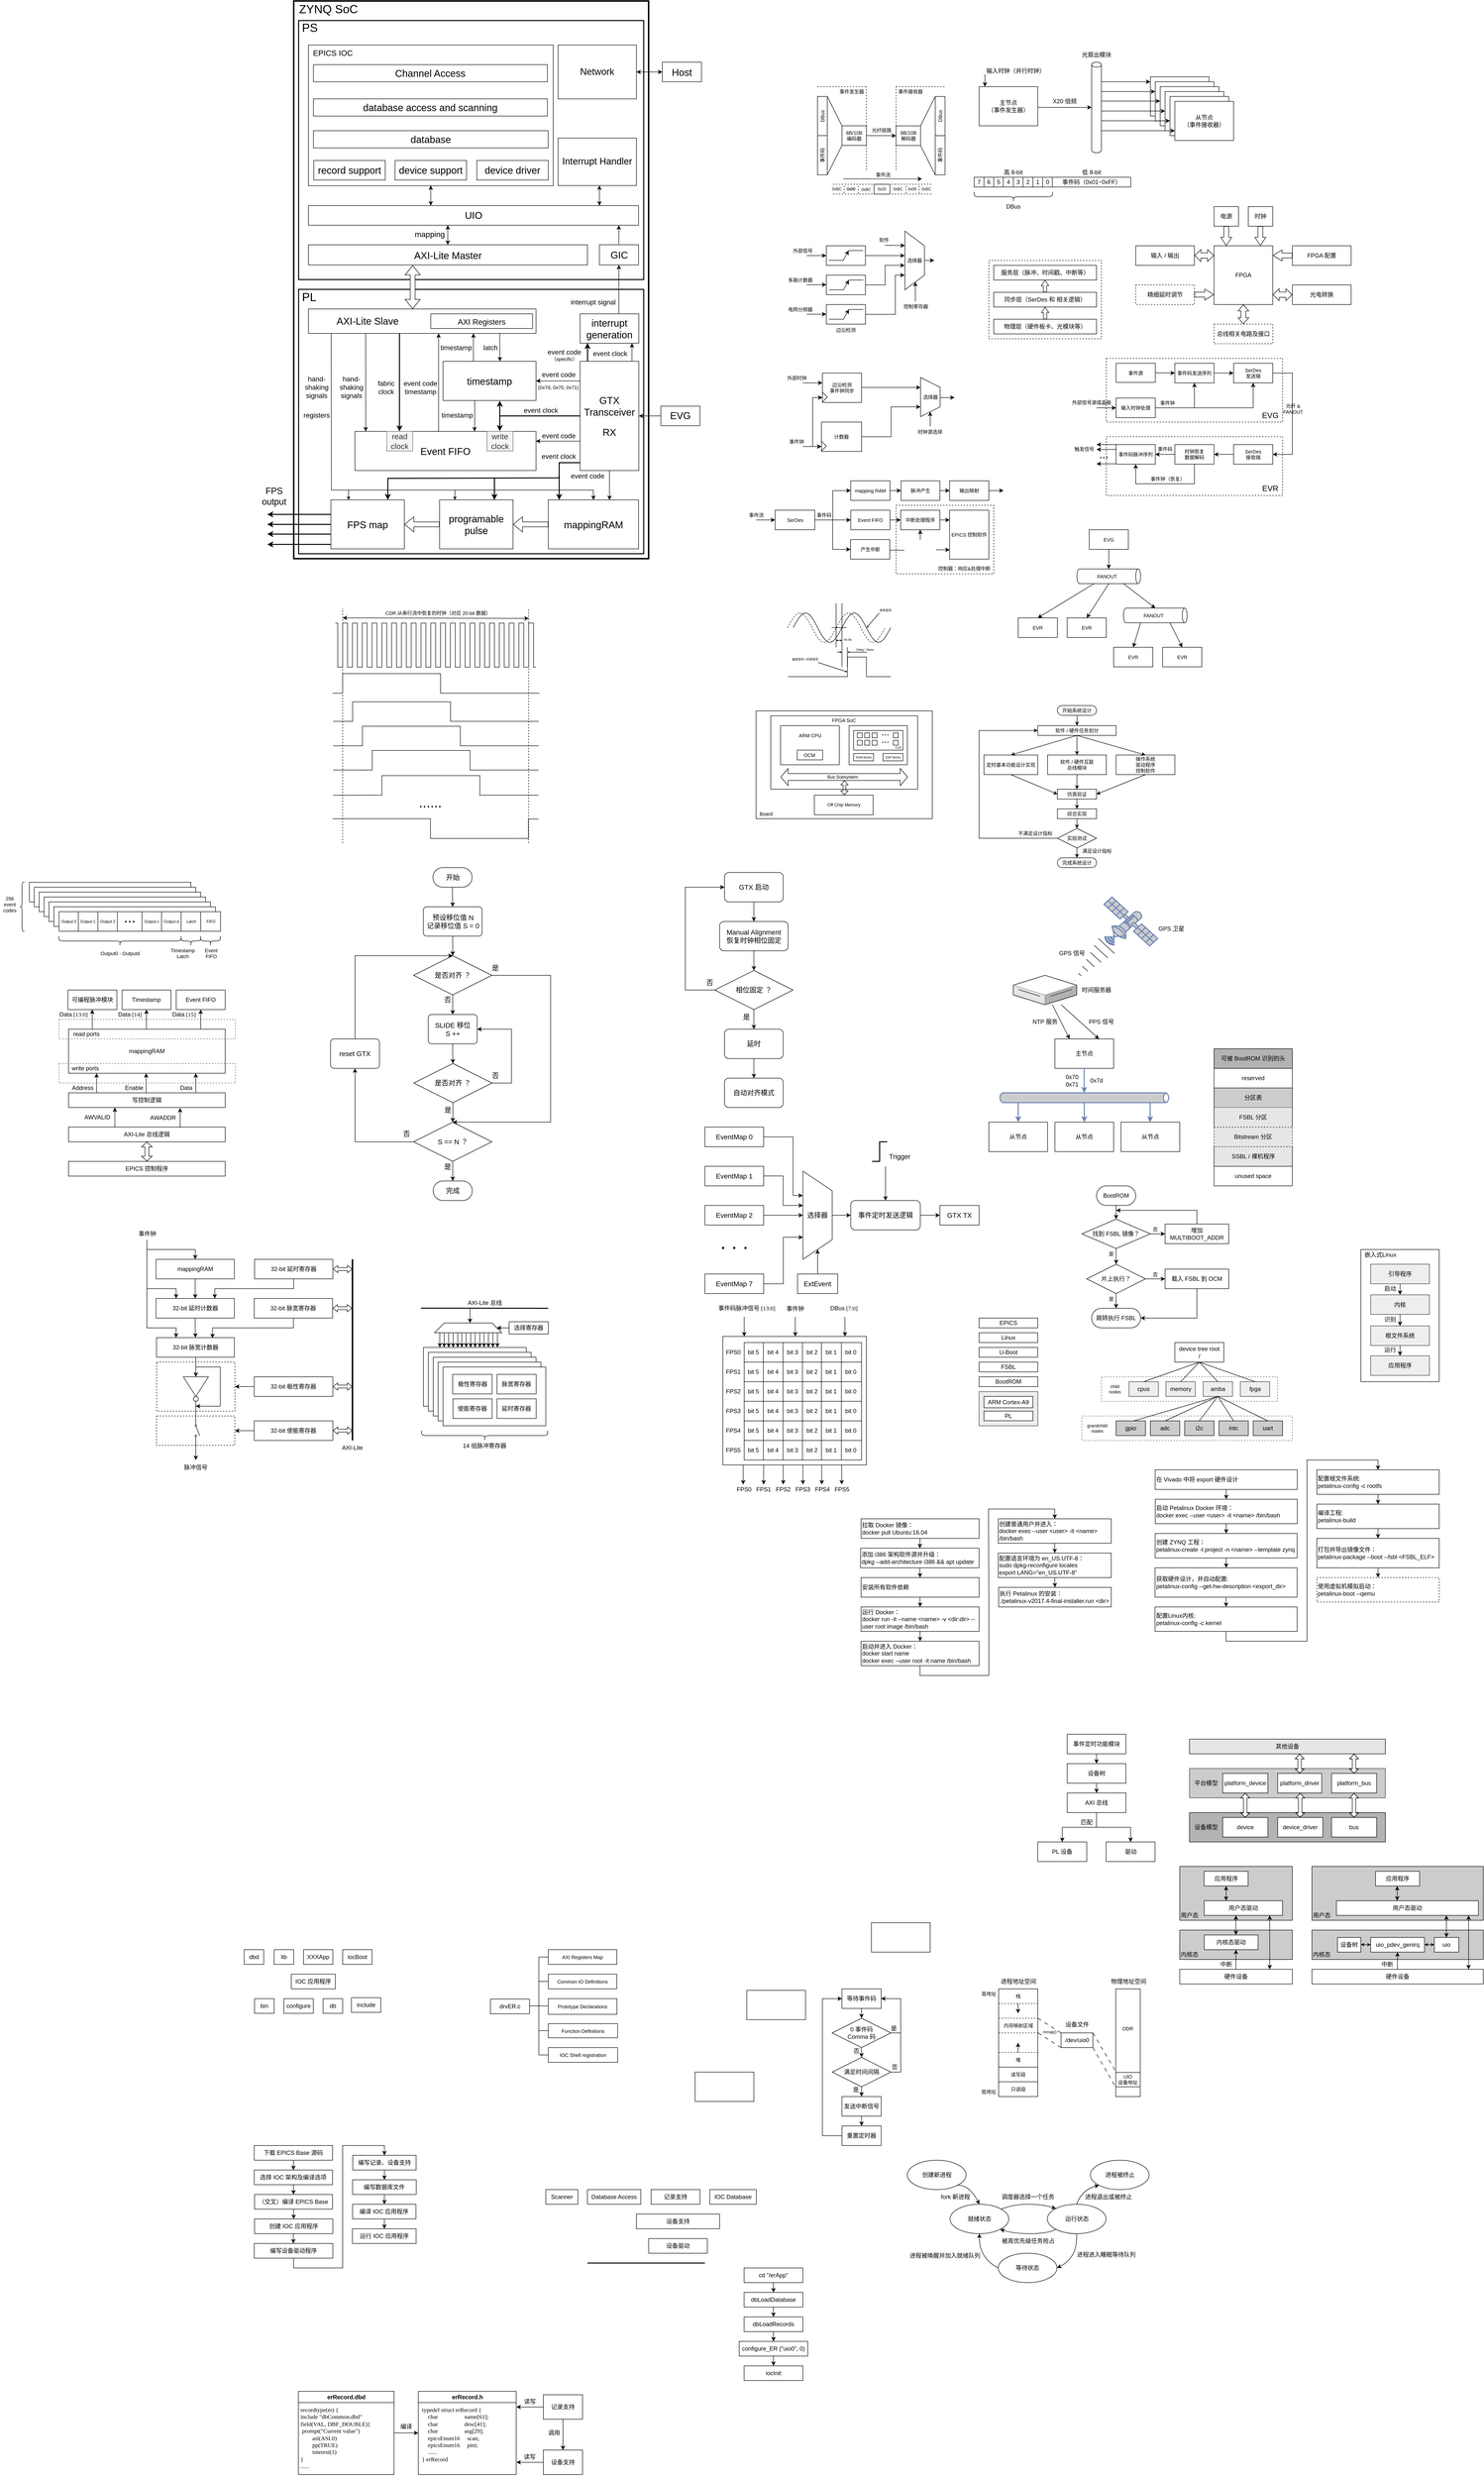 <mxfile version="21.0.2" type="github">
  <diagram name="第 1 页" id="gunLv2JBtEKExqpgDwiK">
    <mxGraphModel dx="2449" dy="414" grid="1" gridSize="10" guides="1" tooltips="1" connect="1" arrows="1" fold="1" page="1" pageScale="1" pageWidth="1654" pageHeight="2336" math="0" shadow="0">
      <root>
        <mxCell id="0" />
        <mxCell id="1" parent="0" />
        <mxCell id="b3wSMsRGlKPEUHW9Ya2K-575" value="" style="rounded=0;whiteSpace=wrap;html=1;dashed=1;strokeColor=#666666;" vertex="1" parent="1">
          <mxGeometry x="730" y="2950" width="430" height="50" as="geometry" />
        </mxCell>
        <mxCell id="b3wSMsRGlKPEUHW9Ya2K-574" value="" style="rounded=0;whiteSpace=wrap;html=1;dashed=1;strokeColor=#666666;" vertex="1" parent="1">
          <mxGeometry x="770" y="2870" width="360" height="50" as="geometry" />
        </mxCell>
        <mxCell id="b3wSMsRGlKPEUHW9Ya2K-494" value="" style="rounded=0;whiteSpace=wrap;html=1;fillColor=#eeeeee;strokeColor=#36393d;" vertex="1" parent="1">
          <mxGeometry x="520" y="2900.25" width="120" height="69.75" as="geometry" />
        </mxCell>
        <mxCell id="b3wSMsRGlKPEUHW9Ya2K-464" value="" style="rounded=0;whiteSpace=wrap;html=1;" vertex="1" parent="1">
          <mxGeometry x="-3.38" y="2787.5" width="293.38" height="262.5" as="geometry" />
        </mxCell>
        <mxCell id="b3wSMsRGlKPEUHW9Ya2K-342" value="" style="rounded=0;whiteSpace=wrap;html=1;" vertex="1" parent="1">
          <mxGeometry x="-615" y="2810" width="210" height="120" as="geometry" />
        </mxCell>
        <mxCell id="b3wSMsRGlKPEUHW9Ya2K-320" value="" style="rounded=0;whiteSpace=wrap;html=1;fillColor=none;dashed=1;" vertex="1" parent="1">
          <mxGeometry x="-1160.25" y="2950" width="160" height="60" as="geometry" />
        </mxCell>
        <mxCell id="b3wSMsRGlKPEUHW9Ya2K-313" value="" style="rounded=0;whiteSpace=wrap;html=1;fillColor=none;dashed=1;" vertex="1" parent="1">
          <mxGeometry x="-1160" y="2840" width="160" height="100" as="geometry" />
        </mxCell>
        <mxCell id="jyCma154ZdDsYqgbDztw-332" value="" style="rounded=0;whiteSpace=wrap;html=1;strokeWidth=1;fontSize=9;labelBackgroundColor=none;" parent="1" vertex="1">
          <mxGeometry x="64.5" y="1510" width="360" height="220" as="geometry" />
        </mxCell>
        <mxCell id="jyCma154ZdDsYqgbDztw-329" value="" style="rounded=0;whiteSpace=wrap;html=1;strokeWidth=1;fontSize=7;labelBackgroundColor=none;" parent="1" vertex="1">
          <mxGeometry x="94.5" y="1520" width="300" height="150" as="geometry" />
        </mxCell>
        <mxCell id="jyCma154ZdDsYqgbDztw-250" value="" style="rounded=0;whiteSpace=wrap;html=1;dashed=1;fontSize=23;labelBackgroundColor=none;" parent="1" vertex="1">
          <mxGeometry x="780" y="950" width="360" height="120" as="geometry" />
        </mxCell>
        <mxCell id="jyCma154ZdDsYqgbDztw-248" value="" style="rounded=0;whiteSpace=wrap;html=1;fontSize=23;dashed=1;labelBackgroundColor=none;" parent="1" vertex="1">
          <mxGeometry x="780" y="790" width="360" height="130" as="geometry" />
        </mxCell>
        <mxCell id="jyCma154ZdDsYqgbDztw-215" value="" style="rounded=0;whiteSpace=wrap;html=1;fontSize=10;dashed=1;labelBackgroundColor=none;" parent="1" vertex="1">
          <mxGeometry x="350.5" y="1090" width="199.5" height="140" as="geometry" />
        </mxCell>
        <mxCell id="jyCma154ZdDsYqgbDztw-1" value="&lt;div&gt;主节点&lt;/div&gt;&lt;div&gt;（事件发生器）&lt;/div&gt;" style="rounded=0;whiteSpace=wrap;html=1;labelBackgroundColor=none;" parent="1" vertex="1">
          <mxGeometry x="520" y="235" width="120" height="80" as="geometry" />
        </mxCell>
        <mxCell id="jyCma154ZdDsYqgbDztw-2" value="&lt;div&gt;主节点&lt;/div&gt;&lt;div&gt;（事件发生器）&lt;/div&gt;" style="rounded=0;whiteSpace=wrap;html=1;labelBackgroundColor=none;" parent="1" vertex="1">
          <mxGeometry x="870" y="215" width="120" height="80" as="geometry" />
        </mxCell>
        <mxCell id="jyCma154ZdDsYqgbDztw-3" value="&lt;div&gt;主节点&lt;/div&gt;&lt;div&gt;（事件发生器）&lt;/div&gt;" style="rounded=0;whiteSpace=wrap;html=1;labelBackgroundColor=none;" parent="1" vertex="1">
          <mxGeometry x="870" y="215" width="120" height="80" as="geometry" />
        </mxCell>
        <mxCell id="jyCma154ZdDsYqgbDztw-4" value="&lt;div&gt;主节点&lt;/div&gt;&lt;div&gt;（事件发生器）&lt;/div&gt;" style="rounded=0;whiteSpace=wrap;html=1;labelBackgroundColor=none;" parent="1" vertex="1">
          <mxGeometry x="880" y="225" width="120" height="80" as="geometry" />
        </mxCell>
        <mxCell id="jyCma154ZdDsYqgbDztw-5" value="&lt;div&gt;主节点&lt;/div&gt;&lt;div&gt;（事件发生器）&lt;/div&gt;" style="rounded=0;whiteSpace=wrap;html=1;labelBackgroundColor=none;" parent="1" vertex="1">
          <mxGeometry x="890" y="235" width="120" height="80" as="geometry" />
        </mxCell>
        <mxCell id="jyCma154ZdDsYqgbDztw-6" value="&lt;div&gt;从节点&lt;/div&gt;&lt;div&gt;（事件接收器）&lt;/div&gt;" style="rounded=0;whiteSpace=wrap;html=1;labelBackgroundColor=none;" parent="1" vertex="1">
          <mxGeometry x="900" y="245" width="120" height="80" as="geometry" />
        </mxCell>
        <mxCell id="jyCma154ZdDsYqgbDztw-7" value="" style="shape=cylinder3;whiteSpace=wrap;html=1;boundedLbl=1;backgroundOutline=1;size=5.103;labelBackgroundColor=none;" parent="1" vertex="1">
          <mxGeometry x="750" y="185" width="20" height="185" as="geometry" />
        </mxCell>
        <mxCell id="jyCma154ZdDsYqgbDztw-8" value="光扇出模块" style="text;html=1;strokeColor=none;fillColor=none;align=center;verticalAlign=middle;whiteSpace=wrap;rounded=0;labelBackgroundColor=none;" parent="1" vertex="1">
          <mxGeometry x="725" y="155" width="70" height="30" as="geometry" />
        </mxCell>
        <mxCell id="jyCma154ZdDsYqgbDztw-14" value="" style="endArrow=classic;html=1;rounded=0;labelBackgroundColor=none;fontColor=default;" parent="1" edge="1">
          <mxGeometry width="50" height="50" relative="1" as="geometry">
            <mxPoint x="770" y="245" as="sourcePoint" />
            <mxPoint x="880" y="245" as="targetPoint" />
          </mxGeometry>
        </mxCell>
        <mxCell id="jyCma154ZdDsYqgbDztw-17" value="" style="endArrow=classic;html=1;rounded=0;labelBackgroundColor=none;fontColor=default;" parent="1" edge="1">
          <mxGeometry width="50" height="50" relative="1" as="geometry">
            <mxPoint x="770" y="264.52" as="sourcePoint" />
            <mxPoint x="890" y="264.52" as="targetPoint" />
          </mxGeometry>
        </mxCell>
        <mxCell id="jyCma154ZdDsYqgbDztw-18" value="" style="endArrow=classic;html=1;rounded=0;labelBackgroundColor=none;fontColor=default;" parent="1" edge="1">
          <mxGeometry width="50" height="50" relative="1" as="geometry">
            <mxPoint x="770" y="284.76" as="sourcePoint" />
            <mxPoint x="900" y="284.76" as="targetPoint" />
          </mxGeometry>
        </mxCell>
        <mxCell id="jyCma154ZdDsYqgbDztw-19" value="" style="endArrow=classic;html=1;rounded=0;entryX=0.25;entryY=0;entryDx=0;entryDy=0;labelBackgroundColor=none;fontColor=default;" parent="1" edge="1">
          <mxGeometry width="50" height="50" relative="1" as="geometry">
            <mxPoint x="532" y="210" as="sourcePoint" />
            <mxPoint x="532" y="235" as="targetPoint" />
          </mxGeometry>
        </mxCell>
        <mxCell id="jyCma154ZdDsYqgbDztw-20" value="输入时钟（并行时钟）" style="text;html=1;strokeColor=none;fillColor=none;align=center;verticalAlign=middle;whiteSpace=wrap;rounded=0;labelBackgroundColor=none;" parent="1" vertex="1">
          <mxGeometry x="530" y="190" width="130" height="25" as="geometry" />
        </mxCell>
        <mxCell id="jyCma154ZdDsYqgbDztw-22" value="X20 倍频" style="text;html=1;strokeColor=none;fillColor=none;align=center;verticalAlign=middle;whiteSpace=wrap;rounded=0;labelBackgroundColor=none;" parent="1" vertex="1">
          <mxGeometry x="665" y="252.5" width="60" height="25" as="geometry" />
        </mxCell>
        <mxCell id="jyCma154ZdDsYqgbDztw-23" value="&lt;div&gt;从节点&lt;/div&gt;&lt;div&gt;（事件接收器）&lt;/div&gt;" style="rounded=0;whiteSpace=wrap;html=1;labelBackgroundColor=none;" parent="1" vertex="1">
          <mxGeometry x="910" y="255" width="120" height="80" as="geometry" />
        </mxCell>
        <mxCell id="jyCma154ZdDsYqgbDztw-24" value="&lt;div&gt;从节点&lt;/div&gt;&lt;div&gt;（事件接收器）&lt;/div&gt;" style="rounded=0;whiteSpace=wrap;html=1;labelBackgroundColor=none;" parent="1" vertex="1">
          <mxGeometry x="920" y="265" width="120" height="80" as="geometry" />
        </mxCell>
        <mxCell id="jyCma154ZdDsYqgbDztw-26" value="" style="endArrow=classic;html=1;rounded=0;labelBackgroundColor=none;fontColor=default;" parent="1" edge="1">
          <mxGeometry width="50" height="50" relative="1" as="geometry">
            <mxPoint x="770" y="304.76" as="sourcePoint" />
            <mxPoint x="910" y="304.76" as="targetPoint" />
          </mxGeometry>
        </mxCell>
        <mxCell id="jyCma154ZdDsYqgbDztw-27" value="" style="endArrow=classic;html=1;rounded=0;labelBackgroundColor=none;fontColor=default;" parent="1" edge="1">
          <mxGeometry width="50" height="50" relative="1" as="geometry">
            <mxPoint x="770" y="325" as="sourcePoint" />
            <mxPoint x="920" y="325" as="targetPoint" />
          </mxGeometry>
        </mxCell>
        <mxCell id="jyCma154ZdDsYqgbDztw-28" value="" style="endArrow=classic;html=1;rounded=0;labelBackgroundColor=none;fontColor=default;" parent="1" edge="1">
          <mxGeometry width="50" height="50" relative="1" as="geometry">
            <mxPoint x="770" y="225" as="sourcePoint" />
            <mxPoint x="870" y="225" as="targetPoint" />
          </mxGeometry>
        </mxCell>
        <mxCell id="jyCma154ZdDsYqgbDztw-31" value="" style="endArrow=classic;html=1;rounded=0;labelBackgroundColor=none;fontColor=default;" parent="1" edge="1">
          <mxGeometry width="50" height="50" relative="1" as="geometry">
            <mxPoint x="640" y="277.33" as="sourcePoint" />
            <mxPoint x="750" y="277.33" as="targetPoint" />
          </mxGeometry>
        </mxCell>
        <mxCell id="jyCma154ZdDsYqgbDztw-32" value="" style="rounded=0;whiteSpace=wrap;html=1;labelBackgroundColor=none;" parent="1" vertex="1">
          <mxGeometry x="510" y="420" width="320" height="20" as="geometry" />
        </mxCell>
        <mxCell id="jyCma154ZdDsYqgbDztw-35" value="低 8-bit" style="text;html=1;strokeColor=none;fillColor=none;align=center;verticalAlign=middle;whiteSpace=wrap;rounded=0;labelBackgroundColor=none;" parent="1" vertex="1">
          <mxGeometry x="720" y="400" width="60" height="20" as="geometry" />
        </mxCell>
        <mxCell id="jyCma154ZdDsYqgbDztw-36" value="高 8-bit" style="text;html=1;strokeColor=none;fillColor=none;align=center;verticalAlign=middle;whiteSpace=wrap;rounded=0;labelBackgroundColor=none;" parent="1" vertex="1">
          <mxGeometry x="560" y="400" width="60" height="20" as="geometry" />
        </mxCell>
        <mxCell id="jyCma154ZdDsYqgbDztw-37" value="事件码（0x01~0xFF）" style="text;html=1;strokeColor=none;fillColor=none;align=center;verticalAlign=middle;whiteSpace=wrap;rounded=0;labelBackgroundColor=none;" parent="1" vertex="1">
          <mxGeometry x="685" y="420" width="130" height="20" as="geometry" />
        </mxCell>
        <mxCell id="jyCma154ZdDsYqgbDztw-38" value="" style="endArrow=none;html=1;rounded=0;labelBackgroundColor=none;fontColor=default;" parent="1" edge="1">
          <mxGeometry width="50" height="50" relative="1" as="geometry">
            <mxPoint x="530" y="440" as="sourcePoint" />
            <mxPoint x="530" y="420" as="targetPoint" />
          </mxGeometry>
        </mxCell>
        <mxCell id="jyCma154ZdDsYqgbDztw-39" value="" style="endArrow=none;html=1;rounded=0;labelBackgroundColor=none;fontColor=default;" parent="1" edge="1">
          <mxGeometry width="50" height="50" relative="1" as="geometry">
            <mxPoint x="550" y="440" as="sourcePoint" />
            <mxPoint x="550" y="420" as="targetPoint" />
          </mxGeometry>
        </mxCell>
        <mxCell id="jyCma154ZdDsYqgbDztw-40" value="" style="endArrow=none;html=1;rounded=0;labelBackgroundColor=none;fontColor=default;" parent="1" edge="1">
          <mxGeometry width="50" height="50" relative="1" as="geometry">
            <mxPoint x="569.43" y="440" as="sourcePoint" />
            <mxPoint x="569.43" y="420" as="targetPoint" />
          </mxGeometry>
        </mxCell>
        <mxCell id="jyCma154ZdDsYqgbDztw-41" value="" style="endArrow=none;html=1;rounded=0;labelBackgroundColor=none;fontColor=default;" parent="1" edge="1">
          <mxGeometry width="50" height="50" relative="1" as="geometry">
            <mxPoint x="590" y="440" as="sourcePoint" />
            <mxPoint x="590" y="420" as="targetPoint" />
          </mxGeometry>
        </mxCell>
        <mxCell id="jyCma154ZdDsYqgbDztw-42" value="" style="endArrow=none;html=1;rounded=0;labelBackgroundColor=none;fontColor=default;" parent="1" edge="1">
          <mxGeometry width="50" height="50" relative="1" as="geometry">
            <mxPoint x="610" y="440" as="sourcePoint" />
            <mxPoint x="610" y="420" as="targetPoint" />
          </mxGeometry>
        </mxCell>
        <mxCell id="jyCma154ZdDsYqgbDztw-43" value="" style="endArrow=none;html=1;rounded=0;labelBackgroundColor=none;fontColor=default;" parent="1" edge="1">
          <mxGeometry width="50" height="50" relative="1" as="geometry">
            <mxPoint x="630" y="440" as="sourcePoint" />
            <mxPoint x="630" y="420" as="targetPoint" />
          </mxGeometry>
        </mxCell>
        <mxCell id="jyCma154ZdDsYqgbDztw-44" value="" style="endArrow=none;html=1;rounded=0;labelBackgroundColor=none;fontColor=default;" parent="1" edge="1">
          <mxGeometry width="50" height="50" relative="1" as="geometry">
            <mxPoint x="650" y="440" as="sourcePoint" />
            <mxPoint x="650" y="420" as="targetPoint" />
          </mxGeometry>
        </mxCell>
        <mxCell id="jyCma154ZdDsYqgbDztw-45" value="" style="endArrow=none;html=1;rounded=0;labelBackgroundColor=none;fontColor=default;" parent="1" edge="1">
          <mxGeometry width="50" height="50" relative="1" as="geometry">
            <mxPoint x="669.71" y="440" as="sourcePoint" />
            <mxPoint x="669.71" y="420" as="targetPoint" />
          </mxGeometry>
        </mxCell>
        <mxCell id="jyCma154ZdDsYqgbDztw-46" value="0" style="text;html=1;strokeColor=none;fillColor=none;align=center;verticalAlign=middle;whiteSpace=wrap;rounded=0;labelBackgroundColor=none;" parent="1" vertex="1">
          <mxGeometry x="650" y="420" width="20" height="20" as="geometry" />
        </mxCell>
        <mxCell id="jyCma154ZdDsYqgbDztw-47" value="1" style="text;html=1;strokeColor=none;fillColor=none;align=center;verticalAlign=middle;whiteSpace=wrap;rounded=0;labelBackgroundColor=none;" parent="1" vertex="1">
          <mxGeometry x="630" y="420" width="20" height="20" as="geometry" />
        </mxCell>
        <mxCell id="jyCma154ZdDsYqgbDztw-48" value="4" style="text;html=1;strokeColor=none;fillColor=none;align=center;verticalAlign=middle;whiteSpace=wrap;rounded=0;labelBackgroundColor=none;" parent="1" vertex="1">
          <mxGeometry x="570" y="420" width="20" height="20" as="geometry" />
        </mxCell>
        <mxCell id="jyCma154ZdDsYqgbDztw-49" value="2" style="text;html=1;strokeColor=none;fillColor=none;align=center;verticalAlign=middle;whiteSpace=wrap;rounded=0;labelBackgroundColor=none;" parent="1" vertex="1">
          <mxGeometry x="610" y="420" width="20" height="20" as="geometry" />
        </mxCell>
        <mxCell id="jyCma154ZdDsYqgbDztw-50" value="3" style="text;html=1;strokeColor=none;fillColor=none;align=center;verticalAlign=middle;whiteSpace=wrap;rounded=0;labelBackgroundColor=none;" parent="1" vertex="1">
          <mxGeometry x="590" y="420" width="20" height="20" as="geometry" />
        </mxCell>
        <mxCell id="jyCma154ZdDsYqgbDztw-51" value="5" style="text;html=1;strokeColor=none;fillColor=none;align=center;verticalAlign=middle;whiteSpace=wrap;rounded=0;labelBackgroundColor=none;" parent="1" vertex="1">
          <mxGeometry x="550" y="420" width="20" height="20" as="geometry" />
        </mxCell>
        <mxCell id="jyCma154ZdDsYqgbDztw-52" value="7" style="text;html=1;strokeColor=none;fillColor=none;align=center;verticalAlign=middle;whiteSpace=wrap;rounded=0;labelBackgroundColor=none;" parent="1" vertex="1">
          <mxGeometry x="510" y="420" width="20" height="20" as="geometry" />
        </mxCell>
        <mxCell id="jyCma154ZdDsYqgbDztw-54" value="6" style="text;html=1;strokeColor=none;fillColor=none;align=center;verticalAlign=middle;whiteSpace=wrap;rounded=0;labelBackgroundColor=none;" parent="1" vertex="1">
          <mxGeometry x="530" y="420" width="20" height="20" as="geometry" />
        </mxCell>
        <mxCell id="jyCma154ZdDsYqgbDztw-59" value="" style="shape=curlyBracket;whiteSpace=wrap;html=1;rounded=1;flipH=1;labelPosition=right;verticalLabelPosition=middle;align=left;verticalAlign=middle;size=0.5;direction=north;labelBackgroundColor=none;" parent="1" vertex="1">
          <mxGeometry x="510" y="450" width="160" height="20" as="geometry" />
        </mxCell>
        <mxCell id="jyCma154ZdDsYqgbDztw-60" value="&lt;div&gt;DBus&lt;/div&gt;" style="text;html=1;strokeColor=none;fillColor=none;align=center;verticalAlign=middle;whiteSpace=wrap;rounded=0;labelBackgroundColor=none;" parent="1" vertex="1">
          <mxGeometry x="560" y="470" width="60" height="20" as="geometry" />
        </mxCell>
        <mxCell id="jyCma154ZdDsYqgbDztw-61" value="" style="rounded=0;whiteSpace=wrap;html=1;dashed=1;labelBackgroundColor=none;" parent="1" vertex="1">
          <mxGeometry x="540" y="590" width="230" height="160" as="geometry" />
        </mxCell>
        <mxCell id="jyCma154ZdDsYqgbDztw-62" value="物理层（硬件板卡、光模块等）" style="rounded=0;whiteSpace=wrap;html=1;labelBackgroundColor=none;" parent="1" vertex="1">
          <mxGeometry x="550" y="710" width="210" height="30" as="geometry" />
        </mxCell>
        <mxCell id="jyCma154ZdDsYqgbDztw-63" value="同步层（SerDes 和 相关逻辑）" style="rounded=0;whiteSpace=wrap;html=1;labelBackgroundColor=none;" parent="1" vertex="1">
          <mxGeometry x="550" y="655" width="210" height="30" as="geometry" />
        </mxCell>
        <mxCell id="jyCma154ZdDsYqgbDztw-64" value="服务层（脉冲、时间戳、中断等）" style="rounded=0;whiteSpace=wrap;html=1;labelBackgroundColor=none;" parent="1" vertex="1">
          <mxGeometry x="550" y="600" width="210" height="30" as="geometry" />
        </mxCell>
        <mxCell id="jyCma154ZdDsYqgbDztw-66" value="" style="shape=flexArrow;endArrow=classic;html=1;rounded=0;width=6.857;endSize=3.331;endWidth=7.347;exitX=0.5;exitY=0;exitDx=0;exitDy=0;entryX=0.5;entryY=1;entryDx=0;entryDy=0;labelBackgroundColor=none;fontColor=default;" parent="1" source="jyCma154ZdDsYqgbDztw-62" target="jyCma154ZdDsYqgbDztw-63" edge="1">
          <mxGeometry width="50" height="50" relative="1" as="geometry">
            <mxPoint x="654.71" y="715" as="sourcePoint" />
            <mxPoint x="654.71" y="685" as="targetPoint" />
          </mxGeometry>
        </mxCell>
        <mxCell id="jyCma154ZdDsYqgbDztw-67" value="" style="shape=flexArrow;endArrow=classic;html=1;rounded=0;width=6.857;endSize=3.331;endWidth=7.347;exitX=0.5;exitY=0;exitDx=0;exitDy=0;entryX=0.5;entryY=1;entryDx=0;entryDy=0;labelBackgroundColor=none;fontColor=default;" parent="1" edge="1">
          <mxGeometry width="50" height="50" relative="1" as="geometry">
            <mxPoint x="654.71" y="655" as="sourcePoint" />
            <mxPoint x="654.71" y="630" as="targetPoint" />
          </mxGeometry>
        </mxCell>
        <mxCell id="jyCma154ZdDsYqgbDztw-69" value="FPGA" style="rounded=0;whiteSpace=wrap;html=1;labelBackgroundColor=none;" parent="1" vertex="1">
          <mxGeometry x="1000" y="560" width="120" height="120" as="geometry" />
        </mxCell>
        <mxCell id="jyCma154ZdDsYqgbDztw-70" value="电源" style="rounded=0;whiteSpace=wrap;html=1;labelBackgroundColor=none;" parent="1" vertex="1">
          <mxGeometry x="1000" y="480" width="50" height="40" as="geometry" />
        </mxCell>
        <mxCell id="jyCma154ZdDsYqgbDztw-71" value="FPGA 配置" style="rounded=0;whiteSpace=wrap;html=1;labelBackgroundColor=none;" parent="1" vertex="1">
          <mxGeometry x="1160" y="560" width="120" height="40" as="geometry" />
        </mxCell>
        <mxCell id="jyCma154ZdDsYqgbDztw-72" value="光电转换" style="rounded=0;whiteSpace=wrap;html=1;labelBackgroundColor=none;" parent="1" vertex="1">
          <mxGeometry x="1160" y="640" width="120" height="40" as="geometry" />
        </mxCell>
        <mxCell id="jyCma154ZdDsYqgbDztw-73" value="时钟" style="rounded=0;whiteSpace=wrap;html=1;labelBackgroundColor=none;" parent="1" vertex="1">
          <mxGeometry x="1070" y="480" width="50" height="40" as="geometry" />
        </mxCell>
        <mxCell id="jyCma154ZdDsYqgbDztw-74" value="总线相关电路及接口" style="rounded=0;whiteSpace=wrap;html=1;dashed=1;labelBackgroundColor=none;" parent="1" vertex="1">
          <mxGeometry x="1000" y="720" width="120" height="40" as="geometry" />
        </mxCell>
        <mxCell id="jyCma154ZdDsYqgbDztw-75" value="精细延时调节" style="rounded=0;whiteSpace=wrap;html=1;dashed=1;labelBackgroundColor=none;" parent="1" vertex="1">
          <mxGeometry x="840" y="640" width="120" height="40" as="geometry" />
        </mxCell>
        <mxCell id="jyCma154ZdDsYqgbDztw-76" value="输入 / 输出" style="rounded=0;whiteSpace=wrap;html=1;labelBackgroundColor=none;" parent="1" vertex="1">
          <mxGeometry x="840" y="560" width="120" height="40" as="geometry" />
        </mxCell>
        <mxCell id="jyCma154ZdDsYqgbDztw-77" value="" style="shape=flexArrow;endArrow=classic;html=1;rounded=0;exitX=0.5;exitY=1;exitDx=0;exitDy=0;entryX=0.208;entryY=0;entryDx=0;entryDy=0;entryPerimeter=0;endWidth=11.429;endSize=5.286;labelBackgroundColor=none;fontColor=default;" parent="1" source="jyCma154ZdDsYqgbDztw-70" target="jyCma154ZdDsYqgbDztw-69" edge="1">
          <mxGeometry width="50" height="50" relative="1" as="geometry">
            <mxPoint x="1060" y="640" as="sourcePoint" />
            <mxPoint x="1110" y="590" as="targetPoint" />
          </mxGeometry>
        </mxCell>
        <mxCell id="jyCma154ZdDsYqgbDztw-78" value="" style="shape=flexArrow;endArrow=classic;html=1;rounded=0;exitX=0.5;exitY=1;exitDx=0;exitDy=0;entryX=0.208;entryY=0;entryDx=0;entryDy=0;entryPerimeter=0;endWidth=11.429;endSize=5.286;labelBackgroundColor=none;fontColor=default;" parent="1" edge="1">
          <mxGeometry width="50" height="50" relative="1" as="geometry">
            <mxPoint x="1094.71" y="520" as="sourcePoint" />
            <mxPoint x="1094.71" y="560" as="targetPoint" />
          </mxGeometry>
        </mxCell>
        <mxCell id="jyCma154ZdDsYqgbDztw-79" value="" style="shape=flexArrow;endArrow=classic;startArrow=classic;html=1;rounded=0;endWidth=12.571;endSize=3.891;startWidth=12.571;startSize=3.891;width=10.857;labelBackgroundColor=none;fontColor=default;" parent="1" edge="1">
          <mxGeometry width="100" height="100" relative="1" as="geometry">
            <mxPoint x="960" y="579.71" as="sourcePoint" />
            <mxPoint x="1000" y="580" as="targetPoint" />
          </mxGeometry>
        </mxCell>
        <mxCell id="jyCma154ZdDsYqgbDztw-80" value="" style="shape=flexArrow;endArrow=classic;startArrow=classic;html=1;rounded=0;endWidth=12.571;endSize=3.891;startWidth=12.571;startSize=3.891;width=10.857;labelBackgroundColor=none;fontColor=default;" parent="1" edge="1">
          <mxGeometry width="100" height="100" relative="1" as="geometry">
            <mxPoint x="1120" y="659.71" as="sourcePoint" />
            <mxPoint x="1160" y="660" as="targetPoint" />
          </mxGeometry>
        </mxCell>
        <mxCell id="jyCma154ZdDsYqgbDztw-82" value="" style="shape=flexArrow;endArrow=classic;html=1;rounded=0;endWidth=11.429;endSize=5.811;labelBackgroundColor=none;fontColor=default;" parent="1" edge="1">
          <mxGeometry width="50" height="50" relative="1" as="geometry">
            <mxPoint x="960" y="659.71" as="sourcePoint" />
            <mxPoint x="1000" y="659.71" as="targetPoint" />
          </mxGeometry>
        </mxCell>
        <mxCell id="jyCma154ZdDsYqgbDztw-83" value="" style="shape=flexArrow;endArrow=classic;html=1;rounded=0;endWidth=11.429;endSize=5.811;labelBackgroundColor=none;fontColor=default;" parent="1" edge="1">
          <mxGeometry width="50" height="50" relative="1" as="geometry">
            <mxPoint x="1160" y="579.71" as="sourcePoint" />
            <mxPoint x="1120" y="579.71" as="targetPoint" />
          </mxGeometry>
        </mxCell>
        <mxCell id="jyCma154ZdDsYqgbDztw-84" value="" style="shape=flexArrow;endArrow=classic;startArrow=classic;html=1;rounded=0;exitX=0.5;exitY=0;exitDx=0;exitDy=0;entryX=0.5;entryY=1;entryDx=0;entryDy=0;endWidth=10.857;endSize=3.857;startWidth=10.857;startSize=3.857;labelBackgroundColor=none;fontColor=default;" parent="1" source="jyCma154ZdDsYqgbDztw-74" target="jyCma154ZdDsYqgbDztw-69" edge="1">
          <mxGeometry width="100" height="100" relative="1" as="geometry">
            <mxPoint x="1030" y="670" as="sourcePoint" />
            <mxPoint x="1130" y="570" as="targetPoint" />
          </mxGeometry>
        </mxCell>
        <mxCell id="jyCma154ZdDsYqgbDztw-90" value="&lt;div&gt;DBus&lt;/div&gt;" style="rounded=0;whiteSpace=wrap;html=1;labelPosition=center;verticalLabelPosition=middle;align=center;verticalAlign=middle;horizontal=0;fontSize=10;spacing=2;strokeWidth=1;labelBackgroundColor=none;" parent="1" vertex="1">
          <mxGeometry x="190" y="255" width="20" height="80" as="geometry" />
        </mxCell>
        <mxCell id="jyCma154ZdDsYqgbDztw-91" value="事件码" style="rounded=0;whiteSpace=wrap;html=1;labelPosition=center;verticalLabelPosition=middle;align=center;verticalAlign=middle;horizontal=0;fontSize=10;spacing=2;strokeWidth=1;labelBackgroundColor=none;" parent="1" vertex="1">
          <mxGeometry x="190" y="335" width="20" height="80" as="geometry" />
        </mxCell>
        <mxCell id="jyCma154ZdDsYqgbDztw-92" value="&lt;div style=&quot;font-size: 10px;&quot;&gt;&lt;font style=&quot;font-size: 10px;&quot;&gt;8B/10B&lt;/font&gt;&lt;/div&gt;&lt;div style=&quot;font-size: 10px;&quot;&gt;&lt;font style=&quot;font-size: 10px;&quot;&gt;编码器&lt;br style=&quot;font-size: 10px;&quot;&gt;&lt;/font&gt;&lt;/div&gt;" style="rounded=0;whiteSpace=wrap;html=1;fontSize=10;spacing=2;strokeWidth=1;labelBackgroundColor=none;" parent="1" vertex="1">
          <mxGeometry x="240" y="315" width="50" height="40" as="geometry" />
        </mxCell>
        <mxCell id="jyCma154ZdDsYqgbDztw-93" value="" style="endArrow=none;html=1;rounded=0;exitX=1;exitY=0;exitDx=0;exitDy=0;entryX=0;entryY=0;entryDx=0;entryDy=0;spacing=2;strokeWidth=1;labelBackgroundColor=none;fontColor=default;" parent="1" source="jyCma154ZdDsYqgbDztw-90" target="jyCma154ZdDsYqgbDztw-92" edge="1">
          <mxGeometry width="50" height="50" relative="1" as="geometry">
            <mxPoint x="290" y="345" as="sourcePoint" />
            <mxPoint x="340" y="295" as="targetPoint" />
          </mxGeometry>
        </mxCell>
        <mxCell id="jyCma154ZdDsYqgbDztw-94" value="" style="endArrow=none;html=1;rounded=0;exitX=1;exitY=1;exitDx=0;exitDy=0;entryX=0;entryY=1;entryDx=0;entryDy=0;spacing=2;strokeWidth=1;labelBackgroundColor=none;fontColor=default;" parent="1" source="jyCma154ZdDsYqgbDztw-91" target="jyCma154ZdDsYqgbDztw-92" edge="1">
          <mxGeometry width="50" height="50" relative="1" as="geometry">
            <mxPoint x="290" y="345" as="sourcePoint" />
            <mxPoint x="340" y="295" as="targetPoint" />
          </mxGeometry>
        </mxCell>
        <mxCell id="jyCma154ZdDsYqgbDztw-95" value="DBus" style="rounded=0;whiteSpace=wrap;html=1;labelPosition=center;verticalLabelPosition=middle;align=center;verticalAlign=middle;horizontal=0;direction=east;flipV=1;flipH=0;fontSize=10;spacing=2;strokeWidth=1;labelBackgroundColor=none;" parent="1" vertex="1">
          <mxGeometry x="430.5" y="255.13" width="20" height="80" as="geometry" />
        </mxCell>
        <mxCell id="jyCma154ZdDsYqgbDztw-96" value="事件码" style="rounded=0;whiteSpace=wrap;html=1;labelPosition=center;verticalLabelPosition=middle;align=center;verticalAlign=middle;horizontal=0;direction=east;flipV=1;flipH=0;fontSize=10;spacing=2;strokeWidth=1;labelBackgroundColor=none;" parent="1" vertex="1">
          <mxGeometry x="430.5" y="335.13" width="20" height="80" as="geometry" />
        </mxCell>
        <mxCell id="jyCma154ZdDsYqgbDztw-97" value="&lt;div style=&quot;font-size: 10px;&quot;&gt;8B/10B&lt;/div&gt;&lt;div style=&quot;font-size: 10px;&quot;&gt;解码器&lt;br style=&quot;font-size: 10px;&quot;&gt;&lt;/div&gt;" style="rounded=0;whiteSpace=wrap;html=1;direction=east;flipV=1;flipH=0;fontSize=10;spacing=2;strokeWidth=1;labelBackgroundColor=none;" parent="1" vertex="1">
          <mxGeometry x="350.5" y="315.13" width="50" height="40" as="geometry" />
        </mxCell>
        <mxCell id="jyCma154ZdDsYqgbDztw-98" value="" style="endArrow=none;html=1;rounded=0;exitX=0;exitY=0;exitDx=0;exitDy=0;entryX=1;entryY=0;entryDx=0;entryDy=0;spacing=2;strokeWidth=1;labelBackgroundColor=none;fontColor=default;" parent="1" source="jyCma154ZdDsYqgbDztw-95" target="jyCma154ZdDsYqgbDztw-97" edge="1">
          <mxGeometry width="50" height="50" relative="1" as="geometry">
            <mxPoint x="530.5" y="205.13" as="sourcePoint" />
            <mxPoint x="580.5" y="255.13" as="targetPoint" />
          </mxGeometry>
        </mxCell>
        <mxCell id="jyCma154ZdDsYqgbDztw-99" value="" style="endArrow=none;html=1;rounded=0;exitX=0;exitY=1;exitDx=0;exitDy=0;entryX=1;entryY=1;entryDx=0;entryDy=0;spacing=2;strokeWidth=1;labelBackgroundColor=none;fontColor=default;" parent="1" source="jyCma154ZdDsYqgbDztw-96" target="jyCma154ZdDsYqgbDztw-97" edge="1">
          <mxGeometry width="50" height="50" relative="1" as="geometry">
            <mxPoint x="530.5" y="445.13" as="sourcePoint" />
            <mxPoint x="580.5" y="495.13" as="targetPoint" />
          </mxGeometry>
        </mxCell>
        <mxCell id="jyCma154ZdDsYqgbDztw-100" value="" style="endArrow=classic;html=1;rounded=0;exitX=1;exitY=0.5;exitDx=0;exitDy=0;entryX=0;entryY=0.5;entryDx=0;entryDy=0;spacing=2;strokeWidth=1;labelBackgroundColor=none;fontColor=default;" parent="1" source="jyCma154ZdDsYqgbDztw-92" target="jyCma154ZdDsYqgbDztw-97" edge="1">
          <mxGeometry width="50" height="50" relative="1" as="geometry">
            <mxPoint x="280" y="395" as="sourcePoint" />
            <mxPoint x="330" y="345" as="targetPoint" />
          </mxGeometry>
        </mxCell>
        <mxCell id="jyCma154ZdDsYqgbDztw-101" value="" style="endArrow=classic;html=1;rounded=0;fontSize=10;spacing=2;strokeWidth=1;labelBackgroundColor=none;fontColor=default;" parent="1" edge="1">
          <mxGeometry width="50" height="50" relative="1" as="geometry">
            <mxPoint x="242.5" y="423.29" as="sourcePoint" />
            <mxPoint x="403.5" y="423.43" as="targetPoint" />
          </mxGeometry>
        </mxCell>
        <mxCell id="jyCma154ZdDsYqgbDztw-102" value="" style="endArrow=none;html=1;rounded=0;fontSize=10;dashed=1;strokeWidth=1;labelBackgroundColor=none;fontColor=default;" parent="1" edge="1">
          <mxGeometry width="50" height="50" relative="1" as="geometry">
            <mxPoint x="422.5" y="434.43" as="sourcePoint" />
            <mxPoint x="221.5" y="434.43" as="targetPoint" />
          </mxGeometry>
        </mxCell>
        <mxCell id="jyCma154ZdDsYqgbDztw-103" value="" style="endArrow=none;html=1;rounded=0;fontSize=10;dashed=1;strokeWidth=1;labelBackgroundColor=none;fontColor=default;" parent="1" edge="1">
          <mxGeometry width="50" height="50" relative="1" as="geometry">
            <mxPoint x="422.5" y="454.43" as="sourcePoint" />
            <mxPoint x="221.5" y="454.43" as="targetPoint" />
          </mxGeometry>
        </mxCell>
        <mxCell id="jyCma154ZdDsYqgbDztw-104" value="0x00" style="text;html=1;strokeColor=none;fillColor=none;align=center;verticalAlign=middle;whiteSpace=wrap;rounded=0;dashed=1;fontSize=8;strokeWidth=1;labelBackgroundColor=none;" parent="1" vertex="1">
          <mxGeometry x="245.5" y="437.17" width="25" height="14.52" as="geometry" />
        </mxCell>
        <mxCell id="jyCma154ZdDsYqgbDztw-105" value="0xBC" style="text;html=1;strokeColor=none;fillColor=none;align=center;verticalAlign=middle;whiteSpace=wrap;rounded=0;dashed=1;fontSize=8;strokeWidth=1;labelBackgroundColor=none;" parent="1" vertex="1">
          <mxGeometry x="341.5" y="436.93" width="25" height="14.52" as="geometry" />
        </mxCell>
        <mxCell id="jyCma154ZdDsYqgbDztw-106" value="0xBC" style="text;html=1;strokeColor=none;fillColor=none;align=center;verticalAlign=middle;whiteSpace=wrap;rounded=0;dashed=1;fontSize=8;strokeWidth=1;labelBackgroundColor=none;" parent="1" vertex="1">
          <mxGeometry x="399.5" y="436.93" width="25" height="14.52" as="geometry" />
        </mxCell>
        <mxCell id="jyCma154ZdDsYqgbDztw-107" value="&lt;div style=&quot;font-size: 10px;&quot;&gt;&lt;font style=&quot;font-size: 10px;&quot;&gt;事件流&lt;/font&gt;&lt;/div&gt;" style="text;html=1;strokeColor=none;fillColor=none;align=center;verticalAlign=middle;whiteSpace=wrap;rounded=0;dashed=1;fontSize=10;strokeWidth=1;labelBackgroundColor=none;" parent="1" vertex="1">
          <mxGeometry x="257.5" y="410.43" width="132.37" height="10" as="geometry" />
        </mxCell>
        <mxCell id="jyCma154ZdDsYqgbDztw-108" value="0x00" style="text;html=1;strokeColor=none;fillColor=none;align=center;verticalAlign=middle;whiteSpace=wrap;rounded=0;dashed=1;fontSize=8;strokeWidth=1;labelBackgroundColor=none;" parent="1" vertex="1">
          <mxGeometry x="370.88" y="437.17" width="25" height="14.52" as="geometry" />
        </mxCell>
        <mxCell id="jyCma154ZdDsYqgbDztw-109" value="" style="rounded=0;whiteSpace=wrap;html=1;fontSize=10;strokeWidth=1;labelBackgroundColor=none;" parent="1" vertex="1">
          <mxGeometry x="305.5" y="434.43" width="32.5" height="20" as="geometry" />
        </mxCell>
        <mxCell id="jyCma154ZdDsYqgbDztw-110" value="0x00" style="text;html=1;strokeColor=none;fillColor=none;align=center;verticalAlign=middle;whiteSpace=wrap;rounded=0;dashed=1;fontSize=8;strokeWidth=1;labelBackgroundColor=none;" parent="1" vertex="1">
          <mxGeometry x="245.5" y="436.93" width="25" height="14.52" as="geometry" />
        </mxCell>
        <mxCell id="jyCma154ZdDsYqgbDztw-111" value="0xBC" style="text;html=1;strokeColor=none;fillColor=none;align=center;verticalAlign=middle;whiteSpace=wrap;rounded=0;dashed=1;fontSize=8;strokeWidth=1;labelBackgroundColor=none;" parent="1" vertex="1">
          <mxGeometry x="216.5" y="437.17" width="25" height="14.52" as="geometry" />
        </mxCell>
        <mxCell id="jyCma154ZdDsYqgbDztw-112" value="0xBC" style="text;html=1;strokeColor=none;fillColor=none;align=center;verticalAlign=middle;whiteSpace=wrap;rounded=0;dashed=1;fontSize=8;strokeWidth=1;labelBackgroundColor=none;" parent="1" vertex="1">
          <mxGeometry x="276.5" y="437.43" width="25" height="14.52" as="geometry" />
        </mxCell>
        <mxCell id="jyCma154ZdDsYqgbDztw-113" value="0x20" style="text;html=1;strokeColor=none;fillColor=none;align=center;verticalAlign=middle;whiteSpace=wrap;rounded=0;dashed=1;fontSize=8;strokeWidth=1;labelBackgroundColor=none;" parent="1" vertex="1">
          <mxGeometry x="309.25" y="436.93" width="25" height="14.52" as="geometry" />
        </mxCell>
        <mxCell id="jyCma154ZdDsYqgbDztw-114" value="" style="endArrow=none;html=1;rounded=0;dashed=1;fontSize=10;strokeWidth=1;labelBackgroundColor=none;fontColor=default;" parent="1" edge="1">
          <mxGeometry width="50" height="50" relative="1" as="geometry">
            <mxPoint x="244.44" y="452.45" as="sourcePoint" />
            <mxPoint x="244.44" y="435.19" as="targetPoint" />
          </mxGeometry>
        </mxCell>
        <mxCell id="jyCma154ZdDsYqgbDztw-115" value="" style="endArrow=none;html=1;rounded=0;dashed=1;fontSize=10;strokeWidth=1;labelBackgroundColor=none;fontColor=default;" parent="1" edge="1">
          <mxGeometry width="50" height="50" relative="1" as="geometry">
            <mxPoint x="273.37" y="452.69" as="sourcePoint" />
            <mxPoint x="273.37" y="435.43" as="targetPoint" />
          </mxGeometry>
        </mxCell>
        <mxCell id="jyCma154ZdDsYqgbDztw-116" value="" style="endArrow=none;html=1;rounded=0;dashed=1;fontSize=10;strokeWidth=1;labelBackgroundColor=none;fontColor=default;" parent="1" edge="1">
          <mxGeometry width="50" height="50" relative="1" as="geometry">
            <mxPoint x="370.88" y="452.69" as="sourcePoint" />
            <mxPoint x="370.88" y="435.43" as="targetPoint" />
          </mxGeometry>
        </mxCell>
        <mxCell id="jyCma154ZdDsYqgbDztw-117" value="" style="endArrow=none;html=1;rounded=0;dashed=1;fontSize=10;strokeWidth=1;labelBackgroundColor=none;fontColor=default;" parent="1" edge="1">
          <mxGeometry width="50" height="50" relative="1" as="geometry">
            <mxPoint x="397.88" y="452.69" as="sourcePoint" />
            <mxPoint x="397.88" y="435.43" as="targetPoint" />
          </mxGeometry>
        </mxCell>
        <mxCell id="jyCma154ZdDsYqgbDztw-118" value="" style="endArrow=none;html=1;rounded=0;dashed=1;fontSize=10;strokeWidth=1;labelBackgroundColor=none;fontColor=default;" parent="1" edge="1">
          <mxGeometry width="50" height="50" relative="1" as="geometry">
            <mxPoint x="290" y="405" as="sourcePoint" />
            <mxPoint x="290" y="235" as="targetPoint" />
          </mxGeometry>
        </mxCell>
        <mxCell id="jyCma154ZdDsYqgbDztw-119" value="" style="endArrow=none;html=1;rounded=0;dashed=1;fontSize=10;strokeWidth=1;labelBackgroundColor=none;fontColor=default;" parent="1" edge="1">
          <mxGeometry width="50" height="50" relative="1" as="geometry">
            <mxPoint x="190" y="235" as="sourcePoint" />
            <mxPoint x="290" y="235" as="targetPoint" />
          </mxGeometry>
        </mxCell>
        <mxCell id="jyCma154ZdDsYqgbDztw-120" value="" style="endArrow=none;html=1;rounded=0;dashed=1;fontSize=10;strokeWidth=1;labelBackgroundColor=none;fontColor=default;" parent="1" edge="1">
          <mxGeometry width="50" height="50" relative="1" as="geometry">
            <mxPoint x="350.5" y="405.13" as="sourcePoint" />
            <mxPoint x="350.5" y="235.13" as="targetPoint" />
          </mxGeometry>
        </mxCell>
        <mxCell id="jyCma154ZdDsYqgbDztw-121" value="" style="endArrow=none;html=1;rounded=0;dashed=1;fontSize=10;strokeWidth=1;labelBackgroundColor=none;fontColor=default;" parent="1" edge="1">
          <mxGeometry width="50" height="50" relative="1" as="geometry">
            <mxPoint x="350.5" y="235.13" as="sourcePoint" />
            <mxPoint x="450.5" y="235.13" as="targetPoint" />
          </mxGeometry>
        </mxCell>
        <mxCell id="jyCma154ZdDsYqgbDztw-122" value="事件发生器" style="text;html=1;strokeColor=none;fillColor=none;align=center;verticalAlign=middle;whiteSpace=wrap;rounded=0;fontSize=10;strokeWidth=1;labelBackgroundColor=none;" parent="1" vertex="1">
          <mxGeometry x="230" y="235" width="60" height="20" as="geometry" />
        </mxCell>
        <mxCell id="jyCma154ZdDsYqgbDztw-123" value="事件接收器" style="text;html=1;strokeColor=none;fillColor=none;align=left;verticalAlign=middle;whiteSpace=wrap;rounded=0;fontSize=10;strokeWidth=1;labelBackgroundColor=none;" parent="1" vertex="1">
          <mxGeometry x="352.5" y="235.13" width="66.5" height="20" as="geometry" />
        </mxCell>
        <mxCell id="jyCma154ZdDsYqgbDztw-124" value="光纤链路" style="text;html=1;strokeColor=none;fillColor=none;align=center;verticalAlign=middle;whiteSpace=wrap;rounded=0;strokeWidth=1;fontSize=10;labelBackgroundColor=none;" parent="1" vertex="1">
          <mxGeometry x="290.5" y="313" width="60" height="22" as="geometry" />
        </mxCell>
        <mxCell id="jyCma154ZdDsYqgbDztw-146" style="edgeStyle=orthogonalEdgeStyle;rounded=0;orthogonalLoop=1;jettySize=auto;html=1;exitX=1;exitY=0.5;exitDx=0;exitDy=0;fontSize=10;labelBackgroundColor=none;fontColor=default;" parent="1" source="jyCma154ZdDsYqgbDztw-125" edge="1">
          <mxGeometry relative="1" as="geometry">
            <mxPoint x="368" y="580" as="targetPoint" />
            <Array as="points">
              <mxPoint x="349" y="580" />
            </Array>
          </mxGeometry>
        </mxCell>
        <mxCell id="jyCma154ZdDsYqgbDztw-125" value="" style="rounded=0;whiteSpace=wrap;html=1;fontSize=10;labelBackgroundColor=none;" parent="1" vertex="1">
          <mxGeometry x="208" y="560" width="80" height="40" as="geometry" />
        </mxCell>
        <mxCell id="jyCma154ZdDsYqgbDztw-147" style="edgeStyle=orthogonalEdgeStyle;rounded=0;orthogonalLoop=1;jettySize=auto;html=1;exitX=1;exitY=0.5;exitDx=0;exitDy=0;fontSize=10;labelBackgroundColor=none;fontColor=default;" parent="1" source="jyCma154ZdDsYqgbDztw-126" edge="1">
          <mxGeometry relative="1" as="geometry">
            <mxPoint x="368" y="600" as="targetPoint" />
            <Array as="points">
              <mxPoint x="328" y="640" />
              <mxPoint x="328" y="600" />
            </Array>
          </mxGeometry>
        </mxCell>
        <mxCell id="jyCma154ZdDsYqgbDztw-126" value="" style="rounded=0;whiteSpace=wrap;html=1;fontSize=10;labelBackgroundColor=none;" parent="1" vertex="1">
          <mxGeometry x="208" y="620" width="80" height="40" as="geometry" />
        </mxCell>
        <mxCell id="jyCma154ZdDsYqgbDztw-128" value="" style="endArrow=none;html=1;rounded=0;fontSize=10;labelBackgroundColor=none;fontColor=default;" parent="1" edge="1">
          <mxGeometry width="50" height="50" relative="1" as="geometry">
            <mxPoint x="243.5" y="650" as="sourcePoint" />
            <mxPoint x="213.5" y="650" as="targetPoint" />
          </mxGeometry>
        </mxCell>
        <mxCell id="jyCma154ZdDsYqgbDztw-129" value="" style="endArrow=none;html=1;rounded=0;fontSize=10;labelBackgroundColor=none;fontColor=default;" parent="1" edge="1">
          <mxGeometry width="50" height="50" relative="1" as="geometry">
            <mxPoint x="283.5" y="630" as="sourcePoint" />
            <mxPoint x="253.5" y="630" as="targetPoint" />
          </mxGeometry>
        </mxCell>
        <mxCell id="jyCma154ZdDsYqgbDztw-130" value="" style="endArrow=classic;html=1;rounded=0;fontSize=10;labelBackgroundColor=none;fontColor=default;" parent="1" edge="1">
          <mxGeometry width="50" height="50" relative="1" as="geometry">
            <mxPoint x="243" y="650" as="sourcePoint" />
            <mxPoint x="254.25" y="630" as="targetPoint" />
          </mxGeometry>
        </mxCell>
        <mxCell id="jyCma154ZdDsYqgbDztw-131" value="" style="endArrow=none;html=1;rounded=0;fontSize=10;labelBackgroundColor=none;fontColor=default;" parent="1" edge="1">
          <mxGeometry width="50" height="50" relative="1" as="geometry">
            <mxPoint x="243" y="589.76" as="sourcePoint" />
            <mxPoint x="213" y="589.76" as="targetPoint" />
          </mxGeometry>
        </mxCell>
        <mxCell id="jyCma154ZdDsYqgbDztw-132" value="" style="endArrow=none;html=1;rounded=0;fontSize=10;labelBackgroundColor=none;fontColor=default;" parent="1" edge="1">
          <mxGeometry width="50" height="50" relative="1" as="geometry">
            <mxPoint x="283" y="569.76" as="sourcePoint" />
            <mxPoint x="253" y="569.76" as="targetPoint" />
          </mxGeometry>
        </mxCell>
        <mxCell id="jyCma154ZdDsYqgbDztw-133" value="" style="endArrow=classic;html=1;rounded=0;fontSize=10;labelBackgroundColor=none;fontColor=default;" parent="1" edge="1">
          <mxGeometry width="50" height="50" relative="1" as="geometry">
            <mxPoint x="242.5" y="589.76" as="sourcePoint" />
            <mxPoint x="253.75" y="569.76" as="targetPoint" />
          </mxGeometry>
        </mxCell>
        <mxCell id="jyCma154ZdDsYqgbDztw-148" style="edgeStyle=orthogonalEdgeStyle;rounded=0;orthogonalLoop=1;jettySize=auto;html=1;exitX=1;exitY=0.5;exitDx=0;exitDy=0;fontSize=10;labelBackgroundColor=none;fontColor=default;" parent="1" source="jyCma154ZdDsYqgbDztw-134" edge="1">
          <mxGeometry relative="1" as="geometry">
            <mxPoint x="368" y="620" as="targetPoint" />
            <Array as="points">
              <mxPoint x="349" y="700" />
              <mxPoint x="349" y="620" />
            </Array>
          </mxGeometry>
        </mxCell>
        <mxCell id="jyCma154ZdDsYqgbDztw-134" value="" style="rounded=0;whiteSpace=wrap;html=1;fontSize=10;labelBackgroundColor=none;" parent="1" vertex="1">
          <mxGeometry x="208" y="680" width="80" height="40" as="geometry" />
        </mxCell>
        <mxCell id="jyCma154ZdDsYqgbDztw-135" value="" style="endArrow=none;html=1;rounded=0;fontSize=10;labelBackgroundColor=none;fontColor=default;" parent="1" edge="1">
          <mxGeometry width="50" height="50" relative="1" as="geometry">
            <mxPoint x="243.5" y="710" as="sourcePoint" />
            <mxPoint x="213.5" y="710" as="targetPoint" />
          </mxGeometry>
        </mxCell>
        <mxCell id="jyCma154ZdDsYqgbDztw-136" value="" style="endArrow=none;html=1;rounded=0;fontSize=10;labelBackgroundColor=none;fontColor=default;" parent="1" edge="1">
          <mxGeometry width="50" height="50" relative="1" as="geometry">
            <mxPoint x="283.5" y="690" as="sourcePoint" />
            <mxPoint x="253.5" y="690" as="targetPoint" />
          </mxGeometry>
        </mxCell>
        <mxCell id="jyCma154ZdDsYqgbDztw-137" value="" style="endArrow=classic;html=1;rounded=0;fontSize=10;labelBackgroundColor=none;fontColor=default;" parent="1" edge="1">
          <mxGeometry width="50" height="50" relative="1" as="geometry">
            <mxPoint x="243" y="710" as="sourcePoint" />
            <mxPoint x="254.25" y="690" as="targetPoint" />
          </mxGeometry>
        </mxCell>
        <mxCell id="jyCma154ZdDsYqgbDztw-138" value="" style="endArrow=classic;html=1;rounded=0;fontSize=10;entryX=0;entryY=0.5;entryDx=0;entryDy=0;labelBackgroundColor=none;fontColor=default;" parent="1" target="jyCma154ZdDsYqgbDztw-125" edge="1">
          <mxGeometry width="50" height="50" relative="1" as="geometry">
            <mxPoint x="168" y="580" as="sourcePoint" />
            <mxPoint x="338" y="590" as="targetPoint" />
          </mxGeometry>
        </mxCell>
        <mxCell id="jyCma154ZdDsYqgbDztw-139" value="外部信号" style="text;html=1;strokeColor=none;fillColor=none;align=center;verticalAlign=middle;whiteSpace=wrap;rounded=0;fontSize=10;labelBackgroundColor=none;" parent="1" vertex="1">
          <mxGeometry x="134.5" y="560" width="50" height="20" as="geometry" />
        </mxCell>
        <mxCell id="jyCma154ZdDsYqgbDztw-140" value="" style="endArrow=classic;html=1;rounded=0;fontSize=10;entryX=0;entryY=0.5;entryDx=0;entryDy=0;labelBackgroundColor=none;fontColor=default;" parent="1" edge="1">
          <mxGeometry width="50" height="50" relative="1" as="geometry">
            <mxPoint x="168" y="639.52" as="sourcePoint" />
            <mxPoint x="208" y="639.52" as="targetPoint" />
          </mxGeometry>
        </mxCell>
        <mxCell id="jyCma154ZdDsYqgbDztw-141" value="" style="endArrow=classic;html=1;rounded=0;fontSize=10;entryX=0;entryY=0.5;entryDx=0;entryDy=0;labelBackgroundColor=none;fontColor=default;" parent="1" edge="1">
          <mxGeometry width="50" height="50" relative="1" as="geometry">
            <mxPoint x="168" y="699.76" as="sourcePoint" />
            <mxPoint x="208" y="699.76" as="targetPoint" />
          </mxGeometry>
        </mxCell>
        <mxCell id="jyCma154ZdDsYqgbDztw-142" value="多路计数器" style="text;html=1;strokeColor=none;fillColor=none;align=center;verticalAlign=middle;whiteSpace=wrap;rounded=0;fontSize=10;labelBackgroundColor=none;" parent="1" vertex="1">
          <mxGeometry x="124.5" y="620" width="60" height="20" as="geometry" />
        </mxCell>
        <mxCell id="jyCma154ZdDsYqgbDztw-143" value="电网分频器" style="text;html=1;strokeColor=none;fillColor=none;align=center;verticalAlign=middle;whiteSpace=wrap;rounded=0;fontSize=10;labelBackgroundColor=none;" parent="1" vertex="1">
          <mxGeometry x="124.5" y="680" width="60" height="20" as="geometry" />
        </mxCell>
        <mxCell id="jyCma154ZdDsYqgbDztw-144" value="边沿检测" style="text;html=1;strokeColor=none;fillColor=none;align=center;verticalAlign=middle;whiteSpace=wrap;rounded=0;fontSize=10;labelBackgroundColor=none;" parent="1" vertex="1">
          <mxGeometry x="218" y="722" width="60" height="20" as="geometry" />
        </mxCell>
        <mxCell id="jyCma154ZdDsYqgbDztw-150" value="" style="shape=trapezoid;perimeter=trapezoidPerimeter;whiteSpace=wrap;html=1;fixedSize=1;fontSize=10;direction=south;size=30;labelBackgroundColor=none;" parent="1" vertex="1">
          <mxGeometry x="368.5" y="530" width="40" height="120" as="geometry" />
        </mxCell>
        <mxCell id="jyCma154ZdDsYqgbDztw-151" value="" style="endArrow=classic;html=1;rounded=0;fontSize=10;labelBackgroundColor=none;fontColor=default;" parent="1" edge="1">
          <mxGeometry width="50" height="50" relative="1" as="geometry">
            <mxPoint x="328" y="559" as="sourcePoint" />
            <mxPoint x="368.5" y="559.43" as="targetPoint" />
          </mxGeometry>
        </mxCell>
        <mxCell id="jyCma154ZdDsYqgbDztw-152" value="软件" style="text;html=1;strokeColor=none;fillColor=none;align=center;verticalAlign=middle;whiteSpace=wrap;rounded=0;fontSize=10;labelBackgroundColor=none;" parent="1" vertex="1">
          <mxGeometry x="309.88" y="538" width="32" height="20" as="geometry" />
        </mxCell>
        <mxCell id="jyCma154ZdDsYqgbDztw-153" value="选择器" style="text;html=1;strokeColor=none;fillColor=none;align=center;verticalAlign=middle;whiteSpace=wrap;rounded=0;fontSize=10;labelBackgroundColor=none;" parent="1" vertex="1">
          <mxGeometry x="368" y="580" width="40.5" height="20" as="geometry" />
        </mxCell>
        <mxCell id="jyCma154ZdDsYqgbDztw-154" value="" style="endArrow=classic;html=1;rounded=0;fontSize=10;labelBackgroundColor=none;fontColor=default;" parent="1" edge="1">
          <mxGeometry width="50" height="50" relative="1" as="geometry">
            <mxPoint x="389.87" y="674" as="sourcePoint" />
            <mxPoint x="389.87" y="634" as="targetPoint" />
          </mxGeometry>
        </mxCell>
        <mxCell id="jyCma154ZdDsYqgbDztw-155" value="控制寄存器" style="text;html=1;strokeColor=none;fillColor=none;align=center;verticalAlign=middle;whiteSpace=wrap;rounded=0;fontSize=10;labelBackgroundColor=none;" parent="1" vertex="1">
          <mxGeometry x="360.63" y="674" width="59.5" height="20" as="geometry" />
        </mxCell>
        <mxCell id="jyCma154ZdDsYqgbDztw-157" value="" style="endArrow=classic;html=1;rounded=0;fontSize=10;labelBackgroundColor=none;fontColor=default;" parent="1" edge="1">
          <mxGeometry width="50" height="50" relative="1" as="geometry">
            <mxPoint x="408.5" y="589.89" as="sourcePoint" />
            <mxPoint x="428.5" y="589.89" as="targetPoint" />
          </mxGeometry>
        </mxCell>
        <mxCell id="jyCma154ZdDsYqgbDztw-158" value="&lt;div&gt;边沿检测&lt;/div&gt;&lt;div&gt;事件钟同步&lt;br&gt;&lt;/div&gt;" style="rounded=0;whiteSpace=wrap;html=1;fontSize=10;labelBackgroundColor=none;" parent="1" vertex="1">
          <mxGeometry x="200" y="820" width="80" height="60" as="geometry" />
        </mxCell>
        <mxCell id="jyCma154ZdDsYqgbDztw-177" style="edgeStyle=orthogonalEdgeStyle;rounded=0;orthogonalLoop=1;jettySize=auto;html=1;exitX=1;exitY=0.5;exitDx=0;exitDy=0;entryX=0.75;entryY=1;entryDx=0;entryDy=0;fontSize=10;labelBackgroundColor=none;fontColor=default;" parent="1" source="jyCma154ZdDsYqgbDztw-159" target="jyCma154ZdDsYqgbDztw-175" edge="1">
          <mxGeometry relative="1" as="geometry" />
        </mxCell>
        <mxCell id="jyCma154ZdDsYqgbDztw-159" value="计数器" style="rounded=0;whiteSpace=wrap;html=1;fontSize=10;labelBackgroundColor=none;" parent="1" vertex="1">
          <mxGeometry x="198" y="920" width="82" height="60" as="geometry" />
        </mxCell>
        <mxCell id="jyCma154ZdDsYqgbDztw-161" value="外部时钟" style="text;html=1;strokeColor=none;fillColor=none;align=center;verticalAlign=middle;whiteSpace=wrap;rounded=0;fontSize=10;labelBackgroundColor=none;" parent="1" vertex="1">
          <mxGeometry x="124.5" y="820" width="45.5" height="20" as="geometry" />
        </mxCell>
        <mxCell id="jyCma154ZdDsYqgbDztw-162" value="" style="endArrow=classic;html=1;rounded=0;fontSize=10;labelBackgroundColor=none;fontColor=default;" parent="1" edge="1">
          <mxGeometry width="50" height="50" relative="1" as="geometry">
            <mxPoint x="160" y="840" as="sourcePoint" />
            <mxPoint x="200" y="840" as="targetPoint" />
          </mxGeometry>
        </mxCell>
        <mxCell id="jyCma154ZdDsYqgbDztw-163" value="" style="endArrow=classic;html=1;rounded=0;fontSize=10;entryX=0;entryY=0.5;entryDx=0;entryDy=0;labelBackgroundColor=none;fontColor=default;" parent="1" edge="1">
          <mxGeometry width="50" height="50" relative="1" as="geometry">
            <mxPoint x="160" y="970" as="sourcePoint" />
            <mxPoint x="198" y="970" as="targetPoint" />
          </mxGeometry>
        </mxCell>
        <mxCell id="jyCma154ZdDsYqgbDztw-164" value="事件钟" style="text;html=1;strokeColor=none;fillColor=none;align=center;verticalAlign=middle;whiteSpace=wrap;rounded=0;fontSize=10;labelBackgroundColor=none;" parent="1" vertex="1">
          <mxGeometry x="129" y="950" width="36.5" height="20" as="geometry" />
        </mxCell>
        <mxCell id="jyCma154ZdDsYqgbDztw-169" value="" style="triangle;whiteSpace=wrap;html=1;fontSize=10;labelBackgroundColor=none;" parent="1" vertex="1">
          <mxGeometry x="200" y="859" width="10" height="20" as="geometry" />
        </mxCell>
        <mxCell id="jyCma154ZdDsYqgbDztw-170" value="" style="triangle;whiteSpace=wrap;html=1;fontSize=10;labelBackgroundColor=none;" parent="1" vertex="1">
          <mxGeometry x="198" y="959" width="10" height="20" as="geometry" />
        </mxCell>
        <mxCell id="jyCma154ZdDsYqgbDztw-174" value="" style="endArrow=classic;html=1;rounded=0;fontSize=10;labelBackgroundColor=none;fontColor=default;" parent="1" edge="1">
          <mxGeometry width="50" height="50" relative="1" as="geometry">
            <mxPoint x="180" y="970" as="sourcePoint" />
            <mxPoint x="200" y="870" as="targetPoint" />
            <Array as="points">
              <mxPoint x="180" y="870" />
            </Array>
          </mxGeometry>
        </mxCell>
        <mxCell id="jyCma154ZdDsYqgbDztw-175" value="" style="shape=trapezoid;perimeter=trapezoidPerimeter;whiteSpace=wrap;html=1;fixedSize=1;fontSize=10;direction=south;size=20;labelBackgroundColor=none;" parent="1" vertex="1">
          <mxGeometry x="400.5" y="829" width="40" height="80" as="geometry" />
        </mxCell>
        <mxCell id="jyCma154ZdDsYqgbDztw-176" value="" style="endArrow=classic;html=1;rounded=0;fontSize=10;labelBackgroundColor=none;fontColor=default;" parent="1" edge="1">
          <mxGeometry width="50" height="50" relative="1" as="geometry">
            <mxPoint x="280.5" y="849.43" as="sourcePoint" />
            <mxPoint x="400.5" y="849.43" as="targetPoint" />
          </mxGeometry>
        </mxCell>
        <mxCell id="jyCma154ZdDsYqgbDztw-178" value="" style="endArrow=classic;html=1;rounded=0;fontSize=10;labelBackgroundColor=none;fontColor=default;" parent="1" edge="1">
          <mxGeometry width="50" height="50" relative="1" as="geometry">
            <mxPoint x="420.33" y="929" as="sourcePoint" />
            <mxPoint x="420.21" y="899" as="targetPoint" />
          </mxGeometry>
        </mxCell>
        <mxCell id="jyCma154ZdDsYqgbDztw-179" value="时钟源选择" style="text;html=1;strokeColor=none;fillColor=none;align=center;verticalAlign=middle;whiteSpace=wrap;rounded=0;fontSize=10;labelBackgroundColor=none;" parent="1" vertex="1">
          <mxGeometry x="389.87" y="927.5" width="60" height="25" as="geometry" />
        </mxCell>
        <mxCell id="jyCma154ZdDsYqgbDztw-180" value="" style="endArrow=classic;html=1;rounded=0;fontSize=10;labelBackgroundColor=none;fontColor=default;" parent="1" edge="1">
          <mxGeometry width="50" height="50" relative="1" as="geometry">
            <mxPoint x="440.5" y="870" as="sourcePoint" />
            <mxPoint x="470" y="870" as="targetPoint" />
          </mxGeometry>
        </mxCell>
        <mxCell id="jyCma154ZdDsYqgbDztw-181" value="选择器" style="text;html=1;strokeColor=none;fillColor=none;align=center;verticalAlign=middle;whiteSpace=wrap;rounded=0;fontSize=10;labelBackgroundColor=none;" parent="1" vertex="1">
          <mxGeometry x="400.5" y="854" width="40" height="30" as="geometry" />
        </mxCell>
        <mxCell id="jyCma154ZdDsYqgbDztw-193" style="edgeStyle=orthogonalEdgeStyle;rounded=0;orthogonalLoop=1;jettySize=auto;html=1;exitX=1;exitY=0.5;exitDx=0;exitDy=0;entryX=0;entryY=0.5;entryDx=0;entryDy=0;fontSize=10;labelBackgroundColor=none;fontColor=default;" parent="1" source="jyCma154ZdDsYqgbDztw-182" target="jyCma154ZdDsYqgbDztw-185" edge="1">
          <mxGeometry relative="1" as="geometry" />
        </mxCell>
        <mxCell id="jyCma154ZdDsYqgbDztw-194" style="edgeStyle=orthogonalEdgeStyle;rounded=0;orthogonalLoop=1;jettySize=auto;html=1;exitX=1;exitY=0.5;exitDx=0;exitDy=0;entryX=0;entryY=0.5;entryDx=0;entryDy=0;fontSize=10;labelBackgroundColor=none;fontColor=default;" parent="1" source="jyCma154ZdDsYqgbDztw-182" target="jyCma154ZdDsYqgbDztw-186" edge="1">
          <mxGeometry relative="1" as="geometry" />
        </mxCell>
        <mxCell id="jyCma154ZdDsYqgbDztw-195" style="edgeStyle=orthogonalEdgeStyle;rounded=0;orthogonalLoop=1;jettySize=auto;html=1;exitX=1;exitY=0.5;exitDx=0;exitDy=0;entryX=0;entryY=0.5;entryDx=0;entryDy=0;fontSize=10;labelBackgroundColor=none;fontColor=default;" parent="1" source="jyCma154ZdDsYqgbDztw-182" target="jyCma154ZdDsYqgbDztw-188" edge="1">
          <mxGeometry relative="1" as="geometry" />
        </mxCell>
        <mxCell id="jyCma154ZdDsYqgbDztw-182" value="SerDes" style="rounded=0;whiteSpace=wrap;html=1;fontSize=10;labelBackgroundColor=none;" parent="1" vertex="1">
          <mxGeometry x="103.5" y="1100" width="81" height="40" as="geometry" />
        </mxCell>
        <mxCell id="jyCma154ZdDsYqgbDztw-183" value="" style="endArrow=classic;html=1;rounded=0;fontSize=10;entryX=0;entryY=0.5;entryDx=0;entryDy=0;labelBackgroundColor=none;fontColor=default;" parent="1" target="jyCma154ZdDsYqgbDztw-182" edge="1">
          <mxGeometry width="50" height="50" relative="1" as="geometry">
            <mxPoint x="64.5" y="1120" as="sourcePoint" />
            <mxPoint x="294.5" y="1020" as="targetPoint" />
          </mxGeometry>
        </mxCell>
        <mxCell id="jyCma154ZdDsYqgbDztw-184" value="事件流" style="text;html=1;strokeColor=none;fillColor=none;align=center;verticalAlign=middle;whiteSpace=wrap;rounded=0;fontSize=10;labelBackgroundColor=none;" parent="1" vertex="1">
          <mxGeometry x="44.5" y="1100" width="40" height="20" as="geometry" />
        </mxCell>
        <mxCell id="jyCma154ZdDsYqgbDztw-202" style="edgeStyle=orthogonalEdgeStyle;rounded=0;orthogonalLoop=1;jettySize=auto;html=1;exitX=1;exitY=0.5;exitDx=0;exitDy=0;entryX=0;entryY=0.5;entryDx=0;entryDy=0;fontSize=10;labelBackgroundColor=none;fontColor=default;" parent="1" source="jyCma154ZdDsYqgbDztw-185" target="jyCma154ZdDsYqgbDztw-190" edge="1">
          <mxGeometry relative="1" as="geometry" />
        </mxCell>
        <mxCell id="jyCma154ZdDsYqgbDztw-185" value="mapping RAM" style="rounded=0;whiteSpace=wrap;html=1;fontSize=10;labelBackgroundColor=none;" parent="1" vertex="1">
          <mxGeometry x="257.87" y="1040" width="80.13" height="40" as="geometry" />
        </mxCell>
        <mxCell id="jyCma154ZdDsYqgbDztw-210" style="edgeStyle=orthogonalEdgeStyle;rounded=0;orthogonalLoop=1;jettySize=auto;html=1;exitX=1;exitY=0.5;exitDx=0;exitDy=0;entryX=0;entryY=0.5;entryDx=0;entryDy=0;fontSize=10;labelBackgroundColor=none;fontColor=default;" parent="1" source="jyCma154ZdDsYqgbDztw-186" target="jyCma154ZdDsYqgbDztw-200" edge="1">
          <mxGeometry relative="1" as="geometry" />
        </mxCell>
        <mxCell id="jyCma154ZdDsYqgbDztw-186" value="Event FIFO" style="rounded=0;whiteSpace=wrap;html=1;fontSize=10;labelBackgroundColor=none;" parent="1" vertex="1">
          <mxGeometry x="257.87" y="1100" width="80.13" height="40" as="geometry" />
        </mxCell>
        <mxCell id="jyCma154ZdDsYqgbDztw-188" value="产生中断" style="rounded=0;whiteSpace=wrap;html=1;fontSize=10;labelBackgroundColor=none;" parent="1" vertex="1">
          <mxGeometry x="257.5" y="1160" width="80.13" height="40" as="geometry" />
        </mxCell>
        <mxCell id="jyCma154ZdDsYqgbDztw-198" style="edgeStyle=orthogonalEdgeStyle;rounded=0;orthogonalLoop=1;jettySize=auto;html=1;exitX=1;exitY=0.5;exitDx=0;exitDy=0;entryX=0;entryY=0.5;entryDx=0;entryDy=0;fontSize=10;labelBackgroundColor=none;fontColor=default;" parent="1" source="jyCma154ZdDsYqgbDztw-190" target="jyCma154ZdDsYqgbDztw-191" edge="1">
          <mxGeometry relative="1" as="geometry" />
        </mxCell>
        <mxCell id="jyCma154ZdDsYqgbDztw-190" value="脉冲产生" style="rounded=0;whiteSpace=wrap;html=1;fontSize=10;labelBackgroundColor=none;" parent="1" vertex="1">
          <mxGeometry x="360.63" y="1040" width="79.37" height="40" as="geometry" />
        </mxCell>
        <mxCell id="jyCma154ZdDsYqgbDztw-191" value="输出映射" style="rounded=0;whiteSpace=wrap;html=1;fontSize=10;labelBackgroundColor=none;" parent="1" vertex="1">
          <mxGeometry x="459.87" y="1040" width="80.13" height="40" as="geometry" />
        </mxCell>
        <mxCell id="jyCma154ZdDsYqgbDztw-192" value="控制器：响应&amp;amp;处理中断" style="text;html=1;strokeColor=none;fillColor=none;align=center;verticalAlign=middle;whiteSpace=wrap;rounded=0;fontSize=10;labelBackgroundColor=none;" parent="1" vertex="1">
          <mxGeometry x="430" y="1210" width="120" height="17.5" as="geometry" />
        </mxCell>
        <mxCell id="jyCma154ZdDsYqgbDztw-196" value="事件码" style="text;html=1;strokeColor=none;fillColor=none;align=center;verticalAlign=middle;whiteSpace=wrap;rounded=0;fontSize=10;labelBackgroundColor=none;" parent="1" vertex="1">
          <mxGeometry x="182.5" y="1100" width="41" height="20" as="geometry" />
        </mxCell>
        <mxCell id="jyCma154ZdDsYqgbDztw-199" value="" style="endArrow=classic;html=1;rounded=0;fontSize=10;labelBackgroundColor=none;fontColor=default;" parent="1" edge="1">
          <mxGeometry width="50" height="50" relative="1" as="geometry">
            <mxPoint x="540" y="1060" as="sourcePoint" />
            <mxPoint x="570" y="1060" as="targetPoint" />
          </mxGeometry>
        </mxCell>
        <mxCell id="jyCma154ZdDsYqgbDztw-214" style="edgeStyle=orthogonalEdgeStyle;rounded=0;orthogonalLoop=1;jettySize=auto;html=1;exitX=1;exitY=0.5;exitDx=0;exitDy=0;entryX=0.002;entryY=0.201;entryDx=0;entryDy=0;entryPerimeter=0;fontSize=10;labelBackgroundColor=none;fontColor=default;" parent="1" source="jyCma154ZdDsYqgbDztw-200" target="jyCma154ZdDsYqgbDztw-212" edge="1">
          <mxGeometry relative="1" as="geometry" />
        </mxCell>
        <mxCell id="jyCma154ZdDsYqgbDztw-216" style="edgeStyle=orthogonalEdgeStyle;rounded=0;orthogonalLoop=1;jettySize=auto;html=1;fontSize=10;entryX=0.5;entryY=1;entryDx=0;entryDy=0;labelBackgroundColor=none;fontColor=default;" parent="1" source="jyCma154ZdDsYqgbDztw-189" target="jyCma154ZdDsYqgbDztw-200" edge="1">
          <mxGeometry relative="1" as="geometry" />
        </mxCell>
        <mxCell id="jyCma154ZdDsYqgbDztw-200" value="中断处理程序" style="rounded=0;whiteSpace=wrap;html=1;fontSize=10;labelBackgroundColor=none;" parent="1" vertex="1">
          <mxGeometry x="359.87" y="1100" width="80.13" height="40" as="geometry" />
        </mxCell>
        <mxCell id="jyCma154ZdDsYqgbDztw-209" value="" style="endArrow=none;html=1;rounded=0;fontSize=10;labelBackgroundColor=none;fontColor=default;" parent="1" edge="1">
          <mxGeometry width="50" height="50" relative="1" as="geometry">
            <mxPoint x="337.44" y="1181.71" as="sourcePoint" />
            <mxPoint x="367.44" y="1181.71" as="targetPoint" />
          </mxGeometry>
        </mxCell>
        <mxCell id="jyCma154ZdDsYqgbDztw-212" value="EPICS 控制软件" style="rounded=0;whiteSpace=wrap;html=1;fontSize=10;labelBackgroundColor=none;" parent="1" vertex="1">
          <mxGeometry x="459.87" y="1100" width="80.13" height="100" as="geometry" />
        </mxCell>
        <mxCell id="jyCma154ZdDsYqgbDztw-218" value="" style="endArrow=classic;html=1;rounded=0;fontSize=10;labelBackgroundColor=none;fontColor=default;" parent="1" edge="1">
          <mxGeometry width="50" height="50" relative="1" as="geometry">
            <mxPoint x="430" y="1180.93" as="sourcePoint" />
            <mxPoint x="460" y="1180.93" as="targetPoint" />
          </mxGeometry>
        </mxCell>
        <mxCell id="jyCma154ZdDsYqgbDztw-227" style="edgeStyle=orthogonalEdgeStyle;rounded=0;orthogonalLoop=1;jettySize=auto;html=1;exitX=1;exitY=0.5;exitDx=0;exitDy=0;entryX=0;entryY=0.5;entryDx=0;entryDy=0;fontSize=10;labelBackgroundColor=none;fontColor=default;" parent="1" source="jyCma154ZdDsYqgbDztw-221" target="jyCma154ZdDsYqgbDztw-226" edge="1">
          <mxGeometry relative="1" as="geometry" />
        </mxCell>
        <mxCell id="jyCma154ZdDsYqgbDztw-221" value="事件源" style="rounded=0;whiteSpace=wrap;html=1;fontSize=10;labelBackgroundColor=none;" parent="1" vertex="1">
          <mxGeometry x="800" y="800" width="80" height="39" as="geometry" />
        </mxCell>
        <mxCell id="jyCma154ZdDsYqgbDztw-230" style="edgeStyle=orthogonalEdgeStyle;rounded=0;orthogonalLoop=1;jettySize=auto;html=1;exitX=1;exitY=0.5;exitDx=0;exitDy=0;entryX=0.5;entryY=1;entryDx=0;entryDy=0;fontSize=10;labelBackgroundColor=none;fontColor=default;" parent="1" source="jyCma154ZdDsYqgbDztw-222" target="jyCma154ZdDsYqgbDztw-228" edge="1">
          <mxGeometry relative="1" as="geometry" />
        </mxCell>
        <mxCell id="jyCma154ZdDsYqgbDztw-222" value="输入时钟处理" style="rounded=0;whiteSpace=wrap;html=1;fontSize=10;labelBackgroundColor=none;" parent="1" vertex="1">
          <mxGeometry x="800" y="871" width="80" height="40" as="geometry" />
        </mxCell>
        <mxCell id="jyCma154ZdDsYqgbDztw-223" value="" style="endArrow=classic;html=1;rounded=0;fontSize=10;entryX=0;entryY=0.5;entryDx=0;entryDy=0;labelBackgroundColor=none;fontColor=default;" parent="1" target="jyCma154ZdDsYqgbDztw-222" edge="1">
          <mxGeometry width="50" height="50" relative="1" as="geometry">
            <mxPoint x="760" y="891" as="sourcePoint" />
            <mxPoint x="950" y="841" as="targetPoint" />
          </mxGeometry>
        </mxCell>
        <mxCell id="jyCma154ZdDsYqgbDztw-224" value="外部信号源或晶振" style="text;html=1;strokeColor=none;fillColor=none;align=center;verticalAlign=middle;whiteSpace=wrap;rounded=0;fontSize=10;labelBackgroundColor=none;" parent="1" vertex="1">
          <mxGeometry x="700" y="870" width="100" height="20" as="geometry" />
        </mxCell>
        <mxCell id="jyCma154ZdDsYqgbDztw-225" value="" style="endArrow=classic;html=1;rounded=0;fontSize=10;exitX=1;exitY=0.5;exitDx=0;exitDy=0;entryX=0.5;entryY=1;entryDx=0;entryDy=0;labelBackgroundColor=none;fontColor=default;" parent="1" source="jyCma154ZdDsYqgbDztw-222" target="jyCma154ZdDsYqgbDztw-226" edge="1">
          <mxGeometry width="50" height="50" relative="1" as="geometry">
            <mxPoint x="920" y="900" as="sourcePoint" />
            <mxPoint x="920" y="900" as="targetPoint" />
            <Array as="points">
              <mxPoint x="960" y="891" />
            </Array>
          </mxGeometry>
        </mxCell>
        <mxCell id="jyCma154ZdDsYqgbDztw-229" style="edgeStyle=orthogonalEdgeStyle;rounded=0;orthogonalLoop=1;jettySize=auto;html=1;exitX=1;exitY=0.5;exitDx=0;exitDy=0;entryX=0;entryY=0.5;entryDx=0;entryDy=0;fontSize=10;labelBackgroundColor=none;fontColor=default;" parent="1" source="jyCma154ZdDsYqgbDztw-226" target="jyCma154ZdDsYqgbDztw-228" edge="1">
          <mxGeometry relative="1" as="geometry" />
        </mxCell>
        <mxCell id="jyCma154ZdDsYqgbDztw-226" value="事件码发送序列" style="rounded=0;whiteSpace=wrap;html=1;fontSize=10;labelBackgroundColor=none;" parent="1" vertex="1">
          <mxGeometry x="920" y="800" width="80" height="40" as="geometry" />
        </mxCell>
        <mxCell id="jyCma154ZdDsYqgbDztw-233" style="edgeStyle=orthogonalEdgeStyle;rounded=0;orthogonalLoop=1;jettySize=auto;html=1;exitX=1;exitY=0.5;exitDx=0;exitDy=0;entryX=1;entryY=0.5;entryDx=0;entryDy=0;fontSize=10;labelBackgroundColor=none;fontColor=default;" parent="1" source="jyCma154ZdDsYqgbDztw-228" target="jyCma154ZdDsYqgbDztw-232" edge="1">
          <mxGeometry relative="1" as="geometry">
            <Array as="points">
              <mxPoint x="1160" y="820" />
              <mxPoint x="1160" y="986" />
            </Array>
          </mxGeometry>
        </mxCell>
        <mxCell id="jyCma154ZdDsYqgbDztw-243" value="&lt;div&gt;光纤 &amp;amp;&lt;br&gt;&lt;/div&gt;FANOUT" style="edgeLabel;html=1;align=center;verticalAlign=middle;resizable=0;points=[];fontSize=10;labelBackgroundColor=none;" parent="jyCma154ZdDsYqgbDztw-233" vertex="1" connectable="0">
          <mxGeometry x="-0.08" y="1" relative="1" as="geometry">
            <mxPoint as="offset" />
          </mxGeometry>
        </mxCell>
        <mxCell id="jyCma154ZdDsYqgbDztw-228" value="&lt;div&gt;SerDes&lt;/div&gt;&lt;div&gt;发送端&lt;br&gt;&lt;/div&gt;" style="rounded=0;whiteSpace=wrap;html=1;fontSize=10;labelBackgroundColor=none;" parent="1" vertex="1">
          <mxGeometry x="1040" y="800" width="80" height="40" as="geometry" />
        </mxCell>
        <mxCell id="jyCma154ZdDsYqgbDztw-231" value="事件钟" style="text;html=1;strokeColor=none;fillColor=none;align=center;verticalAlign=middle;whiteSpace=wrap;rounded=0;fontSize=10;labelBackgroundColor=none;" parent="1" vertex="1">
          <mxGeometry x="880" y="871" width="50" height="20" as="geometry" />
        </mxCell>
        <mxCell id="jyCma154ZdDsYqgbDztw-235" style="edgeStyle=orthogonalEdgeStyle;rounded=0;orthogonalLoop=1;jettySize=auto;html=1;exitX=0;exitY=0.5;exitDx=0;exitDy=0;entryX=1;entryY=0.5;entryDx=0;entryDy=0;fontSize=10;labelBackgroundColor=none;fontColor=default;" parent="1" source="jyCma154ZdDsYqgbDztw-232" target="jyCma154ZdDsYqgbDztw-234" edge="1">
          <mxGeometry relative="1" as="geometry" />
        </mxCell>
        <mxCell id="jyCma154ZdDsYqgbDztw-232" value="&lt;div&gt;SerDes&lt;/div&gt;&lt;div&gt;接收端&lt;br&gt;&lt;/div&gt;" style="rounded=0;whiteSpace=wrap;html=1;fontSize=10;labelBackgroundColor=none;" parent="1" vertex="1">
          <mxGeometry x="1040" y="966" width="80" height="40" as="geometry" />
        </mxCell>
        <mxCell id="jyCma154ZdDsYqgbDztw-237" style="edgeStyle=orthogonalEdgeStyle;rounded=0;orthogonalLoop=1;jettySize=auto;html=1;exitX=0;exitY=0.5;exitDx=0;exitDy=0;entryX=1;entryY=0.5;entryDx=0;entryDy=0;fontSize=10;labelBackgroundColor=none;fontColor=default;" parent="1" source="jyCma154ZdDsYqgbDztw-234" target="jyCma154ZdDsYqgbDztw-236" edge="1">
          <mxGeometry relative="1" as="geometry" />
        </mxCell>
        <mxCell id="jyCma154ZdDsYqgbDztw-239" style="edgeStyle=orthogonalEdgeStyle;rounded=0;orthogonalLoop=1;jettySize=auto;html=1;exitX=0.5;exitY=1;exitDx=0;exitDy=0;entryX=0.5;entryY=1;entryDx=0;entryDy=0;fontSize=10;labelBackgroundColor=none;fontColor=default;" parent="1" source="jyCma154ZdDsYqgbDztw-234" target="jyCma154ZdDsYqgbDztw-236" edge="1">
          <mxGeometry relative="1" as="geometry">
            <Array as="points">
              <mxPoint x="960" y="1046" />
              <mxPoint x="840" y="1046" />
            </Array>
          </mxGeometry>
        </mxCell>
        <mxCell id="jyCma154ZdDsYqgbDztw-234" value="&lt;div&gt;时钟恢复&lt;/div&gt;&lt;div&gt;数据解码&lt;br&gt;&lt;/div&gt;" style="rounded=0;whiteSpace=wrap;html=1;fontSize=10;labelBackgroundColor=none;" parent="1" vertex="1">
          <mxGeometry x="920" y="966" width="80" height="40" as="geometry" />
        </mxCell>
        <mxCell id="jyCma154ZdDsYqgbDztw-236" value="事件码脉冲序列" style="rounded=0;whiteSpace=wrap;html=1;fontSize=10;labelBackgroundColor=none;" parent="1" vertex="1">
          <mxGeometry x="800" y="966" width="80" height="40" as="geometry" />
        </mxCell>
        <mxCell id="jyCma154ZdDsYqgbDztw-238" value="事件码" style="text;html=1;strokeColor=none;fillColor=none;align=center;verticalAlign=middle;whiteSpace=wrap;rounded=0;fontSize=10;labelBackgroundColor=none;" parent="1" vertex="1">
          <mxGeometry x="875" y="965" width="50" height="20" as="geometry" />
        </mxCell>
        <mxCell id="jyCma154ZdDsYqgbDztw-240" value="事件钟（恢复）" style="text;html=1;strokeColor=none;fillColor=none;align=center;verticalAlign=middle;whiteSpace=wrap;rounded=0;fontSize=10;labelBackgroundColor=none;" parent="1" vertex="1">
          <mxGeometry x="862.5" y="1026" width="85" height="20" as="geometry" />
        </mxCell>
        <mxCell id="jyCma154ZdDsYqgbDztw-242" value="触发信号" style="text;html=1;strokeColor=none;fillColor=none;align=center;verticalAlign=middle;whiteSpace=wrap;rounded=0;fontSize=10;labelBackgroundColor=none;" parent="1" vertex="1">
          <mxGeometry x="710" y="964" width="50" height="21" as="geometry" />
        </mxCell>
        <mxCell id="jyCma154ZdDsYqgbDztw-244" value="" style="endArrow=classic;html=1;rounded=0;fontSize=10;exitX=0;exitY=0.5;exitDx=0;exitDy=0;labelBackgroundColor=none;fontColor=default;" parent="1" edge="1">
          <mxGeometry width="50" height="50" relative="1" as="geometry">
            <mxPoint x="800" y="966" as="sourcePoint" />
            <mxPoint x="760" y="966" as="targetPoint" />
          </mxGeometry>
        </mxCell>
        <mxCell id="jyCma154ZdDsYqgbDztw-245" value="" style="endArrow=classic;html=1;rounded=0;fontSize=10;exitX=0;exitY=0.5;exitDx=0;exitDy=0;labelBackgroundColor=none;fontColor=default;" parent="1" edge="1">
          <mxGeometry width="50" height="50" relative="1" as="geometry">
            <mxPoint x="800" y="1005.31" as="sourcePoint" />
            <mxPoint x="760" y="1005.31" as="targetPoint" />
          </mxGeometry>
        </mxCell>
        <mxCell id="jyCma154ZdDsYqgbDztw-246" value="..." style="text;html=1;strokeColor=none;fillColor=none;align=center;verticalAlign=middle;whiteSpace=wrap;rounded=0;fontSize=23;labelBackgroundColor=none;" parent="1" vertex="1">
          <mxGeometry x="755" y="976" width="40" height="20" as="geometry" />
        </mxCell>
        <mxCell id="jyCma154ZdDsYqgbDztw-247" value="" style="endArrow=classic;html=1;rounded=0;fontSize=23;labelBackgroundColor=none;fontColor=default;" parent="1" edge="1">
          <mxGeometry width="50" height="50" relative="1" as="geometry">
            <mxPoint x="800" y="976" as="sourcePoint" />
            <mxPoint x="760" y="976" as="targetPoint" />
          </mxGeometry>
        </mxCell>
        <mxCell id="jyCma154ZdDsYqgbDztw-251" value="EVG" style="text;html=1;strokeColor=none;fillColor=none;align=center;verticalAlign=middle;whiteSpace=wrap;rounded=0;fontSize=16;labelBackgroundColor=none;" parent="1" vertex="1">
          <mxGeometry x="1090" y="891" width="50" height="30" as="geometry" />
        </mxCell>
        <mxCell id="jyCma154ZdDsYqgbDztw-253" value="&lt;div&gt;EVR&lt;/div&gt;" style="text;html=1;strokeColor=none;fillColor=none;align=center;verticalAlign=middle;whiteSpace=wrap;rounded=0;fontSize=16;labelBackgroundColor=none;" parent="1" vertex="1">
          <mxGeometry x="1090" y="1040" width="50" height="30" as="geometry" />
        </mxCell>
        <mxCell id="jyCma154ZdDsYqgbDztw-257" style="edgeStyle=orthogonalEdgeStyle;rounded=0;orthogonalLoop=1;jettySize=auto;html=1;exitX=0.5;exitY=1;exitDx=0;exitDy=0;entryX=0;entryY=0.5;entryDx=0;entryDy=0;entryPerimeter=0;fontSize=10;labelBackgroundColor=none;fontColor=default;" parent="1" source="jyCma154ZdDsYqgbDztw-254" target="jyCma154ZdDsYqgbDztw-256" edge="1">
          <mxGeometry relative="1" as="geometry" />
        </mxCell>
        <mxCell id="jyCma154ZdDsYqgbDztw-254" value="EVG" style="rounded=0;whiteSpace=wrap;html=1;fontSize=10;labelBackgroundColor=none;" parent="1" vertex="1">
          <mxGeometry x="745" y="1140" width="80" height="40" as="geometry" />
        </mxCell>
        <mxCell id="jyCma154ZdDsYqgbDztw-256" value="FANOUT" style="shape=cylinder3;whiteSpace=wrap;html=1;boundedLbl=1;backgroundOutline=1;size=4.966;fontSize=10;direction=south;labelBackgroundColor=none;" parent="1" vertex="1">
          <mxGeometry x="720" y="1220" width="130" height="30" as="geometry" />
        </mxCell>
        <mxCell id="jyCma154ZdDsYqgbDztw-258" value="EVR" style="rounded=0;whiteSpace=wrap;html=1;fontSize=10;labelBackgroundColor=none;" parent="1" vertex="1">
          <mxGeometry x="600" y="1320" width="80" height="40" as="geometry" />
        </mxCell>
        <mxCell id="jyCma154ZdDsYqgbDztw-259" value="EVR" style="rounded=0;whiteSpace=wrap;html=1;fontSize=10;labelBackgroundColor=none;" parent="1" vertex="1">
          <mxGeometry x="700" y="1320" width="80" height="40" as="geometry" />
        </mxCell>
        <mxCell id="jyCma154ZdDsYqgbDztw-261" value="" style="endArrow=classic;html=1;rounded=0;fontSize=10;exitX=1;exitY=0;exitDx=0;exitDy=95.017;exitPerimeter=0;entryX=0.5;entryY=0;entryDx=0;entryDy=0;labelBackgroundColor=none;fontColor=default;" parent="1" source="jyCma154ZdDsYqgbDztw-256" target="jyCma154ZdDsYqgbDztw-258" edge="1">
          <mxGeometry width="50" height="50" relative="1" as="geometry">
            <mxPoint x="780" y="1250" as="sourcePoint" />
            <mxPoint x="830" y="1200" as="targetPoint" />
          </mxGeometry>
        </mxCell>
        <mxCell id="jyCma154ZdDsYqgbDztw-262" value="" style="endArrow=classic;html=1;rounded=0;fontSize=10;exitX=1;exitY=0.5;exitDx=0;exitDy=0;exitPerimeter=0;entryX=0.5;entryY=0;entryDx=0;entryDy=0;labelBackgroundColor=none;fontColor=default;" parent="1" source="jyCma154ZdDsYqgbDztw-256" target="jyCma154ZdDsYqgbDztw-259" edge="1">
          <mxGeometry width="50" height="50" relative="1" as="geometry">
            <mxPoint x="780" y="1250" as="sourcePoint" />
            <mxPoint x="830" y="1200" as="targetPoint" />
          </mxGeometry>
        </mxCell>
        <mxCell id="jyCma154ZdDsYqgbDztw-263" value="FANOUT" style="shape=cylinder3;whiteSpace=wrap;html=1;boundedLbl=1;backgroundOutline=1;size=4.966;fontSize=10;direction=south;labelBackgroundColor=none;" parent="1" vertex="1">
          <mxGeometry x="815" y="1300" width="130" height="30" as="geometry" />
        </mxCell>
        <mxCell id="jyCma154ZdDsYqgbDztw-265" value="" style="endArrow=classic;html=1;rounded=0;fontSize=10;exitX=1;exitY=0;exitDx=0;exitDy=34.983;exitPerimeter=0;entryX=0;entryY=0.5;entryDx=0;entryDy=0;entryPerimeter=0;labelBackgroundColor=none;fontColor=default;" parent="1" source="jyCma154ZdDsYqgbDztw-256" target="jyCma154ZdDsYqgbDztw-263" edge="1">
          <mxGeometry width="50" height="50" relative="1" as="geometry">
            <mxPoint x="780" y="1250" as="sourcePoint" />
            <mxPoint x="830" y="1200" as="targetPoint" />
          </mxGeometry>
        </mxCell>
        <mxCell id="jyCma154ZdDsYqgbDztw-266" value="EVR" style="rounded=0;whiteSpace=wrap;html=1;fontSize=10;labelBackgroundColor=none;" parent="1" vertex="1">
          <mxGeometry x="795" y="1380" width="80" height="40" as="geometry" />
        </mxCell>
        <mxCell id="jyCma154ZdDsYqgbDztw-267" value="EVR" style="rounded=0;whiteSpace=wrap;html=1;fontSize=10;labelBackgroundColor=none;" parent="1" vertex="1">
          <mxGeometry x="895" y="1380" width="80" height="40" as="geometry" />
        </mxCell>
        <mxCell id="jyCma154ZdDsYqgbDztw-269" value="" style="endArrow=classic;html=1;rounded=0;fontSize=10;exitX=1;exitY=0;exitDx=0;exitDy=95.017;exitPerimeter=0;entryX=0.5;entryY=0;entryDx=0;entryDy=0;labelBackgroundColor=none;fontColor=default;" parent="1" source="jyCma154ZdDsYqgbDztw-263" target="jyCma154ZdDsYqgbDztw-266" edge="1">
          <mxGeometry width="50" height="50" relative="1" as="geometry">
            <mxPoint x="785" y="1270" as="sourcePoint" />
            <mxPoint x="835" y="1220" as="targetPoint" />
          </mxGeometry>
        </mxCell>
        <mxCell id="jyCma154ZdDsYqgbDztw-270" value="" style="endArrow=classic;html=1;rounded=0;fontSize=10;exitX=1;exitY=0;exitDx=0;exitDy=34.983;exitPerimeter=0;entryX=0.5;entryY=0;entryDx=0;entryDy=0;labelBackgroundColor=none;fontColor=default;" parent="1" source="jyCma154ZdDsYqgbDztw-263" target="jyCma154ZdDsYqgbDztw-267" edge="1">
          <mxGeometry width="50" height="50" relative="1" as="geometry">
            <mxPoint x="785" y="1270" as="sourcePoint" />
            <mxPoint x="835" y="1220" as="targetPoint" />
          </mxGeometry>
        </mxCell>
        <mxCell id="jyCma154ZdDsYqgbDztw-272" value="" style="pointerEvents=1;verticalLabelPosition=bottom;shadow=0;dashed=0;align=center;html=1;verticalAlign=top;shape=mxgraph.electrical.waveforms.sine_wave;fontSize=10;labelBackgroundColor=none;" parent="1" vertex="1">
          <mxGeometry x="240" y="1300" width="99.5" height="80" as="geometry" />
        </mxCell>
        <mxCell id="jyCma154ZdDsYqgbDztw-273" value="" style="pointerEvents=1;verticalLabelPosition=bottom;shadow=0;dashed=0;align=center;html=1;verticalAlign=top;shape=mxgraph.electrical.waveforms.sine_wave;fontSize=10;labelBackgroundColor=none;" parent="1" vertex="1">
          <mxGeometry x="140.5" y="1300" width="99.5" height="80" as="geometry" />
        </mxCell>
        <mxCell id="jyCma154ZdDsYqgbDztw-278" value="" style="pointerEvents=1;verticalLabelPosition=bottom;shadow=0;dashed=0;align=center;html=1;verticalAlign=top;shape=mxgraph.electrical.waveforms.pulse_1;fontSize=10;labelBackgroundColor=none;" parent="1" vertex="1">
          <mxGeometry x="227.12" y="1400" width="87" height="40" as="geometry" />
        </mxCell>
        <mxCell id="jyCma154ZdDsYqgbDztw-279" value="" style="endArrow=none;html=1;rounded=0;fontSize=10;labelBackgroundColor=none;fontColor=default;" parent="1" edge="1">
          <mxGeometry width="50" height="50" relative="1" as="geometry">
            <mxPoint x="312.12" y="1440" as="sourcePoint" />
            <mxPoint x="340" y="1440" as="targetPoint" />
          </mxGeometry>
        </mxCell>
        <mxCell id="jyCma154ZdDsYqgbDztw-280" value="" style="endArrow=none;html=1;rounded=0;fontSize=10;labelBackgroundColor=none;fontColor=default;" parent="1" edge="1">
          <mxGeometry width="50" height="50" relative="1" as="geometry">
            <mxPoint x="130" y="1440" as="sourcePoint" />
            <mxPoint x="228.62" y="1440" as="targetPoint" />
          </mxGeometry>
        </mxCell>
        <mxCell id="jyCma154ZdDsYqgbDztw-284" value="" style="pointerEvents=1;verticalLabelPosition=bottom;shadow=0;dashed=1;align=center;html=1;verticalAlign=top;shape=mxgraph.electrical.waveforms.sine_wave;fontSize=10;labelBackgroundColor=none;" parent="1" vertex="1">
          <mxGeometry x="129" y="1300" width="99.5" height="80" as="geometry" />
        </mxCell>
        <mxCell id="jyCma154ZdDsYqgbDztw-285" value="" style="pointerEvents=1;verticalLabelPosition=bottom;shadow=0;dashed=1;align=center;html=1;verticalAlign=top;shape=mxgraph.electrical.waveforms.sine_wave;fontSize=10;labelBackgroundColor=none;" parent="1" vertex="1">
          <mxGeometry x="228.5" y="1300" width="99.5" height="80" as="geometry" />
        </mxCell>
        <mxCell id="jyCma154ZdDsYqgbDztw-287" value="" style="endArrow=none;html=1;rounded=0;fontSize=10;labelBackgroundColor=none;fontColor=default;" parent="1" edge="1">
          <mxGeometry width="50" height="50" relative="1" as="geometry">
            <mxPoint x="240" y="1290" as="sourcePoint" />
            <mxPoint x="240" y="1380" as="targetPoint" />
          </mxGeometry>
        </mxCell>
        <mxCell id="jyCma154ZdDsYqgbDztw-288" value="" style="endArrow=none;html=1;rounded=0;fontSize=10;strokeWidth=1;labelBackgroundColor=none;fontColor=default;" parent="1" edge="1">
          <mxGeometry width="50" height="50" relative="1" as="geometry">
            <mxPoint x="228" y="1290" as="sourcePoint" />
            <mxPoint x="228.02" y="1380" as="targetPoint" />
          </mxGeometry>
        </mxCell>
        <mxCell id="jyCma154ZdDsYqgbDztw-289" value="" style="endArrow=classic;startArrow=classic;html=1;rounded=0;strokeWidth=1;fontSize=10;jumpSize=4;startSize=1;endSize=1;labelBackgroundColor=none;fontColor=default;" parent="1" edge="1">
          <mxGeometry width="50" height="50" relative="1" as="geometry">
            <mxPoint x="240" y="1366" as="sourcePoint" />
            <mxPoint x="228" y="1366" as="targetPoint" />
          </mxGeometry>
        </mxCell>
        <mxCell id="jyCma154ZdDsYqgbDztw-291" value="" style="endArrow=none;html=1;rounded=0;strokeWidth=1;fontSize=10;startSize=1;endSize=1;jumpSize=4;labelBackgroundColor=none;fontColor=default;" parent="1" edge="1">
          <mxGeometry width="50" height="50" relative="1" as="geometry">
            <mxPoint x="240" y="1420" as="sourcePoint" />
            <mxPoint x="240" y="1380" as="targetPoint" />
          </mxGeometry>
        </mxCell>
        <mxCell id="jyCma154ZdDsYqgbDztw-293" value="" style="endArrow=none;html=1;rounded=0;strokeWidth=1;fontSize=10;startSize=1;endSize=1;jumpSize=4;labelBackgroundColor=none;fontColor=default;" parent="1" edge="1">
          <mxGeometry width="50" height="50" relative="1" as="geometry">
            <mxPoint x="250.93" y="1420" as="sourcePoint" />
            <mxPoint x="250.93" y="1380" as="targetPoint" />
          </mxGeometry>
        </mxCell>
        <mxCell id="jyCma154ZdDsYqgbDztw-295" value="" style="endArrow=classic;html=1;rounded=0;strokeWidth=1;fontSize=10;startSize=1;endSize=1;jumpSize=4;labelBackgroundColor=none;fontColor=default;" parent="1" edge="1">
          <mxGeometry width="50" height="50" relative="1" as="geometry">
            <mxPoint x="230" y="1390" as="sourcePoint" />
            <mxPoint x="240" y="1390" as="targetPoint" />
          </mxGeometry>
        </mxCell>
        <mxCell id="jyCma154ZdDsYqgbDztw-296" value="" style="endArrow=classic;html=1;rounded=0;strokeWidth=1;fontSize=10;startSize=1;endSize=1;jumpSize=4;labelBackgroundColor=none;fontColor=default;" parent="1" edge="1">
          <mxGeometry width="50" height="50" relative="1" as="geometry">
            <mxPoint x="291" y="1390" as="sourcePoint" />
            <mxPoint x="251.5" y="1390" as="targetPoint" />
          </mxGeometry>
        </mxCell>
        <mxCell id="jyCma154ZdDsYqgbDztw-298" value="Pk-Pk" style="text;html=1;align=center;verticalAlign=middle;whiteSpace=wrap;rounded=0;fontSize=6;labelBackgroundColor=none;" parent="1" vertex="1">
          <mxGeometry x="240" y="1360" width="24.12" height="10" as="geometry" />
        </mxCell>
        <mxCell id="jyCma154ZdDsYqgbDztw-299" value="Delay / Skew" style="text;html=1;strokeColor=none;fillColor=none;align=center;verticalAlign=middle;whiteSpace=wrap;rounded=0;fontSize=6;labelBackgroundColor=none;" parent="1" vertex="1">
          <mxGeometry x="268" y="1380" width="37.5" height="10" as="geometry" />
        </mxCell>
        <mxCell id="jyCma154ZdDsYqgbDztw-302" value="" style="endArrow=classic;html=1;rounded=0;strokeWidth=1;fontSize=6;fontColor=default;startSize=1;endSize=1;jumpSize=4;labelBackgroundColor=none;" parent="1" edge="1">
          <mxGeometry width="50" height="50" relative="1" as="geometry">
            <mxPoint x="316" y="1310" as="sourcePoint" />
            <mxPoint x="290.5" y="1340" as="targetPoint" />
          </mxGeometry>
        </mxCell>
        <mxCell id="jyCma154ZdDsYqgbDztw-303" value="参考信号" style="text;html=1;strokeColor=none;fillColor=none;align=center;verticalAlign=middle;whiteSpace=wrap;rounded=0;fontSize=6;labelBackgroundColor=none;" parent="1" vertex="1">
          <mxGeometry x="314.12" y="1300" width="30" height="10" as="geometry" />
        </mxCell>
        <mxCell id="jyCma154ZdDsYqgbDztw-304" value="" style="endArrow=classic;html=1;rounded=0;strokeWidth=1;fontSize=6;fontColor=default;startSize=1;endSize=1;jumpSize=4;entryX=0.263;entryY=0.733;entryDx=0;entryDy=0;entryPerimeter=0;labelBackgroundColor=none;" parent="1" edge="1">
          <mxGeometry width="50" height="50" relative="1" as="geometry">
            <mxPoint x="191" y="1411" as="sourcePoint" />
            <mxPoint x="251.001" y="1430.32" as="targetPoint" />
          </mxGeometry>
        </mxCell>
        <mxCell id="jyCma154ZdDsYqgbDztw-306" value="触发信号 / 时钟信号" style="text;html=1;strokeColor=none;fillColor=none;align=center;verticalAlign=middle;whiteSpace=wrap;rounded=0;fontSize=6;labelBackgroundColor=none;" parent="1" vertex="1">
          <mxGeometry x="134.5" y="1400" width="60" height="10" as="geometry" />
        </mxCell>
        <mxCell id="jyCma154ZdDsYqgbDztw-307" value="" style="endArrow=none;html=1;rounded=0;strokeWidth=1;fontSize=6;fontColor=default;startSize=1;endSize=1;jumpSize=4;labelBackgroundColor=none;" parent="1" edge="1">
          <mxGeometry width="50" height="50" relative="1" as="geometry">
            <mxPoint x="219" y="1339.83" as="sourcePoint" />
            <mxPoint x="249.13" y="1339.83" as="targetPoint" />
          </mxGeometry>
        </mxCell>
        <mxCell id="jyCma154ZdDsYqgbDztw-308" value="" style="rounded=0;whiteSpace=wrap;html=1;fontSize=10;labelBackgroundColor=none;" parent="1" vertex="1">
          <mxGeometry x="114.5" y="1540" width="120" height="80" as="geometry" />
        </mxCell>
        <mxCell id="jyCma154ZdDsYqgbDztw-309" value="&lt;div&gt;ARM CPU&lt;br&gt;&lt;/div&gt;" style="text;html=1;strokeColor=none;fillColor=none;align=center;verticalAlign=middle;whiteSpace=wrap;rounded=0;fontSize=10;labelBackgroundColor=none;" parent="1" vertex="1">
          <mxGeometry x="144.5" y="1550" width="60" height="20" as="geometry" />
        </mxCell>
        <mxCell id="jyCma154ZdDsYqgbDztw-310" value="OCM&amp;nbsp; " style="rounded=0;whiteSpace=wrap;html=1;fontSize=10;labelBackgroundColor=none;" parent="1" vertex="1">
          <mxGeometry x="148.5" y="1590" width="52" height="20" as="geometry" />
        </mxCell>
        <mxCell id="jyCma154ZdDsYqgbDztw-311" value="" style="rounded=0;whiteSpace=wrap;html=1;fontSize=10;labelBackgroundColor=none;" parent="1" vertex="1">
          <mxGeometry x="254.5" y="1540" width="119" height="80" as="geometry" />
        </mxCell>
        <mxCell id="jyCma154ZdDsYqgbDztw-312" value="" style="rounded=0;whiteSpace=wrap;html=1;fontSize=10;labelBackgroundColor=none;" parent="1" vertex="1">
          <mxGeometry x="263.75" y="1550" width="100.75" height="40" as="geometry" />
        </mxCell>
        <mxCell id="jyCma154ZdDsYqgbDztw-313" value="" style="rounded=0;whiteSpace=wrap;html=1;fontSize=10;labelBackgroundColor=none;" parent="1" vertex="1">
          <mxGeometry x="271.25" y="1555" width="10" height="10" as="geometry" />
        </mxCell>
        <mxCell id="jyCma154ZdDsYqgbDztw-314" value="" style="rounded=0;whiteSpace=wrap;html=1;fontSize=10;labelBackgroundColor=none;" parent="1" vertex="1">
          <mxGeometry x="286.38" y="1555" width="10" height="10" as="geometry" />
        </mxCell>
        <mxCell id="jyCma154ZdDsYqgbDztw-315" value="" style="rounded=0;whiteSpace=wrap;html=1;fontSize=10;labelBackgroundColor=none;" parent="1" vertex="1">
          <mxGeometry x="301.5" y="1555" width="10" height="10" as="geometry" />
        </mxCell>
        <mxCell id="jyCma154ZdDsYqgbDztw-316" value="" style="rounded=0;whiteSpace=wrap;html=1;fontSize=10;labelBackgroundColor=none;" parent="1" vertex="1">
          <mxGeometry x="271.25" y="1570" width="10" height="10" as="geometry" />
        </mxCell>
        <mxCell id="jyCma154ZdDsYqgbDztw-317" value="" style="rounded=0;whiteSpace=wrap;html=1;fontSize=10;labelBackgroundColor=none;" parent="1" vertex="1">
          <mxGeometry x="286.38" y="1570" width="10" height="10" as="geometry" />
        </mxCell>
        <mxCell id="jyCma154ZdDsYqgbDztw-318" value="" style="rounded=0;whiteSpace=wrap;html=1;fontSize=10;labelBackgroundColor=none;" parent="1" vertex="1">
          <mxGeometry x="301.5" y="1570" width="10" height="10" as="geometry" />
        </mxCell>
        <mxCell id="jyCma154ZdDsYqgbDztw-319" value="..." style="text;html=1;strokeColor=none;fillColor=none;align=center;verticalAlign=middle;whiteSpace=wrap;rounded=0;fontSize=19;strokeWidth=3;labelBackgroundColor=none;" parent="1" vertex="1">
          <mxGeometry x="317.37" y="1549" width="23" height="10" as="geometry" />
        </mxCell>
        <mxCell id="jyCma154ZdDsYqgbDztw-320" value="..." style="text;html=1;strokeColor=none;fillColor=none;align=center;verticalAlign=middle;whiteSpace=wrap;rounded=0;fontSize=19;strokeWidth=3;labelBackgroundColor=none;" parent="1" vertex="1">
          <mxGeometry x="317.37" y="1564" width="23" height="10" as="geometry" />
        </mxCell>
        <mxCell id="jyCma154ZdDsYqgbDztw-322" value="" style="rounded=0;whiteSpace=wrap;html=1;fontSize=10;labelBackgroundColor=none;" parent="1" vertex="1">
          <mxGeometry x="345" y="1555" width="10" height="10" as="geometry" />
        </mxCell>
        <mxCell id="jyCma154ZdDsYqgbDztw-323" value="" style="rounded=0;whiteSpace=wrap;html=1;fontSize=10;labelBackgroundColor=none;" parent="1" vertex="1">
          <mxGeometry x="345" y="1570" width="10" height="10" as="geometry" />
        </mxCell>
        <mxCell id="jyCma154ZdDsYqgbDztw-324" value="RAM blocks" style="rounded=0;whiteSpace=wrap;html=1;strokeWidth=1;fontSize=6;labelBackgroundColor=none;" parent="1" vertex="1">
          <mxGeometry x="263.75" y="1597" width="40.75" height="15" as="geometry" />
        </mxCell>
        <mxCell id="jyCma154ZdDsYqgbDztw-325" value="DSP blocks" style="rounded=0;whiteSpace=wrap;html=1;strokeWidth=1;fontSize=6;labelBackgroundColor=none;" parent="1" vertex="1">
          <mxGeometry x="323.75" y="1597" width="40.75" height="15" as="geometry" />
        </mxCell>
        <mxCell id="jyCma154ZdDsYqgbDztw-326" value="CLB" style="text;html=1;strokeColor=none;fillColor=none;align=center;verticalAlign=middle;whiteSpace=wrap;rounded=0;fontSize=6;labelBackgroundColor=none;" parent="1" vertex="1">
          <mxGeometry x="344.5" y="1580" width="20" height="10" as="geometry" />
        </mxCell>
        <mxCell id="jyCma154ZdDsYqgbDztw-327" value="" style="shape=flexArrow;endArrow=classic;startArrow=classic;html=1;rounded=0;strokeWidth=1;fontSize=6;fontColor=default;startSize=4.667;endSize=4.667;jumpSize=4;width=14;labelBackgroundColor=none;" parent="1" edge="1">
          <mxGeometry width="100" height="100" relative="1" as="geometry">
            <mxPoint x="114.5" y="1645" as="sourcePoint" />
            <mxPoint x="374.5" y="1645" as="targetPoint" />
          </mxGeometry>
        </mxCell>
        <mxCell id="jyCma154ZdDsYqgbDztw-328" value="&lt;div style=&quot;font-size: 9px;&quot;&gt;Bus Subsystem&lt;/div&gt;" style="edgeLabel;html=1;align=center;verticalAlign=middle;resizable=0;points=[];fontSize=9;labelBackgroundColor=none;" parent="jyCma154ZdDsYqgbDztw-327" vertex="1" connectable="0">
          <mxGeometry x="-0.031" relative="1" as="geometry">
            <mxPoint as="offset" />
          </mxGeometry>
        </mxCell>
        <mxCell id="jyCma154ZdDsYqgbDztw-330" value="FPGA SoC" style="text;html=1;strokeColor=none;fillColor=none;align=center;verticalAlign=middle;whiteSpace=wrap;rounded=0;fontSize=10;labelBackgroundColor=none;" parent="1" vertex="1">
          <mxGeometry x="218.32" y="1519" width="51.87" height="20" as="geometry" />
        </mxCell>
        <mxCell id="jyCma154ZdDsYqgbDztw-331" value="Off Chip Memory" style="rounded=0;whiteSpace=wrap;html=1;strokeWidth=1;fontSize=9;labelBackgroundColor=none;" parent="1" vertex="1">
          <mxGeometry x="183.5" y="1682" width="120" height="40" as="geometry" />
        </mxCell>
        <mxCell id="jyCma154ZdDsYqgbDztw-334" value="Board" style="text;html=1;strokeColor=none;fillColor=none;align=center;verticalAlign=middle;whiteSpace=wrap;rounded=0;fontSize=10;labelBackgroundColor=none;" parent="1" vertex="1">
          <mxGeometry x="64.5" y="1710" width="40" height="20" as="geometry" />
        </mxCell>
        <mxCell id="jyCma154ZdDsYqgbDztw-336" value="" style="shape=flexArrow;endArrow=classic;startArrow=classic;html=1;rounded=0;strokeWidth=1;fontSize=10;fontColor=default;startSize=2.492;endSize=2.492;jumpSize=4;endWidth=8.197;startWidth=8.197;width=5.574;labelBackgroundColor=none;" parent="1" edge="1">
          <mxGeometry width="100" height="100" relative="1" as="geometry">
            <mxPoint x="245" y="1682" as="sourcePoint" />
            <mxPoint x="245" y="1652" as="targetPoint" />
          </mxGeometry>
        </mxCell>
        <mxCell id="jyCma154ZdDsYqgbDztw-351" style="edgeStyle=orthogonalEdgeStyle;rounded=0;orthogonalLoop=1;jettySize=auto;html=1;exitX=0.5;exitY=1;exitDx=0;exitDy=0;entryX=0.5;entryY=0;entryDx=0;entryDy=0;startSize=5;endSize=5;" parent="1" target="jyCma154ZdDsYqgbDztw-342" edge="1">
          <mxGeometry relative="1" as="geometry">
            <mxPoint x="720" y="1500" as="sourcePoint" />
          </mxGeometry>
        </mxCell>
        <mxCell id="jyCma154ZdDsYqgbDztw-346" style="edgeStyle=orthogonalEdgeStyle;rounded=0;jumpSize=4;orthogonalLoop=1;jettySize=auto;html=1;exitX=0.5;exitY=1;exitDx=0;exitDy=0;labelBackgroundColor=none;strokeWidth=1;fontSize=10;fontColor=default;startSize=5;endSize=5;" parent="1" source="jyCma154ZdDsYqgbDztw-342" target="jyCma154ZdDsYqgbDztw-343" edge="1">
          <mxGeometry relative="1" as="geometry" />
        </mxCell>
        <mxCell id="jyCma154ZdDsYqgbDztw-342" value="软件 / 硬件任务划分" style="rounded=0;whiteSpace=wrap;html=1;strokeWidth=1;fontSize=10;labelBackgroundColor=none;" parent="1" vertex="1">
          <mxGeometry x="640" y="1540" width="160" height="20" as="geometry" />
        </mxCell>
        <mxCell id="jyCma154ZdDsYqgbDztw-354" style="edgeStyle=orthogonalEdgeStyle;rounded=0;orthogonalLoop=1;jettySize=auto;html=1;exitX=0.5;exitY=1;exitDx=0;exitDy=0;entryX=0.5;entryY=0;entryDx=0;entryDy=0;startSize=5;endSize=5;" parent="1" source="jyCma154ZdDsYqgbDztw-343" target="jyCma154ZdDsYqgbDztw-352" edge="1">
          <mxGeometry relative="1" as="geometry" />
        </mxCell>
        <mxCell id="jyCma154ZdDsYqgbDztw-343" value="&lt;div&gt;软件 / 硬件互联&lt;/div&gt;&lt;div&gt;总线模块&lt;br&gt;&lt;/div&gt;" style="rounded=0;whiteSpace=wrap;html=1;strokeWidth=1;fontSize=10;labelBackgroundColor=none;" parent="1" vertex="1">
          <mxGeometry x="660" y="1600" width="120" height="40" as="geometry" />
        </mxCell>
        <mxCell id="jyCma154ZdDsYqgbDztw-344" value="&lt;div&gt;操作系统&lt;/div&gt;&lt;div&gt;驱动程序&lt;br&gt;&lt;/div&gt;&lt;div&gt;控制软件&lt;br&gt;&lt;/div&gt;" style="rounded=0;whiteSpace=wrap;html=1;strokeWidth=1;fontSize=10;labelBackgroundColor=none;" parent="1" vertex="1">
          <mxGeometry x="800" y="1600" width="120" height="40" as="geometry" />
        </mxCell>
        <mxCell id="jyCma154ZdDsYqgbDztw-345" value="定时基本功能设计实现" style="rounded=0;whiteSpace=wrap;html=1;strokeWidth=1;fontSize=10;labelBackgroundColor=none;" parent="1" vertex="1">
          <mxGeometry x="530" y="1600" width="110" height="40" as="geometry" />
        </mxCell>
        <mxCell id="jyCma154ZdDsYqgbDztw-348" value="" style="endArrow=classic;html=1;rounded=0;startSize=5;endSize=5;exitX=0.5;exitY=1;exitDx=0;exitDy=0;entryX=0.5;entryY=0;entryDx=0;entryDy=0;" parent="1" source="jyCma154ZdDsYqgbDztw-342" target="jyCma154ZdDsYqgbDztw-344" edge="1">
          <mxGeometry width="50" height="50" relative="1" as="geometry">
            <mxPoint x="730" y="1570" as="sourcePoint" />
            <mxPoint x="780" y="1520" as="targetPoint" />
          </mxGeometry>
        </mxCell>
        <mxCell id="jyCma154ZdDsYqgbDztw-350" value="" style="endArrow=classic;html=1;rounded=0;startSize=5;endSize=5;entryX=0.5;entryY=0;entryDx=0;entryDy=0;exitX=0.5;exitY=1;exitDx=0;exitDy=0;" parent="1" source="jyCma154ZdDsYqgbDztw-342" target="jyCma154ZdDsYqgbDztw-345" edge="1">
          <mxGeometry width="50" height="50" relative="1" as="geometry">
            <mxPoint x="730" y="1570" as="sourcePoint" />
            <mxPoint x="780" y="1520" as="targetPoint" />
          </mxGeometry>
        </mxCell>
        <mxCell id="jyCma154ZdDsYqgbDztw-359" style="edgeStyle=orthogonalEdgeStyle;rounded=0;orthogonalLoop=1;jettySize=auto;html=1;exitX=0.5;exitY=1;exitDx=0;exitDy=0;entryX=0.5;entryY=0;entryDx=0;entryDy=0;fontSize=10;startSize=5;endSize=5;" parent="1" source="jyCma154ZdDsYqgbDztw-352" target="jyCma154ZdDsYqgbDztw-358" edge="1">
          <mxGeometry relative="1" as="geometry" />
        </mxCell>
        <mxCell id="jyCma154ZdDsYqgbDztw-352" value="仿真验证" style="rounded=0;whiteSpace=wrap;html=1;fontSize=10;" parent="1" vertex="1">
          <mxGeometry x="680" y="1670" width="80" height="20" as="geometry" />
        </mxCell>
        <mxCell id="jyCma154ZdDsYqgbDztw-355" value="" style="endArrow=classic;html=1;rounded=0;startSize=5;endSize=5;exitX=0.5;exitY=1;exitDx=0;exitDy=0;entryX=1;entryY=0.5;entryDx=0;entryDy=0;" parent="1" source="jyCma154ZdDsYqgbDztw-344" target="jyCma154ZdDsYqgbDztw-352" edge="1">
          <mxGeometry width="50" height="50" relative="1" as="geometry">
            <mxPoint x="730" y="1640" as="sourcePoint" />
            <mxPoint x="780" y="1590" as="targetPoint" />
          </mxGeometry>
        </mxCell>
        <mxCell id="jyCma154ZdDsYqgbDztw-356" value="" style="endArrow=classic;html=1;rounded=0;startSize=5;endSize=5;exitX=0.5;exitY=1;exitDx=0;exitDy=0;entryX=0;entryY=0.5;entryDx=0;entryDy=0;" parent="1" source="jyCma154ZdDsYqgbDztw-345" target="jyCma154ZdDsYqgbDztw-352" edge="1">
          <mxGeometry width="50" height="50" relative="1" as="geometry">
            <mxPoint x="730" y="1640" as="sourcePoint" />
            <mxPoint x="780" y="1590" as="targetPoint" />
          </mxGeometry>
        </mxCell>
        <mxCell id="jyCma154ZdDsYqgbDztw-362" style="edgeStyle=orthogonalEdgeStyle;rounded=0;orthogonalLoop=1;jettySize=auto;html=1;exitX=0.5;exitY=1;exitDx=0;exitDy=0;entryX=0.5;entryY=0;entryDx=0;entryDy=0;fontSize=10;startSize=5;endSize=5;" parent="1" source="jyCma154ZdDsYqgbDztw-358" target="jyCma154ZdDsYqgbDztw-361" edge="1">
          <mxGeometry relative="1" as="geometry" />
        </mxCell>
        <mxCell id="jyCma154ZdDsYqgbDztw-358" value="综合实现" style="rounded=0;whiteSpace=wrap;html=1;fontSize=10;" parent="1" vertex="1">
          <mxGeometry x="680" y="1710" width="80" height="20" as="geometry" />
        </mxCell>
        <mxCell id="jyCma154ZdDsYqgbDztw-363" style="edgeStyle=orthogonalEdgeStyle;rounded=0;orthogonalLoop=1;jettySize=auto;html=1;exitX=0;exitY=0.5;exitDx=0;exitDy=0;entryX=0;entryY=0.5;entryDx=0;entryDy=0;fontSize=10;startSize=5;endSize=5;" parent="1" source="jyCma154ZdDsYqgbDztw-361" target="jyCma154ZdDsYqgbDztw-342" edge="1">
          <mxGeometry relative="1" as="geometry">
            <Array as="points">
              <mxPoint x="520" y="1770" />
              <mxPoint x="520" y="1550" />
            </Array>
          </mxGeometry>
        </mxCell>
        <mxCell id="jyCma154ZdDsYqgbDztw-367" style="edgeStyle=orthogonalEdgeStyle;rounded=0;orthogonalLoop=1;jettySize=auto;html=1;exitX=0.5;exitY=1;exitDx=0;exitDy=0;entryX=0.5;entryY=0;entryDx=0;entryDy=0;fontSize=10;startSize=5;endSize=5;" parent="1" source="jyCma154ZdDsYqgbDztw-361" target="jyCma154ZdDsYqgbDztw-366" edge="1">
          <mxGeometry relative="1" as="geometry" />
        </mxCell>
        <mxCell id="jyCma154ZdDsYqgbDztw-361" value="实验测试" style="rhombus;whiteSpace=wrap;html=1;fontSize=10;" parent="1" vertex="1">
          <mxGeometry x="680" y="1750" width="80" height="40" as="geometry" />
        </mxCell>
        <mxCell id="jyCma154ZdDsYqgbDztw-364" value="不满足设计指标" style="text;html=1;strokeColor=none;fillColor=none;align=center;verticalAlign=middle;whiteSpace=wrap;rounded=0;fontSize=10;" parent="1" vertex="1">
          <mxGeometry x="590" y="1750" width="90" height="20" as="geometry" />
        </mxCell>
        <mxCell id="jyCma154ZdDsYqgbDztw-365" value="开始系统设计" style="rounded=1;whiteSpace=wrap;html=1;fontSize=10;arcSize=50;" parent="1" vertex="1">
          <mxGeometry x="680" y="1499" width="80" height="20" as="geometry" />
        </mxCell>
        <mxCell id="jyCma154ZdDsYqgbDztw-366" value="完成系统设计" style="rounded=1;whiteSpace=wrap;html=1;fontSize=10;arcSize=50;" parent="1" vertex="1">
          <mxGeometry x="680" y="1810" width="80" height="20" as="geometry" />
        </mxCell>
        <mxCell id="jyCma154ZdDsYqgbDztw-368" value="满足设计指标" style="text;html=1;strokeColor=none;fillColor=none;align=center;verticalAlign=middle;whiteSpace=wrap;rounded=0;fontSize=10;" parent="1" vertex="1">
          <mxGeometry x="726" y="1786" width="70" height="20" as="geometry" />
        </mxCell>
        <mxCell id="VyQecFejik7PaUWkC63a-1" value="" style="rounded=0;whiteSpace=wrap;html=1;fontSize=20;" parent="1" vertex="1">
          <mxGeometry x="-130" y="887.5" width="80" height="40" as="geometry" />
        </mxCell>
        <mxCell id="VyQecFejik7PaUWkC63a-3" value="" style="rounded=0;whiteSpace=wrap;html=1;fontFamily=Helvetica;fontSize=14;strokeWidth=3;" parent="1" vertex="1">
          <mxGeometry x="-880" y="60" width="725" height="1139" as="geometry" />
        </mxCell>
        <mxCell id="VyQecFejik7PaUWkC63a-4" value="" style="rounded=0;whiteSpace=wrap;html=1;fontFamily=Helvetica;fontSize=14;strokeWidth=2;" parent="1" vertex="1">
          <mxGeometry x="-870" y="649" width="705" height="540" as="geometry" />
        </mxCell>
        <mxCell id="VyQecFejik7PaUWkC63a-5" value="" style="rounded=0;whiteSpace=wrap;html=1;fontFamily=Helvetica;fontSize=14;strokeWidth=2;" parent="1" vertex="1">
          <mxGeometry x="-870" y="100" width="705" height="529" as="geometry" />
        </mxCell>
        <mxCell id="VyQecFejik7PaUWkC63a-6" value="&lt;font style=&quot;font-size: 15px;&quot;&gt;&lt;font style=&quot;font-size: 16px;&quot;&gt;&lt;font style=&quot;font-size: 17px;&quot;&gt;&lt;font style=&quot;font-size: 18px;&quot;&gt;&lt;font style=&quot;font-size: 19px;&quot;&gt;&lt;font style=&quot;font-size: 20px;&quot;&gt;&lt;font style=&quot;font-size: 21px;&quot;&gt;&lt;font style=&quot;font-size: 22px;&quot;&gt;&lt;font style=&quot;font-size: 23px;&quot;&gt;&lt;font style=&quot;font-size: 24px;&quot;&gt;PS&lt;/font&gt;&lt;/font&gt;&lt;/font&gt;&lt;/font&gt;&lt;/font&gt;&lt;/font&gt;&lt;/font&gt;&lt;/font&gt;&lt;/font&gt;&lt;/font&gt;" style="text;html=1;strokeColor=none;fillColor=none;align=left;verticalAlign=middle;whiteSpace=wrap;rounded=0;fontFamily=Helvetica;fontSize=14;" parent="1" vertex="1">
          <mxGeometry x="-865" y="100" width="49" height="30" as="geometry" />
        </mxCell>
        <mxCell id="VyQecFejik7PaUWkC63a-7" style="edgeStyle=orthogonalEdgeStyle;rounded=0;orthogonalLoop=1;jettySize=auto;html=1;exitX=0.5;exitY=0;exitDx=0;exitDy=0;entryX=0.5;entryY=1;entryDx=0;entryDy=0;fontFamily=Helvetica;fontSize=16;fillColor=default;" parent="1" edge="1">
          <mxGeometry relative="1" as="geometry">
            <mxPoint x="-189" y="796" as="sourcePoint" />
            <mxPoint x="-189" y="759" as="targetPoint" />
          </mxGeometry>
        </mxCell>
        <mxCell id="VyQecFejik7PaUWkC63a-8" style="edgeStyle=orthogonalEdgeStyle;rounded=0;orthogonalLoop=1;jettySize=auto;html=1;exitX=0.5;exitY=1;exitDx=0;exitDy=0;entryX=0.678;entryY=0.001;entryDx=0;entryDy=0;entryPerimeter=0;fontSize=20;" parent="1" source="VyQecFejik7PaUWkC63a-9" target="VyQecFejik7PaUWkC63a-37" edge="1">
          <mxGeometry relative="1" as="geometry" />
        </mxCell>
        <mxCell id="VyQecFejik7PaUWkC63a-9" value="&lt;div style=&quot;font-size: 20px;&quot;&gt;&lt;font style=&quot;font-size: 20px;&quot;&gt;GTX&lt;/font&gt;&lt;/div&gt;&lt;div style=&quot;font-size: 20px;&quot;&gt;&lt;font style=&quot;font-size: 20px;&quot;&gt;Transceiver&lt;/font&gt;&lt;/div&gt;&lt;div&gt;&lt;br&gt;&lt;/div&gt;&lt;div&gt;&lt;font style=&quot;font-size: 15px;&quot;&gt;&lt;font style=&quot;font-size: 16px;&quot;&gt;&lt;font style=&quot;font-size: 17px;&quot;&gt;&lt;font style=&quot;font-size: 18px;&quot;&gt;&lt;font style=&quot;font-size: 19px;&quot;&gt;&lt;font style=&quot;font-size: 20px;&quot;&gt;RX&lt;/font&gt;&lt;/font&gt;&lt;/font&gt;&lt;/font&gt;&lt;/font&gt;&lt;/font&gt;&lt;br&gt;&lt;/div&gt;" style="rounded=0;whiteSpace=wrap;html=1;fontFamily=Helvetica;fontSize=14;strokeWidth=1;" parent="1" vertex="1">
          <mxGeometry x="-295" y="796" width="120" height="223" as="geometry" />
        </mxCell>
        <mxCell id="VyQecFejik7PaUWkC63a-10" style="edgeStyle=orthogonalEdgeStyle;rounded=0;orthogonalLoop=1;jettySize=auto;html=1;exitX=0.246;exitY=1.004;exitDx=0;exitDy=0;entryX=0.612;entryY=0;entryDx=0;entryDy=0;fontFamily=Helvetica;fontSize=12;exitPerimeter=0;entryPerimeter=0;" parent="1" edge="1">
          <mxGeometry relative="1" as="geometry">
            <mxPoint x="-510.26" y="876.32" as="sourcePoint" />
            <mxPoint x="-510.56" y="939" as="targetPoint" />
            <Array as="points">
              <mxPoint x="-510" y="908" />
              <mxPoint x="-511" y="908" />
            </Array>
          </mxGeometry>
        </mxCell>
        <mxCell id="VyQecFejik7PaUWkC63a-11" value="&lt;font style=&quot;font-size: 20px;&quot;&gt;Event FIFO&lt;/font&gt;" style="rounded=0;whiteSpace=wrap;html=1;fontFamily=Helvetica;fontSize=14;strokeWidth=1;" parent="1" vertex="1">
          <mxGeometry x="-755" y="939" width="370" height="80" as="geometry" />
        </mxCell>
        <mxCell id="VyQecFejik7PaUWkC63a-12" value="" style="rounded=0;whiteSpace=wrap;html=1;fontFamily=Helvetica;fontSize=14;strokeWidth=1;" parent="1" vertex="1">
          <mxGeometry x="-850" y="689" width="465" height="50" as="geometry" />
        </mxCell>
        <mxCell id="VyQecFejik7PaUWkC63a-13" value="&lt;font style=&quot;font-size: 21px;&quot;&gt;&lt;font style=&quot;font-size: 21px;&quot;&gt;&lt;font style=&quot;font-size: 21px;&quot;&gt;&lt;font style=&quot;font-size: 21px;&quot;&gt;&lt;font style=&quot;font-size: 21px;&quot;&gt;&lt;font style=&quot;font-size: 21px;&quot;&gt;&lt;font style=&quot;font-size: 22px;&quot;&gt;&lt;font style=&quot;font-size: 23px;&quot;&gt;&lt;font style=&quot;font-size: 24px;&quot;&gt;PL&lt;/font&gt;&lt;/font&gt;&lt;/font&gt;&lt;/font&gt;&lt;/font&gt;&lt;/font&gt;&lt;/font&gt;&lt;/font&gt;&lt;/font&gt;" style="text;html=1;strokeColor=none;fillColor=none;align=left;verticalAlign=middle;whiteSpace=wrap;rounded=0;fontFamily=Helvetica;fontSize=14;" parent="1" vertex="1">
          <mxGeometry x="-865" y="650" width="40" height="30" as="geometry" />
        </mxCell>
        <mxCell id="VyQecFejik7PaUWkC63a-14" value="&lt;font style=&quot;font-size: 15px;&quot;&gt;&lt;font style=&quot;font-size: 15px;&quot;&gt;&lt;font style=&quot;font-size: 15px;&quot;&gt;&lt;font style=&quot;font-size: 15px;&quot;&gt;&lt;font style=&quot;font-size: 14px;&quot;&gt;event clock&lt;/font&gt;&lt;/font&gt;&lt;/font&gt;&lt;/font&gt;&lt;/font&gt;" style="text;html=1;strokeColor=none;fillColor=none;align=center;verticalAlign=middle;whiteSpace=wrap;rounded=0;" parent="1" vertex="1">
          <mxGeometry x="-435" y="885" width="120" height="20" as="geometry" />
        </mxCell>
        <mxCell id="VyQecFejik7PaUWkC63a-15" value="&lt;font style=&quot;font-size: 15px;&quot;&gt;&lt;font style=&quot;font-size: 14px;&quot;&gt;event code&lt;/font&gt;&lt;/font&gt;" style="text;html=1;strokeColor=none;fillColor=none;align=center;verticalAlign=middle;whiteSpace=wrap;rounded=0;" parent="1" vertex="1">
          <mxGeometry x="-382" y="937" width="87" height="20" as="geometry" />
        </mxCell>
        <mxCell id="VyQecFejik7PaUWkC63a-16" value="&lt;div style=&quot;font-size: 16px;&quot;&gt;&lt;font style=&quot;font-size: 16px;&quot;&gt;write&lt;/font&gt;&lt;/div&gt;&lt;div style=&quot;font-size: 16px;&quot;&gt;&lt;font style=&quot;font-size: 16px;&quot;&gt;clock&lt;br&gt;&lt;/font&gt;&lt;/div&gt;" style="rounded=0;whiteSpace=wrap;html=1;fillColor=#f5f5f5;strokeColor=#666666;fontColor=#333333;" parent="1" vertex="1">
          <mxGeometry x="-485" y="939" width="53" height="40" as="geometry" />
        </mxCell>
        <mxCell id="VyQecFejik7PaUWkC63a-17" value="&lt;div style=&quot;font-size: 16px;&quot;&gt;&lt;font style=&quot;font-size: 16px;&quot;&gt;read&lt;/font&gt;&lt;/div&gt;&lt;div style=&quot;font-size: 16px;&quot;&gt;&lt;font style=&quot;font-size: 16px;&quot;&gt;clock&lt;br&gt;&lt;/font&gt;&lt;/div&gt;" style="rounded=0;whiteSpace=wrap;html=1;fillColor=#f5f5f5;fontColor=#333333;strokeColor=#666666;" parent="1" vertex="1">
          <mxGeometry x="-690" y="939" width="53" height="40" as="geometry" />
        </mxCell>
        <mxCell id="VyQecFejik7PaUWkC63a-18" value="&lt;div style=&quot;font-size: 14px;&quot;&gt;&lt;font style=&quot;font-size: 14px;&quot;&gt;fabric&lt;/font&gt;&lt;/div&gt;&lt;div style=&quot;font-size: 14px;&quot;&gt;&lt;font style=&quot;font-size: 14px;&quot;&gt;clock&lt;/font&gt;&lt;/div&gt;" style="text;html=1;strokeColor=none;fillColor=none;align=center;verticalAlign=middle;whiteSpace=wrap;rounded=0;" parent="1" vertex="1">
          <mxGeometry x="-712" y="829" width="42" height="40" as="geometry" />
        </mxCell>
        <mxCell id="VyQecFejik7PaUWkC63a-19" value="&lt;font style=&quot;font-size: 20px;&quot;&gt;timestamp &lt;/font&gt;" style="rounded=0;whiteSpace=wrap;html=1;" parent="1" vertex="1">
          <mxGeometry x="-575" y="796" width="190" height="80" as="geometry" />
        </mxCell>
        <mxCell id="VyQecFejik7PaUWkC63a-20" value="&lt;font style=&quot;font-size: 14px;&quot;&gt;timestamp&lt;/font&gt;" style="text;html=1;strokeColor=none;fillColor=none;align=center;verticalAlign=middle;whiteSpace=wrap;rounded=0;fontFamily=Helvetica;fontSize=14;" parent="1" vertex="1">
          <mxGeometry x="-582" y="897" width="72" height="18" as="geometry" />
        </mxCell>
        <mxCell id="VyQecFejik7PaUWkC63a-21" style="edgeStyle=orthogonalEdgeStyle;rounded=0;orthogonalLoop=1;jettySize=auto;html=1;" parent="1" edge="1">
          <mxGeometry relative="1" as="geometry">
            <mxPoint x="-295" y="836" as="sourcePoint" />
            <mxPoint x="-385" y="836" as="targetPoint" />
            <Array as="points">
              <mxPoint x="-294.5" y="835.7" />
            </Array>
          </mxGeometry>
        </mxCell>
        <mxCell id="VyQecFejik7PaUWkC63a-22" value="&lt;font style=&quot;font-size: 15px;&quot;&gt;&lt;font style=&quot;font-size: 14px;&quot;&gt;event code&lt;/font&gt;&lt;/font&gt;" style="text;html=1;strokeColor=none;fillColor=none;align=center;verticalAlign=middle;whiteSpace=wrap;rounded=0;" parent="1" vertex="1">
          <mxGeometry x="-382" y="812" width="87" height="20" as="geometry" />
        </mxCell>
        <mxCell id="VyQecFejik7PaUWkC63a-23" value="(0x7d, 0x70, 0x71)" style="text;html=1;strokeColor=none;fillColor=none;align=center;verticalAlign=middle;whiteSpace=wrap;rounded=0;fontFamily=Helvetica;fontSize=10;" parent="1" vertex="1">
          <mxGeometry x="-383.5" y="839" width="86.5" height="20" as="geometry" />
        </mxCell>
        <mxCell id="VyQecFejik7PaUWkC63a-24" style="edgeStyle=orthogonalEdgeStyle;rounded=0;orthogonalLoop=1;jettySize=auto;html=1;exitX=0.215;exitY=0.997;exitDx=0;exitDy=0;entryX=0.5;entryY=0;entryDx=0;entryDy=0;exitPerimeter=0;" parent="1" edge="1">
          <mxGeometry relative="1" as="geometry">
            <mxPoint x="-733.05" y="739" as="sourcePoint" />
            <mxPoint x="-732.94" y="939" as="targetPoint" />
            <Array as="points">
              <mxPoint x="-733" y="809" />
              <mxPoint x="-733" y="809" />
            </Array>
          </mxGeometry>
        </mxCell>
        <mxCell id="VyQecFejik7PaUWkC63a-25" value="&lt;div style=&quot;font-size: 14px;&quot;&gt;&lt;font style=&quot;font-size: 14px;&quot;&gt;hand-shaking&lt;/font&gt;&lt;/div&gt;&lt;div style=&quot;font-size: 14px;&quot;&gt;&lt;font style=&quot;font-size: 14px;&quot;&gt;signals&lt;br style=&quot;font-size: 14px;&quot;&gt;&lt;/font&gt;&lt;/div&gt;" style="text;html=1;strokeColor=none;fillColor=none;align=center;verticalAlign=middle;whiteSpace=wrap;rounded=0;fontFamily=Helvetica;fontSize=14;" parent="1" vertex="1">
          <mxGeometry x="-792" y="819" width="60" height="60" as="geometry" />
        </mxCell>
        <mxCell id="VyQecFejik7PaUWkC63a-27" value="&lt;div style=&quot;font-size: 20px;&quot;&gt;&lt;font style=&quot;font-size: 20px;&quot;&gt;interrupt&lt;/font&gt;&lt;/div&gt;&lt;div style=&quot;font-size: 20px;&quot;&gt;&lt;font style=&quot;font-size: 20px;&quot;&gt;generation&lt;br&gt;&lt;/font&gt;&lt;/div&gt;" style="rounded=0;whiteSpace=wrap;html=1;fontFamily=Helvetica;fontSize=16;" parent="1" vertex="1">
          <mxGeometry x="-295" y="699" width="120" height="60" as="geometry" />
        </mxCell>
        <mxCell id="VyQecFejik7PaUWkC63a-28" value="&lt;div&gt;&lt;font style=&quot;font-size: 12px;&quot;&gt;&lt;font style=&quot;font-size: 12px;&quot;&gt;&lt;font style=&quot;font-size: 16px;&quot;&gt;&lt;font style=&quot;font-size: 16px;&quot;&gt;&lt;font style=&quot;font-size: 15px;&quot;&gt;&lt;font style=&quot;font-size: 14px;&quot;&gt;event code&lt;/font&gt;&lt;/font&gt;&lt;font style=&quot;font-size: 12px;&quot;&gt;&lt;br&gt;&lt;/font&gt;&lt;/font&gt;&lt;/font&gt;&lt;/font&gt;&lt;/font&gt;&lt;/div&gt;&lt;div style=&quot;font-size: 10px;&quot;&gt;&lt;font style=&quot;font-size: 10px;&quot;&gt;&lt;font style=&quot;font-size: 10px;&quot;&gt;&lt;font style=&quot;font-size: 10px;&quot;&gt;&lt;font style=&quot;font-size: 10px;&quot;&gt;&lt;font style=&quot;font-size: 10px;&quot;&gt;（&lt;/font&gt;&lt;/font&gt;&lt;/font&gt;&lt;/font&gt;&lt;/font&gt;&lt;font style=&quot;font-size: 10px;&quot;&gt;&lt;span class=&quot;HwtZe&quot; lang=&quot;en&quot;&gt;specific）&lt;/span&gt;&lt;/font&gt;&lt;/div&gt;" style="text;html=1;strokeColor=none;fillColor=none;align=center;verticalAlign=middle;whiteSpace=wrap;rounded=0;" parent="1" vertex="1">
          <mxGeometry x="-370" y="767" width="85.5" height="30" as="geometry" />
        </mxCell>
        <mxCell id="VyQecFejik7PaUWkC63a-29" value="&lt;font style=&quot;font-size: 14px;&quot;&gt;&lt;font style=&quot;font-size: 14px;&quot;&gt;interrupt signal&lt;/font&gt;&lt;/font&gt;" style="text;html=1;strokeColor=none;fillColor=none;align=center;verticalAlign=middle;whiteSpace=wrap;rounded=0;" parent="1" vertex="1">
          <mxGeometry x="-324.75" y="665" width="114" height="20" as="geometry" />
        </mxCell>
        <mxCell id="VyQecFejik7PaUWkC63a-30" style="edgeStyle=orthogonalEdgeStyle;rounded=0;orthogonalLoop=1;jettySize=auto;html=1;exitX=0.5;exitY=0;exitDx=0;exitDy=0;fontFamily=Helvetica;fontSize=14;fillColor=default;" parent="1" edge="1">
          <mxGeometry relative="1" as="geometry">
            <mxPoint x="-584" y="939" as="sourcePoint" />
            <mxPoint x="-584" y="739" as="targetPoint" />
          </mxGeometry>
        </mxCell>
        <mxCell id="VyQecFejik7PaUWkC63a-31" value="&lt;div style=&quot;font-size: 14px;&quot;&gt;&lt;font style=&quot;font-size: 14px;&quot;&gt;event code&lt;/font&gt;&lt;/div&gt;&lt;div style=&quot;font-size: 14px;&quot;&gt;&lt;font style=&quot;font-size: 14px;&quot;&gt;timestamp&lt;br style=&quot;&quot;&gt;&lt;/font&gt;&lt;/div&gt;" style="text;html=1;strokeColor=none;fillColor=none;align=center;verticalAlign=middle;whiteSpace=wrap;rounded=0;fontFamily=Helvetica;fontSize=12;" parent="1" vertex="1">
          <mxGeometry x="-660" y="822.75" width="78" height="52.5" as="geometry" />
        </mxCell>
        <mxCell id="VyQecFejik7PaUWkC63a-33" value="&lt;font style=&quot;font-size: 20px;&quot; face=&quot;Helvetica&quot;&gt;AXI-Lite Master&lt;br&gt;&lt;/font&gt;" style="rounded=0;whiteSpace=wrap;html=1;fontFamily=Helvetica;fontSize=14;strokeWidth=1;" parent="1" vertex="1">
          <mxGeometry x="-850" y="558" width="570" height="41" as="geometry" />
        </mxCell>
        <mxCell id="VyQecFejik7PaUWkC63a-34" value="&lt;font style=&quot;font-size: 19px;&quot;&gt;&lt;font style=&quot;font-size: 20px;&quot;&gt;UIO&lt;/font&gt;&lt;/font&gt; " style="rounded=0;whiteSpace=wrap;html=1;fontSize=18;" parent="1" vertex="1">
          <mxGeometry x="-850" y="478" width="674.5" height="40" as="geometry" />
        </mxCell>
        <mxCell id="VyQecFejik7PaUWkC63a-37" value="&lt;font style=&quot;font-size: 20px;&quot;&gt;mappingRAM&lt;/font&gt;" style="rounded=0;whiteSpace=wrap;html=1;strokeWidth=1;" parent="1" vertex="1">
          <mxGeometry x="-360" y="1079" width="184.5" height="100" as="geometry" />
        </mxCell>
        <mxCell id="VyQecFejik7PaUWkC63a-38" value="&lt;font style=&quot;font-size: 15px;&quot;&gt;&lt;font style=&quot;font-size: 14px;&quot;&gt;event code&lt;/font&gt;&lt;/font&gt;" style="text;html=1;strokeColor=none;fillColor=none;align=center;verticalAlign=middle;whiteSpace=wrap;rounded=0;" parent="1" vertex="1">
          <mxGeometry x="-323" y="1019" width="87" height="20" as="geometry" />
        </mxCell>
        <mxCell id="VyQecFejik7PaUWkC63a-39" value="" style="shape=flexArrow;endArrow=classic;html=1;rounded=0;fontSize=20;exitX=0;exitY=0.5;exitDx=0;exitDy=0;entryX=1;entryY=0.5;entryDx=0;entryDy=0;" parent="1" source="VyQecFejik7PaUWkC63a-37" target="VyQecFejik7PaUWkC63a-44" edge="1">
          <mxGeometry width="50" height="50" relative="1" as="geometry">
            <mxPoint x="-310" y="909" as="sourcePoint" />
            <mxPoint x="-260" y="859" as="targetPoint" />
          </mxGeometry>
        </mxCell>
        <mxCell id="VyQecFejik7PaUWkC63a-40" value="" style="endArrow=classic;html=1;rounded=0;fontSize=20;entryX=0.5;entryY=0;entryDx=0;entryDy=0;" parent="1" target="VyQecFejik7PaUWkC63a-37" edge="1">
          <mxGeometry width="50" height="50" relative="1" as="geometry">
            <mxPoint x="-803.5" y="739" as="sourcePoint" />
            <mxPoint x="-523.5" y="1079" as="targetPoint" />
            <Array as="points">
              <mxPoint x="-803" y="1059" />
              <mxPoint x="-570" y="1059" />
              <mxPoint x="-268" y="1059" />
            </Array>
          </mxGeometry>
        </mxCell>
        <mxCell id="VyQecFejik7PaUWkC63a-41" value="&lt;div style=&quot;font-size: 14px;&quot;&gt;&lt;font style=&quot;font-size: 14px;&quot;&gt;hand-shaking&lt;/font&gt;&lt;/div&gt;&lt;div style=&quot;font-size: 14px;&quot;&gt;&lt;font style=&quot;font-size: 14px;&quot;&gt;signals&lt;br style=&quot;font-size: 14px;&quot;&gt;&lt;/font&gt;&lt;/div&gt;" style="text;html=1;strokeColor=none;fillColor=none;align=center;verticalAlign=middle;whiteSpace=wrap;rounded=0;fontFamily=Helvetica;fontSize=14;" parent="1" vertex="1">
          <mxGeometry x="-863" y="819" width="60" height="60" as="geometry" />
        </mxCell>
        <mxCell id="VyQecFejik7PaUWkC63a-42" value="" style="endArrow=classic;html=1;rounded=0;fontSize=20;endSize=4;" parent="1" edge="1">
          <mxGeometry width="50" height="50" relative="1" as="geometry">
            <mxPoint x="-550.7" y="1059" as="sourcePoint" />
            <mxPoint x="-550.7" y="1079" as="targetPoint" />
          </mxGeometry>
        </mxCell>
        <mxCell id="VyQecFejik7PaUWkC63a-43" style="edgeStyle=orthogonalEdgeStyle;rounded=0;orthogonalLoop=1;jettySize=auto;html=1;exitX=0;exitY=0.5;exitDx=0;exitDy=0;entryX=1;entryY=0.5;entryDx=0;entryDy=0;fontSize=14;shape=flexArrow;" parent="1" source="VyQecFejik7PaUWkC63a-44" target="VyQecFejik7PaUWkC63a-46" edge="1">
          <mxGeometry relative="1" as="geometry" />
        </mxCell>
        <mxCell id="VyQecFejik7PaUWkC63a-44" value="&lt;div&gt;programable&lt;/div&gt;&lt;div&gt;pulse&lt;br&gt;&lt;/div&gt;" style="rounded=0;whiteSpace=wrap;html=1;strokeWidth=1;fontSize=20;" parent="1" vertex="1">
          <mxGeometry x="-582" y="1079" width="150" height="100" as="geometry" />
        </mxCell>
        <mxCell id="VyQecFejik7PaUWkC63a-45" value="registers" style="text;html=1;strokeColor=none;fillColor=none;align=center;verticalAlign=middle;whiteSpace=wrap;rounded=0;strokeWidth=1;fontSize=14;" parent="1" vertex="1">
          <mxGeometry x="-863" y="891" width="60" height="30" as="geometry" />
        </mxCell>
        <mxCell id="VyQecFejik7PaUWkC63a-46" value="FPS map" style="rounded=0;whiteSpace=wrap;html=1;strokeWidth=1;fontSize=20;" parent="1" vertex="1">
          <mxGeometry x="-804" y="1079" width="150" height="100" as="geometry" />
        </mxCell>
        <mxCell id="VyQecFejik7PaUWkC63a-47" value="" style="endArrow=classic;html=1;rounded=0;fontSize=20;endSize=4;" parent="1" edge="1">
          <mxGeometry width="50" height="50" relative="1" as="geometry">
            <mxPoint x="-768" y="1059" as="sourcePoint" />
            <mxPoint x="-768" y="1079" as="targetPoint" />
          </mxGeometry>
        </mxCell>
        <mxCell id="VyQecFejik7PaUWkC63a-48" value="&lt;font style=&quot;font-size: 18px;&quot;&gt;FPS output&lt;/font&gt;" style="text;html=1;strokeColor=none;fillColor=none;align=center;verticalAlign=middle;whiteSpace=wrap;rounded=0;strokeWidth=1;fontSize=14;" parent="1" vertex="1">
          <mxGeometry x="-960" y="1048.25" width="80" height="47" as="geometry" />
        </mxCell>
        <mxCell id="VyQecFejik7PaUWkC63a-49" value="" style="rounded=0;whiteSpace=wrap;html=1;strokeWidth=1;fontSize=18;" parent="1" vertex="1">
          <mxGeometry x="-850" y="150" width="500" height="287.43" as="geometry" />
        </mxCell>
        <mxCell id="VyQecFejik7PaUWkC63a-50" value="&lt;font style=&quot;font-size: 19px;&quot;&gt;Interrupt Handler&lt;/font&gt;" style="rounded=0;whiteSpace=wrap;html=1;strokeWidth=1;fontSize=18;" parent="1" vertex="1">
          <mxGeometry x="-340" y="340" width="160" height="96.93" as="geometry" />
        </mxCell>
        <mxCell id="VyQecFejik7PaUWkC63a-51" value="" style="endArrow=classic;startArrow=classic;html=1;rounded=0;" parent="1" edge="1">
          <mxGeometry width="50" height="50" relative="1" as="geometry">
            <mxPoint x="-565.29" y="518" as="sourcePoint" />
            <mxPoint x="-565.29" y="558" as="targetPoint" />
          </mxGeometry>
        </mxCell>
        <mxCell id="VyQecFejik7PaUWkC63a-53" value="" style="endArrow=classic;html=1;rounded=0;strokeWidth=2;" parent="1" edge="1">
          <mxGeometry width="50" height="50" relative="1" as="geometry">
            <mxPoint x="-337.75" y="1002" as="sourcePoint" />
            <mxPoint x="-687.75" y="1079" as="targetPoint" />
            <Array as="points">
              <mxPoint x="-337.75" y="1034" />
              <mxPoint x="-687.75" y="1035" />
            </Array>
          </mxGeometry>
        </mxCell>
        <mxCell id="VyQecFejik7PaUWkC63a-54" value="" style="endArrow=classic;html=1;rounded=0;strokeWidth=2;" parent="1" edge="1">
          <mxGeometry width="50" height="50" relative="1" as="geometry">
            <mxPoint x="-470" y="1034" as="sourcePoint" />
            <mxPoint x="-470" y="1079" as="targetPoint" />
          </mxGeometry>
        </mxCell>
        <mxCell id="VyQecFejik7PaUWkC63a-55" value="&lt;font style=&quot;font-size: 15px;&quot;&gt;&lt;font style=&quot;font-size: 16px;&quot;&gt;&lt;font style=&quot;font-size: 17px;&quot;&gt;&lt;font style=&quot;font-size: 18px;&quot;&gt;&lt;font style=&quot;font-size: 19px;&quot;&gt;&lt;font style=&quot;font-size: 20px;&quot;&gt;AXI-Lite Slave&lt;/font&gt;&lt;/font&gt;&lt;/font&gt;&lt;/font&gt;&lt;/font&gt;&lt;/font&gt;" style="text;html=1;strokeColor=none;fillColor=none;align=center;verticalAlign=middle;whiteSpace=wrap;rounded=0;fontSize=14;" parent="1" vertex="1">
          <mxGeometry x="-814" y="699" width="170" height="30" as="geometry" />
        </mxCell>
        <mxCell id="VyQecFejik7PaUWkC63a-56" value="&lt;font style=&quot;font-size: 18px;&quot;&gt;&lt;font style=&quot;font-size: 18px;&quot;&gt;&lt;font style=&quot;font-size: 17px;&quot;&gt;&lt;font style=&quot;font-size: 16px;&quot;&gt;AXI Registers&lt;/font&gt;&lt;/font&gt;&lt;/font&gt;&lt;/font&gt;" style="rounded=0;whiteSpace=wrap;html=1;fontSize=20;" parent="1" vertex="1">
          <mxGeometry x="-600" y="699" width="208" height="30" as="geometry" />
        </mxCell>
        <mxCell id="VyQecFejik7PaUWkC63a-57" value="" style="endArrow=classic;html=1;rounded=0;strokeWidth=2;fontSize=16;" parent="1" edge="1">
          <mxGeometry width="50" height="50" relative="1" as="geometry">
            <mxPoint x="-663.93" y="739" as="sourcePoint" />
            <mxPoint x="-663.93" y="939" as="targetPoint" />
          </mxGeometry>
        </mxCell>
        <mxCell id="VyQecFejik7PaUWkC63a-58" value="" style="endArrow=classic;html=1;rounded=0;strokeWidth=1;fontSize=16;" parent="1" edge="1">
          <mxGeometry width="50" height="50" relative="1" as="geometry">
            <mxPoint x="-295.25" y="959" as="sourcePoint" />
            <mxPoint x="-385.25" y="959" as="targetPoint" />
          </mxGeometry>
        </mxCell>
        <mxCell id="VyQecFejik7PaUWkC63a-59" value="" style="endArrow=classic;html=1;rounded=0;strokeWidth=2;fontSize=16;" parent="1" edge="1">
          <mxGeometry width="50" height="50" relative="1" as="geometry">
            <mxPoint x="-337.75" y="1029" as="sourcePoint" />
            <mxPoint x="-337.75" y="1079" as="targetPoint" />
          </mxGeometry>
        </mxCell>
        <mxCell id="VyQecFejik7PaUWkC63a-60" value="" style="endArrow=none;html=1;rounded=0;strokeWidth=2;fontSize=16;entryX=-0.009;entryY=0.922;entryDx=0;entryDy=0;entryPerimeter=0;" parent="1" edge="1">
          <mxGeometry width="50" height="50" relative="1" as="geometry">
            <mxPoint x="-338" y="1003" as="sourcePoint" />
            <mxPoint x="-295" y="1003" as="targetPoint" />
          </mxGeometry>
        </mxCell>
        <mxCell id="VyQecFejik7PaUWkC63a-61" value="&lt;font style=&quot;font-size: 15px;&quot;&gt;&lt;font style=&quot;font-size: 15px;&quot;&gt;&lt;font style=&quot;font-size: 15px;&quot;&gt;&lt;font style=&quot;font-size: 15px;&quot;&gt;&lt;font style=&quot;font-size: 14px;&quot;&gt;event clock&lt;/font&gt;&lt;/font&gt;&lt;/font&gt;&lt;/font&gt;&lt;/font&gt;" style="text;html=1;strokeColor=none;fillColor=none;align=center;verticalAlign=middle;whiteSpace=wrap;rounded=0;" parent="1" vertex="1">
          <mxGeometry x="-386" y="979" width="95" height="20" as="geometry" />
        </mxCell>
        <mxCell id="VyQecFejik7PaUWkC63a-62" value="" style="endArrow=classic;html=1;rounded=0;strokeWidth=2;fontSize=14;" parent="1" edge="1">
          <mxGeometry width="50" height="50" relative="1" as="geometry">
            <mxPoint x="-459" y="907.5" as="sourcePoint" />
            <mxPoint x="-459" y="876.5" as="targetPoint" />
          </mxGeometry>
        </mxCell>
        <mxCell id="VyQecFejik7PaUWkC63a-63" value="" style="endArrow=classic;html=1;rounded=0;strokeWidth=2;fontSize=14;" parent="1" edge="1">
          <mxGeometry width="50" height="50" relative="1" as="geometry">
            <mxPoint x="-295" y="907.5" as="sourcePoint" />
            <mxPoint x="-459" y="938.5" as="targetPoint" />
            <Array as="points">
              <mxPoint x="-459" y="907.5" />
            </Array>
          </mxGeometry>
        </mxCell>
        <mxCell id="VyQecFejik7PaUWkC63a-64" value="&lt;font style=&quot;font-size: 15px;&quot;&gt;&lt;font style=&quot;font-size: 16px;&quot;&gt;&lt;font style=&quot;font-size: 17px;&quot;&gt;&lt;font style=&quot;font-size: 18px;&quot;&gt;&lt;font style=&quot;font-size: 19px;&quot;&gt;&lt;font style=&quot;font-size: 20px;&quot;&gt;EVG&lt;/font&gt;&lt;/font&gt;&lt;/font&gt;&lt;/font&gt;&lt;/font&gt;&lt;/font&gt;" style="text;html=1;strokeColor=none;fillColor=none;align=center;verticalAlign=middle;whiteSpace=wrap;rounded=0;fontSize=14;" parent="1" vertex="1">
          <mxGeometry x="-120" y="892" width="60" height="30" as="geometry" />
        </mxCell>
        <mxCell id="VyQecFejik7PaUWkC63a-65" value="" style="endArrow=classic;html=1;rounded=0;strokeWidth=1;fontSize=20;" parent="1" edge="1">
          <mxGeometry width="50" height="50" relative="1" as="geometry">
            <mxPoint x="-512.9" y="796" as="sourcePoint" />
            <mxPoint x="-512.9" y="739" as="targetPoint" />
          </mxGeometry>
        </mxCell>
        <mxCell id="VyQecFejik7PaUWkC63a-66" value="&lt;font style=&quot;font-size: 18px;&quot;&gt;&lt;font style=&quot;font-size: 18px;&quot;&gt;&lt;font style=&quot;font-size: 18px;&quot;&gt;&lt;font style=&quot;font-size: 18px;&quot;&gt;&lt;font style=&quot;font-size: 18px;&quot;&gt;&lt;font style=&quot;font-size: 18px;&quot;&gt;&lt;font style=&quot;font-size: 18px;&quot;&gt;&lt;font style=&quot;font-size: 18px;&quot;&gt;&lt;font style=&quot;font-size: 17px;&quot;&gt;&lt;font style=&quot;font-size: 16px;&quot;&gt;&lt;font style=&quot;font-size: 15px;&quot;&gt;&lt;font style=&quot;font-size: 14px;&quot;&gt;timestamp&lt;/font&gt;&lt;/font&gt;&lt;/font&gt;&lt;/font&gt;&lt;/font&gt;&lt;/font&gt;&lt;/font&gt;&lt;/font&gt;&lt;/font&gt;&lt;/font&gt;&lt;/font&gt;&lt;/font&gt;" style="text;html=1;strokeColor=none;fillColor=none;align=center;verticalAlign=middle;whiteSpace=wrap;rounded=0;fontSize=20;" parent="1" vertex="1">
          <mxGeometry x="-583" y="756" width="70" height="20" as="geometry" />
        </mxCell>
        <mxCell id="VyQecFejik7PaUWkC63a-67" value="" style="endArrow=classic;html=1;rounded=0;strokeWidth=1;fontSize=20;" parent="1" edge="1">
          <mxGeometry width="50" height="50" relative="1" as="geometry">
            <mxPoint x="-458.9" y="739" as="sourcePoint" />
            <mxPoint x="-458.9" y="796" as="targetPoint" />
          </mxGeometry>
        </mxCell>
        <mxCell id="VyQecFejik7PaUWkC63a-68" value="&lt;font style=&quot;font-size: 13px;&quot;&gt;&lt;font style=&quot;font-size: 14px;&quot;&gt;latch&lt;/font&gt;&lt;/font&gt;" style="text;html=1;strokeColor=none;fillColor=none;align=center;verticalAlign=middle;whiteSpace=wrap;rounded=0;fontSize=12;" parent="1" vertex="1">
          <mxGeometry x="-493" y="760" width="30" height="15" as="geometry" />
        </mxCell>
        <mxCell id="VyQecFejik7PaUWkC63a-69" style="edgeStyle=orthogonalEdgeStyle;rounded=0;orthogonalLoop=1;jettySize=auto;html=1;exitX=0.5;exitY=0;exitDx=0;exitDy=0;entryX=0.5;entryY=1;entryDx=0;entryDy=0;fontFamily=Helvetica;fontSize=16;fillColor=default;strokeWidth=2;" parent="1" edge="1">
          <mxGeometry relative="1" as="geometry">
            <mxPoint x="-279.78" y="795.5" as="sourcePoint" />
            <mxPoint x="-279.78" y="758.5" as="targetPoint" />
          </mxGeometry>
        </mxCell>
        <mxCell id="VyQecFejik7PaUWkC63a-70" value="&lt;font style=&quot;font-size: 15px;&quot;&gt;&lt;font style=&quot;font-size: 15px;&quot;&gt;&lt;font style=&quot;font-size: 15px;&quot;&gt;&lt;font style=&quot;font-size: 15px;&quot;&gt;&lt;font style=&quot;font-size: 14px;&quot;&gt;event clock&lt;/font&gt;&lt;/font&gt;&lt;/font&gt;&lt;/font&gt;&lt;/font&gt;" style="text;html=1;strokeColor=none;fillColor=none;align=center;verticalAlign=middle;whiteSpace=wrap;rounded=0;" parent="1" vertex="1">
          <mxGeometry x="-280" y="769" width="93" height="20" as="geometry" />
        </mxCell>
        <mxCell id="VyQecFejik7PaUWkC63a-71" value="" style="endArrow=classic;html=1;rounded=0;strokeWidth=2;fontSize=16;" parent="1" edge="1">
          <mxGeometry width="50" height="50" relative="1" as="geometry">
            <mxPoint x="-804" y="1108.64" as="sourcePoint" />
            <mxPoint x="-934" y="1108.64" as="targetPoint" />
          </mxGeometry>
        </mxCell>
        <mxCell id="VyQecFejik7PaUWkC63a-72" value="" style="endArrow=classic;html=1;rounded=0;strokeWidth=2;fontSize=16;" parent="1" edge="1">
          <mxGeometry width="50" height="50" relative="1" as="geometry">
            <mxPoint x="-804" y="1129" as="sourcePoint" />
            <mxPoint x="-934" y="1129" as="targetPoint" />
          </mxGeometry>
        </mxCell>
        <mxCell id="VyQecFejik7PaUWkC63a-73" value="" style="endArrow=classic;html=1;rounded=0;strokeWidth=2;fontSize=16;" parent="1" edge="1">
          <mxGeometry width="50" height="50" relative="1" as="geometry">
            <mxPoint x="-804" y="1169.89" as="sourcePoint" />
            <mxPoint x="-934" y="1169.89" as="targetPoint" />
          </mxGeometry>
        </mxCell>
        <mxCell id="VyQecFejik7PaUWkC63a-74" value="" style="endArrow=classic;html=1;rounded=0;strokeWidth=2;fontSize=16;" parent="1" edge="1">
          <mxGeometry width="50" height="50" relative="1" as="geometry">
            <mxPoint x="-804" y="1148.82" as="sourcePoint" />
            <mxPoint x="-934" y="1148.82" as="targetPoint" />
          </mxGeometry>
        </mxCell>
        <mxCell id="VyQecFejik7PaUWkC63a-75" style="edgeStyle=orthogonalEdgeStyle;rounded=0;orthogonalLoop=1;jettySize=auto;html=1;exitX=0;exitY=0.5;exitDx=0;exitDy=0;entryX=1;entryY=0.5;entryDx=0;entryDy=0;strokeWidth=1;fontSize=20;" parent="1" source="VyQecFejik7PaUWkC63a-1" target="VyQecFejik7PaUWkC63a-9" edge="1">
          <mxGeometry relative="1" as="geometry" />
        </mxCell>
        <mxCell id="VyQecFejik7PaUWkC63a-76" value="" style="shape=flexArrow;endArrow=classic;startArrow=classic;html=1;rounded=0;fillColor=default;" parent="1" edge="1">
          <mxGeometry width="100" height="100" relative="1" as="geometry">
            <mxPoint x="-637" y="689" as="sourcePoint" />
            <mxPoint x="-637" y="600" as="targetPoint" />
          </mxGeometry>
        </mxCell>
        <mxCell id="VyQecFejik7PaUWkC63a-78" value="&lt;font style=&quot;font-size: 17px;&quot;&gt;&lt;font style=&quot;font-size: 17px;&quot;&gt;&lt;font style=&quot;font-size: 17px;&quot;&gt;&lt;font style=&quot;font-size: 17px;&quot;&gt;&lt;font style=&quot;font-size: 17px;&quot;&gt;&lt;font style=&quot;font-size: 17px;&quot;&gt;&lt;font style=&quot;font-size: 17px;&quot;&gt;&lt;font style=&quot;font-size: 17px;&quot;&gt;&lt;font style=&quot;font-size: 16px;&quot;&gt;mapping&lt;/font&gt;&lt;/font&gt;&lt;/font&gt;&lt;/font&gt;&lt;/font&gt;&lt;/font&gt;&lt;/font&gt;&lt;/font&gt;&lt;/font&gt;" style="text;html=1;strokeColor=none;fillColor=none;align=center;verticalAlign=middle;whiteSpace=wrap;rounded=0;fontSize=20;" parent="1" vertex="1">
          <mxGeometry x="-634" y="525" width="64" height="20" as="geometry" />
        </mxCell>
        <mxCell id="VyQecFejik7PaUWkC63a-79" value="&lt;font style=&quot;font-size: 23px;&quot;&gt;&lt;font style=&quot;font-size: 22px;&quot;&gt;&lt;font style=&quot;font-size: 21px;&quot;&gt;&lt;font style=&quot;font-size: 20px;&quot;&gt;GIC&lt;/font&gt;&lt;/font&gt;&lt;/font&gt;&lt;/font&gt;" style="rounded=0;whiteSpace=wrap;html=1;fontSize=24;" parent="1" vertex="1">
          <mxGeometry x="-255.5" y="557.86" width="80" height="41.14" as="geometry" />
        </mxCell>
        <mxCell id="VyQecFejik7PaUWkC63a-81" value="" style="endArrow=classic;html=1;rounded=0;fontSize=20;fillColor=default;" parent="1" edge="1">
          <mxGeometry width="50" height="50" relative="1" as="geometry">
            <mxPoint x="-215.74" y="699" as="sourcePoint" />
            <mxPoint x="-215.74" y="599" as="targetPoint" />
          </mxGeometry>
        </mxCell>
        <mxCell id="VyQecFejik7PaUWkC63a-82" value="" style="endArrow=classic;html=1;rounded=0;fontSize=20;fillColor=default;" parent="1" edge="1">
          <mxGeometry width="50" height="50" relative="1" as="geometry">
            <mxPoint x="-215.84" y="557.86" as="sourcePoint" />
            <mxPoint x="-215.84" y="518" as="targetPoint" />
          </mxGeometry>
        </mxCell>
        <mxCell id="VyQecFejik7PaUWkC63a-2" value="&lt;font style=&quot;font-size: 27px;&quot;&gt;&lt;font style=&quot;font-size: 27px;&quot;&gt;&lt;font style=&quot;font-size: 27px;&quot;&gt;&lt;font style=&quot;font-size: 27px;&quot;&gt;&lt;font style=&quot;font-size: 27px;&quot;&gt;&lt;font style=&quot;font-size: 27px;&quot;&gt;&lt;font style=&quot;font-size: 27px;&quot;&gt;&lt;font style=&quot;font-size: 27px;&quot;&gt;&lt;font style=&quot;font-size: 26px;&quot;&gt;&lt;font style=&quot;font-size: 25px;&quot;&gt;&lt;font style=&quot;font-size: 24px;&quot;&gt;ZYNQ SoC&lt;/font&gt;&lt;/font&gt;&lt;/font&gt;&lt;/font&gt;&lt;/font&gt;&lt;/font&gt;&lt;/font&gt;&lt;/font&gt;&lt;/font&gt;&lt;/font&gt;&lt;/font&gt;" style="text;html=1;strokeColor=none;fillColor=none;align=center;verticalAlign=middle;whiteSpace=wrap;rounded=0;fontFamily=Helvetica;fontSize=14;" parent="1" vertex="1">
          <mxGeometry x="-880" y="60" width="142" height="31" as="geometry" />
        </mxCell>
        <mxCell id="VyQecFejik7PaUWkC63a-85" value="&lt;font style=&quot;font-size: 17px;&quot;&gt;&lt;font style=&quot;font-size: 17px;&quot;&gt;&lt;font style=&quot;font-size: 18px;&quot;&gt;&lt;font style=&quot;font-size: 19px;&quot;&gt;&lt;font style=&quot;font-size: 20px;&quot;&gt;record support&lt;/font&gt;&lt;/font&gt;&lt;/font&gt;&lt;/font&gt;&lt;/font&gt;" style="rounded=0;whiteSpace=wrap;html=1;strokeWidth=1;fontSize=14;" parent="1" vertex="1">
          <mxGeometry x="-839" y="385.75" width="146" height="40" as="geometry" />
        </mxCell>
        <mxCell id="VyQecFejik7PaUWkC63a-86" value="&lt;font style=&quot;font-size: 17px;&quot;&gt;&lt;font style=&quot;font-size: 17px;&quot;&gt;&lt;font style=&quot;font-size: 18px;&quot;&gt;&lt;font style=&quot;font-size: 19px;&quot;&gt;&lt;font style=&quot;font-size: 20px;&quot;&gt;database&lt;/font&gt;&lt;/font&gt;&lt;/font&gt;&lt;/font&gt;&lt;/font&gt;" style="rounded=0;whiteSpace=wrap;html=1;strokeWidth=1;fontSize=14;" parent="1" vertex="1">
          <mxGeometry x="-839.75" y="325" width="479.5" height="35.13" as="geometry" />
        </mxCell>
        <mxCell id="VyQecFejik7PaUWkC63a-87" value="&lt;font style=&quot;font-size: 17px;&quot;&gt;&lt;font style=&quot;font-size: 17px;&quot;&gt;&lt;font style=&quot;font-size: 18px;&quot;&gt;&lt;font style=&quot;font-size: 19px;&quot;&gt;&lt;font style=&quot;font-size: 20px;&quot;&gt;device driver&lt;/font&gt;&lt;/font&gt;&lt;/font&gt;&lt;/font&gt;&lt;/font&gt;" style="rounded=0;whiteSpace=wrap;html=1;strokeWidth=1;fontSize=14;" parent="1" vertex="1">
          <mxGeometry x="-506" y="385.75" width="146" height="40" as="geometry" />
        </mxCell>
        <mxCell id="VyQecFejik7PaUWkC63a-88" value="&lt;font style=&quot;font-size: 17px;&quot;&gt;&lt;font style=&quot;font-size: 17px;&quot;&gt;&lt;font style=&quot;font-size: 18px;&quot;&gt;&lt;font style=&quot;font-size: 19px;&quot;&gt;&lt;font style=&quot;font-size: 20px;&quot;&gt;device support&lt;/font&gt;&lt;/font&gt;&lt;/font&gt;&lt;/font&gt;&lt;/font&gt;" style="rounded=0;whiteSpace=wrap;html=1;strokeWidth=1;fontSize=14;" parent="1" vertex="1">
          <mxGeometry x="-673" y="385.75" width="146" height="40" as="geometry" />
        </mxCell>
        <mxCell id="VyQecFejik7PaUWkC63a-90" value="&lt;font style=&quot;font-size: 20px;&quot;&gt;&lt;font style=&quot;font-size: 20px;&quot;&gt;database access and scanning&lt;br&gt;&lt;/font&gt;&lt;/font&gt;" style="rounded=0;whiteSpace=wrap;html=1;strokeWidth=1;fontSize=14;" parent="1" vertex="1">
          <mxGeometry x="-839.75" y="259.93" width="478" height="35.13" as="geometry" />
        </mxCell>
        <mxCell id="VyQecFejik7PaUWkC63a-91" value="&lt;font style=&quot;font-size: 17px;&quot;&gt;&lt;font style=&quot;font-size: 17px;&quot;&gt;&lt;font style=&quot;font-size: 18px;&quot;&gt;&lt;font style=&quot;font-size: 19px;&quot;&gt;&lt;font style=&quot;font-size: 20px;&quot;&gt;Channel Access&lt;/font&gt;&lt;/font&gt;&lt;/font&gt;&lt;/font&gt;&lt;/font&gt;" style="rounded=0;whiteSpace=wrap;html=1;strokeWidth=1;fontSize=14;" parent="1" vertex="1">
          <mxGeometry x="-839.75" y="190" width="478" height="35.13" as="geometry" />
        </mxCell>
        <mxCell id="VyQecFejik7PaUWkC63a-92" value="&lt;font style=&quot;font-size: 17px;&quot;&gt;&lt;font style=&quot;font-size: 18px;&quot;&gt;&lt;font style=&quot;font-size: 19px;&quot;&gt;&lt;font style=&quot;font-size: 20px;&quot;&gt;&lt;font style=&quot;font-size: 19px;&quot;&gt;&lt;font style=&quot;font-size: 18px;&quot;&gt;&lt;font style=&quot;font-size: 17px;&quot;&gt;&lt;font style=&quot;font-size: 16px;&quot;&gt;EPICS IOC&lt;/font&gt;&lt;/font&gt;&lt;/font&gt;&lt;/font&gt;&lt;/font&gt;&lt;/font&gt;&lt;/font&gt;&lt;/font&gt;" style="text;html=1;strokeColor=none;fillColor=none;align=center;verticalAlign=middle;whiteSpace=wrap;rounded=0;fontSize=16;" parent="1" vertex="1">
          <mxGeometry x="-845" y="150" width="90" height="30" as="geometry" />
        </mxCell>
        <mxCell id="VyQecFejik7PaUWkC63a-94" value="Network" style="rounded=0;whiteSpace=wrap;html=1;strokeWidth=1;fontSize=19;" parent="1" vertex="1">
          <mxGeometry x="-340" y="150" width="160" height="110" as="geometry" />
        </mxCell>
        <mxCell id="VyQecFejik7PaUWkC63a-96" value="Host" style="rounded=0;whiteSpace=wrap;html=1;fontSize=20;" parent="1" vertex="1">
          <mxGeometry x="-127" y="185" width="80" height="40" as="geometry" />
        </mxCell>
        <mxCell id="jyCma154ZdDsYqgbDztw-189" value="" style="sketch=0;pointerEvents=1;shadow=0;dashed=0;html=1;strokeColor=none;aspect=fixed;labelPosition=center;verticalLabelPosition=bottom;verticalAlign=top;align=center;outlineConnect=0;shape=mxgraph.vvd.cpu;fontSize=10;labelBackgroundColor=none;" parent="1" vertex="1">
          <mxGeometry x="367.44" y="1160" width="65" height="65" as="geometry" />
        </mxCell>
        <mxCell id="VyQecFejik7PaUWkC63a-98" value="" style="endArrow=classic;startArrow=classic;html=1;rounded=0;fontSize=19;fillColor=default;" parent="1" edge="1">
          <mxGeometry width="50" height="50" relative="1" as="geometry">
            <mxPoint x="-180" y="205" as="sourcePoint" />
            <mxPoint x="-127" y="205" as="targetPoint" />
          </mxGeometry>
        </mxCell>
        <mxCell id="VyQecFejik7PaUWkC63a-100" value="" style="endArrow=classic;startArrow=classic;html=1;rounded=0;fontSize=19;fillColor=default;" parent="1" edge="1">
          <mxGeometry width="50" height="50" relative="1" as="geometry">
            <mxPoint x="-255.5" y="478" as="sourcePoint" />
            <mxPoint x="-255.5" y="436.93" as="targetPoint" />
          </mxGeometry>
        </mxCell>
        <mxCell id="VyQecFejik7PaUWkC63a-105" value="" style="endArrow=classic;startArrow=classic;html=1;rounded=0;fontSize=19;fillColor=default;" parent="1" edge="1">
          <mxGeometry width="50" height="50" relative="1" as="geometry">
            <mxPoint x="-600" y="478" as="sourcePoint" />
            <mxPoint x="-600" y="436.93" as="targetPoint" />
          </mxGeometry>
        </mxCell>
        <mxCell id="5vku3gEMjzOeUNZml23l-1" value="" style="pointerEvents=1;verticalLabelPosition=bottom;shadow=0;dashed=0;align=center;html=1;verticalAlign=top;shape=mxgraph.electrical.waveforms.step_1;" parent="1" vertex="1">
          <mxGeometry x="-665" y="1330.65" width="10" height="90" as="geometry" />
        </mxCell>
        <mxCell id="5vku3gEMjzOeUNZml23l-2" value="" style="pointerEvents=1;verticalLabelPosition=bottom;shadow=0;dashed=0;align=center;html=1;verticalAlign=top;shape=mxgraph.electrical.waveforms.step_2;" parent="1" vertex="1">
          <mxGeometry x="-675" y="1330.65" width="10" height="90" as="geometry" />
        </mxCell>
        <mxCell id="5vku3gEMjzOeUNZml23l-3" value="" style="pointerEvents=1;verticalLabelPosition=bottom;shadow=0;dashed=0;align=center;html=1;verticalAlign=top;shape=mxgraph.electrical.waveforms.step_2;" parent="1" vertex="1">
          <mxGeometry x="-655" y="1330.65" width="10" height="90" as="geometry" />
        </mxCell>
        <mxCell id="5vku3gEMjzOeUNZml23l-5" value="" style="pointerEvents=1;verticalLabelPosition=bottom;shadow=0;dashed=0;align=center;html=1;verticalAlign=top;shape=mxgraph.electrical.waveforms.step_1;" parent="1" vertex="1">
          <mxGeometry x="-625" y="1330.65" width="10" height="90" as="geometry" />
        </mxCell>
        <mxCell id="5vku3gEMjzOeUNZml23l-6" value="" style="pointerEvents=1;verticalLabelPosition=bottom;shadow=0;dashed=0;align=center;html=1;verticalAlign=top;shape=mxgraph.electrical.waveforms.step_2;" parent="1" vertex="1">
          <mxGeometry x="-635" y="1330.65" width="10" height="90" as="geometry" />
        </mxCell>
        <mxCell id="5vku3gEMjzOeUNZml23l-8" value="" style="pointerEvents=1;verticalLabelPosition=bottom;shadow=0;dashed=0;align=center;html=1;verticalAlign=top;shape=mxgraph.electrical.waveforms.step_1;" parent="1" vertex="1">
          <mxGeometry x="-645" y="1330.65" width="10" height="90" as="geometry" />
        </mxCell>
        <mxCell id="5vku3gEMjzOeUNZml23l-22" value="" style="pointerEvents=1;verticalLabelPosition=bottom;shadow=0;dashed=0;align=center;html=1;verticalAlign=top;shape=mxgraph.electrical.waveforms.step_1;" parent="1" vertex="1">
          <mxGeometry x="-605" y="1330.65" width="10" height="90" as="geometry" />
        </mxCell>
        <mxCell id="5vku3gEMjzOeUNZml23l-23" value="" style="pointerEvents=1;verticalLabelPosition=bottom;shadow=0;dashed=0;align=center;html=1;verticalAlign=top;shape=mxgraph.electrical.waveforms.step_2;" parent="1" vertex="1">
          <mxGeometry x="-615" y="1330.65" width="10" height="90" as="geometry" />
        </mxCell>
        <mxCell id="5vku3gEMjzOeUNZml23l-24" value="" style="pointerEvents=1;verticalLabelPosition=bottom;shadow=0;dashed=0;align=center;html=1;verticalAlign=top;shape=mxgraph.electrical.waveforms.step_2;" parent="1" vertex="1">
          <mxGeometry x="-595" y="1330.65" width="10" height="90" as="geometry" />
        </mxCell>
        <mxCell id="5vku3gEMjzOeUNZml23l-25" value="" style="pointerEvents=1;verticalLabelPosition=bottom;shadow=0;dashed=0;align=center;html=1;verticalAlign=top;shape=mxgraph.electrical.waveforms.step_1;" parent="1" vertex="1">
          <mxGeometry x="-565" y="1330.65" width="10" height="90" as="geometry" />
        </mxCell>
        <mxCell id="5vku3gEMjzOeUNZml23l-26" value="" style="pointerEvents=1;verticalLabelPosition=bottom;shadow=0;dashed=0;align=center;html=1;verticalAlign=top;shape=mxgraph.electrical.waveforms.step_2;" parent="1" vertex="1">
          <mxGeometry x="-575" y="1330.65" width="10" height="90" as="geometry" />
        </mxCell>
        <mxCell id="5vku3gEMjzOeUNZml23l-27" value="" style="pointerEvents=1;verticalLabelPosition=bottom;shadow=0;dashed=0;align=center;html=1;verticalAlign=top;shape=mxgraph.electrical.waveforms.step_1;" parent="1" vertex="1">
          <mxGeometry x="-585" y="1330.65" width="10" height="90" as="geometry" />
        </mxCell>
        <mxCell id="5vku3gEMjzOeUNZml23l-28" value="" style="pointerEvents=1;verticalLabelPosition=bottom;shadow=0;dashed=0;align=center;html=1;verticalAlign=top;shape=mxgraph.electrical.waveforms.step_1;" parent="1" vertex="1">
          <mxGeometry x="-545" y="1330.65" width="10" height="90" as="geometry" />
        </mxCell>
        <mxCell id="5vku3gEMjzOeUNZml23l-29" value="" style="pointerEvents=1;verticalLabelPosition=bottom;shadow=0;dashed=0;align=center;html=1;verticalAlign=top;shape=mxgraph.electrical.waveforms.step_2;" parent="1" vertex="1">
          <mxGeometry x="-555" y="1330.65" width="10" height="90" as="geometry" />
        </mxCell>
        <mxCell id="5vku3gEMjzOeUNZml23l-30" value="" style="pointerEvents=1;verticalLabelPosition=bottom;shadow=0;dashed=0;align=center;html=1;verticalAlign=top;shape=mxgraph.electrical.waveforms.step_2;" parent="1" vertex="1">
          <mxGeometry x="-535" y="1330.65" width="10" height="90" as="geometry" />
        </mxCell>
        <mxCell id="5vku3gEMjzOeUNZml23l-31" value="" style="pointerEvents=1;verticalLabelPosition=bottom;shadow=0;dashed=0;align=center;html=1;verticalAlign=top;shape=mxgraph.electrical.waveforms.step_1;" parent="1" vertex="1">
          <mxGeometry x="-505" y="1330.65" width="10" height="90" as="geometry" />
        </mxCell>
        <mxCell id="5vku3gEMjzOeUNZml23l-32" value="" style="pointerEvents=1;verticalLabelPosition=bottom;shadow=0;dashed=0;align=center;html=1;verticalAlign=top;shape=mxgraph.electrical.waveforms.step_2;" parent="1" vertex="1">
          <mxGeometry x="-515" y="1330.65" width="10" height="90" as="geometry" />
        </mxCell>
        <mxCell id="5vku3gEMjzOeUNZml23l-33" value="" style="pointerEvents=1;verticalLabelPosition=bottom;shadow=0;dashed=0;align=center;html=1;verticalAlign=top;shape=mxgraph.electrical.waveforms.step_1;" parent="1" vertex="1">
          <mxGeometry x="-525" y="1330.65" width="10" height="90" as="geometry" />
        </mxCell>
        <mxCell id="5vku3gEMjzOeUNZml23l-34" value="" style="pointerEvents=1;verticalLabelPosition=bottom;shadow=0;dashed=0;align=center;html=1;verticalAlign=top;shape=mxgraph.electrical.waveforms.step_1;" parent="1" vertex="1">
          <mxGeometry x="-725" y="1330.65" width="10" height="90" as="geometry" />
        </mxCell>
        <mxCell id="5vku3gEMjzOeUNZml23l-35" value="" style="pointerEvents=1;verticalLabelPosition=bottom;shadow=0;dashed=0;align=center;html=1;verticalAlign=top;shape=mxgraph.electrical.waveforms.step_2;" parent="1" vertex="1">
          <mxGeometry x="-735" y="1330.65" width="10" height="90" as="geometry" />
        </mxCell>
        <mxCell id="5vku3gEMjzOeUNZml23l-36" value="" style="pointerEvents=1;verticalLabelPosition=bottom;shadow=0;dashed=0;align=center;html=1;verticalAlign=top;shape=mxgraph.electrical.waveforms.step_2;" parent="1" vertex="1">
          <mxGeometry x="-715" y="1330.65" width="10" height="90" as="geometry" />
        </mxCell>
        <mxCell id="5vku3gEMjzOeUNZml23l-37" value="" style="pointerEvents=1;verticalLabelPosition=bottom;shadow=0;dashed=0;align=center;html=1;verticalAlign=top;shape=mxgraph.electrical.waveforms.step_1;" parent="1" vertex="1">
          <mxGeometry x="-685" y="1330.65" width="10" height="90" as="geometry" />
        </mxCell>
        <mxCell id="5vku3gEMjzOeUNZml23l-38" value="" style="pointerEvents=1;verticalLabelPosition=bottom;shadow=0;dashed=0;align=center;html=1;verticalAlign=top;shape=mxgraph.electrical.waveforms.step_2;" parent="1" vertex="1">
          <mxGeometry x="-695" y="1330.65" width="10" height="90" as="geometry" />
        </mxCell>
        <mxCell id="5vku3gEMjzOeUNZml23l-39" value="" style="pointerEvents=1;verticalLabelPosition=bottom;shadow=0;dashed=0;align=center;html=1;verticalAlign=top;shape=mxgraph.electrical.waveforms.step_1;" parent="1" vertex="1">
          <mxGeometry x="-705" y="1330.65" width="10" height="90" as="geometry" />
        </mxCell>
        <mxCell id="5vku3gEMjzOeUNZml23l-40" value="" style="pointerEvents=1;verticalLabelPosition=bottom;shadow=0;dashed=0;align=center;html=1;verticalAlign=top;shape=mxgraph.electrical.waveforms.step_1;" parent="1" vertex="1">
          <mxGeometry x="-785" y="1330.65" width="10" height="90" as="geometry" />
        </mxCell>
        <mxCell id="5vku3gEMjzOeUNZml23l-41" value="" style="pointerEvents=1;verticalLabelPosition=bottom;shadow=0;dashed=0;align=center;html=1;verticalAlign=top;shape=mxgraph.electrical.waveforms.step_2;" parent="1" vertex="1">
          <mxGeometry x="-795" y="1330.65" width="10" height="90" as="geometry" />
        </mxCell>
        <mxCell id="5vku3gEMjzOeUNZml23l-42" value="" style="pointerEvents=1;verticalLabelPosition=bottom;shadow=0;dashed=0;align=center;html=1;verticalAlign=top;shape=mxgraph.electrical.waveforms.step_2;" parent="1" vertex="1">
          <mxGeometry x="-775" y="1330.65" width="10" height="90" as="geometry" />
        </mxCell>
        <mxCell id="5vku3gEMjzOeUNZml23l-43" value="" style="pointerEvents=1;verticalLabelPosition=bottom;shadow=0;dashed=0;align=center;html=1;verticalAlign=top;shape=mxgraph.electrical.waveforms.step_1;" parent="1" vertex="1">
          <mxGeometry x="-745" y="1330.65" width="10" height="90" as="geometry" />
        </mxCell>
        <mxCell id="5vku3gEMjzOeUNZml23l-44" value="" style="pointerEvents=1;verticalLabelPosition=bottom;shadow=0;dashed=0;align=center;html=1;verticalAlign=top;shape=mxgraph.electrical.waveforms.step_2;" parent="1" vertex="1">
          <mxGeometry x="-755" y="1330.65" width="10" height="90" as="geometry" />
        </mxCell>
        <mxCell id="5vku3gEMjzOeUNZml23l-45" value="" style="pointerEvents=1;verticalLabelPosition=bottom;shadow=0;dashed=0;align=center;html=1;verticalAlign=top;shape=mxgraph.electrical.waveforms.step_1;" parent="1" vertex="1">
          <mxGeometry x="-765" y="1330.65" width="10" height="90" as="geometry" />
        </mxCell>
        <mxCell id="5vku3gEMjzOeUNZml23l-46" value="" style="pointerEvents=1;verticalLabelPosition=bottom;shadow=0;dashed=0;align=center;html=1;verticalAlign=top;shape=mxgraph.electrical.waveforms.step_1;" parent="1" vertex="1">
          <mxGeometry x="-485" y="1330.65" width="10" height="90" as="geometry" />
        </mxCell>
        <mxCell id="5vku3gEMjzOeUNZml23l-47" value="" style="pointerEvents=1;verticalLabelPosition=bottom;shadow=0;dashed=0;align=center;html=1;verticalAlign=top;shape=mxgraph.electrical.waveforms.step_2;" parent="1" vertex="1">
          <mxGeometry x="-495" y="1330.65" width="10" height="90" as="geometry" />
        </mxCell>
        <mxCell id="5vku3gEMjzOeUNZml23l-48" value="" style="pointerEvents=1;verticalLabelPosition=bottom;shadow=0;dashed=0;align=center;html=1;verticalAlign=top;shape=mxgraph.electrical.waveforms.step_2;" parent="1" vertex="1">
          <mxGeometry x="-475" y="1330.65" width="10" height="90" as="geometry" />
        </mxCell>
        <mxCell id="5vku3gEMjzOeUNZml23l-49" value="" style="pointerEvents=1;verticalLabelPosition=bottom;shadow=0;dashed=0;align=center;html=1;verticalAlign=top;shape=mxgraph.electrical.waveforms.step_1;" parent="1" vertex="1">
          <mxGeometry x="-445" y="1330.65" width="10" height="90" as="geometry" />
        </mxCell>
        <mxCell id="5vku3gEMjzOeUNZml23l-50" value="" style="pointerEvents=1;verticalLabelPosition=bottom;shadow=0;dashed=0;align=center;html=1;verticalAlign=top;shape=mxgraph.electrical.waveforms.step_2;" parent="1" vertex="1">
          <mxGeometry x="-455" y="1330.65" width="10" height="90" as="geometry" />
        </mxCell>
        <mxCell id="5vku3gEMjzOeUNZml23l-51" value="" style="pointerEvents=1;verticalLabelPosition=bottom;shadow=0;dashed=0;align=center;html=1;verticalAlign=top;shape=mxgraph.electrical.waveforms.step_1;" parent="1" vertex="1">
          <mxGeometry x="-465" y="1330.65" width="10" height="90" as="geometry" />
        </mxCell>
        <mxCell id="5vku3gEMjzOeUNZml23l-52" value="" style="pointerEvents=1;verticalLabelPosition=bottom;shadow=0;dashed=0;align=center;html=1;verticalAlign=top;shape=mxgraph.electrical.waveforms.step_1;" parent="1" vertex="1">
          <mxGeometry x="-425" y="1330.65" width="10" height="90" as="geometry" />
        </mxCell>
        <mxCell id="5vku3gEMjzOeUNZml23l-53" value="" style="pointerEvents=1;verticalLabelPosition=bottom;shadow=0;dashed=0;align=center;html=1;verticalAlign=top;shape=mxgraph.electrical.waveforms.step_2;" parent="1" vertex="1">
          <mxGeometry x="-435" y="1330.65" width="10" height="90" as="geometry" />
        </mxCell>
        <mxCell id="5vku3gEMjzOeUNZml23l-54" value="" style="pointerEvents=1;verticalLabelPosition=bottom;shadow=0;dashed=0;align=center;html=1;verticalAlign=top;shape=mxgraph.electrical.waveforms.step_2;" parent="1" vertex="1">
          <mxGeometry x="-415" y="1330.65" width="10" height="90" as="geometry" />
        </mxCell>
        <mxCell id="5vku3gEMjzOeUNZml23l-57" value="" style="pointerEvents=1;verticalLabelPosition=bottom;shadow=0;dashed=0;align=center;html=1;verticalAlign=top;shape=mxgraph.electrical.waveforms.step_1;" parent="1" vertex="1">
          <mxGeometry x="-405" y="1330.65" width="10" height="90" as="geometry" />
        </mxCell>
        <mxCell id="5vku3gEMjzOeUNZml23l-58" value="" style="pointerEvents=1;verticalLabelPosition=bottom;shadow=0;dashed=0;align=center;html=1;verticalAlign=top;shape=mxgraph.electrical.waveforms.step_2;" parent="1" vertex="1">
          <mxGeometry x="-395" y="1330.65" width="10" height="90" as="geometry" />
        </mxCell>
        <mxCell id="5vku3gEMjzOeUNZml23l-59" value="" style="endArrow=none;dashed=1;html=1;rounded=0;startArrow=none;" parent="1" source="5vku3gEMjzOeUNZml23l-105" edge="1">
          <mxGeometry width="50" height="50" relative="1" as="geometry">
            <mxPoint x="-780" y="1760" as="sourcePoint" />
            <mxPoint x="-780" y="1300" as="targetPoint" />
          </mxGeometry>
        </mxCell>
        <mxCell id="5vku3gEMjzOeUNZml23l-60" value="" style="endArrow=none;dashed=1;html=1;rounded=0;startArrow=none;" parent="1" edge="1">
          <mxGeometry width="50" height="50" relative="1" as="geometry">
            <mxPoint x="-400" y="1780" as="sourcePoint" />
            <mxPoint x="-400" y="1300" as="targetPoint" />
          </mxGeometry>
        </mxCell>
        <mxCell id="5vku3gEMjzOeUNZml23l-61" value="" style="endArrow=classic;startArrow=classic;html=1;rounded=0;" parent="1" edge="1">
          <mxGeometry width="50" height="50" relative="1" as="geometry">
            <mxPoint x="-780" y="1320" as="sourcePoint" />
            <mxPoint x="-400" y="1321" as="targetPoint" />
          </mxGeometry>
        </mxCell>
        <mxCell id="5vku3gEMjzOeUNZml23l-62" value="&lt;font style=&quot;font-size: 11px;&quot;&gt;&lt;font style=&quot;font-size: 10px;&quot;&gt;CDR 从串行流中恢复的时钟（对应 20-bit 数据）&lt;/font&gt;&lt;/font&gt;" style="text;html=1;strokeColor=none;fillColor=none;align=center;verticalAlign=middle;whiteSpace=wrap;rounded=0;" parent="1" vertex="1">
          <mxGeometry x="-695" y="1300" width="220" height="20" as="geometry" />
        </mxCell>
        <mxCell id="5vku3gEMjzOeUNZml23l-63" value="" style="pointerEvents=1;verticalLabelPosition=bottom;shadow=0;dashed=0;align=center;html=1;verticalAlign=top;shape=mxgraph.electrical.waveforms.step_1;" parent="1" vertex="1">
          <mxGeometry x="-780.87" y="1491.3" width="42.5" height="40" as="geometry" />
        </mxCell>
        <mxCell id="5vku3gEMjzOeUNZml23l-64" value="" style="endArrow=none;html=1;rounded=0;fontSize=10;" parent="1" edge="1">
          <mxGeometry width="50" height="50" relative="1" as="geometry">
            <mxPoint x="-738.62" y="1491.3" as="sourcePoint" />
            <mxPoint x="-564.62" y="1491.3" as="targetPoint" />
            <Array as="points">
              <mxPoint x="-639.62" y="1491.3" />
            </Array>
          </mxGeometry>
        </mxCell>
        <mxCell id="5vku3gEMjzOeUNZml23l-65" value="" style="pointerEvents=1;verticalLabelPosition=bottom;shadow=0;dashed=0;align=center;html=1;verticalAlign=top;shape=mxgraph.electrical.waveforms.step_2;" parent="1" vertex="1">
          <mxGeometry x="-564.62" y="1491.3" width="10" height="40" as="geometry" />
        </mxCell>
        <mxCell id="5vku3gEMjzOeUNZml23l-66" value="" style="endArrow=none;html=1;rounded=0;fontSize=10;" parent="1" edge="1">
          <mxGeometry width="50" height="50" relative="1" as="geometry">
            <mxPoint x="-554.62" y="1531.3" as="sourcePoint" />
            <mxPoint x="-379.62" y="1531.3" as="targetPoint" />
          </mxGeometry>
        </mxCell>
        <mxCell id="5vku3gEMjzOeUNZml23l-67" value="" style="pointerEvents=1;verticalLabelPosition=bottom;shadow=0;dashed=0;align=center;html=1;verticalAlign=top;shape=mxgraph.electrical.waveforms.step_1;" parent="1" vertex="1">
          <mxGeometry x="-762.12" y="1541.3" width="45" height="40" as="geometry" />
        </mxCell>
        <mxCell id="5vku3gEMjzOeUNZml23l-68" value="" style="endArrow=none;html=1;rounded=0;fontSize=10;" parent="1" edge="1">
          <mxGeometry width="50" height="50" relative="1" as="geometry">
            <mxPoint x="-717.12" y="1541.3" as="sourcePoint" />
            <mxPoint x="-543.12" y="1541.3" as="targetPoint" />
            <Array as="points">
              <mxPoint x="-618.12" y="1541.3" />
            </Array>
          </mxGeometry>
        </mxCell>
        <mxCell id="5vku3gEMjzOeUNZml23l-69" value="" style="pointerEvents=1;verticalLabelPosition=bottom;shadow=0;dashed=0;align=center;html=1;verticalAlign=top;shape=mxgraph.electrical.waveforms.step_2;" parent="1" vertex="1">
          <mxGeometry x="-544.62" y="1541.3" width="10" height="40" as="geometry" />
        </mxCell>
        <mxCell id="5vku3gEMjzOeUNZml23l-79" value="" style="endArrow=none;html=1;rounded=0;fontSize=10;" parent="1" edge="1">
          <mxGeometry width="50" height="50" relative="1" as="geometry">
            <mxPoint x="-799.62" y="1531.3" as="sourcePoint" />
            <mxPoint x="-779.62" y="1531.3" as="targetPoint" />
          </mxGeometry>
        </mxCell>
        <mxCell id="5vku3gEMjzOeUNZml23l-80" value="" style="endArrow=none;html=1;rounded=0;fontSize=10;" parent="1" edge="1">
          <mxGeometry width="50" height="50" relative="1" as="geometry">
            <mxPoint x="-799.62" y="1581.3" as="sourcePoint" />
            <mxPoint x="-762.12" y="1581.3" as="targetPoint" />
          </mxGeometry>
        </mxCell>
        <mxCell id="5vku3gEMjzOeUNZml23l-81" value="" style="endArrow=none;html=1;rounded=0;fontSize=10;" parent="1" edge="1">
          <mxGeometry width="50" height="50" relative="1" as="geometry">
            <mxPoint x="-534.62" y="1581.3" as="sourcePoint" />
            <mxPoint x="-379.62" y="1581.3" as="targetPoint" />
          </mxGeometry>
        </mxCell>
        <mxCell id="5vku3gEMjzOeUNZml23l-83" value="" style="pointerEvents=1;verticalLabelPosition=bottom;shadow=0;dashed=0;align=center;html=1;verticalAlign=top;shape=mxgraph.electrical.waveforms.step_2;" parent="1" vertex="1">
          <mxGeometry x="-605.62" y="1730.0" width="10" height="40.38" as="geometry" />
        </mxCell>
        <mxCell id="5vku3gEMjzOeUNZml23l-85" value="" style="endArrow=none;html=1;rounded=0;fontSize=10;" parent="1" edge="1">
          <mxGeometry width="50" height="50" relative="1" as="geometry">
            <mxPoint x="-596.99" y="1770.38" as="sourcePoint" />
            <mxPoint x="-421.37" y="1770.38" as="targetPoint" />
          </mxGeometry>
        </mxCell>
        <mxCell id="5vku3gEMjzOeUNZml23l-86" value="" style="endArrow=none;html=1;rounded=0;fontSize=10;" parent="1" edge="1">
          <mxGeometry width="50" height="50" relative="1" as="geometry">
            <mxPoint x="-800.62" y="1730" as="sourcePoint" />
            <mxPoint x="-605.62" y="1730.01" as="targetPoint" />
          </mxGeometry>
        </mxCell>
        <mxCell id="5vku3gEMjzOeUNZml23l-87" value="&lt;font style=&quot;font-size: 11px;&quot;&gt;&lt;font style=&quot;font-size: 12px;&quot;&gt;&lt;font style=&quot;font-size: 13px;&quot;&gt;&lt;font style=&quot;font-size: 14px;&quot;&gt;&lt;font style=&quot;font-size: 15px;&quot;&gt;&lt;font style=&quot;font-size: 16px;&quot;&gt;&lt;font style=&quot;font-size: 17px;&quot;&gt;&lt;font style=&quot;font-size: 18px;&quot;&gt;&lt;font style=&quot;font-size: 19px;&quot;&gt;&lt;font style=&quot;font-size: 20px;&quot;&gt;&lt;font style=&quot;font-size: 21px;&quot;&gt;&lt;font style=&quot;font-size: 22px;&quot;&gt;&lt;font style=&quot;font-size: 23px;&quot;&gt;&lt;font style=&quot;font-size: 24px;&quot;&gt;&lt;font style=&quot;font-size: 25px;&quot;&gt;&lt;font style=&quot;font-size: 26px;&quot;&gt;&lt;font style=&quot;font-size: 27px;&quot;&gt;&lt;font style=&quot;font-size: 28px;&quot;&gt;......&lt;/font&gt;&lt;/font&gt;&lt;/font&gt;&lt;/font&gt;&lt;/font&gt;&lt;/font&gt;&lt;/font&gt;&lt;/font&gt;&lt;/font&gt;&lt;/font&gt;&lt;/font&gt;&lt;/font&gt;&lt;/font&gt;&lt;/font&gt;&lt;/font&gt;&lt;/font&gt;&lt;/font&gt;&lt;/font&gt;" style="text;html=1;strokeColor=none;fillColor=none;align=center;verticalAlign=middle;whiteSpace=wrap;rounded=0;fontSize=10;" parent="1" vertex="1">
          <mxGeometry x="-630.75" y="1682" width="60" height="30" as="geometry" />
        </mxCell>
        <mxCell id="5vku3gEMjzOeUNZml23l-88" value="" style="pointerEvents=1;verticalLabelPosition=bottom;shadow=0;dashed=0;align=center;html=1;verticalAlign=top;shape=mxgraph.electrical.waveforms.step_1;" parent="1" vertex="1">
          <mxGeometry x="-742.12" y="1590.76" width="45" height="40" as="geometry" />
        </mxCell>
        <mxCell id="5vku3gEMjzOeUNZml23l-89" value="" style="endArrow=none;html=1;rounded=0;fontSize=10;" parent="1" edge="1">
          <mxGeometry width="50" height="50" relative="1" as="geometry">
            <mxPoint x="-697.12" y="1590.76" as="sourcePoint" />
            <mxPoint x="-523.12" y="1590.76" as="targetPoint" />
            <Array as="points">
              <mxPoint x="-598.12" y="1590.76" />
            </Array>
          </mxGeometry>
        </mxCell>
        <mxCell id="5vku3gEMjzOeUNZml23l-90" value="" style="pointerEvents=1;verticalLabelPosition=bottom;shadow=0;dashed=0;align=center;html=1;verticalAlign=top;shape=mxgraph.electrical.waveforms.step_2;" parent="1" vertex="1">
          <mxGeometry x="-524.62" y="1590.76" width="10" height="40" as="geometry" />
        </mxCell>
        <mxCell id="5vku3gEMjzOeUNZml23l-91" value="" style="endArrow=none;html=1;rounded=0;fontSize=10;" parent="1" edge="1">
          <mxGeometry width="50" height="50" relative="1" as="geometry">
            <mxPoint x="-799.62" y="1630.76" as="sourcePoint" />
            <mxPoint x="-739.62" y="1630.76" as="targetPoint" />
          </mxGeometry>
        </mxCell>
        <mxCell id="5vku3gEMjzOeUNZml23l-92" value="" style="endArrow=none;html=1;rounded=0;fontSize=10;" parent="1" edge="1">
          <mxGeometry width="50" height="50" relative="1" as="geometry">
            <mxPoint x="-514.62" y="1630.76" as="sourcePoint" />
            <mxPoint x="-379.62" y="1630.76" as="targetPoint" />
          </mxGeometry>
        </mxCell>
        <mxCell id="5vku3gEMjzOeUNZml23l-93" value="" style="pointerEvents=1;verticalLabelPosition=bottom;shadow=0;dashed=0;align=center;html=1;verticalAlign=top;shape=mxgraph.electrical.waveforms.step_1;" parent="1" vertex="1">
          <mxGeometry x="-722.37" y="1642.07" width="45" height="40" as="geometry" />
        </mxCell>
        <mxCell id="5vku3gEMjzOeUNZml23l-94" value="" style="endArrow=none;html=1;rounded=0;fontSize=10;" parent="1" edge="1">
          <mxGeometry width="50" height="50" relative="1" as="geometry">
            <mxPoint x="-677.37" y="1642.07" as="sourcePoint" />
            <mxPoint x="-503.37" y="1642.07" as="targetPoint" />
            <Array as="points">
              <mxPoint x="-578.37" y="1642.07" />
            </Array>
          </mxGeometry>
        </mxCell>
        <mxCell id="5vku3gEMjzOeUNZml23l-95" value="" style="pointerEvents=1;verticalLabelPosition=bottom;shadow=0;dashed=0;align=center;html=1;verticalAlign=top;shape=mxgraph.electrical.waveforms.step_2;" parent="1" vertex="1">
          <mxGeometry x="-504.87" y="1642.07" width="10" height="40" as="geometry" />
        </mxCell>
        <mxCell id="5vku3gEMjzOeUNZml23l-96" value="" style="endArrow=none;html=1;rounded=0;fontSize=10;" parent="1" edge="1">
          <mxGeometry width="50" height="50" relative="1" as="geometry">
            <mxPoint x="-799.62" y="1682.3" as="sourcePoint" />
            <mxPoint x="-719.87" y="1682.07" as="targetPoint" />
          </mxGeometry>
        </mxCell>
        <mxCell id="5vku3gEMjzOeUNZml23l-97" value="" style="endArrow=none;html=1;rounded=0;fontSize=10;" parent="1" edge="1">
          <mxGeometry width="50" height="50" relative="1" as="geometry">
            <mxPoint x="-494.87" y="1682.07" as="sourcePoint" />
            <mxPoint x="-379.87" y="1682.07" as="targetPoint" />
          </mxGeometry>
        </mxCell>
        <mxCell id="5vku3gEMjzOeUNZml23l-98" value="" style="endArrow=none;dashed=1;html=1;rounded=0;" parent="1" edge="1">
          <mxGeometry width="50" height="50" relative="1" as="geometry">
            <mxPoint x="-395.81" y="1870.85" as="sourcePoint" />
            <mxPoint x="-395.81" y="1870.38" as="targetPoint" />
          </mxGeometry>
        </mxCell>
        <mxCell id="5vku3gEMjzOeUNZml23l-73" value="" style="pointerEvents=1;verticalLabelPosition=bottom;shadow=0;dashed=0;align=center;html=1;verticalAlign=top;shape=mxgraph.electrical.waveforms.step_1;" parent="1" vertex="1">
          <mxGeometry x="-421.37" y="1730.85" width="41.5" height="39.53" as="geometry" />
        </mxCell>
        <mxCell id="5vku3gEMjzOeUNZml23l-101" value="" style="pointerEvents=1;verticalLabelPosition=bottom;shadow=0;dashed=0;align=center;html=1;verticalAlign=top;shape=mxgraph.electrical.waveforms.step_2;" parent="1" vertex="1">
          <mxGeometry x="-585" y="1433.84" width="10" height="40" as="geometry" />
        </mxCell>
        <mxCell id="5vku3gEMjzOeUNZml23l-108" value="" style="endArrow=none;dashed=1;html=1;rounded=0;" parent="1" target="5vku3gEMjzOeUNZml23l-105" edge="1">
          <mxGeometry width="50" height="50" relative="1" as="geometry">
            <mxPoint x="-780" y="1780" as="sourcePoint" />
            <mxPoint x="-780" y="1300" as="targetPoint" />
          </mxGeometry>
        </mxCell>
        <mxCell id="5vku3gEMjzOeUNZml23l-105" value="" style="pointerEvents=1;verticalLabelPosition=bottom;shadow=0;dashed=0;align=center;html=1;verticalAlign=top;shape=mxgraph.electrical.waveforms.step_1;" parent="1" vertex="1">
          <mxGeometry x="-800.62" y="1433.84" width="41.25" height="40" as="geometry" />
        </mxCell>
        <mxCell id="5vku3gEMjzOeUNZml23l-110" value="" style="endArrow=none;html=1;rounded=0;fontSize=28;" parent="1" edge="1">
          <mxGeometry width="50" height="50" relative="1" as="geometry">
            <mxPoint x="-763" y="1433.84" as="sourcePoint" />
            <mxPoint x="-583" y="1433.84" as="targetPoint" />
          </mxGeometry>
        </mxCell>
        <mxCell id="5vku3gEMjzOeUNZml23l-111" value="" style="endArrow=none;html=1;rounded=0;fontSize=28;" parent="1" edge="1">
          <mxGeometry width="50" height="50" relative="1" as="geometry">
            <mxPoint x="-578" y="1473.84" as="sourcePoint" />
            <mxPoint x="-378" y="1473.84" as="targetPoint" />
          </mxGeometry>
        </mxCell>
        <mxCell id="5vku3gEMjzOeUNZml23l-122" style="edgeStyle=orthogonalEdgeStyle;rounded=0;orthogonalLoop=1;jettySize=auto;html=1;exitX=0.5;exitY=1;exitDx=0;exitDy=0;exitPerimeter=0;entryX=0.5;entryY=0;entryDx=0;entryDy=0;fontSize=14;" parent="1" source="5vku3gEMjzOeUNZml23l-113" target="5vku3gEMjzOeUNZml23l-116" edge="1">
          <mxGeometry relative="1" as="geometry" />
        </mxCell>
        <mxCell id="5vku3gEMjzOeUNZml23l-123" value="否" style="edgeLabel;html=1;align=center;verticalAlign=middle;resizable=0;points=[];fontSize=14;" parent="5vku3gEMjzOeUNZml23l-122" vertex="1" connectable="0">
          <mxGeometry x="-0.2" y="-1" relative="1" as="geometry">
            <mxPoint x="-10" y="-6" as="offset" />
          </mxGeometry>
        </mxCell>
        <mxCell id="5vku3gEMjzOeUNZml23l-145" style="edgeStyle=orthogonalEdgeStyle;rounded=0;orthogonalLoop=1;jettySize=auto;html=1;exitX=1;exitY=0.5;exitDx=0;exitDy=0;exitPerimeter=0;entryX=0.5;entryY=0;entryDx=0;entryDy=0;entryPerimeter=0;fontSize=14;" parent="1" source="5vku3gEMjzOeUNZml23l-113" target="5vku3gEMjzOeUNZml23l-119" edge="1">
          <mxGeometry relative="1" as="geometry">
            <Array as="points">
              <mxPoint x="-355.19" y="2050" />
              <mxPoint x="-355.19" y="2350" />
              <mxPoint x="-555.19" y="2350" />
            </Array>
          </mxGeometry>
        </mxCell>
        <mxCell id="5vku3gEMjzOeUNZml23l-113" value="是否对齐 ？" style="strokeWidth=1;html=1;shape=mxgraph.flowchart.decision;whiteSpace=wrap;fontSize=14;" parent="1" vertex="1">
          <mxGeometry x="-635.19" y="2010" width="160" height="80" as="geometry" />
        </mxCell>
        <mxCell id="5vku3gEMjzOeUNZml23l-138" style="edgeStyle=orthogonalEdgeStyle;rounded=0;orthogonalLoop=1;jettySize=auto;html=1;exitX=0.5;exitY=1;exitDx=0;exitDy=0;entryX=0.5;entryY=0;entryDx=0;entryDy=0;entryPerimeter=0;fontSize=14;" parent="1" source="5vku3gEMjzOeUNZml23l-114" target="5vku3gEMjzOeUNZml23l-113" edge="1">
          <mxGeometry relative="1" as="geometry" />
        </mxCell>
        <mxCell id="5vku3gEMjzOeUNZml23l-114" value="" style="rounded=1;whiteSpace=wrap;html=1;absoluteArcSize=1;arcSize=14;strokeWidth=1;fontSize=14;" parent="1" vertex="1">
          <mxGeometry x="-615.19" y="1910" width="120" height="60" as="geometry" />
        </mxCell>
        <mxCell id="5vku3gEMjzOeUNZml23l-115" value="&lt;div&gt;预设移位值 N&lt;/div&gt;&lt;div&gt;记录移位值 S = 0&lt;br&gt;&lt;/div&gt;" style="text;html=1;strokeColor=none;fillColor=none;align=center;verticalAlign=middle;whiteSpace=wrap;rounded=0;fontSize=14;" parent="1" vertex="1">
          <mxGeometry x="-617.42" y="1920" width="125.25" height="40" as="geometry" />
        </mxCell>
        <mxCell id="5vku3gEMjzOeUNZml23l-139" style="edgeStyle=orthogonalEdgeStyle;rounded=0;orthogonalLoop=1;jettySize=auto;html=1;exitX=0.5;exitY=1;exitDx=0;exitDy=0;entryX=0.5;entryY=0;entryDx=0;entryDy=0;entryPerimeter=0;fontSize=14;" parent="1" source="5vku3gEMjzOeUNZml23l-116" target="5vku3gEMjzOeUNZml23l-137" edge="1">
          <mxGeometry relative="1" as="geometry" />
        </mxCell>
        <mxCell id="5vku3gEMjzOeUNZml23l-116" value="&lt;div&gt;SLIDE 移位&lt;/div&gt;&lt;div&gt;S ++&lt;br&gt;&lt;/div&gt;" style="rounded=1;whiteSpace=wrap;html=1;absoluteArcSize=1;arcSize=14;strokeWidth=1;fontSize=14;" parent="1" vertex="1">
          <mxGeometry x="-605.19" y="2130" width="100" height="60" as="geometry" />
        </mxCell>
        <mxCell id="5vku3gEMjzOeUNZml23l-151" style="edgeStyle=orthogonalEdgeStyle;rounded=0;orthogonalLoop=1;jettySize=auto;html=1;exitX=0.5;exitY=1;exitDx=0;exitDy=0;entryX=0.5;entryY=0;entryDx=0;entryDy=0;fontSize=14;" parent="1" source="5vku3gEMjzOeUNZml23l-117" target="5vku3gEMjzOeUNZml23l-114" edge="1">
          <mxGeometry relative="1" as="geometry" />
        </mxCell>
        <mxCell id="5vku3gEMjzOeUNZml23l-117" value="" style="rounded=1;whiteSpace=wrap;html=1;strokeWidth=1;fontSize=14;arcSize=50;" parent="1" vertex="1">
          <mxGeometry x="-595.62" y="1830" width="80.01" height="40" as="geometry" />
        </mxCell>
        <mxCell id="5vku3gEMjzOeUNZml23l-118" value="开始" style="text;html=1;strokeColor=none;fillColor=none;align=center;verticalAlign=middle;whiteSpace=wrap;rounded=0;fontSize=14;" parent="1" vertex="1">
          <mxGeometry x="-580.22" y="1840" width="50" height="20" as="geometry" />
        </mxCell>
        <mxCell id="5vku3gEMjzOeUNZml23l-126" style="edgeStyle=orthogonalEdgeStyle;rounded=0;orthogonalLoop=1;jettySize=auto;html=1;exitX=0.5;exitY=1;exitDx=0;exitDy=0;exitPerimeter=0;entryX=0.5;entryY=0;entryDx=0;entryDy=0;fontSize=14;" parent="1" source="5vku3gEMjzOeUNZml23l-119" target="5vku3gEMjzOeUNZml23l-124" edge="1">
          <mxGeometry relative="1" as="geometry" />
        </mxCell>
        <mxCell id="5vku3gEMjzOeUNZml23l-127" value="是" style="edgeLabel;html=1;align=center;verticalAlign=middle;resizable=0;points=[];fontSize=14;" parent="5vku3gEMjzOeUNZml23l-126" vertex="1" connectable="0">
          <mxGeometry x="-0.284" y="-1" relative="1" as="geometry">
            <mxPoint x="-10" y="-4" as="offset" />
          </mxGeometry>
        </mxCell>
        <mxCell id="5vku3gEMjzOeUNZml23l-132" style="edgeStyle=orthogonalEdgeStyle;rounded=0;orthogonalLoop=1;jettySize=auto;html=1;exitX=0;exitY=0.5;exitDx=0;exitDy=0;exitPerimeter=0;entryX=0.5;entryY=1;entryDx=0;entryDy=0;fontSize=14;" parent="1" source="5vku3gEMjzOeUNZml23l-119" target="5vku3gEMjzOeUNZml23l-131" edge="1">
          <mxGeometry relative="1" as="geometry" />
        </mxCell>
        <mxCell id="5vku3gEMjzOeUNZml23l-133" value="否" style="edgeLabel;html=1;align=center;verticalAlign=middle;resizable=0;points=[];fontSize=14;" parent="5vku3gEMjzOeUNZml23l-132" vertex="1" connectable="0">
          <mxGeometry x="-0.249" y="-2" relative="1" as="geometry">
            <mxPoint x="86" y="-14" as="offset" />
          </mxGeometry>
        </mxCell>
        <mxCell id="5vku3gEMjzOeUNZml23l-119" value="S == N ？" style="strokeWidth=1;html=1;shape=mxgraph.flowchart.decision;whiteSpace=wrap;fontSize=14;" parent="1" vertex="1">
          <mxGeometry x="-635.19" y="2350" width="160" height="80" as="geometry" />
        </mxCell>
        <mxCell id="5vku3gEMjzOeUNZml23l-124" value="" style="rounded=1;whiteSpace=wrap;html=1;strokeWidth=1;fontSize=14;arcSize=50;" parent="1" vertex="1">
          <mxGeometry x="-595.19" y="2470" width="80.01" height="40" as="geometry" />
        </mxCell>
        <mxCell id="5vku3gEMjzOeUNZml23l-125" value="完成" style="text;html=1;strokeColor=none;fillColor=none;align=center;verticalAlign=middle;whiteSpace=wrap;rounded=0;fontSize=14;" parent="1" vertex="1">
          <mxGeometry x="-579.79" y="2480" width="50" height="20" as="geometry" />
        </mxCell>
        <mxCell id="5vku3gEMjzOeUNZml23l-149" style="edgeStyle=orthogonalEdgeStyle;rounded=0;orthogonalLoop=1;jettySize=auto;html=1;exitX=0.5;exitY=0;exitDx=0;exitDy=0;entryX=0.5;entryY=0;entryDx=0;entryDy=0;entryPerimeter=0;fontSize=14;" parent="1" source="5vku3gEMjzOeUNZml23l-131" target="5vku3gEMjzOeUNZml23l-113" edge="1">
          <mxGeometry relative="1" as="geometry">
            <Array as="points">
              <mxPoint x="-755.19" y="2010" />
            </Array>
          </mxGeometry>
        </mxCell>
        <mxCell id="5vku3gEMjzOeUNZml23l-131" value="reset GTX" style="rounded=1;whiteSpace=wrap;html=1;absoluteArcSize=1;arcSize=14;strokeWidth=1;fontSize=14;" parent="1" vertex="1">
          <mxGeometry x="-804.81" y="2180" width="100" height="60" as="geometry" />
        </mxCell>
        <mxCell id="5vku3gEMjzOeUNZml23l-140" style="edgeStyle=orthogonalEdgeStyle;rounded=0;orthogonalLoop=1;jettySize=auto;html=1;exitX=0.5;exitY=1;exitDx=0;exitDy=0;exitPerimeter=0;entryX=0.5;entryY=0;entryDx=0;entryDy=0;entryPerimeter=0;fontSize=14;" parent="1" source="5vku3gEMjzOeUNZml23l-137" target="5vku3gEMjzOeUNZml23l-119" edge="1">
          <mxGeometry relative="1" as="geometry" />
        </mxCell>
        <mxCell id="5vku3gEMjzOeUNZml23l-141" style="edgeStyle=orthogonalEdgeStyle;rounded=0;orthogonalLoop=1;jettySize=auto;html=1;exitX=1;exitY=0.5;exitDx=0;exitDy=0;exitPerimeter=0;entryX=1;entryY=0.5;entryDx=0;entryDy=0;fontSize=14;" parent="1" source="5vku3gEMjzOeUNZml23l-137" target="5vku3gEMjzOeUNZml23l-116" edge="1">
          <mxGeometry relative="1" as="geometry">
            <Array as="points">
              <mxPoint x="-435.19" y="2270" />
              <mxPoint x="-435.19" y="2160" />
            </Array>
          </mxGeometry>
        </mxCell>
        <mxCell id="5vku3gEMjzOeUNZml23l-137" value="是否对齐 ？" style="strokeWidth=1;html=1;shape=mxgraph.flowchart.decision;whiteSpace=wrap;fontSize=14;" parent="1" vertex="1">
          <mxGeometry x="-634.79" y="2230" width="160" height="80" as="geometry" />
        </mxCell>
        <mxCell id="5vku3gEMjzOeUNZml23l-142" value="是" style="text;html=1;strokeColor=none;fillColor=none;align=center;verticalAlign=middle;whiteSpace=wrap;rounded=0;fontSize=14;" parent="1" vertex="1">
          <mxGeometry x="-575.0" y="2310" width="19.62" height="30" as="geometry" />
        </mxCell>
        <mxCell id="5vku3gEMjzOeUNZml23l-143" value="否" style="text;html=1;strokeColor=none;fillColor=none;align=center;verticalAlign=middle;whiteSpace=wrap;rounded=0;fontSize=14;" parent="1" vertex="1">
          <mxGeometry x="-478.19" y="2240" width="20" height="30" as="geometry" />
        </mxCell>
        <mxCell id="5vku3gEMjzOeUNZml23l-146" value="是" style="text;html=1;strokeColor=none;fillColor=none;align=center;verticalAlign=middle;whiteSpace=wrap;rounded=0;fontSize=14;" parent="1" vertex="1">
          <mxGeometry x="-478.19" y="2020" width="20" height="30" as="geometry" />
        </mxCell>
        <mxCell id="5vku3gEMjzOeUNZml23l-156" style="edgeStyle=orthogonalEdgeStyle;rounded=0;orthogonalLoop=1;jettySize=auto;html=1;exitX=0.5;exitY=1;exitDx=0;exitDy=0;entryX=0.5;entryY=0;entryDx=0;entryDy=0;fontSize=14;" parent="1" source="5vku3gEMjzOeUNZml23l-150" target="5vku3gEMjzOeUNZml23l-152" edge="1">
          <mxGeometry relative="1" as="geometry" />
        </mxCell>
        <mxCell id="5vku3gEMjzOeUNZml23l-150" value="GTX 启动" style="rounded=1;whiteSpace=wrap;html=1;strokeWidth=1;fontSize=14;" parent="1" vertex="1">
          <mxGeometry y="1840" width="120" height="60" as="geometry" />
        </mxCell>
        <mxCell id="5vku3gEMjzOeUNZml23l-157" style="edgeStyle=orthogonalEdgeStyle;rounded=0;orthogonalLoop=1;jettySize=auto;html=1;exitX=0.5;exitY=1;exitDx=0;exitDy=0;entryX=0.5;entryY=0;entryDx=0;entryDy=0;entryPerimeter=0;fontSize=14;" parent="1" source="5vku3gEMjzOeUNZml23l-152" target="5vku3gEMjzOeUNZml23l-153" edge="1">
          <mxGeometry relative="1" as="geometry" />
        </mxCell>
        <mxCell id="5vku3gEMjzOeUNZml23l-152" value="&lt;div&gt;Manual Alignment&lt;/div&gt;恢复时钟相位固定" style="rounded=1;whiteSpace=wrap;html=1;strokeWidth=1;fontSize=14;" parent="1" vertex="1">
          <mxGeometry x="-10" y="1940" width="140" height="60" as="geometry" />
        </mxCell>
        <mxCell id="5vku3gEMjzOeUNZml23l-154" style="edgeStyle=orthogonalEdgeStyle;rounded=0;orthogonalLoop=1;jettySize=auto;html=1;exitX=0;exitY=0.5;exitDx=0;exitDy=0;exitPerimeter=0;entryX=0;entryY=0.5;entryDx=0;entryDy=0;fontSize=14;" parent="1" source="5vku3gEMjzOeUNZml23l-153" target="5vku3gEMjzOeUNZml23l-150" edge="1">
          <mxGeometry relative="1" as="geometry">
            <Array as="points">
              <mxPoint x="-80" y="2080" />
              <mxPoint x="-80" y="1870" />
            </Array>
          </mxGeometry>
        </mxCell>
        <mxCell id="5vku3gEMjzOeUNZml23l-159" style="edgeStyle=orthogonalEdgeStyle;rounded=0;orthogonalLoop=1;jettySize=auto;html=1;exitX=0.5;exitY=1;exitDx=0;exitDy=0;exitPerimeter=0;entryX=0.5;entryY=0;entryDx=0;entryDy=0;fontSize=14;" parent="1" source="5vku3gEMjzOeUNZml23l-153" target="5vku3gEMjzOeUNZml23l-158" edge="1">
          <mxGeometry relative="1" as="geometry" />
        </mxCell>
        <mxCell id="5vku3gEMjzOeUNZml23l-153" value="&lt;div&gt;相位固定 ？&lt;br&gt;&lt;/div&gt;" style="strokeWidth=1;html=1;shape=mxgraph.flowchart.decision;whiteSpace=wrap;fontSize=14;" parent="1" vertex="1">
          <mxGeometry x="-20" y="2040" width="160" height="80" as="geometry" />
        </mxCell>
        <mxCell id="5vku3gEMjzOeUNZml23l-155" value="否" style="text;html=1;strokeColor=none;fillColor=none;align=center;verticalAlign=middle;whiteSpace=wrap;rounded=0;fontSize=14;" parent="1" vertex="1">
          <mxGeometry x="-40" y="2050" width="20" height="30" as="geometry" />
        </mxCell>
        <mxCell id="5vku3gEMjzOeUNZml23l-162" style="edgeStyle=orthogonalEdgeStyle;rounded=0;orthogonalLoop=1;jettySize=auto;html=1;exitX=0.5;exitY=1;exitDx=0;exitDy=0;entryX=0.5;entryY=0;entryDx=0;entryDy=0;fontSize=14;" parent="1" source="5vku3gEMjzOeUNZml23l-158" target="5vku3gEMjzOeUNZml23l-160" edge="1">
          <mxGeometry relative="1" as="geometry" />
        </mxCell>
        <mxCell id="5vku3gEMjzOeUNZml23l-158" value="&lt;div&gt;延时&lt;br&gt;&lt;/div&gt;" style="rounded=1;whiteSpace=wrap;html=1;strokeWidth=1;fontSize=14;" parent="1" vertex="1">
          <mxGeometry y="2160" width="120" height="60" as="geometry" />
        </mxCell>
        <mxCell id="5vku3gEMjzOeUNZml23l-160" value="自动对齐模式" style="rounded=1;whiteSpace=wrap;html=1;strokeWidth=1;fontSize=14;" parent="1" vertex="1">
          <mxGeometry y="2260" width="120" height="60" as="geometry" />
        </mxCell>
        <mxCell id="5vku3gEMjzOeUNZml23l-163" value="是" style="text;html=1;strokeColor=none;fillColor=none;align=center;verticalAlign=middle;whiteSpace=wrap;rounded=0;fontSize=14;" parent="1" vertex="1">
          <mxGeometry x="30" y="2120" width="30" height="30" as="geometry" />
        </mxCell>
        <mxCell id="5vku3gEMjzOeUNZml23l-167" value="EventMap 2" style="rounded=0;whiteSpace=wrap;html=1;strokeWidth=1;fontSize=14;" parent="1" vertex="1">
          <mxGeometry x="-40" y="2520" width="120" height="40" as="geometry" />
        </mxCell>
        <mxCell id="5vku3gEMjzOeUNZml23l-168" value="EventMap 1" style="rounded=0;whiteSpace=wrap;html=1;strokeWidth=1;fontSize=14;" parent="1" vertex="1">
          <mxGeometry x="-40" y="2440" width="120" height="40" as="geometry" />
        </mxCell>
        <mxCell id="5vku3gEMjzOeUNZml23l-169" value="EventMap 0" style="rounded=0;whiteSpace=wrap;html=1;strokeWidth=1;fontSize=14;" parent="1" vertex="1">
          <mxGeometry x="-40" y="2360" width="120" height="40" as="geometry" />
        </mxCell>
        <mxCell id="5vku3gEMjzOeUNZml23l-183" style="edgeStyle=orthogonalEdgeStyle;rounded=0;orthogonalLoop=1;jettySize=auto;html=1;exitX=1;exitY=0.5;exitDx=0;exitDy=0;entryX=0.75;entryY=1;entryDx=0;entryDy=0;fontSize=41;" parent="1" source="5vku3gEMjzOeUNZml23l-171" target="5vku3gEMjzOeUNZml23l-173" edge="1">
          <mxGeometry relative="1" as="geometry" />
        </mxCell>
        <mxCell id="5vku3gEMjzOeUNZml23l-171" value="EventMap 7" style="rounded=0;whiteSpace=wrap;html=1;strokeWidth=1;fontSize=14;" parent="1" vertex="1">
          <mxGeometry x="-40" y="2660" width="120" height="40" as="geometry" />
        </mxCell>
        <mxCell id="5vku3gEMjzOeUNZml23l-172" value=". . ." style="text;html=1;strokeColor=none;fillColor=none;align=center;verticalAlign=middle;whiteSpace=wrap;rounded=0;fontSize=41;" parent="1" vertex="1">
          <mxGeometry x="-10" y="2580" width="60" height="30" as="geometry" />
        </mxCell>
        <mxCell id="5vku3gEMjzOeUNZml23l-189" style="edgeStyle=orthogonalEdgeStyle;rounded=0;orthogonalLoop=1;jettySize=auto;html=1;exitX=0.5;exitY=0;exitDx=0;exitDy=0;entryX=0;entryY=0.5;entryDx=0;entryDy=0;fontSize=14;" parent="1" source="5vku3gEMjzOeUNZml23l-173" target="5vku3gEMjzOeUNZml23l-187" edge="1">
          <mxGeometry relative="1" as="geometry" />
        </mxCell>
        <mxCell id="5vku3gEMjzOeUNZml23l-173" value="选择器" style="shape=trapezoid;perimeter=trapezoidPerimeter;whiteSpace=wrap;html=1;fixedSize=1;strokeWidth=1;fontSize=14;direction=south;size=40;" parent="1" vertex="1">
          <mxGeometry x="160.25" y="2450" width="59.75" height="180" as="geometry" />
        </mxCell>
        <mxCell id="5vku3gEMjzOeUNZml23l-176" value="" style="endArrow=none;html=1;rounded=0;fontSize=41;" parent="1" edge="1">
          <mxGeometry width="50" height="50" relative="1" as="geometry">
            <mxPoint x="79.75" y="2379.87" as="sourcePoint" />
            <mxPoint x="140" y="2379.87" as="targetPoint" />
          </mxGeometry>
        </mxCell>
        <mxCell id="5vku3gEMjzOeUNZml23l-177" value="" style="endArrow=none;html=1;rounded=0;fontSize=41;" parent="1" edge="1">
          <mxGeometry width="50" height="50" relative="1" as="geometry">
            <mxPoint x="140" y="2500" as="sourcePoint" />
            <mxPoint x="140" y="2380" as="targetPoint" />
          </mxGeometry>
        </mxCell>
        <mxCell id="5vku3gEMjzOeUNZml23l-178" value="" style="endArrow=classic;html=1;rounded=0;fontSize=41;" parent="1" edge="1">
          <mxGeometry width="50" height="50" relative="1" as="geometry">
            <mxPoint x="140" y="2499.73" as="sourcePoint" />
            <mxPoint x="160" y="2499.73" as="targetPoint" />
          </mxGeometry>
        </mxCell>
        <mxCell id="5vku3gEMjzOeUNZml23l-179" value="" style="endArrow=classic;html=1;rounded=0;fontSize=41;" parent="1" edge="1">
          <mxGeometry width="50" height="50" relative="1" as="geometry">
            <mxPoint x="119.25" y="2520" as="sourcePoint" />
            <mxPoint x="160.25" y="2520" as="targetPoint" />
          </mxGeometry>
        </mxCell>
        <mxCell id="5vku3gEMjzOeUNZml23l-180" value="" style="endArrow=none;html=1;rounded=0;fontSize=41;" parent="1" edge="1">
          <mxGeometry width="50" height="50" relative="1" as="geometry">
            <mxPoint x="80" y="2459.81" as="sourcePoint" />
            <mxPoint x="120" y="2459.81" as="targetPoint" />
          </mxGeometry>
        </mxCell>
        <mxCell id="5vku3gEMjzOeUNZml23l-181" value="" style="endArrow=none;html=1;rounded=0;fontSize=41;" parent="1" edge="1">
          <mxGeometry width="50" height="50" relative="1" as="geometry">
            <mxPoint x="119.81" y="2520" as="sourcePoint" />
            <mxPoint x="120" y="2460" as="targetPoint" />
          </mxGeometry>
        </mxCell>
        <mxCell id="5vku3gEMjzOeUNZml23l-182" value="" style="endArrow=classic;html=1;rounded=0;fontSize=41;entryX=0.5;entryY=1;entryDx=0;entryDy=0;exitX=1;exitY=0.5;exitDx=0;exitDy=0;" parent="1" source="5vku3gEMjzOeUNZml23l-167" target="5vku3gEMjzOeUNZml23l-173" edge="1">
          <mxGeometry width="50" height="50" relative="1" as="geometry">
            <mxPoint x="40" y="2520" as="sourcePoint" />
            <mxPoint x="90" y="2470" as="targetPoint" />
            <Array as="points">
              <mxPoint x="100" y="2540" />
            </Array>
          </mxGeometry>
        </mxCell>
        <mxCell id="5vku3gEMjzOeUNZml23l-188" style="edgeStyle=orthogonalEdgeStyle;rounded=0;orthogonalLoop=1;jettySize=auto;html=1;exitX=0.5;exitY=0;exitDx=0;exitDy=0;entryX=1;entryY=0.5;entryDx=0;entryDy=0;fontSize=14;" parent="1" source="5vku3gEMjzOeUNZml23l-184" target="5vku3gEMjzOeUNZml23l-173" edge="1">
          <mxGeometry relative="1" as="geometry" />
        </mxCell>
        <mxCell id="5vku3gEMjzOeUNZml23l-184" value="ExtEvent" style="rounded=0;whiteSpace=wrap;html=1;strokeWidth=1;fontSize=14;" parent="1" vertex="1">
          <mxGeometry x="149.25" y="2660" width="82" height="40" as="geometry" />
        </mxCell>
        <mxCell id="5vku3gEMjzOeUNZml23l-191" style="edgeStyle=orthogonalEdgeStyle;rounded=0;orthogonalLoop=1;jettySize=auto;html=1;exitX=1;exitY=0.5;exitDx=0;exitDy=0;entryX=0;entryY=0.5;entryDx=0;entryDy=0;fontSize=14;" parent="1" source="5vku3gEMjzOeUNZml23l-187" target="5vku3gEMjzOeUNZml23l-190" edge="1">
          <mxGeometry relative="1" as="geometry" />
        </mxCell>
        <mxCell id="5vku3gEMjzOeUNZml23l-187" value="事件定时发送逻辑" style="rounded=1;whiteSpace=wrap;html=1;strokeWidth=1;fontSize=14;" parent="1" vertex="1">
          <mxGeometry x="257.87" y="2510" width="142.13" height="60" as="geometry" />
        </mxCell>
        <mxCell id="5vku3gEMjzOeUNZml23l-190" value="GTX TX" style="rounded=0;whiteSpace=wrap;html=1;strokeWidth=1;fontSize=14;" parent="1" vertex="1">
          <mxGeometry x="440" y="2520" width="80" height="40" as="geometry" />
        </mxCell>
        <mxCell id="5vku3gEMjzOeUNZml23l-192" value="" style="pointerEvents=1;verticalLabelPosition=bottom;shadow=0;dashed=0;align=center;html=1;verticalAlign=top;shape=mxgraph.electrical.waveforms.step_1;strokeWidth=2;fontSize=14;" parent="1" vertex="1">
          <mxGeometry x="301.5" y="2390" width="30.75" height="40" as="geometry" />
        </mxCell>
        <mxCell id="5vku3gEMjzOeUNZml23l-193" value="Trigger" style="text;html=1;strokeColor=none;fillColor=none;align=center;verticalAlign=middle;whiteSpace=wrap;rounded=0;fontSize=14;" parent="1" vertex="1">
          <mxGeometry x="328" y="2405" width="60" height="30" as="geometry" />
        </mxCell>
        <mxCell id="5vku3gEMjzOeUNZml23l-194" value="" style="endArrow=classic;html=1;rounded=0;fontSize=14;entryX=0.5;entryY=0;entryDx=0;entryDy=0;" parent="1" target="5vku3gEMjzOeUNZml23l-187" edge="1">
          <mxGeometry width="50" height="50" relative="1" as="geometry">
            <mxPoint x="329" y="2440" as="sourcePoint" />
            <mxPoint x="300" y="2460" as="targetPoint" />
          </mxGeometry>
        </mxCell>
        <mxCell id="b3wSMsRGlKPEUHW9Ya2K-5" value="" style="fontColor=#0066CC;verticalAlign=top;verticalLabelPosition=bottom;labelPosition=center;align=center;html=1;outlineConnect=0;fillColor=#CCCCCC;strokeColor=#6881B3;gradientColor=none;gradientDirection=north;strokeWidth=2;shape=mxgraph.networks.satellite;" vertex="1" parent="1">
          <mxGeometry x="775" y="1890" width="110" height="100" as="geometry" />
        </mxCell>
        <mxCell id="b3wSMsRGlKPEUHW9Ya2K-6" value="" style="verticalLabelPosition=bottom;html=1;verticalAlign=top;strokeWidth=1;align=center;outlineConnect=0;dashed=0;outlineConnect=0;shape=mxgraph.aws3d.dataServer;strokeColor=#5E5E5E;" vertex="1" parent="1">
          <mxGeometry x="590" y="2050" width="129.5" height="60" as="geometry" />
        </mxCell>
        <mxCell id="b3wSMsRGlKPEUHW9Ya2K-7" value="主节点" style="rounded=0;whiteSpace=wrap;html=1;" vertex="1" parent="1">
          <mxGeometry x="675" y="2180" width="120" height="60" as="geometry" />
        </mxCell>
        <mxCell id="b3wSMsRGlKPEUHW9Ya2K-8" value="从节点" style="rounded=0;whiteSpace=wrap;html=1;" vertex="1" parent="1">
          <mxGeometry x="540" y="2350" width="120" height="60" as="geometry" />
        </mxCell>
        <mxCell id="b3wSMsRGlKPEUHW9Ya2K-10" value="从节点" style="rounded=0;whiteSpace=wrap;html=1;" vertex="1" parent="1">
          <mxGeometry x="675" y="2350" width="120" height="60" as="geometry" />
        </mxCell>
        <mxCell id="b3wSMsRGlKPEUHW9Ya2K-12" value="从节点" style="rounded=0;whiteSpace=wrap;html=1;" vertex="1" parent="1">
          <mxGeometry x="810" y="2350" width="120" height="60" as="geometry" />
        </mxCell>
        <mxCell id="b3wSMsRGlKPEUHW9Ya2K-15" value="GPS 信号" style="text;html=1;strokeColor=none;fillColor=none;align=center;verticalAlign=middle;whiteSpace=wrap;rounded=0;" vertex="1" parent="1">
          <mxGeometry x="675" y="1990" width="70" height="30" as="geometry" />
        </mxCell>
        <mxCell id="b3wSMsRGlKPEUHW9Ya2K-16" value="时间服务器" style="text;html=1;strokeColor=none;fillColor=none;align=center;verticalAlign=middle;whiteSpace=wrap;rounded=0;" vertex="1" parent="1">
          <mxGeometry x="715" y="2065" width="90" height="30" as="geometry" />
        </mxCell>
        <mxCell id="b3wSMsRGlKPEUHW9Ya2K-17" value="GPS 卫星" style="text;html=1;strokeColor=none;fillColor=none;align=center;verticalAlign=middle;whiteSpace=wrap;rounded=0;" vertex="1" parent="1">
          <mxGeometry x="882.5" y="1940" width="60" height="30" as="geometry" />
        </mxCell>
        <mxCell id="b3wSMsRGlKPEUHW9Ya2K-18" value="" style="shape=mxgraph.arrows2.wedgeArrowDashed2;html=1;bendable=0;startWidth=22.667;stepSize=15;rounded=0;" edge="1" parent="1">
          <mxGeometry width="100" height="100" relative="1" as="geometry">
            <mxPoint x="780" y="1990" as="sourcePoint" />
            <mxPoint x="715" y="2060" as="targetPoint" />
          </mxGeometry>
        </mxCell>
        <mxCell id="b3wSMsRGlKPEUHW9Ya2K-21" value="" style="endArrow=classic;html=1;rounded=0;entryX=0.25;entryY=0;entryDx=0;entryDy=0;" edge="1" parent="1" source="b3wSMsRGlKPEUHW9Ya2K-6" target="b3wSMsRGlKPEUHW9Ya2K-7">
          <mxGeometry width="50" height="50" relative="1" as="geometry">
            <mxPoint x="790" y="2190" as="sourcePoint" />
            <mxPoint x="840" y="2140" as="targetPoint" />
          </mxGeometry>
        </mxCell>
        <mxCell id="b3wSMsRGlKPEUHW9Ya2K-22" value="" style="endArrow=classic;html=1;rounded=0;entryX=0.75;entryY=0;entryDx=0;entryDy=0;" edge="1" parent="1" source="b3wSMsRGlKPEUHW9Ya2K-6" target="b3wSMsRGlKPEUHW9Ya2K-7">
          <mxGeometry width="50" height="50" relative="1" as="geometry">
            <mxPoint x="790" y="2190" as="sourcePoint" />
            <mxPoint x="840" y="2140" as="targetPoint" />
          </mxGeometry>
        </mxCell>
        <mxCell id="b3wSMsRGlKPEUHW9Ya2K-23" value="NTP 服务" style="text;html=1;strokeColor=none;fillColor=none;align=center;verticalAlign=middle;whiteSpace=wrap;rounded=0;" vertex="1" parent="1">
          <mxGeometry x="624.75" y="2130" width="60" height="30" as="geometry" />
        </mxCell>
        <mxCell id="b3wSMsRGlKPEUHW9Ya2K-24" value="PPS 信号" style="text;html=1;strokeColor=none;fillColor=none;align=center;verticalAlign=middle;whiteSpace=wrap;rounded=0;" vertex="1" parent="1">
          <mxGeometry x="735" y="2130" width="70" height="30" as="geometry" />
        </mxCell>
        <mxCell id="b3wSMsRGlKPEUHW9Ya2K-26" value="" style="html=1;fillColor=#CCCCCC;strokeColor=#6881B3;gradientColor=none;gradientDirection=north;strokeWidth=2;shape=mxgraph.networks.bus;gradientColor=none;gradientDirection=north;fontColor=#ffffff;perimeter=backbonePerimeter;backboneSize=20;" vertex="1" parent="1">
          <mxGeometry x="560" y="2290" width="350" height="20" as="geometry" />
        </mxCell>
        <mxCell id="b3wSMsRGlKPEUHW9Ya2K-40" value="&lt;div&gt;0x70&lt;/div&gt;&lt;div&gt;0x71&lt;/div&gt;" style="text;html=1;strokeColor=none;fillColor=none;align=center;verticalAlign=middle;whiteSpace=wrap;rounded=0;" vertex="1" parent="1">
          <mxGeometry x="690" y="2250" width="40" height="30" as="geometry" />
        </mxCell>
        <mxCell id="b3wSMsRGlKPEUHW9Ya2K-45" value="0x7d" style="text;html=1;strokeColor=none;fillColor=none;align=center;verticalAlign=middle;whiteSpace=wrap;rounded=0;" vertex="1" parent="1">
          <mxGeometry x="740" y="2250" width="40" height="30" as="geometry" />
        </mxCell>
        <mxCell id="b3wSMsRGlKPEUHW9Ya2K-46" value="" style="endArrow=classic;html=1;rounded=0;strokeWidth=2;strokeColor=#6881B3;" edge="1" parent="1">
          <mxGeometry width="50" height="50" relative="1" as="geometry">
            <mxPoint x="734.77" y="2240" as="sourcePoint" />
            <mxPoint x="734.77" y="2290" as="targetPoint" />
          </mxGeometry>
        </mxCell>
        <mxCell id="b3wSMsRGlKPEUHW9Ya2K-47" value="" style="endArrow=classic;html=1;rounded=0;strokeColor=#6881B3;strokeWidth=2;" edge="1" parent="1">
          <mxGeometry width="50" height="50" relative="1" as="geometry">
            <mxPoint x="735" y="2310" as="sourcePoint" />
            <mxPoint x="735" y="2350" as="targetPoint" />
          </mxGeometry>
        </mxCell>
        <mxCell id="b3wSMsRGlKPEUHW9Ya2K-48" value="" style="endArrow=classic;html=1;rounded=0;strokeColor=#6881B3;strokeWidth=2;" edge="1" parent="1">
          <mxGeometry width="50" height="50" relative="1" as="geometry">
            <mxPoint x="869.51" y="2310" as="sourcePoint" />
            <mxPoint x="869.51" y="2350" as="targetPoint" />
          </mxGeometry>
        </mxCell>
        <mxCell id="b3wSMsRGlKPEUHW9Ya2K-49" value="" style="endArrow=classic;html=1;rounded=0;strokeColor=#6881B3;strokeWidth=2;" edge="1" parent="1">
          <mxGeometry width="50" height="50" relative="1" as="geometry">
            <mxPoint x="600" y="2310" as="sourcePoint" />
            <mxPoint x="600" y="2350" as="targetPoint" />
          </mxGeometry>
        </mxCell>
        <mxCell id="b3wSMsRGlKPEUHW9Ya2K-207" value="" style="rounded=0;whiteSpace=wrap;html=1;flipV=0;flipH=1;direction=west;" vertex="1" parent="1">
          <mxGeometry x="-1420" y="1860" width="330" height="40" as="geometry" />
        </mxCell>
        <mxCell id="b3wSMsRGlKPEUHW9Ya2K-208" value="" style="rounded=0;whiteSpace=wrap;html=1;flipV=0;flipH=1;direction=west;" vertex="1" parent="1">
          <mxGeometry x="-1410" y="1870" width="330" height="40" as="geometry" />
        </mxCell>
        <mxCell id="b3wSMsRGlKPEUHW9Ya2K-209" value="" style="rounded=0;whiteSpace=wrap;html=1;flipV=0;flipH=1;direction=west;" vertex="1" parent="1">
          <mxGeometry x="-1400" y="1880" width="330" height="40" as="geometry" />
        </mxCell>
        <mxCell id="b3wSMsRGlKPEUHW9Ya2K-210" value="" style="rounded=0;whiteSpace=wrap;html=1;flipV=0;flipH=1;direction=west;" vertex="1" parent="1">
          <mxGeometry x="-1390" y="1890" width="330" height="40" as="geometry" />
        </mxCell>
        <mxCell id="b3wSMsRGlKPEUHW9Ya2K-211" value="" style="rounded=0;whiteSpace=wrap;html=1;flipV=0;flipH=1;direction=west;" vertex="1" parent="1">
          <mxGeometry x="-1380" y="1900" width="330" height="40" as="geometry" />
        </mxCell>
        <mxCell id="b3wSMsRGlKPEUHW9Ya2K-212" value="" style="rounded=0;whiteSpace=wrap;html=1;flipV=0;flipH=1;direction=west;" vertex="1" parent="1">
          <mxGeometry x="-1370" y="1910" width="330" height="40" as="geometry" />
        </mxCell>
        <mxCell id="b3wSMsRGlKPEUHW9Ya2K-135" value="" style="rounded=0;whiteSpace=wrap;html=1;flipV=0;flipH=1;direction=west;" vertex="1" parent="1">
          <mxGeometry x="-1359.43" y="1920" width="330" height="40" as="geometry" />
        </mxCell>
        <mxCell id="b3wSMsRGlKPEUHW9Ya2K-151" value="Output 0" style="text;html=1;strokeColor=none;fillColor=none;align=center;verticalAlign=middle;whiteSpace=wrap;rounded=0;fontSize=8;flipV=0;flipH=1;direction=west;" vertex="1" parent="1">
          <mxGeometry x="-1359.43" y="1922.5" width="39.43" height="35" as="geometry" />
        </mxCell>
        <mxCell id="b3wSMsRGlKPEUHW9Ya2K-152" value="Output 1" style="text;html=1;strokeColor=none;fillColor=none;align=center;verticalAlign=middle;whiteSpace=wrap;rounded=0;fontSize=8;flipV=0;flipH=1;direction=west;" vertex="1" parent="1">
          <mxGeometry x="-1318" y="1920.94" width="35.31" height="38.13" as="geometry" />
        </mxCell>
        <mxCell id="b3wSMsRGlKPEUHW9Ya2K-154" value="Output 2" style="text;html=1;strokeColor=none;fillColor=none;align=center;verticalAlign=middle;whiteSpace=wrap;rounded=0;fontSize=8;flipV=0;flipH=1;direction=west;" vertex="1" parent="1">
          <mxGeometry x="-1278.695" y="1922.485" width="37.5" height="35.01" as="geometry" />
        </mxCell>
        <mxCell id="b3wSMsRGlKPEUHW9Ya2K-164" value="Output c" style="text;html=1;strokeColor=none;fillColor=none;align=center;verticalAlign=middle;whiteSpace=wrap;rounded=0;fontSize=8;flipV=0;flipH=1;direction=west;" vertex="1" parent="1">
          <mxGeometry x="-1189" y="1921.5" width="37.5" height="37" as="geometry" />
        </mxCell>
        <mxCell id="b3wSMsRGlKPEUHW9Ya2K-165" value="Output d" style="text;html=1;strokeColor=none;fillColor=none;align=center;verticalAlign=middle;whiteSpace=wrap;rounded=0;fontSize=8;flipV=0;flipH=1;direction=west;" vertex="1" parent="1">
          <mxGeometry x="-1149.5" y="1921.25" width="37.5" height="37.51" as="geometry" />
        </mxCell>
        <mxCell id="b3wSMsRGlKPEUHW9Ya2K-166" value="Latch" style="text;html=1;strokeColor=none;fillColor=none;align=center;verticalAlign=middle;whiteSpace=wrap;rounded=0;fontSize=8;flipV=0;flipH=1;direction=west;" vertex="1" parent="1">
          <mxGeometry x="-1105.5" y="1924.99" width="31.5" height="30" as="geometry" />
        </mxCell>
        <mxCell id="b3wSMsRGlKPEUHW9Ya2K-167" value="FIFO" style="text;html=1;strokeColor=none;fillColor=none;align=center;verticalAlign=middle;whiteSpace=wrap;rounded=0;fontSize=8;flipV=0;flipH=1;direction=west;" vertex="1" parent="1">
          <mxGeometry x="-1064.5" y="1929.99" width="29.5" height="20" as="geometry" />
        </mxCell>
        <mxCell id="b3wSMsRGlKPEUHW9Ya2K-174" value="..." style="text;html=1;strokeColor=none;fillColor=none;align=center;verticalAlign=middle;whiteSpace=wrap;rounded=0;fontSize=29;direction=west;" vertex="1" parent="1">
          <mxGeometry x="-1225" y="1922.48" width="20" height="20" as="geometry" />
        </mxCell>
        <mxCell id="b3wSMsRGlKPEUHW9Ya2K-214" value="" style="shape=curlyBracket;whiteSpace=wrap;html=1;rounded=1;labelPosition=left;verticalLabelPosition=middle;align=right;verticalAlign=middle;direction=east;" vertex="1" parent="1">
          <mxGeometry x="-1440" y="1860" width="10" height="100" as="geometry" />
        </mxCell>
        <mxCell id="b3wSMsRGlKPEUHW9Ya2K-215" value="&lt;div&gt;256&lt;/div&gt;&lt;div&gt;event&lt;/div&gt;&lt;div&gt;codes&lt;/div&gt;" style="text;html=1;strokeColor=none;fillColor=none;align=center;verticalAlign=middle;whiteSpace=wrap;rounded=0;fontSize=10;" vertex="1" parent="1">
          <mxGeometry x="-1480" y="1880" width="40" height="50" as="geometry" />
        </mxCell>
        <mxCell id="b3wSMsRGlKPEUHW9Ya2K-217" value="" style="shape=curlyBracket;whiteSpace=wrap;html=1;rounded=1;flipH=1;labelPosition=right;verticalLabelPosition=middle;align=left;verticalAlign=middle;direction=north;" vertex="1" parent="1">
          <mxGeometry x="-1360" y="1970" width="250" height="20" as="geometry" />
        </mxCell>
        <mxCell id="b3wSMsRGlKPEUHW9Ya2K-218" value="&lt;div style=&quot;font-size: 10px;&quot;&gt;Output0 - Outputd&lt;br style=&quot;font-size: 10px;&quot;&gt;&lt;/div&gt;" style="text;html=1;strokeColor=none;fillColor=none;align=center;verticalAlign=middle;whiteSpace=wrap;rounded=0;fontSize=10;" vertex="1" parent="1">
          <mxGeometry x="-1284.5" y="1990" width="99" height="30" as="geometry" />
        </mxCell>
        <mxCell id="b3wSMsRGlKPEUHW9Ya2K-220" value="" style="shape=curlyBracket;whiteSpace=wrap;html=1;rounded=1;flipH=1;labelPosition=right;verticalLabelPosition=middle;align=left;verticalAlign=middle;direction=north;" vertex="1" parent="1">
          <mxGeometry x="-1110" y="1970" width="40" height="20" as="geometry" />
        </mxCell>
        <mxCell id="b3wSMsRGlKPEUHW9Ya2K-222" value="&lt;div style=&quot;font-size: 10px;&quot;&gt;Timestamp Latch&lt;br style=&quot;font-size: 10px;&quot;&gt;&lt;/div&gt;" style="text;html=1;strokeColor=none;fillColor=none;align=center;verticalAlign=middle;whiteSpace=wrap;rounded=0;fontSize=10;" vertex="1" parent="1">
          <mxGeometry x="-1139" y="1990" width="65" height="30" as="geometry" />
        </mxCell>
        <mxCell id="b3wSMsRGlKPEUHW9Ya2K-223" value="" style="shape=curlyBracket;whiteSpace=wrap;html=1;rounded=1;flipH=1;labelPosition=right;verticalLabelPosition=middle;align=left;verticalAlign=middle;direction=north;" vertex="1" parent="1">
          <mxGeometry x="-1070" y="1970" width="40" height="20" as="geometry" />
        </mxCell>
        <mxCell id="b3wSMsRGlKPEUHW9Ya2K-224" value="&lt;div style=&quot;font-size: 10px;&quot;&gt;Event&lt;/div&gt;&lt;div style=&quot;font-size: 10px;&quot;&gt;FIFO&lt;br style=&quot;font-size: 10px;&quot;&gt;&lt;/div&gt;" style="text;html=1;strokeColor=none;fillColor=none;align=center;verticalAlign=middle;whiteSpace=wrap;rounded=0;fontSize=10;" vertex="1" parent="1">
          <mxGeometry x="-1070" y="1991.88" width="43" height="26.25" as="geometry" />
        </mxCell>
        <mxCell id="b3wSMsRGlKPEUHW9Ya2K-225" value="" style="endArrow=none;html=1;rounded=0;" edge="1" parent="1">
          <mxGeometry width="50" height="50" relative="1" as="geometry">
            <mxPoint x="-1320" y="1960" as="sourcePoint" />
            <mxPoint x="-1320" y="1920" as="targetPoint" />
          </mxGeometry>
        </mxCell>
        <mxCell id="b3wSMsRGlKPEUHW9Ya2K-226" value="" style="endArrow=none;html=1;rounded=0;" edge="1" parent="1">
          <mxGeometry width="50" height="50" relative="1" as="geometry">
            <mxPoint x="-1280" y="1960" as="sourcePoint" />
            <mxPoint x="-1280" y="1920" as="targetPoint" />
          </mxGeometry>
        </mxCell>
        <mxCell id="b3wSMsRGlKPEUHW9Ya2K-227" value="" style="endArrow=none;html=1;rounded=0;" edge="1" parent="1">
          <mxGeometry width="50" height="50" relative="1" as="geometry">
            <mxPoint x="-1240.29" y="1960" as="sourcePoint" />
            <mxPoint x="-1240.29" y="1920" as="targetPoint" />
          </mxGeometry>
        </mxCell>
        <mxCell id="b3wSMsRGlKPEUHW9Ya2K-228" value="" style="endArrow=none;html=1;rounded=0;" edge="1" parent="1">
          <mxGeometry width="50" height="50" relative="1" as="geometry">
            <mxPoint x="-1070" y="1960" as="sourcePoint" />
            <mxPoint x="-1070" y="1920" as="targetPoint" />
          </mxGeometry>
        </mxCell>
        <mxCell id="b3wSMsRGlKPEUHW9Ya2K-229" value="" style="endArrow=none;html=1;rounded=0;" edge="1" parent="1">
          <mxGeometry width="50" height="50" relative="1" as="geometry">
            <mxPoint x="-1110" y="1960" as="sourcePoint" />
            <mxPoint x="-1110" y="1920" as="targetPoint" />
          </mxGeometry>
        </mxCell>
        <mxCell id="b3wSMsRGlKPEUHW9Ya2K-230" value="" style="endArrow=none;html=1;rounded=0;" edge="1" parent="1">
          <mxGeometry width="50" height="50" relative="1" as="geometry">
            <mxPoint x="-1150" y="1960" as="sourcePoint" />
            <mxPoint x="-1150" y="1920" as="targetPoint" />
          </mxGeometry>
        </mxCell>
        <mxCell id="b3wSMsRGlKPEUHW9Ya2K-231" value="" style="endArrow=none;html=1;rounded=0;" edge="1" parent="1">
          <mxGeometry width="50" height="50" relative="1" as="geometry">
            <mxPoint x="-1190" y="1960" as="sourcePoint" />
            <mxPoint x="-1190" y="1920" as="targetPoint" />
          </mxGeometry>
        </mxCell>
        <mxCell id="b3wSMsRGlKPEUHW9Ya2K-233" value="mappingRAM" style="rounded=0;whiteSpace=wrap;html=1;" vertex="1" parent="1">
          <mxGeometry x="-1340" y="2160" width="320" height="90" as="geometry" />
        </mxCell>
        <mxCell id="b3wSMsRGlKPEUHW9Ya2K-234" value="" style="rounded=0;whiteSpace=wrap;html=1;fillColor=none;dashed=1;strokeColor=#666666;" vertex="1" parent="1">
          <mxGeometry x="-1359.43" y="2230" width="360.57" height="40" as="geometry" />
        </mxCell>
        <mxCell id="b3wSMsRGlKPEUHW9Ya2K-236" value="write ports" style="text;html=1;strokeColor=none;fillColor=none;align=center;verticalAlign=middle;whiteSpace=wrap;rounded=0;" vertex="1" parent="1">
          <mxGeometry x="-1336.5" y="2230" width="61.25" height="20" as="geometry" />
        </mxCell>
        <mxCell id="b3wSMsRGlKPEUHW9Ya2K-235" value="" style="rounded=0;whiteSpace=wrap;html=1;fillColor=none;dashed=1;strokeColor=#666666;" vertex="1" parent="1">
          <mxGeometry x="-1359.43" y="2140" width="360" height="40" as="geometry" />
        </mxCell>
        <mxCell id="b3wSMsRGlKPEUHW9Ya2K-240" value="read ports" style="text;html=1;strokeColor=none;fillColor=none;align=center;verticalAlign=middle;whiteSpace=wrap;rounded=0;" vertex="1" parent="1">
          <mxGeometry x="-1336.5" y="2160" width="64.75" height="20" as="geometry" />
        </mxCell>
        <mxCell id="b3wSMsRGlKPEUHW9Ya2K-244" value="Timestamp" style="rounded=0;whiteSpace=wrap;html=1;" vertex="1" parent="1">
          <mxGeometry x="-1230.6" y="2080" width="100" height="40" as="geometry" />
        </mxCell>
        <mxCell id="b3wSMsRGlKPEUHW9Ya2K-241" value="可编程脉冲模块" style="rounded=0;whiteSpace=wrap;html=1;" vertex="1" parent="1">
          <mxGeometry x="-1341.19" y="2080" width="100" height="40" as="geometry" />
        </mxCell>
        <mxCell id="b3wSMsRGlKPEUHW9Ya2K-245" value="Event FIFO" style="rounded=0;whiteSpace=wrap;html=1;" vertex="1" parent="1">
          <mxGeometry x="-1120" y="2080" width="100" height="40" as="geometry" />
        </mxCell>
        <mxCell id="b3wSMsRGlKPEUHW9Ya2K-246" value="" style="endArrow=classic;html=1;rounded=0;" edge="1" parent="1">
          <mxGeometry width="50" height="50" relative="1" as="geometry">
            <mxPoint x="-1291.48" y="2160" as="sourcePoint" />
            <mxPoint x="-1291.48" y="2120" as="targetPoint" />
          </mxGeometry>
        </mxCell>
        <mxCell id="b3wSMsRGlKPEUHW9Ya2K-247" value="" style="endArrow=classic;html=1;rounded=0;" edge="1" parent="1">
          <mxGeometry width="50" height="50" relative="1" as="geometry">
            <mxPoint x="-1180.89" y="2160" as="sourcePoint" />
            <mxPoint x="-1180.89" y="2120" as="targetPoint" />
          </mxGeometry>
        </mxCell>
        <mxCell id="b3wSMsRGlKPEUHW9Ya2K-248" value="" style="endArrow=classic;html=1;rounded=0;" edge="1" parent="1">
          <mxGeometry width="50" height="50" relative="1" as="geometry">
            <mxPoint x="-1070" y="2160" as="sourcePoint" />
            <mxPoint x="-1070" y="2120" as="targetPoint" />
          </mxGeometry>
        </mxCell>
        <mxCell id="b3wSMsRGlKPEUHW9Ya2K-249" value="写控制逻辑" style="rounded=0;whiteSpace=wrap;html=1;" vertex="1" parent="1">
          <mxGeometry x="-1340" y="2290" width="320" height="30" as="geometry" />
        </mxCell>
        <mxCell id="b3wSMsRGlKPEUHW9Ya2K-270" value="AXI-Lite 总线逻辑" style="rounded=0;whiteSpace=wrap;html=1;" vertex="1" parent="1">
          <mxGeometry x="-1340" y="2360" width="320" height="30" as="geometry" />
        </mxCell>
        <mxCell id="b3wSMsRGlKPEUHW9Ya2K-271" value="" style="endArrow=classic;html=1;rounded=0;" edge="1" parent="1">
          <mxGeometry width="50" height="50" relative="1" as="geometry">
            <mxPoint x="-1245.3" y="2360" as="sourcePoint" />
            <mxPoint x="-1245.3" y="2320" as="targetPoint" />
          </mxGeometry>
        </mxCell>
        <mxCell id="b3wSMsRGlKPEUHW9Ya2K-272" value="" style="endArrow=classic;html=1;rounded=0;" edge="1" parent="1">
          <mxGeometry width="50" height="50" relative="1" as="geometry">
            <mxPoint x="-1282.69" y="2290" as="sourcePoint" />
            <mxPoint x="-1282.69" y="2250" as="targetPoint" />
          </mxGeometry>
        </mxCell>
        <mxCell id="b3wSMsRGlKPEUHW9Ya2K-273" value="" style="endArrow=classic;html=1;rounded=0;" edge="1" parent="1">
          <mxGeometry width="50" height="50" relative="1" as="geometry">
            <mxPoint x="-1080.0" y="2290" as="sourcePoint" />
            <mxPoint x="-1080.0" y="2250" as="targetPoint" />
          </mxGeometry>
        </mxCell>
        <mxCell id="b3wSMsRGlKPEUHW9Ya2K-274" value="Address" style="text;html=1;strokeColor=none;fillColor=none;align=center;verticalAlign=middle;whiteSpace=wrap;rounded=0;" vertex="1" parent="1">
          <mxGeometry x="-1341.19" y="2270" width="60" height="20" as="geometry" />
        </mxCell>
        <mxCell id="b3wSMsRGlKPEUHW9Ya2K-275" value="Data" style="text;html=1;strokeColor=none;fillColor=none;align=center;verticalAlign=middle;whiteSpace=wrap;rounded=0;" vertex="1" parent="1">
          <mxGeometry x="-1119.4" y="2270" width="39.4" height="20" as="geometry" />
        </mxCell>
        <mxCell id="b3wSMsRGlKPEUHW9Ya2K-277" value="" style="endArrow=classic;html=1;rounded=0;" edge="1" parent="1">
          <mxGeometry width="50" height="50" relative="1" as="geometry">
            <mxPoint x="-1181.48" y="2290" as="sourcePoint" />
            <mxPoint x="-1181.48" y="2250" as="targetPoint" />
          </mxGeometry>
        </mxCell>
        <mxCell id="b3wSMsRGlKPEUHW9Ya2K-278" value="Enable" style="text;html=1;strokeColor=none;fillColor=none;align=center;verticalAlign=middle;whiteSpace=wrap;rounded=0;" vertex="1" parent="1">
          <mxGeometry x="-1230.6" y="2270" width="50" height="20" as="geometry" />
        </mxCell>
        <mxCell id="b3wSMsRGlKPEUHW9Ya2K-279" value="&lt;font face=&quot;Verdana&quot;&gt;&lt;font face=&quot;Helvetica&quot;&gt;Data&lt;/font&gt; &lt;font face=&quot;Times New Roman&quot;&gt;[14]&lt;/font&gt;&lt;/font&gt;" style="text;html=1;strokeColor=none;fillColor=none;align=center;verticalAlign=middle;whiteSpace=wrap;rounded=0;" vertex="1" parent="1">
          <mxGeometry x="-1245.3" y="2122.5" width="60.6" height="15" as="geometry" />
        </mxCell>
        <mxCell id="b3wSMsRGlKPEUHW9Ya2K-280" value="&lt;font face=&quot;Verdana&quot;&gt;&lt;font face=&quot;Helvetica&quot;&gt;Data&lt;/font&gt; &lt;font face=&quot;Times New Roman&quot;&gt;[15]&lt;/font&gt;&lt;/font&gt;" style="text;html=1;strokeColor=none;fillColor=none;align=center;verticalAlign=middle;whiteSpace=wrap;rounded=0;" vertex="1" parent="1">
          <mxGeometry x="-1134" y="2120" width="60" height="20" as="geometry" />
        </mxCell>
        <mxCell id="b3wSMsRGlKPEUHW9Ya2K-281" value="&lt;font face=&quot;Verdana&quot;&gt;&lt;font face=&quot;Helvetica&quot;&gt;Data&lt;/font&gt; &lt;font face=&quot;Times New Roman&quot;&gt;[13:0]&lt;/font&gt;&lt;/font&gt;" style="text;html=1;strokeColor=none;fillColor=none;align=center;verticalAlign=middle;whiteSpace=wrap;rounded=0;" vertex="1" parent="1">
          <mxGeometry x="-1362" y="2120" width="65" height="20" as="geometry" />
        </mxCell>
        <mxCell id="b3wSMsRGlKPEUHW9Ya2K-283" value="&lt;div&gt;AWVALID&lt;/div&gt;" style="text;html=1;strokeColor=none;fillColor=none;align=center;verticalAlign=middle;whiteSpace=wrap;rounded=0;" vertex="1" parent="1">
          <mxGeometry x="-1317.3" y="2328" width="72" height="24" as="geometry" />
        </mxCell>
        <mxCell id="b3wSMsRGlKPEUHW9Ya2K-284" value="" style="endArrow=classic;html=1;rounded=0;" edge="1" parent="1">
          <mxGeometry width="50" height="50" relative="1" as="geometry">
            <mxPoint x="-1112.0" y="2361" as="sourcePoint" />
            <mxPoint x="-1112.0" y="2321" as="targetPoint" />
          </mxGeometry>
        </mxCell>
        <mxCell id="b3wSMsRGlKPEUHW9Ya2K-286" value="AWADDR" style="text;html=1;strokeColor=none;fillColor=none;align=center;verticalAlign=middle;whiteSpace=wrap;rounded=0;" vertex="1" parent="1">
          <mxGeometry x="-1180.6" y="2330" width="68" height="22" as="geometry" />
        </mxCell>
        <mxCell id="b3wSMsRGlKPEUHW9Ya2K-287" value="&lt;div&gt;EPICS 控制程序&lt;/div&gt;" style="rounded=0;whiteSpace=wrap;html=1;" vertex="1" parent="1">
          <mxGeometry x="-1340" y="2430" width="320" height="30" as="geometry" />
        </mxCell>
        <mxCell id="b3wSMsRGlKPEUHW9Ya2K-288" value="" style="shape=flexArrow;endArrow=classic;startArrow=classic;html=1;rounded=0;entryX=0.5;entryY=1;entryDx=0;entryDy=0;exitX=0.5;exitY=0;exitDx=0;exitDy=0;width=8;endSize=3.046;startSize=3.046;startWidth=12.898;endWidth=12.898;" edge="1" parent="1" source="b3wSMsRGlKPEUHW9Ya2K-287" target="b3wSMsRGlKPEUHW9Ya2K-270">
          <mxGeometry width="100" height="100" relative="1" as="geometry">
            <mxPoint x="-1184.7" y="2430" as="sourcePoint" />
            <mxPoint x="-1084.7" y="2330" as="targetPoint" />
          </mxGeometry>
        </mxCell>
        <mxCell id="b3wSMsRGlKPEUHW9Ya2K-296" style="edgeStyle=orthogonalEdgeStyle;rounded=0;orthogonalLoop=1;jettySize=auto;html=1;exitX=0.5;exitY=1;exitDx=0;exitDy=0;entryX=0.75;entryY=0;entryDx=0;entryDy=0;" edge="1" parent="1" source="b3wSMsRGlKPEUHW9Ya2K-289" target="b3wSMsRGlKPEUHW9Ya2K-290">
          <mxGeometry relative="1" as="geometry" />
        </mxCell>
        <mxCell id="b3wSMsRGlKPEUHW9Ya2K-289" value="32-bit 延时寄存器" style="rounded=0;whiteSpace=wrap;html=1;" vertex="1" parent="1">
          <mxGeometry x="-960" y="2630" width="160" height="40" as="geometry" />
        </mxCell>
        <mxCell id="b3wSMsRGlKPEUHW9Ya2K-295" style="edgeStyle=orthogonalEdgeStyle;rounded=0;orthogonalLoop=1;jettySize=auto;html=1;exitX=0.5;exitY=1;exitDx=0;exitDy=0;entryX=0.5;entryY=0;entryDx=0;entryDy=0;" edge="1" parent="1" source="b3wSMsRGlKPEUHW9Ya2K-290" target="b3wSMsRGlKPEUHW9Ya2K-291">
          <mxGeometry relative="1" as="geometry" />
        </mxCell>
        <mxCell id="b3wSMsRGlKPEUHW9Ya2K-290" value="32-bit 延时计数器" style="rounded=0;whiteSpace=wrap;html=1;" vertex="1" parent="1">
          <mxGeometry x="-1161.25" y="2710" width="160" height="40" as="geometry" />
        </mxCell>
        <mxCell id="b3wSMsRGlKPEUHW9Ya2K-312" style="edgeStyle=orthogonalEdgeStyle;rounded=0;orthogonalLoop=1;jettySize=auto;html=1;" edge="1" parent="1">
          <mxGeometry relative="1" as="geometry">
            <mxPoint x="-1080" y="2930" as="targetPoint" />
            <mxPoint x="-1080" y="2850" as="sourcePoint" />
            <Array as="points">
              <mxPoint x="-1030" y="2850" />
              <mxPoint x="-1030" y="2930" />
            </Array>
          </mxGeometry>
        </mxCell>
        <mxCell id="b3wSMsRGlKPEUHW9Ya2K-291" value="32-bit 脉宽计数器" style="rounded=0;whiteSpace=wrap;html=1;" vertex="1" parent="1">
          <mxGeometry x="-1160.25" y="2790" width="159" height="40" as="geometry" />
        </mxCell>
        <mxCell id="b3wSMsRGlKPEUHW9Ya2K-297" style="edgeStyle=orthogonalEdgeStyle;rounded=0;orthogonalLoop=1;jettySize=auto;html=1;exitX=0.5;exitY=1;exitDx=0;exitDy=0;entryX=0.719;entryY=0.025;entryDx=0;entryDy=0;entryPerimeter=0;" edge="1" parent="1" source="b3wSMsRGlKPEUHW9Ya2K-292" target="b3wSMsRGlKPEUHW9Ya2K-291">
          <mxGeometry relative="1" as="geometry" />
        </mxCell>
        <mxCell id="b3wSMsRGlKPEUHW9Ya2K-292" value="32-bit 脉宽寄存器" style="rounded=0;whiteSpace=wrap;html=1;" vertex="1" parent="1">
          <mxGeometry x="-960.62" y="2710" width="160" height="40" as="geometry" />
        </mxCell>
        <mxCell id="b3wSMsRGlKPEUHW9Ya2K-294" style="edgeStyle=orthogonalEdgeStyle;rounded=0;orthogonalLoop=1;jettySize=auto;html=1;exitX=0.5;exitY=1;exitDx=0;exitDy=0;entryX=0.5;entryY=0;entryDx=0;entryDy=0;" edge="1" parent="1" source="b3wSMsRGlKPEUHW9Ya2K-293" target="b3wSMsRGlKPEUHW9Ya2K-290">
          <mxGeometry relative="1" as="geometry" />
        </mxCell>
        <mxCell id="b3wSMsRGlKPEUHW9Ya2K-293" value="mappingRAM" style="rounded=0;whiteSpace=wrap;html=1;" vertex="1" parent="1">
          <mxGeometry x="-1161.25" y="2630" width="160" height="40" as="geometry" />
        </mxCell>
        <mxCell id="b3wSMsRGlKPEUHW9Ya2K-300" style="edgeStyle=orthogonalEdgeStyle;rounded=0;orthogonalLoop=1;jettySize=auto;html=1;entryX=0.25;entryY=0;entryDx=0;entryDy=0;" edge="1" parent="1">
          <mxGeometry relative="1" as="geometry">
            <mxPoint x="-1180" y="2590" as="sourcePoint" />
            <mxPoint x="-1120.25" y="2710" as="targetPoint" />
            <Array as="points">
              <mxPoint x="-1180" y="2690" />
              <mxPoint x="-1120" y="2690" />
            </Array>
          </mxGeometry>
        </mxCell>
        <mxCell id="b3wSMsRGlKPEUHW9Ya2K-306" value="" style="endArrow=classic;html=1;rounded=0;" edge="1" parent="1">
          <mxGeometry width="50" height="50" relative="1" as="geometry">
            <mxPoint x="-1080" y="2830" as="sourcePoint" />
            <mxPoint x="-1080" y="2870" as="targetPoint" />
          </mxGeometry>
        </mxCell>
        <mxCell id="b3wSMsRGlKPEUHW9Ya2K-307" value="" style="triangle;whiteSpace=wrap;html=1;direction=south;" vertex="1" parent="1">
          <mxGeometry x="-1105.5" y="2870" width="51.25" height="40" as="geometry" />
        </mxCell>
        <mxCell id="b3wSMsRGlKPEUHW9Ya2K-308" value="" style="ellipse;whiteSpace=wrap;html=1;aspect=fixed;" vertex="1" parent="1">
          <mxGeometry x="-1084.87" y="2910" width="10" height="10" as="geometry" />
        </mxCell>
        <mxCell id="b3wSMsRGlKPEUHW9Ya2K-314" style="edgeStyle=orthogonalEdgeStyle;rounded=0;orthogonalLoop=1;jettySize=auto;html=1;exitX=0;exitY=0.5;exitDx=0;exitDy=0;entryX=1;entryY=0.5;entryDx=0;entryDy=0;" edge="1" parent="1" source="b3wSMsRGlKPEUHW9Ya2K-311" target="b3wSMsRGlKPEUHW9Ya2K-313">
          <mxGeometry relative="1" as="geometry" />
        </mxCell>
        <mxCell id="b3wSMsRGlKPEUHW9Ya2K-311" value="32-bit 极性寄存器" style="rounded=0;whiteSpace=wrap;html=1;" vertex="1" parent="1">
          <mxGeometry x="-960.62" y="2870" width="160.62" height="40" as="geometry" />
        </mxCell>
        <mxCell id="b3wSMsRGlKPEUHW9Ya2K-316" style="edgeStyle=orthogonalEdgeStyle;rounded=0;orthogonalLoop=1;jettySize=auto;html=1;exitX=0;exitY=0.5;exitDx=0;exitDy=0;" edge="1" parent="1" source="b3wSMsRGlKPEUHW9Ya2K-315">
          <mxGeometry relative="1" as="geometry">
            <mxPoint x="-1000" y="2980" as="targetPoint" />
          </mxGeometry>
        </mxCell>
        <mxCell id="b3wSMsRGlKPEUHW9Ya2K-315" value="32-bit 使能寄存器" style="rounded=0;whiteSpace=wrap;html=1;" vertex="1" parent="1">
          <mxGeometry x="-960.62" y="2960" width="160.62" height="40" as="geometry" />
        </mxCell>
        <mxCell id="b3wSMsRGlKPEUHW9Ya2K-317" value="" style="html=1;shape=mxgraph.electrical.electro-mechanical.singleSwitch;aspect=fixed;elSwitchState=off;direction=south;" vertex="1" parent="1">
          <mxGeometry x="-1082" y="2960" width="10" height="40" as="geometry" />
        </mxCell>
        <mxCell id="b3wSMsRGlKPEUHW9Ya2K-319" value="" style="endArrow=none;html=1;rounded=0;" edge="1" parent="1">
          <mxGeometry width="50" height="50" relative="1" as="geometry">
            <mxPoint x="-1080" y="2920" as="sourcePoint" />
            <mxPoint x="-1080" y="2960" as="targetPoint" />
          </mxGeometry>
        </mxCell>
        <mxCell id="b3wSMsRGlKPEUHW9Ya2K-321" value="" style="endArrow=classic;html=1;rounded=0;" edge="1" parent="1">
          <mxGeometry width="50" height="50" relative="1" as="geometry">
            <mxPoint x="-1079.95" y="3000" as="sourcePoint" />
            <mxPoint x="-1080" y="3040" as="targetPoint" />
          </mxGeometry>
        </mxCell>
        <mxCell id="b3wSMsRGlKPEUHW9Ya2K-322" value="" style="endArrow=none;html=1;rounded=0;strokeWidth=3;" edge="1" parent="1">
          <mxGeometry width="50" height="50" relative="1" as="geometry">
            <mxPoint x="-760" y="3000" as="sourcePoint" />
            <mxPoint x="-760" y="2630" as="targetPoint" />
          </mxGeometry>
        </mxCell>
        <mxCell id="b3wSMsRGlKPEUHW9Ya2K-323" value="AXI-Lite" style="text;html=1;strokeColor=none;fillColor=none;align=center;verticalAlign=middle;whiteSpace=wrap;rounded=0;" vertex="1" parent="1">
          <mxGeometry x="-789.62" y="3000" width="60" height="30" as="geometry" />
        </mxCell>
        <mxCell id="b3wSMsRGlKPEUHW9Ya2K-325" value="" style="endArrow=classic;html=1;rounded=0;entryX=0.25;entryY=0;entryDx=0;entryDy=0;" edge="1" parent="1" target="b3wSMsRGlKPEUHW9Ya2K-291">
          <mxGeometry width="50" height="50" relative="1" as="geometry">
            <mxPoint x="-1180" y="2690" as="sourcePoint" />
            <mxPoint x="-1180" y="2770" as="targetPoint" />
            <Array as="points">
              <mxPoint x="-1180" y="2770" />
              <mxPoint x="-1120" y="2770" />
            </Array>
          </mxGeometry>
        </mxCell>
        <mxCell id="b3wSMsRGlKPEUHW9Ya2K-326" value="" style="endArrow=classic;html=1;rounded=0;entryX=0.5;entryY=0;entryDx=0;entryDy=0;" edge="1" parent="1" target="b3wSMsRGlKPEUHW9Ya2K-293">
          <mxGeometry width="50" height="50" relative="1" as="geometry">
            <mxPoint x="-1180" y="2610" as="sourcePoint" />
            <mxPoint x="-1080" y="2610" as="targetPoint" />
            <Array as="points">
              <mxPoint x="-1081" y="2610" />
            </Array>
          </mxGeometry>
        </mxCell>
        <mxCell id="b3wSMsRGlKPEUHW9Ya2K-327" value="事件钟" style="text;html=1;strokeColor=none;fillColor=none;align=center;verticalAlign=middle;whiteSpace=wrap;rounded=0;" vertex="1" parent="1">
          <mxGeometry x="-1199.14" y="2568" width="40" height="20" as="geometry" />
        </mxCell>
        <mxCell id="b3wSMsRGlKPEUHW9Ya2K-328" value="" style="shape=flexArrow;endArrow=classic;startArrow=classic;html=1;rounded=0;exitX=1;exitY=0.5;exitDx=0;exitDy=0;endWidth=7.778;endSize=2.851;startWidth=7.778;startSize=2.851;width=6;" edge="1" parent="1" source="b3wSMsRGlKPEUHW9Ya2K-289">
          <mxGeometry width="100" height="100" relative="1" as="geometry">
            <mxPoint x="-850" y="2770" as="sourcePoint" />
            <mxPoint x="-760" y="2650" as="targetPoint" />
          </mxGeometry>
        </mxCell>
        <mxCell id="b3wSMsRGlKPEUHW9Ya2K-329" value="" style="shape=flexArrow;endArrow=classic;startArrow=classic;html=1;rounded=0;exitX=1;exitY=0.5;exitDx=0;exitDy=0;endWidth=7.778;endSize=2.851;startWidth=7.778;startSize=2.851;width=6;" edge="1" parent="1">
          <mxGeometry width="100" height="100" relative="1" as="geometry">
            <mxPoint x="-800.62" y="2729.89" as="sourcePoint" />
            <mxPoint x="-760.62" y="2729.89" as="targetPoint" />
          </mxGeometry>
        </mxCell>
        <mxCell id="b3wSMsRGlKPEUHW9Ya2K-330" value="" style="shape=flexArrow;endArrow=classic;startArrow=classic;html=1;rounded=0;exitX=1;exitY=0.5;exitDx=0;exitDy=0;endWidth=7.778;endSize=2.851;startWidth=7.778;startSize=2.851;width=6;" edge="1" parent="1">
          <mxGeometry width="100" height="100" relative="1" as="geometry">
            <mxPoint x="-800" y="2889.89" as="sourcePoint" />
            <mxPoint x="-760" y="2889.89" as="targetPoint" />
          </mxGeometry>
        </mxCell>
        <mxCell id="b3wSMsRGlKPEUHW9Ya2K-331" value="" style="shape=flexArrow;endArrow=classic;startArrow=classic;html=1;rounded=0;exitX=1;exitY=0.5;exitDx=0;exitDy=0;endWidth=7.778;endSize=2.851;startWidth=7.778;startSize=2.851;width=6;" edge="1" parent="1">
          <mxGeometry width="100" height="100" relative="1" as="geometry">
            <mxPoint x="-800" y="2979.81" as="sourcePoint" />
            <mxPoint x="-760" y="2979.81" as="targetPoint" />
          </mxGeometry>
        </mxCell>
        <mxCell id="b3wSMsRGlKPEUHW9Ya2K-332" value="脉冲信号" style="text;html=1;strokeColor=none;fillColor=none;align=center;verticalAlign=middle;whiteSpace=wrap;rounded=0;" vertex="1" parent="1">
          <mxGeometry x="-1109.87" y="3040" width="60" height="30" as="geometry" />
        </mxCell>
        <mxCell id="b3wSMsRGlKPEUHW9Ya2K-340" value="" style="endArrow=none;html=1;rounded=0;strokeWidth=2;" edge="1" parent="1">
          <mxGeometry width="50" height="50" relative="1" as="geometry">
            <mxPoint x="-620.19" y="2729.72" as="sourcePoint" />
            <mxPoint x="-360" y="2730" as="targetPoint" />
          </mxGeometry>
        </mxCell>
        <mxCell id="b3wSMsRGlKPEUHW9Ya2K-345" value="" style="rounded=0;whiteSpace=wrap;html=1;" vertex="1" parent="1">
          <mxGeometry x="-615" y="2810" width="210" height="120" as="geometry" />
        </mxCell>
        <mxCell id="b3wSMsRGlKPEUHW9Ya2K-346" value="" style="rounded=0;whiteSpace=wrap;html=1;" vertex="1" parent="1">
          <mxGeometry x="-605" y="2820" width="210" height="120" as="geometry" />
        </mxCell>
        <mxCell id="b3wSMsRGlKPEUHW9Ya2K-347" value="" style="rounded=0;whiteSpace=wrap;html=1;" vertex="1" parent="1">
          <mxGeometry x="-595" y="2830" width="210" height="120" as="geometry" />
        </mxCell>
        <mxCell id="b3wSMsRGlKPEUHW9Ya2K-348" value="" style="rounded=0;whiteSpace=wrap;html=1;" vertex="1" parent="1">
          <mxGeometry x="-585" y="2840" width="210" height="120" as="geometry" />
        </mxCell>
        <mxCell id="b3wSMsRGlKPEUHW9Ya2K-349" value="" style="rounded=0;whiteSpace=wrap;html=1;" vertex="1" parent="1">
          <mxGeometry x="-575" y="2850" width="210" height="120" as="geometry" />
        </mxCell>
        <mxCell id="b3wSMsRGlKPEUHW9Ya2K-334" value="延时寄存器" style="rounded=0;whiteSpace=wrap;html=1;" vertex="1" parent="1">
          <mxGeometry x="-464.69" y="2915" width="80" height="40" as="geometry" />
        </mxCell>
        <mxCell id="b3wSMsRGlKPEUHW9Ya2K-336" value="脉宽寄存器" style="rounded=0;whiteSpace=wrap;html=1;" vertex="1" parent="1">
          <mxGeometry x="-464.69" y="2865" width="80" height="40" as="geometry" />
        </mxCell>
        <mxCell id="b3wSMsRGlKPEUHW9Ya2K-338" value="极性寄存器" style="rounded=0;whiteSpace=wrap;html=1;" vertex="1" parent="1">
          <mxGeometry x="-555.31" y="2865" width="80.62" height="40" as="geometry" />
        </mxCell>
        <mxCell id="b3wSMsRGlKPEUHW9Ya2K-339" value="使能寄存器" style="rounded=0;whiteSpace=wrap;html=1;" vertex="1" parent="1">
          <mxGeometry x="-554.69" y="2915" width="80" height="40" as="geometry" />
        </mxCell>
        <mxCell id="b3wSMsRGlKPEUHW9Ya2K-376" style="edgeStyle=orthogonalEdgeStyle;rounded=0;orthogonalLoop=1;jettySize=auto;html=1;exitX=0;exitY=0.5;exitDx=0;exitDy=0;entryX=1;entryY=0.5;entryDx=0;entryDy=0;" edge="1" parent="1" source="b3wSMsRGlKPEUHW9Ya2K-350" target="b3wSMsRGlKPEUHW9Ya2K-351">
          <mxGeometry relative="1" as="geometry" />
        </mxCell>
        <mxCell id="b3wSMsRGlKPEUHW9Ya2K-350" value="选择寄存器" style="rounded=0;whiteSpace=wrap;html=1;" vertex="1" parent="1">
          <mxGeometry x="-440" y="2757.5" width="80" height="25" as="geometry" />
        </mxCell>
        <mxCell id="b3wSMsRGlKPEUHW9Ya2K-351" value="" style="shape=trapezoid;perimeter=trapezoidPerimeter;whiteSpace=wrap;html=1;fixedSize=1;" vertex="1" parent="1">
          <mxGeometry x="-592.42" y="2760" width="137.42" height="20" as="geometry" />
        </mxCell>
        <mxCell id="b3wSMsRGlKPEUHW9Ya2K-353" value="" style="endArrow=classic;html=1;rounded=0;" edge="1" parent="1">
          <mxGeometry width="50" height="50" relative="1" as="geometry">
            <mxPoint x="-519.9" y="2730" as="sourcePoint" />
            <mxPoint x="-519.9" y="2760" as="targetPoint" />
          </mxGeometry>
        </mxCell>
        <mxCell id="b3wSMsRGlKPEUHW9Ya2K-355" value="" style="endArrow=classic;html=1;rounded=0;" edge="1" parent="1">
          <mxGeometry width="50" height="50" relative="1" as="geometry">
            <mxPoint x="-581.56" y="2780" as="sourcePoint" />
            <mxPoint x="-581.56" y="2810" as="targetPoint" />
          </mxGeometry>
        </mxCell>
        <mxCell id="b3wSMsRGlKPEUHW9Ya2K-356" value="" style="endArrow=classic;html=1;rounded=0;" edge="1" parent="1">
          <mxGeometry width="50" height="50" relative="1" as="geometry">
            <mxPoint x="-572.62" y="2780" as="sourcePoint" />
            <mxPoint x="-572.62" y="2810" as="targetPoint" />
          </mxGeometry>
        </mxCell>
        <mxCell id="b3wSMsRGlKPEUHW9Ya2K-357" value="" style="endArrow=classic;html=1;rounded=0;" edge="1" parent="1">
          <mxGeometry width="50" height="50" relative="1" as="geometry">
            <mxPoint x="-563.46" y="2780" as="sourcePoint" />
            <mxPoint x="-563.46" y="2810" as="targetPoint" />
          </mxGeometry>
        </mxCell>
        <mxCell id="b3wSMsRGlKPEUHW9Ya2K-358" value="" style="endArrow=classic;html=1;rounded=0;" edge="1" parent="1">
          <mxGeometry width="50" height="50" relative="1" as="geometry">
            <mxPoint x="-554.28" y="2780" as="sourcePoint" />
            <mxPoint x="-554.28" y="2810" as="targetPoint" />
          </mxGeometry>
        </mxCell>
        <mxCell id="b3wSMsRGlKPEUHW9Ya2K-359" value="" style="endArrow=classic;html=1;rounded=0;" edge="1" parent="1">
          <mxGeometry width="50" height="50" relative="1" as="geometry">
            <mxPoint x="-544.9" y="2780" as="sourcePoint" />
            <mxPoint x="-544.9" y="2810" as="targetPoint" />
          </mxGeometry>
        </mxCell>
        <mxCell id="b3wSMsRGlKPEUHW9Ya2K-360" value="" style="endArrow=classic;html=1;rounded=0;" edge="1" parent="1">
          <mxGeometry width="50" height="50" relative="1" as="geometry">
            <mxPoint x="-536.61" y="2780" as="sourcePoint" />
            <mxPoint x="-536.61" y="2810" as="targetPoint" />
          </mxGeometry>
        </mxCell>
        <mxCell id="b3wSMsRGlKPEUHW9Ya2K-361" value="" style="endArrow=classic;html=1;rounded=0;" edge="1" parent="1">
          <mxGeometry width="50" height="50" relative="1" as="geometry">
            <mxPoint x="-527.67" y="2780" as="sourcePoint" />
            <mxPoint x="-527.67" y="2810" as="targetPoint" />
          </mxGeometry>
        </mxCell>
        <mxCell id="b3wSMsRGlKPEUHW9Ya2K-362" value="" style="endArrow=classic;html=1;rounded=0;" edge="1" parent="1">
          <mxGeometry width="50" height="50" relative="1" as="geometry">
            <mxPoint x="-518.51" y="2780" as="sourcePoint" />
            <mxPoint x="-518.51" y="2810" as="targetPoint" />
          </mxGeometry>
        </mxCell>
        <mxCell id="b3wSMsRGlKPEUHW9Ya2K-363" value="" style="endArrow=classic;html=1;rounded=0;" edge="1" parent="1">
          <mxGeometry width="50" height="50" relative="1" as="geometry">
            <mxPoint x="-509.33" y="2780" as="sourcePoint" />
            <mxPoint x="-509.33" y="2810" as="targetPoint" />
          </mxGeometry>
        </mxCell>
        <mxCell id="b3wSMsRGlKPEUHW9Ya2K-364" value="" style="endArrow=classic;html=1;rounded=0;" edge="1" parent="1">
          <mxGeometry width="50" height="50" relative="1" as="geometry">
            <mxPoint x="-499.95" y="2780" as="sourcePoint" />
            <mxPoint x="-499.95" y="2810" as="targetPoint" />
          </mxGeometry>
        </mxCell>
        <mxCell id="b3wSMsRGlKPEUHW9Ya2K-371" value="" style="endArrow=classic;html=1;rounded=0;" edge="1" parent="1">
          <mxGeometry width="50" height="50" relative="1" as="geometry">
            <mxPoint x="-491.22" y="2780" as="sourcePoint" />
            <mxPoint x="-491.22" y="2810" as="targetPoint" />
          </mxGeometry>
        </mxCell>
        <mxCell id="b3wSMsRGlKPEUHW9Ya2K-372" value="" style="endArrow=classic;html=1;rounded=0;" edge="1" parent="1">
          <mxGeometry width="50" height="50" relative="1" as="geometry">
            <mxPoint x="-482.28" y="2780" as="sourcePoint" />
            <mxPoint x="-482.28" y="2810" as="targetPoint" />
          </mxGeometry>
        </mxCell>
        <mxCell id="b3wSMsRGlKPEUHW9Ya2K-373" value="" style="endArrow=classic;html=1;rounded=0;" edge="1" parent="1">
          <mxGeometry width="50" height="50" relative="1" as="geometry">
            <mxPoint x="-473.12" y="2780" as="sourcePoint" />
            <mxPoint x="-473.12" y="2810" as="targetPoint" />
          </mxGeometry>
        </mxCell>
        <mxCell id="b3wSMsRGlKPEUHW9Ya2K-374" value="" style="endArrow=classic;html=1;rounded=0;" edge="1" parent="1">
          <mxGeometry width="50" height="50" relative="1" as="geometry">
            <mxPoint x="-463.94" y="2780" as="sourcePoint" />
            <mxPoint x="-463.94" y="2810" as="targetPoint" />
          </mxGeometry>
        </mxCell>
        <mxCell id="b3wSMsRGlKPEUHW9Ya2K-377" value="" style="shape=curlyBracket;whiteSpace=wrap;html=1;rounded=1;flipH=1;labelPosition=right;verticalLabelPosition=middle;align=left;verticalAlign=middle;direction=north;" vertex="1" parent="1">
          <mxGeometry x="-618.71" y="2980" width="257.42" height="20" as="geometry" />
        </mxCell>
        <mxCell id="b3wSMsRGlKPEUHW9Ya2K-378" value="14 组脉冲寄存器" style="text;html=1;strokeColor=none;fillColor=none;align=center;verticalAlign=middle;whiteSpace=wrap;rounded=0;" vertex="1" parent="1">
          <mxGeometry x="-540" y="3001" width="100" height="20" as="geometry" />
        </mxCell>
        <mxCell id="b3wSMsRGlKPEUHW9Ya2K-379" value="AXI-Lite 总线" style="text;html=1;strokeColor=none;fillColor=none;align=center;verticalAlign=middle;whiteSpace=wrap;rounded=0;" vertex="1" parent="1">
          <mxGeometry x="-531.5" y="2709" width="83" height="20" as="geometry" />
        </mxCell>
        <mxCell id="b3wSMsRGlKPEUHW9Ya2K-383" value="" style="rounded=0;whiteSpace=wrap;html=1;" vertex="1" parent="1">
          <mxGeometry x="40.25" y="2800" width="239.75" height="40" as="geometry" />
        </mxCell>
        <mxCell id="b3wSMsRGlKPEUHW9Ya2K-384" value="" style="endArrow=none;html=1;rounded=0;" edge="1" parent="1">
          <mxGeometry width="50" height="50" relative="1" as="geometry">
            <mxPoint x="79.44" y="2840" as="sourcePoint" />
            <mxPoint x="79.44" y="2800" as="targetPoint" />
          </mxGeometry>
        </mxCell>
        <mxCell id="b3wSMsRGlKPEUHW9Ya2K-385" value="" style="endArrow=none;html=1;rounded=0;" edge="1" parent="1">
          <mxGeometry width="50" height="50" relative="1" as="geometry">
            <mxPoint x="119.44" y="2840" as="sourcePoint" />
            <mxPoint x="119.44" y="2800" as="targetPoint" />
          </mxGeometry>
        </mxCell>
        <mxCell id="b3wSMsRGlKPEUHW9Ya2K-386" value="" style="endArrow=none;html=1;rounded=0;" edge="1" parent="1">
          <mxGeometry width="50" height="50" relative="1" as="geometry">
            <mxPoint x="159.22" y="2840" as="sourcePoint" />
            <mxPoint x="159.22" y="2800" as="targetPoint" />
          </mxGeometry>
        </mxCell>
        <mxCell id="b3wSMsRGlKPEUHW9Ya2K-387" value="" style="endArrow=none;html=1;rounded=0;" edge="1" parent="1">
          <mxGeometry width="50" height="50" relative="1" as="geometry">
            <mxPoint x="198" y="2840" as="sourcePoint" />
            <mxPoint x="198" y="2800" as="targetPoint" />
          </mxGeometry>
        </mxCell>
        <mxCell id="b3wSMsRGlKPEUHW9Ya2K-388" value="" style="endArrow=none;html=1;rounded=0;" edge="1" parent="1">
          <mxGeometry width="50" height="50" relative="1" as="geometry">
            <mxPoint x="238.72" y="2840" as="sourcePoint" />
            <mxPoint x="238.72" y="2800" as="targetPoint" />
          </mxGeometry>
        </mxCell>
        <mxCell id="b3wSMsRGlKPEUHW9Ya2K-391" value="bit 1" style="text;html=1;strokeColor=none;fillColor=none;align=center;verticalAlign=middle;whiteSpace=wrap;rounded=0;" vertex="1" parent="1">
          <mxGeometry x="198" y="2805" width="40" height="30" as="geometry" />
        </mxCell>
        <mxCell id="b3wSMsRGlKPEUHW9Ya2K-393" value="bit 0" style="text;html=1;strokeColor=none;fillColor=none;align=center;verticalAlign=middle;whiteSpace=wrap;rounded=0;" vertex="1" parent="1">
          <mxGeometry x="238" y="2805" width="40" height="30" as="geometry" />
        </mxCell>
        <mxCell id="b3wSMsRGlKPEUHW9Ya2K-394" value="bit 2" style="text;html=1;strokeColor=none;fillColor=none;align=center;verticalAlign=middle;whiteSpace=wrap;rounded=0;" vertex="1" parent="1">
          <mxGeometry x="158.75" y="2802.5" width="40" height="35" as="geometry" />
        </mxCell>
        <mxCell id="b3wSMsRGlKPEUHW9Ya2K-395" value="bit 3" style="text;html=1;strokeColor=none;fillColor=none;align=center;verticalAlign=middle;whiteSpace=wrap;rounded=0;" vertex="1" parent="1">
          <mxGeometry x="118.75" y="2805" width="40" height="30" as="geometry" />
        </mxCell>
        <mxCell id="b3wSMsRGlKPEUHW9Ya2K-396" value="bit 4" style="text;html=1;strokeColor=none;fillColor=none;align=center;verticalAlign=middle;whiteSpace=wrap;rounded=0;" vertex="1" parent="1">
          <mxGeometry x="78.75" y="2805" width="40" height="30" as="geometry" />
        </mxCell>
        <mxCell id="b3wSMsRGlKPEUHW9Ya2K-397" value="bit 5" style="text;html=1;strokeColor=none;fillColor=none;align=center;verticalAlign=middle;whiteSpace=wrap;rounded=0;" vertex="1" parent="1">
          <mxGeometry x="38.75" y="2805" width="40" height="30" as="geometry" />
        </mxCell>
        <mxCell id="b3wSMsRGlKPEUHW9Ya2K-398" value="FPS0" style="text;html=1;strokeColor=none;fillColor=none;align=center;verticalAlign=middle;whiteSpace=wrap;rounded=0;" vertex="1" parent="1">
          <mxGeometry x="-3.38" y="2807.5" width="42.13" height="25" as="geometry" />
        </mxCell>
        <mxCell id="b3wSMsRGlKPEUHW9Ya2K-399" value="" style="rounded=0;whiteSpace=wrap;html=1;" vertex="1" parent="1">
          <mxGeometry x="40.25" y="2840" width="239.75" height="40" as="geometry" />
        </mxCell>
        <mxCell id="b3wSMsRGlKPEUHW9Ya2K-400" value="" style="endArrow=none;html=1;rounded=0;" edge="1" parent="1">
          <mxGeometry width="50" height="50" relative="1" as="geometry">
            <mxPoint x="79.44" y="2880" as="sourcePoint" />
            <mxPoint x="79.44" y="2840" as="targetPoint" />
          </mxGeometry>
        </mxCell>
        <mxCell id="b3wSMsRGlKPEUHW9Ya2K-401" value="" style="endArrow=none;html=1;rounded=0;" edge="1" parent="1">
          <mxGeometry width="50" height="50" relative="1" as="geometry">
            <mxPoint x="119.44" y="2880" as="sourcePoint" />
            <mxPoint x="119.44" y="2840" as="targetPoint" />
          </mxGeometry>
        </mxCell>
        <mxCell id="b3wSMsRGlKPEUHW9Ya2K-402" value="" style="endArrow=none;html=1;rounded=0;" edge="1" parent="1">
          <mxGeometry width="50" height="50" relative="1" as="geometry">
            <mxPoint x="159.22" y="2880" as="sourcePoint" />
            <mxPoint x="159.22" y="2840" as="targetPoint" />
          </mxGeometry>
        </mxCell>
        <mxCell id="b3wSMsRGlKPEUHW9Ya2K-403" value="" style="endArrow=none;html=1;rounded=0;" edge="1" parent="1">
          <mxGeometry width="50" height="50" relative="1" as="geometry">
            <mxPoint x="198" y="2880" as="sourcePoint" />
            <mxPoint x="198" y="2840" as="targetPoint" />
          </mxGeometry>
        </mxCell>
        <mxCell id="b3wSMsRGlKPEUHW9Ya2K-404" value="" style="endArrow=none;html=1;rounded=0;" edge="1" parent="1">
          <mxGeometry width="50" height="50" relative="1" as="geometry">
            <mxPoint x="238.72" y="2880" as="sourcePoint" />
            <mxPoint x="238.72" y="2840" as="targetPoint" />
          </mxGeometry>
        </mxCell>
        <mxCell id="b3wSMsRGlKPEUHW9Ya2K-405" value="bit 1" style="text;html=1;strokeColor=none;fillColor=none;align=center;verticalAlign=middle;whiteSpace=wrap;rounded=0;" vertex="1" parent="1">
          <mxGeometry x="198" y="2845" width="40" height="30" as="geometry" />
        </mxCell>
        <mxCell id="b3wSMsRGlKPEUHW9Ya2K-406" value="bit 0" style="text;html=1;strokeColor=none;fillColor=none;align=center;verticalAlign=middle;whiteSpace=wrap;rounded=0;" vertex="1" parent="1">
          <mxGeometry x="238" y="2845" width="40" height="30" as="geometry" />
        </mxCell>
        <mxCell id="b3wSMsRGlKPEUHW9Ya2K-407" value="bit 2" style="text;html=1;strokeColor=none;fillColor=none;align=center;verticalAlign=middle;whiteSpace=wrap;rounded=0;" vertex="1" parent="1">
          <mxGeometry x="158.75" y="2842.5" width="40" height="35" as="geometry" />
        </mxCell>
        <mxCell id="b3wSMsRGlKPEUHW9Ya2K-408" value="bit 3" style="text;html=1;strokeColor=none;fillColor=none;align=center;verticalAlign=middle;whiteSpace=wrap;rounded=0;" vertex="1" parent="1">
          <mxGeometry x="118.75" y="2845" width="40" height="30" as="geometry" />
        </mxCell>
        <mxCell id="b3wSMsRGlKPEUHW9Ya2K-409" value="bit 4" style="text;html=1;strokeColor=none;fillColor=none;align=center;verticalAlign=middle;whiteSpace=wrap;rounded=0;" vertex="1" parent="1">
          <mxGeometry x="78.75" y="2845" width="40" height="30" as="geometry" />
        </mxCell>
        <mxCell id="b3wSMsRGlKPEUHW9Ya2K-410" value="bit 5" style="text;html=1;strokeColor=none;fillColor=none;align=center;verticalAlign=middle;whiteSpace=wrap;rounded=0;" vertex="1" parent="1">
          <mxGeometry x="38.75" y="2845" width="40" height="30" as="geometry" />
        </mxCell>
        <mxCell id="b3wSMsRGlKPEUHW9Ya2K-411" value="FPS1" style="text;html=1;strokeColor=none;fillColor=none;align=center;verticalAlign=middle;whiteSpace=wrap;rounded=0;" vertex="1" parent="1">
          <mxGeometry x="-3.38" y="2847.5" width="42.13" height="25" as="geometry" />
        </mxCell>
        <mxCell id="b3wSMsRGlKPEUHW9Ya2K-412" value="" style="rounded=0;whiteSpace=wrap;html=1;" vertex="1" parent="1">
          <mxGeometry x="40.25" y="2880" width="239.75" height="40" as="geometry" />
        </mxCell>
        <mxCell id="b3wSMsRGlKPEUHW9Ya2K-413" value="" style="endArrow=none;html=1;rounded=0;" edge="1" parent="1">
          <mxGeometry width="50" height="50" relative="1" as="geometry">
            <mxPoint x="79.44" y="2920" as="sourcePoint" />
            <mxPoint x="79.44" y="2880" as="targetPoint" />
          </mxGeometry>
        </mxCell>
        <mxCell id="b3wSMsRGlKPEUHW9Ya2K-414" value="" style="endArrow=none;html=1;rounded=0;" edge="1" parent="1">
          <mxGeometry width="50" height="50" relative="1" as="geometry">
            <mxPoint x="119.44" y="2920" as="sourcePoint" />
            <mxPoint x="119.44" y="2880" as="targetPoint" />
          </mxGeometry>
        </mxCell>
        <mxCell id="b3wSMsRGlKPEUHW9Ya2K-415" value="" style="endArrow=none;html=1;rounded=0;" edge="1" parent="1">
          <mxGeometry width="50" height="50" relative="1" as="geometry">
            <mxPoint x="159.22" y="2920" as="sourcePoint" />
            <mxPoint x="159.22" y="2880" as="targetPoint" />
          </mxGeometry>
        </mxCell>
        <mxCell id="b3wSMsRGlKPEUHW9Ya2K-416" value="" style="endArrow=none;html=1;rounded=0;" edge="1" parent="1">
          <mxGeometry width="50" height="50" relative="1" as="geometry">
            <mxPoint x="198" y="2920" as="sourcePoint" />
            <mxPoint x="198" y="2880" as="targetPoint" />
          </mxGeometry>
        </mxCell>
        <mxCell id="b3wSMsRGlKPEUHW9Ya2K-417" value="" style="endArrow=none;html=1;rounded=0;" edge="1" parent="1">
          <mxGeometry width="50" height="50" relative="1" as="geometry">
            <mxPoint x="238.72" y="2920" as="sourcePoint" />
            <mxPoint x="238.72" y="2880" as="targetPoint" />
          </mxGeometry>
        </mxCell>
        <mxCell id="b3wSMsRGlKPEUHW9Ya2K-418" value="bit 1" style="text;html=1;strokeColor=none;fillColor=none;align=center;verticalAlign=middle;whiteSpace=wrap;rounded=0;" vertex="1" parent="1">
          <mxGeometry x="198" y="2885" width="40" height="30" as="geometry" />
        </mxCell>
        <mxCell id="b3wSMsRGlKPEUHW9Ya2K-419" value="bit 0" style="text;html=1;strokeColor=none;fillColor=none;align=center;verticalAlign=middle;whiteSpace=wrap;rounded=0;" vertex="1" parent="1">
          <mxGeometry x="238" y="2885" width="40" height="30" as="geometry" />
        </mxCell>
        <mxCell id="b3wSMsRGlKPEUHW9Ya2K-420" value="bit 2" style="text;html=1;strokeColor=none;fillColor=none;align=center;verticalAlign=middle;whiteSpace=wrap;rounded=0;" vertex="1" parent="1">
          <mxGeometry x="158.75" y="2882.5" width="40" height="35" as="geometry" />
        </mxCell>
        <mxCell id="b3wSMsRGlKPEUHW9Ya2K-421" value="bit 3" style="text;html=1;strokeColor=none;fillColor=none;align=center;verticalAlign=middle;whiteSpace=wrap;rounded=0;" vertex="1" parent="1">
          <mxGeometry x="118.75" y="2885" width="40" height="30" as="geometry" />
        </mxCell>
        <mxCell id="b3wSMsRGlKPEUHW9Ya2K-422" value="bit 4" style="text;html=1;strokeColor=none;fillColor=none;align=center;verticalAlign=middle;whiteSpace=wrap;rounded=0;" vertex="1" parent="1">
          <mxGeometry x="78.75" y="2885" width="40" height="30" as="geometry" />
        </mxCell>
        <mxCell id="b3wSMsRGlKPEUHW9Ya2K-423" value="bit 5" style="text;html=1;strokeColor=none;fillColor=none;align=center;verticalAlign=middle;whiteSpace=wrap;rounded=0;" vertex="1" parent="1">
          <mxGeometry x="38.75" y="2885" width="40" height="30" as="geometry" />
        </mxCell>
        <mxCell id="b3wSMsRGlKPEUHW9Ya2K-424" value="FPS2" style="text;html=1;strokeColor=none;fillColor=none;align=center;verticalAlign=middle;whiteSpace=wrap;rounded=0;" vertex="1" parent="1">
          <mxGeometry x="-3.38" y="2887.5" width="42.13" height="25" as="geometry" />
        </mxCell>
        <mxCell id="b3wSMsRGlKPEUHW9Ya2K-425" value="" style="rounded=0;whiteSpace=wrap;html=1;" vertex="1" parent="1">
          <mxGeometry x="40.25" y="2920" width="239.75" height="40" as="geometry" />
        </mxCell>
        <mxCell id="b3wSMsRGlKPEUHW9Ya2K-426" value="" style="endArrow=none;html=1;rounded=0;" edge="1" parent="1">
          <mxGeometry width="50" height="50" relative="1" as="geometry">
            <mxPoint x="79.44" y="2960" as="sourcePoint" />
            <mxPoint x="79.44" y="2920" as="targetPoint" />
          </mxGeometry>
        </mxCell>
        <mxCell id="b3wSMsRGlKPEUHW9Ya2K-427" value="" style="endArrow=none;html=1;rounded=0;" edge="1" parent="1">
          <mxGeometry width="50" height="50" relative="1" as="geometry">
            <mxPoint x="119.44" y="2960" as="sourcePoint" />
            <mxPoint x="119.44" y="2920" as="targetPoint" />
          </mxGeometry>
        </mxCell>
        <mxCell id="b3wSMsRGlKPEUHW9Ya2K-428" value="" style="endArrow=none;html=1;rounded=0;" edge="1" parent="1">
          <mxGeometry width="50" height="50" relative="1" as="geometry">
            <mxPoint x="159.22" y="2960" as="sourcePoint" />
            <mxPoint x="159.22" y="2920" as="targetPoint" />
          </mxGeometry>
        </mxCell>
        <mxCell id="b3wSMsRGlKPEUHW9Ya2K-429" value="" style="endArrow=none;html=1;rounded=0;" edge="1" parent="1">
          <mxGeometry width="50" height="50" relative="1" as="geometry">
            <mxPoint x="198" y="2960" as="sourcePoint" />
            <mxPoint x="198" y="2920" as="targetPoint" />
          </mxGeometry>
        </mxCell>
        <mxCell id="b3wSMsRGlKPEUHW9Ya2K-430" value="" style="endArrow=none;html=1;rounded=0;" edge="1" parent="1">
          <mxGeometry width="50" height="50" relative="1" as="geometry">
            <mxPoint x="238.72" y="2960" as="sourcePoint" />
            <mxPoint x="238.72" y="2920" as="targetPoint" />
          </mxGeometry>
        </mxCell>
        <mxCell id="b3wSMsRGlKPEUHW9Ya2K-431" value="bit 1" style="text;html=1;strokeColor=none;fillColor=none;align=center;verticalAlign=middle;whiteSpace=wrap;rounded=0;" vertex="1" parent="1">
          <mxGeometry x="198" y="2925" width="40" height="30" as="geometry" />
        </mxCell>
        <mxCell id="b3wSMsRGlKPEUHW9Ya2K-432" value="bit 0" style="text;html=1;strokeColor=none;fillColor=none;align=center;verticalAlign=middle;whiteSpace=wrap;rounded=0;" vertex="1" parent="1">
          <mxGeometry x="238" y="2925" width="40" height="30" as="geometry" />
        </mxCell>
        <mxCell id="b3wSMsRGlKPEUHW9Ya2K-433" value="bit 2" style="text;html=1;strokeColor=none;fillColor=none;align=center;verticalAlign=middle;whiteSpace=wrap;rounded=0;" vertex="1" parent="1">
          <mxGeometry x="158.75" y="2922.5" width="40" height="35" as="geometry" />
        </mxCell>
        <mxCell id="b3wSMsRGlKPEUHW9Ya2K-434" value="bit 3" style="text;html=1;strokeColor=none;fillColor=none;align=center;verticalAlign=middle;whiteSpace=wrap;rounded=0;" vertex="1" parent="1">
          <mxGeometry x="118.75" y="2925" width="40" height="30" as="geometry" />
        </mxCell>
        <mxCell id="b3wSMsRGlKPEUHW9Ya2K-435" value="bit 4" style="text;html=1;strokeColor=none;fillColor=none;align=center;verticalAlign=middle;whiteSpace=wrap;rounded=0;" vertex="1" parent="1">
          <mxGeometry x="78.75" y="2925" width="40" height="30" as="geometry" />
        </mxCell>
        <mxCell id="b3wSMsRGlKPEUHW9Ya2K-436" value="bit 5" style="text;html=1;strokeColor=none;fillColor=none;align=center;verticalAlign=middle;whiteSpace=wrap;rounded=0;" vertex="1" parent="1">
          <mxGeometry x="38.75" y="2925" width="40" height="30" as="geometry" />
        </mxCell>
        <mxCell id="b3wSMsRGlKPEUHW9Ya2K-437" value="FPS3" style="text;html=1;strokeColor=none;fillColor=none;align=center;verticalAlign=middle;whiteSpace=wrap;rounded=0;" vertex="1" parent="1">
          <mxGeometry x="-3.38" y="2927.5" width="42.13" height="25" as="geometry" />
        </mxCell>
        <mxCell id="b3wSMsRGlKPEUHW9Ya2K-438" value="" style="rounded=0;whiteSpace=wrap;html=1;" vertex="1" parent="1">
          <mxGeometry x="40.25" y="2960" width="239.75" height="40" as="geometry" />
        </mxCell>
        <mxCell id="b3wSMsRGlKPEUHW9Ya2K-439" value="" style="endArrow=none;html=1;rounded=0;" edge="1" parent="1">
          <mxGeometry width="50" height="50" relative="1" as="geometry">
            <mxPoint x="79.44" y="3000" as="sourcePoint" />
            <mxPoint x="79.44" y="2960" as="targetPoint" />
          </mxGeometry>
        </mxCell>
        <mxCell id="b3wSMsRGlKPEUHW9Ya2K-440" value="" style="endArrow=none;html=1;rounded=0;" edge="1" parent="1">
          <mxGeometry width="50" height="50" relative="1" as="geometry">
            <mxPoint x="119.44" y="3000" as="sourcePoint" />
            <mxPoint x="119.44" y="2960" as="targetPoint" />
          </mxGeometry>
        </mxCell>
        <mxCell id="b3wSMsRGlKPEUHW9Ya2K-441" value="" style="endArrow=none;html=1;rounded=0;" edge="1" parent="1">
          <mxGeometry width="50" height="50" relative="1" as="geometry">
            <mxPoint x="159.22" y="3000" as="sourcePoint" />
            <mxPoint x="159.22" y="2960" as="targetPoint" />
          </mxGeometry>
        </mxCell>
        <mxCell id="b3wSMsRGlKPEUHW9Ya2K-442" value="" style="endArrow=none;html=1;rounded=0;" edge="1" parent="1">
          <mxGeometry width="50" height="50" relative="1" as="geometry">
            <mxPoint x="198" y="3000" as="sourcePoint" />
            <mxPoint x="198" y="2960" as="targetPoint" />
          </mxGeometry>
        </mxCell>
        <mxCell id="b3wSMsRGlKPEUHW9Ya2K-443" value="" style="endArrow=none;html=1;rounded=0;" edge="1" parent="1">
          <mxGeometry width="50" height="50" relative="1" as="geometry">
            <mxPoint x="238.72" y="3000" as="sourcePoint" />
            <mxPoint x="238.72" y="2960" as="targetPoint" />
          </mxGeometry>
        </mxCell>
        <mxCell id="b3wSMsRGlKPEUHW9Ya2K-444" value="bit 1" style="text;html=1;strokeColor=none;fillColor=none;align=center;verticalAlign=middle;whiteSpace=wrap;rounded=0;" vertex="1" parent="1">
          <mxGeometry x="198" y="2965" width="40" height="30" as="geometry" />
        </mxCell>
        <mxCell id="b3wSMsRGlKPEUHW9Ya2K-445" value="bit 0" style="text;html=1;strokeColor=none;fillColor=none;align=center;verticalAlign=middle;whiteSpace=wrap;rounded=0;" vertex="1" parent="1">
          <mxGeometry x="238" y="2965" width="40" height="30" as="geometry" />
        </mxCell>
        <mxCell id="b3wSMsRGlKPEUHW9Ya2K-446" value="bit 2" style="text;html=1;strokeColor=none;fillColor=none;align=center;verticalAlign=middle;whiteSpace=wrap;rounded=0;" vertex="1" parent="1">
          <mxGeometry x="158.75" y="2962.5" width="40" height="35" as="geometry" />
        </mxCell>
        <mxCell id="b3wSMsRGlKPEUHW9Ya2K-447" value="bit 3" style="text;html=1;strokeColor=none;fillColor=none;align=center;verticalAlign=middle;whiteSpace=wrap;rounded=0;" vertex="1" parent="1">
          <mxGeometry x="118.75" y="2965" width="40" height="30" as="geometry" />
        </mxCell>
        <mxCell id="b3wSMsRGlKPEUHW9Ya2K-448" value="bit 4" style="text;html=1;strokeColor=none;fillColor=none;align=center;verticalAlign=middle;whiteSpace=wrap;rounded=0;" vertex="1" parent="1">
          <mxGeometry x="78.75" y="2965" width="40" height="30" as="geometry" />
        </mxCell>
        <mxCell id="b3wSMsRGlKPEUHW9Ya2K-449" value="bit 5" style="text;html=1;strokeColor=none;fillColor=none;align=center;verticalAlign=middle;whiteSpace=wrap;rounded=0;" vertex="1" parent="1">
          <mxGeometry x="38.75" y="2965" width="40" height="30" as="geometry" />
        </mxCell>
        <mxCell id="b3wSMsRGlKPEUHW9Ya2K-450" value="FPS4" style="text;html=1;strokeColor=none;fillColor=none;align=center;verticalAlign=middle;whiteSpace=wrap;rounded=0;" vertex="1" parent="1">
          <mxGeometry x="-3.38" y="2967.5" width="42.13" height="25" as="geometry" />
        </mxCell>
        <mxCell id="b3wSMsRGlKPEUHW9Ya2K-451" value="" style="rounded=0;whiteSpace=wrap;html=1;" vertex="1" parent="1">
          <mxGeometry x="40.25" y="3000" width="239.75" height="40" as="geometry" />
        </mxCell>
        <mxCell id="b3wSMsRGlKPEUHW9Ya2K-452" value="" style="endArrow=none;html=1;rounded=0;" edge="1" parent="1">
          <mxGeometry width="50" height="50" relative="1" as="geometry">
            <mxPoint x="79.44" y="3040" as="sourcePoint" />
            <mxPoint x="79.44" y="3000" as="targetPoint" />
          </mxGeometry>
        </mxCell>
        <mxCell id="b3wSMsRGlKPEUHW9Ya2K-453" value="" style="endArrow=none;html=1;rounded=0;" edge="1" parent="1">
          <mxGeometry width="50" height="50" relative="1" as="geometry">
            <mxPoint x="119.44" y="3040" as="sourcePoint" />
            <mxPoint x="119.44" y="3000" as="targetPoint" />
          </mxGeometry>
        </mxCell>
        <mxCell id="b3wSMsRGlKPEUHW9Ya2K-454" value="" style="endArrow=none;html=1;rounded=0;" edge="1" parent="1">
          <mxGeometry width="50" height="50" relative="1" as="geometry">
            <mxPoint x="159.22" y="3040" as="sourcePoint" />
            <mxPoint x="159.22" y="3000" as="targetPoint" />
          </mxGeometry>
        </mxCell>
        <mxCell id="b3wSMsRGlKPEUHW9Ya2K-455" value="" style="endArrow=none;html=1;rounded=0;" edge="1" parent="1">
          <mxGeometry width="50" height="50" relative="1" as="geometry">
            <mxPoint x="198" y="3040" as="sourcePoint" />
            <mxPoint x="198" y="3000" as="targetPoint" />
          </mxGeometry>
        </mxCell>
        <mxCell id="b3wSMsRGlKPEUHW9Ya2K-456" value="" style="endArrow=none;html=1;rounded=0;" edge="1" parent="1">
          <mxGeometry width="50" height="50" relative="1" as="geometry">
            <mxPoint x="238.72" y="3040" as="sourcePoint" />
            <mxPoint x="238.72" y="3000" as="targetPoint" />
          </mxGeometry>
        </mxCell>
        <mxCell id="b3wSMsRGlKPEUHW9Ya2K-457" value="bit 1" style="text;html=1;strokeColor=none;fillColor=none;align=center;verticalAlign=middle;whiteSpace=wrap;rounded=0;" vertex="1" parent="1">
          <mxGeometry x="198" y="3005" width="40" height="30" as="geometry" />
        </mxCell>
        <mxCell id="b3wSMsRGlKPEUHW9Ya2K-458" value="bit 0" style="text;html=1;strokeColor=none;fillColor=none;align=center;verticalAlign=middle;whiteSpace=wrap;rounded=0;" vertex="1" parent="1">
          <mxGeometry x="238" y="3005" width="40" height="30" as="geometry" />
        </mxCell>
        <mxCell id="b3wSMsRGlKPEUHW9Ya2K-459" value="bit 2" style="text;html=1;strokeColor=none;fillColor=none;align=center;verticalAlign=middle;whiteSpace=wrap;rounded=0;" vertex="1" parent="1">
          <mxGeometry x="158.75" y="3002.5" width="40" height="35" as="geometry" />
        </mxCell>
        <mxCell id="b3wSMsRGlKPEUHW9Ya2K-460" value="bit 3" style="text;html=1;strokeColor=none;fillColor=none;align=center;verticalAlign=middle;whiteSpace=wrap;rounded=0;" vertex="1" parent="1">
          <mxGeometry x="118.75" y="3005" width="40" height="30" as="geometry" />
        </mxCell>
        <mxCell id="b3wSMsRGlKPEUHW9Ya2K-461" value="bit 4" style="text;html=1;strokeColor=none;fillColor=none;align=center;verticalAlign=middle;whiteSpace=wrap;rounded=0;" vertex="1" parent="1">
          <mxGeometry x="78.75" y="3005" width="40" height="30" as="geometry" />
        </mxCell>
        <mxCell id="b3wSMsRGlKPEUHW9Ya2K-462" value="bit 5" style="text;html=1;strokeColor=none;fillColor=none;align=center;verticalAlign=middle;whiteSpace=wrap;rounded=0;" vertex="1" parent="1">
          <mxGeometry x="38.75" y="3005" width="40" height="30" as="geometry" />
        </mxCell>
        <mxCell id="b3wSMsRGlKPEUHW9Ya2K-463" value="FPS5" style="text;html=1;strokeColor=none;fillColor=none;align=center;verticalAlign=middle;whiteSpace=wrap;rounded=0;" vertex="1" parent="1">
          <mxGeometry x="-3.38" y="3007.5" width="42.13" height="25" as="geometry" />
        </mxCell>
        <mxCell id="b3wSMsRGlKPEUHW9Ya2K-465" value="" style="endArrow=classic;html=1;rounded=0;" edge="1" parent="1">
          <mxGeometry width="50" height="50" relative="1" as="geometry">
            <mxPoint x="38.19" y="3050" as="sourcePoint" />
            <mxPoint x="38.19" y="3090" as="targetPoint" />
          </mxGeometry>
        </mxCell>
        <mxCell id="b3wSMsRGlKPEUHW9Ya2K-468" value="" style="endArrow=classic;html=1;rounded=0;" edge="1" parent="1">
          <mxGeometry width="50" height="50" relative="1" as="geometry">
            <mxPoint x="80" y="3050" as="sourcePoint" />
            <mxPoint x="80" y="3090" as="targetPoint" />
          </mxGeometry>
        </mxCell>
        <mxCell id="b3wSMsRGlKPEUHW9Ya2K-469" value="" style="endArrow=classic;html=1;rounded=0;" edge="1" parent="1">
          <mxGeometry width="50" height="50" relative="1" as="geometry">
            <mxPoint x="120" y="3050" as="sourcePoint" />
            <mxPoint x="120" y="3090" as="targetPoint" />
          </mxGeometry>
        </mxCell>
        <mxCell id="b3wSMsRGlKPEUHW9Ya2K-470" value="" style="endArrow=classic;html=1;rounded=0;" edge="1" parent="1">
          <mxGeometry width="50" height="50" relative="1" as="geometry">
            <mxPoint x="160.25" y="3050" as="sourcePoint" />
            <mxPoint x="160.25" y="3090" as="targetPoint" />
          </mxGeometry>
        </mxCell>
        <mxCell id="b3wSMsRGlKPEUHW9Ya2K-471" value="" style="endArrow=classic;html=1;rounded=0;" edge="1" parent="1">
          <mxGeometry width="50" height="50" relative="1" as="geometry">
            <mxPoint x="198.75" y="3050" as="sourcePoint" />
            <mxPoint x="198.75" y="3090" as="targetPoint" />
          </mxGeometry>
        </mxCell>
        <mxCell id="b3wSMsRGlKPEUHW9Ya2K-472" value="" style="endArrow=classic;html=1;rounded=0;" edge="1" parent="1">
          <mxGeometry width="50" height="50" relative="1" as="geometry">
            <mxPoint x="239.44" y="3050" as="sourcePoint" />
            <mxPoint x="239.44" y="3090" as="targetPoint" />
          </mxGeometry>
        </mxCell>
        <mxCell id="b3wSMsRGlKPEUHW9Ya2K-473" value="FPS0" style="text;html=1;strokeColor=none;fillColor=none;align=center;verticalAlign=middle;whiteSpace=wrap;rounded=0;" vertex="1" parent="1">
          <mxGeometry x="20" y="3090" width="40" height="20" as="geometry" />
        </mxCell>
        <mxCell id="b3wSMsRGlKPEUHW9Ya2K-475" value="FPS1" style="text;html=1;strokeColor=none;fillColor=none;align=center;verticalAlign=middle;whiteSpace=wrap;rounded=0;" vertex="1" parent="1">
          <mxGeometry x="60" y="3090" width="40" height="20" as="geometry" />
        </mxCell>
        <mxCell id="b3wSMsRGlKPEUHW9Ya2K-476" value="FPS2" style="text;html=1;strokeColor=none;fillColor=none;align=center;verticalAlign=middle;whiteSpace=wrap;rounded=0;" vertex="1" parent="1">
          <mxGeometry x="100" y="3090" width="40" height="20" as="geometry" />
        </mxCell>
        <mxCell id="b3wSMsRGlKPEUHW9Ya2K-477" value="FPS3" style="text;html=1;strokeColor=none;fillColor=none;align=center;verticalAlign=middle;whiteSpace=wrap;rounded=0;" vertex="1" parent="1">
          <mxGeometry x="139.5" y="3090" width="40" height="20" as="geometry" />
        </mxCell>
        <mxCell id="b3wSMsRGlKPEUHW9Ya2K-478" value="FPS4" style="text;html=1;strokeColor=none;fillColor=none;align=center;verticalAlign=middle;whiteSpace=wrap;rounded=0;" vertex="1" parent="1">
          <mxGeometry x="180" y="3090" width="40" height="20" as="geometry" />
        </mxCell>
        <mxCell id="b3wSMsRGlKPEUHW9Ya2K-479" value="FPS5" style="text;html=1;strokeColor=none;fillColor=none;align=center;verticalAlign=middle;whiteSpace=wrap;rounded=0;" vertex="1" parent="1">
          <mxGeometry x="220" y="3090" width="40" height="20" as="geometry" />
        </mxCell>
        <mxCell id="b3wSMsRGlKPEUHW9Ya2K-480" value="" style="endArrow=classic;html=1;rounded=0;" edge="1" parent="1">
          <mxGeometry width="50" height="50" relative="1" as="geometry">
            <mxPoint x="40.19" y="2747.5" as="sourcePoint" />
            <mxPoint x="40.32" y="2787.5" as="targetPoint" />
          </mxGeometry>
        </mxCell>
        <mxCell id="b3wSMsRGlKPEUHW9Ya2K-481" value="事件码脉冲信号&lt;font face=&quot;Times New Roman&quot;&gt; [13:0]&lt;br&gt;&lt;/font&gt;" style="text;html=1;strokeColor=none;fillColor=none;align=center;verticalAlign=middle;whiteSpace=wrap;rounded=0;" vertex="1" parent="1">
          <mxGeometry x="-16.44" y="2720" width="122.88" height="20" as="geometry" />
        </mxCell>
        <mxCell id="b3wSMsRGlKPEUHW9Ya2K-483" value="" style="endArrow=classic;html=1;rounded=0;" edge="1" parent="1">
          <mxGeometry width="50" height="50" relative="1" as="geometry">
            <mxPoint x="245.93" y="2747.5" as="sourcePoint" />
            <mxPoint x="246.06" y="2787.5" as="targetPoint" />
          </mxGeometry>
        </mxCell>
        <mxCell id="b3wSMsRGlKPEUHW9Ya2K-484" value="DBus&lt;font face=&quot;Times New Roman&quot;&gt; [7:0]&lt;br&gt;&lt;/font&gt;" style="text;html=1;strokeColor=none;fillColor=none;align=center;verticalAlign=middle;whiteSpace=wrap;rounded=0;" vertex="1" parent="1">
          <mxGeometry x="213.5" y="2717.5" width="60" height="25" as="geometry" />
        </mxCell>
        <mxCell id="b3wSMsRGlKPEUHW9Ya2K-485" value="" style="endArrow=classic;html=1;rounded=0;" edge="1" parent="1">
          <mxGeometry width="50" height="50" relative="1" as="geometry">
            <mxPoint x="144.5" y="2747.5" as="sourcePoint" />
            <mxPoint x="144.63" y="2787.5" as="targetPoint" />
          </mxGeometry>
        </mxCell>
        <mxCell id="b3wSMsRGlKPEUHW9Ya2K-486" value="事件钟" style="text;html=1;strokeColor=none;fillColor=none;align=center;verticalAlign=middle;whiteSpace=wrap;rounded=0;" vertex="1" parent="1">
          <mxGeometry x="118.75" y="2720" width="50.5" height="22.5" as="geometry" />
        </mxCell>
        <mxCell id="b3wSMsRGlKPEUHW9Ya2K-487" value="U-Boot" style="rounded=0;whiteSpace=wrap;html=1;" vertex="1" parent="1">
          <mxGeometry x="520" y="2810" width="120" height="20" as="geometry" />
        </mxCell>
        <mxCell id="b3wSMsRGlKPEUHW9Ya2K-488" value="Linux" style="rounded=0;whiteSpace=wrap;html=1;" vertex="1" parent="1">
          <mxGeometry x="520" y="2780" width="120" height="20" as="geometry" />
        </mxCell>
        <mxCell id="b3wSMsRGlKPEUHW9Ya2K-489" value="FSBL" style="rounded=0;whiteSpace=wrap;html=1;" vertex="1" parent="1">
          <mxGeometry x="520" y="2840" width="120" height="20" as="geometry" />
        </mxCell>
        <mxCell id="b3wSMsRGlKPEUHW9Ya2K-490" value="ARM Cortex-A9" style="rounded=0;whiteSpace=wrap;html=1;" vertex="1" parent="1">
          <mxGeometry x="530" y="2910" width="100" height="23.25" as="geometry" />
        </mxCell>
        <mxCell id="b3wSMsRGlKPEUHW9Ya2K-615" style="edgeStyle=orthogonalEdgeStyle;rounded=0;orthogonalLoop=1;jettySize=auto;html=1;exitX=0.5;exitY=1;exitDx=0;exitDy=0;entryX=0.5;entryY=0;entryDx=0;entryDy=0;" edge="1" parent="1" source="b3wSMsRGlKPEUHW9Ya2K-491" target="b3wSMsRGlKPEUHW9Ya2K-606">
          <mxGeometry relative="1" as="geometry" />
        </mxCell>
        <mxCell id="b3wSMsRGlKPEUHW9Ya2K-491" value="&lt;div&gt;启动并进入 Docker：&lt;br&gt;&lt;/div&gt;&lt;div&gt;docker start name&lt;/div&gt;docker exec --user root -it name /bin/bash" style="rounded=0;whiteSpace=wrap;html=1;align=left;" vertex="1" parent="1">
          <mxGeometry x="279" y="3410" width="241" height="50" as="geometry" />
        </mxCell>
        <mxCell id="b3wSMsRGlKPEUHW9Ya2K-492" value="BootROM" style="rounded=0;whiteSpace=wrap;html=1;" vertex="1" parent="1">
          <mxGeometry x="520" y="2870" width="120" height="20" as="geometry" />
        </mxCell>
        <mxCell id="b3wSMsRGlKPEUHW9Ya2K-493" value="PL" style="rounded=0;whiteSpace=wrap;html=1;" vertex="1" parent="1">
          <mxGeometry x="530" y="2940" width="100" height="19.75" as="geometry" />
        </mxCell>
        <mxCell id="b3wSMsRGlKPEUHW9Ya2K-495" value="EPICS" style="rounded=0;whiteSpace=wrap;html=1;" vertex="1" parent="1">
          <mxGeometry x="520" y="2750" width="120" height="20" as="geometry" />
        </mxCell>
        <mxCell id="b3wSMsRGlKPEUHW9Ya2K-498" style="edgeStyle=orthogonalEdgeStyle;rounded=0;orthogonalLoop=1;jettySize=auto;html=1;exitX=0.5;exitY=1;exitDx=0;exitDy=0;entryX=0.5;entryY=0;entryDx=0;entryDy=0;" edge="1" parent="1" source="b3wSMsRGlKPEUHW9Ya2K-496" target="b3wSMsRGlKPEUHW9Ya2K-497">
          <mxGeometry relative="1" as="geometry" />
        </mxCell>
        <mxCell id="b3wSMsRGlKPEUHW9Ya2K-496" value="BootROM" style="rounded=1;whiteSpace=wrap;html=1;arcSize=50;" vertex="1" parent="1">
          <mxGeometry x="760" y="2480" width="80" height="40" as="geometry" />
        </mxCell>
        <mxCell id="b3wSMsRGlKPEUHW9Ya2K-500" style="edgeStyle=orthogonalEdgeStyle;rounded=0;orthogonalLoop=1;jettySize=auto;html=1;exitX=0.5;exitY=1;exitDx=0;exitDy=0;entryX=0.5;entryY=0;entryDx=0;entryDy=0;" edge="1" parent="1" source="b3wSMsRGlKPEUHW9Ya2K-497" target="b3wSMsRGlKPEUHW9Ya2K-499">
          <mxGeometry relative="1" as="geometry" />
        </mxCell>
        <mxCell id="b3wSMsRGlKPEUHW9Ya2K-502" style="edgeStyle=orthogonalEdgeStyle;rounded=0;orthogonalLoop=1;jettySize=auto;html=1;exitX=1;exitY=0.5;exitDx=0;exitDy=0;entryX=0;entryY=0.5;entryDx=0;entryDy=0;" edge="1" parent="1" source="b3wSMsRGlKPEUHW9Ya2K-497" target="b3wSMsRGlKPEUHW9Ya2K-501">
          <mxGeometry relative="1" as="geometry" />
        </mxCell>
        <mxCell id="b3wSMsRGlKPEUHW9Ya2K-497" value="找到 FSBL 镜像？" style="rhombus;whiteSpace=wrap;html=1;" vertex="1" parent="1">
          <mxGeometry x="730" y="2548" width="140" height="60" as="geometry" />
        </mxCell>
        <mxCell id="b3wSMsRGlKPEUHW9Ya2K-507" style="edgeStyle=orthogonalEdgeStyle;rounded=0;orthogonalLoop=1;jettySize=auto;html=1;exitX=1;exitY=0.5;exitDx=0;exitDy=0;entryX=0;entryY=0.5;entryDx=0;entryDy=0;" edge="1" parent="1" source="b3wSMsRGlKPEUHW9Ya2K-499" target="b3wSMsRGlKPEUHW9Ya2K-504">
          <mxGeometry relative="1" as="geometry" />
        </mxCell>
        <mxCell id="b3wSMsRGlKPEUHW9Ya2K-511" style="edgeStyle=orthogonalEdgeStyle;rounded=0;orthogonalLoop=1;jettySize=auto;html=1;exitX=0.5;exitY=1;exitDx=0;exitDy=0;entryX=0.5;entryY=0;entryDx=0;entryDy=0;" edge="1" parent="1" source="b3wSMsRGlKPEUHW9Ya2K-499" target="b3wSMsRGlKPEUHW9Ya2K-510">
          <mxGeometry relative="1" as="geometry" />
        </mxCell>
        <mxCell id="b3wSMsRGlKPEUHW9Ya2K-499" value="片上执行？" style="rhombus;whiteSpace=wrap;html=1;" vertex="1" parent="1">
          <mxGeometry x="740" y="2640" width="120" height="60" as="geometry" />
        </mxCell>
        <mxCell id="b3wSMsRGlKPEUHW9Ya2K-503" style="edgeStyle=orthogonalEdgeStyle;rounded=0;orthogonalLoop=1;jettySize=auto;html=1;exitX=0.5;exitY=0;exitDx=0;exitDy=0;" edge="1" parent="1" source="b3wSMsRGlKPEUHW9Ya2K-501">
          <mxGeometry relative="1" as="geometry">
            <mxPoint x="800" y="2530" as="targetPoint" />
            <Array as="points">
              <mxPoint x="965" y="2530" />
              <mxPoint x="840" y="2530" />
            </Array>
          </mxGeometry>
        </mxCell>
        <mxCell id="b3wSMsRGlKPEUHW9Ya2K-501" value="增加MULTIBOOT_ADDR" style="rounded=0;whiteSpace=wrap;html=1;" vertex="1" parent="1">
          <mxGeometry x="900" y="2558" width="130" height="40" as="geometry" />
        </mxCell>
        <mxCell id="b3wSMsRGlKPEUHW9Ya2K-513" style="edgeStyle=orthogonalEdgeStyle;rounded=0;orthogonalLoop=1;jettySize=auto;html=1;exitX=0.5;exitY=1;exitDx=0;exitDy=0;entryX=1;entryY=0.5;entryDx=0;entryDy=0;" edge="1" parent="1" source="b3wSMsRGlKPEUHW9Ya2K-504" target="b3wSMsRGlKPEUHW9Ya2K-510">
          <mxGeometry relative="1" as="geometry" />
        </mxCell>
        <mxCell id="b3wSMsRGlKPEUHW9Ya2K-504" value="载入 FSBL 到 OCM" style="rounded=0;whiteSpace=wrap;html=1;" vertex="1" parent="1">
          <mxGeometry x="900" y="2650" width="130" height="40" as="geometry" />
        </mxCell>
        <mxCell id="b3wSMsRGlKPEUHW9Ya2K-505" value="是" style="text;html=1;strokeColor=none;fillColor=none;align=center;verticalAlign=middle;whiteSpace=wrap;rounded=0;fontSize=10;" vertex="1" parent="1">
          <mxGeometry x="780" y="2608" width="20" height="22" as="geometry" />
        </mxCell>
        <mxCell id="b3wSMsRGlKPEUHW9Ya2K-506" value="否" style="text;html=1;strokeColor=none;fillColor=none;align=center;verticalAlign=middle;whiteSpace=wrap;rounded=0;fontSize=10;" vertex="1" parent="1">
          <mxGeometry x="870" y="2558" width="20" height="22" as="geometry" />
        </mxCell>
        <mxCell id="b3wSMsRGlKPEUHW9Ya2K-508" value="否" style="text;html=1;strokeColor=none;fillColor=none;align=center;verticalAlign=middle;whiteSpace=wrap;rounded=0;fontSize=10;" vertex="1" parent="1">
          <mxGeometry x="870" y="2650" width="20" height="22" as="geometry" />
        </mxCell>
        <mxCell id="b3wSMsRGlKPEUHW9Ya2K-510" value="跳转执行 FSBL" style="rounded=1;whiteSpace=wrap;html=1;arcSize=50;" vertex="1" parent="1">
          <mxGeometry x="750" y="2730" width="100" height="40" as="geometry" />
        </mxCell>
        <mxCell id="b3wSMsRGlKPEUHW9Ya2K-512" value="是" style="text;html=1;strokeColor=none;fillColor=none;align=center;verticalAlign=middle;whiteSpace=wrap;rounded=0;fontSize=10;" vertex="1" parent="1">
          <mxGeometry x="780" y="2700" width="20" height="22" as="geometry" />
        </mxCell>
        <mxCell id="b3wSMsRGlKPEUHW9Ya2K-514" value="可被 BootROM 识别的头" style="rounded=0;whiteSpace=wrap;html=1;fillColor=#B3B3B3;" vertex="1" parent="1">
          <mxGeometry x="1000" y="2200" width="160" height="40" as="geometry" />
        </mxCell>
        <mxCell id="b3wSMsRGlKPEUHW9Ya2K-515" value="reserved" style="rounded=0;whiteSpace=wrap;html=1;fillColor=#FFFFFF;" vertex="1" parent="1">
          <mxGeometry x="1000" y="2240" width="160" height="40" as="geometry" />
        </mxCell>
        <mxCell id="b3wSMsRGlKPEUHW9Ya2K-516" value="分区表" style="rounded=0;whiteSpace=wrap;html=1;fillColor=#CCCCCC;" vertex="1" parent="1">
          <mxGeometry x="1000" y="2280" width="160" height="40" as="geometry" />
        </mxCell>
        <mxCell id="b3wSMsRGlKPEUHW9Ya2K-528" value="" style="rounded=0;whiteSpace=wrap;html=1;strokeColor=none;fillColor=#E6E6E6;" vertex="1" parent="1">
          <mxGeometry x="1000" y="2320" width="160" height="40" as="geometry" />
        </mxCell>
        <mxCell id="b3wSMsRGlKPEUHW9Ya2K-520" value="FSBL 分区" style="text;html=1;strokeColor=none;fillColor=none;align=center;verticalAlign=middle;whiteSpace=wrap;rounded=0;" vertex="1" parent="1">
          <mxGeometry x="1045" y="2325" width="70" height="30" as="geometry" />
        </mxCell>
        <mxCell id="b3wSMsRGlKPEUHW9Ya2K-521" value="" style="endArrow=none;html=1;rounded=0;exitX=0;exitY=0;exitDx=0;exitDy=0;entryX=0;entryY=1;entryDx=0;entryDy=0;" edge="1" parent="1" source="b3wSMsRGlKPEUHW9Ya2K-518" target="b3wSMsRGlKPEUHW9Ya2K-516">
          <mxGeometry width="50" height="50" relative="1" as="geometry">
            <mxPoint x="1030" y="2410" as="sourcePoint" />
            <mxPoint x="1080" y="2360" as="targetPoint" />
          </mxGeometry>
        </mxCell>
        <mxCell id="b3wSMsRGlKPEUHW9Ya2K-522" value="" style="endArrow=none;html=1;rounded=0;exitX=1;exitY=0;exitDx=0;exitDy=0;entryX=1;entryY=1;entryDx=0;entryDy=0;" edge="1" parent="1" source="b3wSMsRGlKPEUHW9Ya2K-518" target="b3wSMsRGlKPEUHW9Ya2K-516">
          <mxGeometry width="50" height="50" relative="1" as="geometry">
            <mxPoint x="1030" y="2410" as="sourcePoint" />
            <mxPoint x="1080" y="2360" as="targetPoint" />
          </mxGeometry>
        </mxCell>
        <mxCell id="b3wSMsRGlKPEUHW9Ya2K-529" value="" style="rounded=0;whiteSpace=wrap;html=1;strokeColor=none;fillColor=#E6E6E6;" vertex="1" parent="1">
          <mxGeometry x="1000" y="2400" width="160" height="40" as="geometry" />
        </mxCell>
        <mxCell id="b3wSMsRGlKPEUHW9Ya2K-523" value="" style="endArrow=none;html=1;rounded=0;entryX=0;entryY=1;entryDx=0;entryDy=0;" edge="1" parent="1" target="b3wSMsRGlKPEUHW9Ya2K-518">
          <mxGeometry width="50" height="50" relative="1" as="geometry">
            <mxPoint x="1000" y="2440" as="sourcePoint" />
            <mxPoint x="1000" y="2410" as="targetPoint" />
          </mxGeometry>
        </mxCell>
        <mxCell id="b3wSMsRGlKPEUHW9Ya2K-525" value="" style="endArrow=none;html=1;rounded=0;entryX=1;entryY=1;entryDx=0;entryDy=0;" edge="1" parent="1" target="b3wSMsRGlKPEUHW9Ya2K-518">
          <mxGeometry width="50" height="50" relative="1" as="geometry">
            <mxPoint x="1160" y="2440" as="sourcePoint" />
            <mxPoint x="1080" y="2360" as="targetPoint" />
          </mxGeometry>
        </mxCell>
        <mxCell id="b3wSMsRGlKPEUHW9Ya2K-527" value="SSBL / 裸机程序" style="text;html=1;strokeColor=none;fillColor=none;align=center;verticalAlign=middle;whiteSpace=wrap;rounded=0;" vertex="1" parent="1">
          <mxGeometry x="1027.5" y="2405" width="105" height="30" as="geometry" />
        </mxCell>
        <mxCell id="b3wSMsRGlKPEUHW9Ya2K-518" value="Bitstream 分区" style="rounded=0;whiteSpace=wrap;html=1;dashed=1;fillColor=#E6E6E6;" vertex="1" parent="1">
          <mxGeometry x="1000" y="2360" width="160" height="40" as="geometry" />
        </mxCell>
        <mxCell id="b3wSMsRGlKPEUHW9Ya2K-526" value="unused space" style="rounded=0;whiteSpace=wrap;html=1;" vertex="1" parent="1">
          <mxGeometry x="1000" y="2440" width="160" height="40" as="geometry" />
        </mxCell>
        <mxCell id="b3wSMsRGlKPEUHW9Ya2K-530" value="" style="rounded=0;whiteSpace=wrap;html=1;" vertex="1" parent="1">
          <mxGeometry x="1300" y="2610" width="160" height="270" as="geometry" />
        </mxCell>
        <mxCell id="b3wSMsRGlKPEUHW9Ya2K-537" style="edgeStyle=orthogonalEdgeStyle;rounded=0;orthogonalLoop=1;jettySize=auto;html=1;exitX=0.5;exitY=1;exitDx=0;exitDy=0;" edge="1" parent="1" source="b3wSMsRGlKPEUHW9Ya2K-533" target="b3wSMsRGlKPEUHW9Ya2K-534">
          <mxGeometry relative="1" as="geometry" />
        </mxCell>
        <mxCell id="b3wSMsRGlKPEUHW9Ya2K-533" value="引导程序" style="rounded=0;whiteSpace=wrap;html=1;fillColor=#eeeeee;strokeColor=#36393d;" vertex="1" parent="1">
          <mxGeometry x="1320" y="2640" width="120" height="40" as="geometry" />
        </mxCell>
        <mxCell id="b3wSMsRGlKPEUHW9Ya2K-538" style="edgeStyle=orthogonalEdgeStyle;rounded=0;orthogonalLoop=1;jettySize=auto;html=1;exitX=0.5;exitY=1;exitDx=0;exitDy=0;entryX=0.5;entryY=0;entryDx=0;entryDy=0;" edge="1" parent="1" source="b3wSMsRGlKPEUHW9Ya2K-534" target="b3wSMsRGlKPEUHW9Ya2K-535">
          <mxGeometry relative="1" as="geometry" />
        </mxCell>
        <mxCell id="b3wSMsRGlKPEUHW9Ya2K-534" value="内核" style="rounded=0;whiteSpace=wrap;html=1;fillColor=#eeeeee;strokeColor=#36393d;" vertex="1" parent="1">
          <mxGeometry x="1320" y="2702.5" width="120" height="40" as="geometry" />
        </mxCell>
        <mxCell id="b3wSMsRGlKPEUHW9Ya2K-539" style="edgeStyle=orthogonalEdgeStyle;rounded=0;orthogonalLoop=1;jettySize=auto;html=1;exitX=0.5;exitY=1;exitDx=0;exitDy=0;entryX=0.5;entryY=0;entryDx=0;entryDy=0;" edge="1" parent="1" source="b3wSMsRGlKPEUHW9Ya2K-535" target="b3wSMsRGlKPEUHW9Ya2K-536">
          <mxGeometry relative="1" as="geometry" />
        </mxCell>
        <mxCell id="b3wSMsRGlKPEUHW9Ya2K-535" value="根文件系统" style="rounded=0;whiteSpace=wrap;html=1;fillColor=#eeeeee;strokeColor=#36393d;" vertex="1" parent="1">
          <mxGeometry x="1320" y="2766" width="120" height="40" as="geometry" />
        </mxCell>
        <mxCell id="b3wSMsRGlKPEUHW9Ya2K-536" value="应用程序" style="rounded=0;whiteSpace=wrap;html=1;fillColor=#eeeeee;strokeColor=#36393d;" vertex="1" parent="1">
          <mxGeometry x="1320" y="2827" width="120" height="40" as="geometry" />
        </mxCell>
        <mxCell id="b3wSMsRGlKPEUHW9Ya2K-540" value="启动" style="text;html=1;strokeColor=none;fillColor=none;align=center;verticalAlign=middle;whiteSpace=wrap;rounded=0;" vertex="1" parent="1">
          <mxGeometry x="1340" y="2680" width="40" height="20" as="geometry" />
        </mxCell>
        <mxCell id="b3wSMsRGlKPEUHW9Ya2K-541" value="识别" style="text;html=1;strokeColor=none;fillColor=none;align=center;verticalAlign=middle;whiteSpace=wrap;rounded=0;" vertex="1" parent="1">
          <mxGeometry x="1340" y="2742.5" width="40" height="20" as="geometry" />
        </mxCell>
        <mxCell id="b3wSMsRGlKPEUHW9Ya2K-542" value="运行" style="text;html=1;strokeColor=none;fillColor=none;align=center;verticalAlign=middle;whiteSpace=wrap;rounded=0;" vertex="1" parent="1">
          <mxGeometry x="1340" y="2805" width="40" height="20" as="geometry" />
        </mxCell>
        <mxCell id="b3wSMsRGlKPEUHW9Ya2K-543" value="嵌入式Linux" style="text;html=1;strokeColor=none;fillColor=none;align=center;verticalAlign=middle;whiteSpace=wrap;rounded=0;" vertex="1" parent="1">
          <mxGeometry x="1300" y="2610" width="80" height="22" as="geometry" />
        </mxCell>
        <mxCell id="b3wSMsRGlKPEUHW9Ya2K-547" value="&lt;div&gt;device tree root&lt;/div&gt;/" style="rounded=0;whiteSpace=wrap;html=1;" vertex="1" parent="1">
          <mxGeometry x="920" y="2800" width="100" height="40" as="geometry" />
        </mxCell>
        <mxCell id="b3wSMsRGlKPEUHW9Ya2K-553" value="cpus" style="rounded=0;whiteSpace=wrap;html=1;flipH=1;fillColor=#eeeeee;strokeColor=#36393d;" vertex="1" parent="1">
          <mxGeometry x="826.25" y="2880" width="60" height="30" as="geometry" />
        </mxCell>
        <mxCell id="b3wSMsRGlKPEUHW9Ya2K-554" value="amba" style="rounded=0;whiteSpace=wrap;html=1;flipH=1;fillColor=#eeeeee;strokeColor=#36393d;" vertex="1" parent="1">
          <mxGeometry x="977.75" y="2880" width="60" height="30" as="geometry" />
        </mxCell>
        <mxCell id="b3wSMsRGlKPEUHW9Ya2K-555" value="memory" style="rounded=0;whiteSpace=wrap;html=1;flipH=1;fillColor=#eeeeee;strokeColor=#36393d;" vertex="1" parent="1">
          <mxGeometry x="901.75" y="2880" width="60" height="30" as="geometry" />
        </mxCell>
        <mxCell id="b3wSMsRGlKPEUHW9Ya2K-556" value="fpga" style="rounded=0;whiteSpace=wrap;html=1;flipH=1;fillColor=#eeeeee;strokeColor=#36393d;" vertex="1" parent="1">
          <mxGeometry x="1053.75" y="2880" width="60" height="30" as="geometry" />
        </mxCell>
        <mxCell id="b3wSMsRGlKPEUHW9Ya2K-557" value="gpio" style="rounded=0;whiteSpace=wrap;html=1;fillColor=#CCCCCC;" vertex="1" parent="1">
          <mxGeometry x="800" y="2960" width="60" height="30" as="geometry" />
        </mxCell>
        <mxCell id="b3wSMsRGlKPEUHW9Ya2K-558" value="i2c" style="rounded=0;whiteSpace=wrap;html=1;fillColor=#CCCCCC;" vertex="1" parent="1">
          <mxGeometry x="940" y="2960" width="60" height="30" as="geometry" />
        </mxCell>
        <mxCell id="b3wSMsRGlKPEUHW9Ya2K-559" value="intc" style="rounded=0;whiteSpace=wrap;html=1;fillColor=#CCCCCC;" vertex="1" parent="1">
          <mxGeometry x="1010" y="2960" width="60" height="30" as="geometry" />
        </mxCell>
        <mxCell id="b3wSMsRGlKPEUHW9Ya2K-560" value="uart" style="rounded=0;whiteSpace=wrap;html=1;strokeColor=default;fillColor=#CCCCCC;" vertex="1" parent="1">
          <mxGeometry x="1080" y="2960" width="60" height="30" as="geometry" />
        </mxCell>
        <mxCell id="b3wSMsRGlKPEUHW9Ya2K-561" value="adc" style="rounded=0;whiteSpace=wrap;html=1;fillColor=#CCCCCC;" vertex="1" parent="1">
          <mxGeometry x="870" y="2960" width="60" height="30" as="geometry" />
        </mxCell>
        <mxCell id="b3wSMsRGlKPEUHW9Ya2K-564" value="" style="endArrow=none;html=1;rounded=0;exitX=0.5;exitY=0;exitDx=0;exitDy=0;entryX=0.5;entryY=1;entryDx=0;entryDy=0;" edge="1" parent="1" source="b3wSMsRGlKPEUHW9Ya2K-553" target="b3wSMsRGlKPEUHW9Ya2K-547">
          <mxGeometry width="50" height="50" relative="1" as="geometry">
            <mxPoint x="970" y="2910" as="sourcePoint" />
            <mxPoint x="1020" y="2860" as="targetPoint" />
          </mxGeometry>
        </mxCell>
        <mxCell id="b3wSMsRGlKPEUHW9Ya2K-565" value="" style="endArrow=none;html=1;rounded=0;exitX=0.5;exitY=0;exitDx=0;exitDy=0;" edge="1" parent="1" source="b3wSMsRGlKPEUHW9Ya2K-555">
          <mxGeometry width="50" height="50" relative="1" as="geometry">
            <mxPoint x="970" y="2910" as="sourcePoint" />
            <mxPoint x="970" y="2840" as="targetPoint" />
          </mxGeometry>
        </mxCell>
        <mxCell id="b3wSMsRGlKPEUHW9Ya2K-566" value="" style="endArrow=none;html=1;rounded=0;exitX=0.5;exitY=1;exitDx=0;exitDy=0;entryX=0.5;entryY=0;entryDx=0;entryDy=0;" edge="1" parent="1" source="b3wSMsRGlKPEUHW9Ya2K-547" target="b3wSMsRGlKPEUHW9Ya2K-554">
          <mxGeometry width="50" height="50" relative="1" as="geometry">
            <mxPoint x="970" y="2910" as="sourcePoint" />
            <mxPoint x="1020" y="2860" as="targetPoint" />
          </mxGeometry>
        </mxCell>
        <mxCell id="b3wSMsRGlKPEUHW9Ya2K-567" value="" style="endArrow=none;html=1;rounded=0;exitX=0.5;exitY=0;exitDx=0;exitDy=0;" edge="1" parent="1" source="b3wSMsRGlKPEUHW9Ya2K-556">
          <mxGeometry width="50" height="50" relative="1" as="geometry">
            <mxPoint x="970" y="2910" as="sourcePoint" />
            <mxPoint x="970" y="2840" as="targetPoint" />
          </mxGeometry>
        </mxCell>
        <mxCell id="b3wSMsRGlKPEUHW9Ya2K-569" value="" style="endArrow=none;html=1;rounded=0;exitX=0.583;exitY=0.008;exitDx=0;exitDy=0;exitPerimeter=0;entryX=0.5;entryY=1;entryDx=0;entryDy=0;" edge="1" parent="1" source="b3wSMsRGlKPEUHW9Ya2K-557" target="b3wSMsRGlKPEUHW9Ya2K-554">
          <mxGeometry width="50" height="50" relative="1" as="geometry">
            <mxPoint x="970" y="2910" as="sourcePoint" />
            <mxPoint x="1020" y="2860" as="targetPoint" />
          </mxGeometry>
        </mxCell>
        <mxCell id="b3wSMsRGlKPEUHW9Ya2K-570" value="" style="endArrow=none;html=1;rounded=0;exitX=0.5;exitY=0;exitDx=0;exitDy=0;entryX=0.5;entryY=1;entryDx=0;entryDy=0;" edge="1" parent="1" source="b3wSMsRGlKPEUHW9Ya2K-561" target="b3wSMsRGlKPEUHW9Ya2K-554">
          <mxGeometry width="50" height="50" relative="1" as="geometry">
            <mxPoint x="970" y="2910" as="sourcePoint" />
            <mxPoint x="1020" y="2860" as="targetPoint" />
          </mxGeometry>
        </mxCell>
        <mxCell id="b3wSMsRGlKPEUHW9Ya2K-571" value="" style="endArrow=none;html=1;rounded=0;exitX=0.5;exitY=0;exitDx=0;exitDy=0;entryX=0.5;entryY=1;entryDx=0;entryDy=0;" edge="1" parent="1" source="b3wSMsRGlKPEUHW9Ya2K-558" target="b3wSMsRGlKPEUHW9Ya2K-554">
          <mxGeometry width="50" height="50" relative="1" as="geometry">
            <mxPoint x="970" y="2910" as="sourcePoint" />
            <mxPoint x="1020" y="2860" as="targetPoint" />
          </mxGeometry>
        </mxCell>
        <mxCell id="b3wSMsRGlKPEUHW9Ya2K-572" value="" style="endArrow=none;html=1;rounded=0;exitX=0.5;exitY=0;exitDx=0;exitDy=0;entryX=0.5;entryY=1;entryDx=0;entryDy=0;" edge="1" parent="1" source="b3wSMsRGlKPEUHW9Ya2K-559" target="b3wSMsRGlKPEUHW9Ya2K-554">
          <mxGeometry width="50" height="50" relative="1" as="geometry">
            <mxPoint x="970" y="2910" as="sourcePoint" />
            <mxPoint x="1020" y="2860" as="targetPoint" />
          </mxGeometry>
        </mxCell>
        <mxCell id="b3wSMsRGlKPEUHW9Ya2K-573" value="" style="endArrow=none;html=1;rounded=0;exitX=0.5;exitY=0;exitDx=0;exitDy=0;entryX=0.5;entryY=1;entryDx=0;entryDy=0;" edge="1" parent="1" source="b3wSMsRGlKPEUHW9Ya2K-560" target="b3wSMsRGlKPEUHW9Ya2K-554">
          <mxGeometry width="50" height="50" relative="1" as="geometry">
            <mxPoint x="970" y="2910" as="sourcePoint" />
            <mxPoint x="1020" y="2860" as="targetPoint" />
          </mxGeometry>
        </mxCell>
        <mxCell id="b3wSMsRGlKPEUHW9Ya2K-578" value="&lt;div&gt;grandchild &lt;br&gt;&lt;/div&gt;&lt;div&gt;nodes&lt;/div&gt;" style="text;html=1;strokeColor=none;fillColor=none;align=center;verticalAlign=middle;whiteSpace=wrap;rounded=0;fontSize=9;" vertex="1" parent="1">
          <mxGeometry x="735.5" y="2960" width="51" height="30" as="geometry" />
        </mxCell>
        <mxCell id="b3wSMsRGlKPEUHW9Ya2K-579" value="&lt;div&gt;child &lt;br&gt;&lt;/div&gt;&lt;div&gt;nodes&lt;/div&gt;" style="text;html=1;strokeColor=none;fillColor=none;align=center;verticalAlign=middle;whiteSpace=wrap;rounded=0;fontSize=9;" vertex="1" parent="1">
          <mxGeometry x="780" y="2880" width="35" height="30" as="geometry" />
        </mxCell>
        <mxCell id="b3wSMsRGlKPEUHW9Ya2K-591" style="edgeStyle=orthogonalEdgeStyle;rounded=0;orthogonalLoop=1;jettySize=auto;html=1;exitX=0.5;exitY=1;exitDx=0;exitDy=0;entryX=0.5;entryY=0;entryDx=0;entryDy=0;" edge="1" parent="1" source="b3wSMsRGlKPEUHW9Ya2K-581" target="b3wSMsRGlKPEUHW9Ya2K-582">
          <mxGeometry relative="1" as="geometry" />
        </mxCell>
        <mxCell id="b3wSMsRGlKPEUHW9Ya2K-581" value="在 Vivado 中将 export 硬件设计 " style="rounded=0;whiteSpace=wrap;html=1;align=left;" vertex="1" parent="1">
          <mxGeometry x="879.75" y="3060" width="290.25" height="40" as="geometry" />
        </mxCell>
        <mxCell id="b3wSMsRGlKPEUHW9Ya2K-592" style="edgeStyle=orthogonalEdgeStyle;rounded=0;orthogonalLoop=1;jettySize=auto;html=1;exitX=0.5;exitY=1;exitDx=0;exitDy=0;entryX=0.5;entryY=0;entryDx=0;entryDy=0;" edge="1" parent="1" source="b3wSMsRGlKPEUHW9Ya2K-582" target="b3wSMsRGlKPEUHW9Ya2K-583">
          <mxGeometry relative="1" as="geometry" />
        </mxCell>
        <mxCell id="b3wSMsRGlKPEUHW9Ya2K-582" value="&lt;div&gt;启动 Petalinux Docker 环境： &lt;br&gt;&lt;/div&gt;&lt;div&gt;docker exec --user &amp;lt;user&amp;gt; -it &amp;lt;name&amp;gt; /bin/bash&lt;/div&gt;" style="rounded=0;whiteSpace=wrap;html=1;align=left;" vertex="1" parent="1">
          <mxGeometry x="880" y="3120" width="290" height="50" as="geometry" />
        </mxCell>
        <mxCell id="b3wSMsRGlKPEUHW9Ya2K-593" style="edgeStyle=orthogonalEdgeStyle;rounded=0;orthogonalLoop=1;jettySize=auto;html=1;exitX=0.5;exitY=1;exitDx=0;exitDy=0;" edge="1" parent="1" source="b3wSMsRGlKPEUHW9Ya2K-583" target="b3wSMsRGlKPEUHW9Ya2K-584">
          <mxGeometry relative="1" as="geometry" />
        </mxCell>
        <mxCell id="b3wSMsRGlKPEUHW9Ya2K-583" value="&lt;div align=&quot;left&quot;&gt;创建 ZYNQ 工程：&lt;/div&gt;&lt;div align=&quot;left&quot;&gt;petalinux-create -t project -n &amp;lt;name&amp;gt; --template zynq&lt;br&gt;&lt;/div&gt;" style="rounded=0;whiteSpace=wrap;html=1;align=left;" vertex="1" parent="1">
          <mxGeometry x="879.75" y="3190" width="290" height="50" as="geometry" />
        </mxCell>
        <mxCell id="b3wSMsRGlKPEUHW9Ya2K-594" style="edgeStyle=orthogonalEdgeStyle;rounded=0;orthogonalLoop=1;jettySize=auto;html=1;exitX=0.5;exitY=1;exitDx=0;exitDy=0;entryX=0.5;entryY=0;entryDx=0;entryDy=0;" edge="1" parent="1" source="b3wSMsRGlKPEUHW9Ya2K-584" target="b3wSMsRGlKPEUHW9Ya2K-585">
          <mxGeometry relative="1" as="geometry" />
        </mxCell>
        <mxCell id="b3wSMsRGlKPEUHW9Ya2K-584" value="&lt;div&gt;获取硬件设计，并自动配置:&lt;/div&gt;&lt;div&gt;petalinux-config --get-hw-description &amp;lt;export_dir&amp;gt;&lt;br&gt;&lt;/div&gt;" style="rounded=0;whiteSpace=wrap;html=1;align=left;" vertex="1" parent="1">
          <mxGeometry x="879.5" y="3260" width="290.25" height="60" as="geometry" />
        </mxCell>
        <mxCell id="b3wSMsRGlKPEUHW9Ya2K-595" style="edgeStyle=orthogonalEdgeStyle;rounded=0;orthogonalLoop=1;jettySize=auto;html=1;exitX=0.5;exitY=1;exitDx=0;exitDy=0;entryX=0.5;entryY=0;entryDx=0;entryDy=0;" edge="1" parent="1" source="b3wSMsRGlKPEUHW9Ya2K-585" target="b3wSMsRGlKPEUHW9Ya2K-586">
          <mxGeometry relative="1" as="geometry" />
        </mxCell>
        <mxCell id="b3wSMsRGlKPEUHW9Ya2K-585" value="&lt;div&gt;配置Linux内核:&lt;/div&gt;&lt;div&gt;petalinux-config -c kernel&lt;br&gt;&lt;/div&gt;" style="rounded=0;whiteSpace=wrap;html=1;align=left;" vertex="1" parent="1">
          <mxGeometry x="879.5" y="3340" width="290.25" height="50" as="geometry" />
        </mxCell>
        <mxCell id="b3wSMsRGlKPEUHW9Ya2K-596" style="edgeStyle=orthogonalEdgeStyle;rounded=0;orthogonalLoop=1;jettySize=auto;html=1;exitX=0.5;exitY=1;exitDx=0;exitDy=0;entryX=0.5;entryY=0;entryDx=0;entryDy=0;" edge="1" parent="1" source="b3wSMsRGlKPEUHW9Ya2K-586" target="b3wSMsRGlKPEUHW9Ya2K-587">
          <mxGeometry relative="1" as="geometry" />
        </mxCell>
        <mxCell id="b3wSMsRGlKPEUHW9Ya2K-586" value="&lt;div&gt;配置根文件系统:&lt;/div&gt;&lt;div&gt;petalinux-config -c rootfs&lt;br&gt;&lt;/div&gt;" style="rounded=0;whiteSpace=wrap;html=1;align=left;" vertex="1" parent="1">
          <mxGeometry x="1210" y="3060" width="250" height="50" as="geometry" />
        </mxCell>
        <mxCell id="b3wSMsRGlKPEUHW9Ya2K-597" style="edgeStyle=orthogonalEdgeStyle;rounded=0;orthogonalLoop=1;jettySize=auto;html=1;exitX=0.5;exitY=1;exitDx=0;exitDy=0;entryX=0.5;entryY=0;entryDx=0;entryDy=0;" edge="1" parent="1" source="b3wSMsRGlKPEUHW9Ya2K-587" target="b3wSMsRGlKPEUHW9Ya2K-588">
          <mxGeometry relative="1" as="geometry" />
        </mxCell>
        <mxCell id="b3wSMsRGlKPEUHW9Ya2K-587" value="&lt;div&gt;编译工程:&lt;/div&gt;&lt;div&gt;petalinux-build&lt;br&gt;&lt;/div&gt;" style="rounded=0;whiteSpace=wrap;html=1;align=left;" vertex="1" parent="1">
          <mxGeometry x="1210" y="3130" width="250" height="50" as="geometry" />
        </mxCell>
        <mxCell id="b3wSMsRGlKPEUHW9Ya2K-599" style="edgeStyle=orthogonalEdgeStyle;rounded=0;orthogonalLoop=1;jettySize=auto;html=1;exitX=0.5;exitY=1;exitDx=0;exitDy=0;entryX=0.5;entryY=0;entryDx=0;entryDy=0;" edge="1" parent="1" source="b3wSMsRGlKPEUHW9Ya2K-588" target="b3wSMsRGlKPEUHW9Ya2K-598">
          <mxGeometry relative="1" as="geometry" />
        </mxCell>
        <mxCell id="b3wSMsRGlKPEUHW9Ya2K-588" value="&lt;div&gt;打包并导出镜像文件：&lt;/div&gt;&lt;div&gt;petalinux-package --boot --fsbl &amp;lt;FSBL_ELF&amp;gt;&lt;br&gt;&lt;/div&gt;" style="rounded=0;whiteSpace=wrap;html=1;align=left;" vertex="1" parent="1">
          <mxGeometry x="1210" y="3200" width="250" height="60" as="geometry" />
        </mxCell>
        <mxCell id="b3wSMsRGlKPEUHW9Ya2K-598" value="&lt;div&gt;使用虚拟机模拟启动：&lt;/div&gt;&lt;div&gt;petalinux-boot --qemu&lt;br&gt;&lt;/div&gt;" style="rounded=0;whiteSpace=wrap;html=1;align=left;dashed=1;" vertex="1" parent="1">
          <mxGeometry x="1210" y="3280" width="250" height="50" as="geometry" />
        </mxCell>
        <mxCell id="b3wSMsRGlKPEUHW9Ya2K-611" style="edgeStyle=orthogonalEdgeStyle;rounded=0;orthogonalLoop=1;jettySize=auto;html=1;exitX=0.5;exitY=1;exitDx=0;exitDy=0;entryX=0.5;entryY=0;entryDx=0;entryDy=0;" edge="1" parent="1" source="b3wSMsRGlKPEUHW9Ya2K-602" target="b3wSMsRGlKPEUHW9Ya2K-603">
          <mxGeometry relative="1" as="geometry" />
        </mxCell>
        <mxCell id="b3wSMsRGlKPEUHW9Ya2K-602" value="&lt;div&gt;拉取 Docker 镜像：&lt;/div&gt;&lt;div&gt;docker pull Ubuntu:16.04&lt;br&gt;&lt;/div&gt;" style="rounded=0;whiteSpace=wrap;html=1;align=left;" vertex="1" parent="1">
          <mxGeometry x="279" y="3160" width="241" height="40" as="geometry" />
        </mxCell>
        <mxCell id="b3wSMsRGlKPEUHW9Ya2K-612" style="edgeStyle=orthogonalEdgeStyle;rounded=0;orthogonalLoop=1;jettySize=auto;html=1;exitX=0.5;exitY=1;exitDx=0;exitDy=0;entryX=0.5;entryY=0;entryDx=0;entryDy=0;" edge="1" parent="1" source="b3wSMsRGlKPEUHW9Ya2K-603" target="b3wSMsRGlKPEUHW9Ya2K-604">
          <mxGeometry relative="1" as="geometry" />
        </mxCell>
        <mxCell id="b3wSMsRGlKPEUHW9Ya2K-603" value="&lt;div&gt;添加 i386 架构软件源并升级：&lt;/div&gt;&lt;div&gt;dpkg --add-architecture i386 &amp;amp;&amp;amp; apt update&lt;br&gt;&lt;/div&gt;" style="rounded=0;whiteSpace=wrap;html=1;align=left;" vertex="1" parent="1">
          <mxGeometry x="278" y="3220" width="242" height="40" as="geometry" />
        </mxCell>
        <mxCell id="b3wSMsRGlKPEUHW9Ya2K-613" style="edgeStyle=orthogonalEdgeStyle;rounded=0;orthogonalLoop=1;jettySize=auto;html=1;exitX=0.5;exitY=1;exitDx=0;exitDy=0;entryX=0.5;entryY=0;entryDx=0;entryDy=0;" edge="1" parent="1" source="b3wSMsRGlKPEUHW9Ya2K-604" target="b3wSMsRGlKPEUHW9Ya2K-605">
          <mxGeometry relative="1" as="geometry" />
        </mxCell>
        <mxCell id="b3wSMsRGlKPEUHW9Ya2K-604" value="&lt;div align=&quot;left&quot;&gt;安装所有软件依赖&lt;/div&gt;" style="rounded=0;whiteSpace=wrap;html=1;align=left;" vertex="1" parent="1">
          <mxGeometry x="279" y="3280" width="241" height="40" as="geometry" />
        </mxCell>
        <mxCell id="b3wSMsRGlKPEUHW9Ya2K-614" style="edgeStyle=orthogonalEdgeStyle;rounded=0;orthogonalLoop=1;jettySize=auto;html=1;exitX=0.5;exitY=1;exitDx=0;exitDy=0;entryX=0.5;entryY=0;entryDx=0;entryDy=0;" edge="1" parent="1" source="b3wSMsRGlKPEUHW9Ya2K-605" target="b3wSMsRGlKPEUHW9Ya2K-491">
          <mxGeometry relative="1" as="geometry" />
        </mxCell>
        <mxCell id="b3wSMsRGlKPEUHW9Ya2K-605" value="&lt;div&gt;运行 Docker：&lt;/div&gt;&lt;div&gt;docker run -it --name &amp;lt;name&amp;gt; -v &amp;lt;dir:dir&amp;gt; --user root image /bin/bash&lt;br&gt;&lt;/div&gt;" style="rounded=0;whiteSpace=wrap;html=1;align=left;" vertex="1" parent="1">
          <mxGeometry x="279" y="3340" width="241" height="50" as="geometry" />
        </mxCell>
        <mxCell id="b3wSMsRGlKPEUHW9Ya2K-616" style="edgeStyle=orthogonalEdgeStyle;rounded=0;orthogonalLoop=1;jettySize=auto;html=1;exitX=0.5;exitY=1;exitDx=0;exitDy=0;entryX=0.5;entryY=0;entryDx=0;entryDy=0;" edge="1" parent="1" source="b3wSMsRGlKPEUHW9Ya2K-606" target="b3wSMsRGlKPEUHW9Ya2K-607">
          <mxGeometry relative="1" as="geometry" />
        </mxCell>
        <mxCell id="b3wSMsRGlKPEUHW9Ya2K-606" value="&lt;div&gt;创建普通用户并进入：&lt;/div&gt;&lt;div&gt;docker exec --user &amp;lt;user&amp;gt; -it &amp;lt;name&amp;gt; /bin/bash&lt;br&gt;&lt;/div&gt;" style="rounded=0;whiteSpace=wrap;html=1;align=left;" vertex="1" parent="1">
          <mxGeometry x="559.25" y="3160" width="230.75" height="50" as="geometry" />
        </mxCell>
        <mxCell id="b3wSMsRGlKPEUHW9Ya2K-617" style="edgeStyle=orthogonalEdgeStyle;rounded=0;orthogonalLoop=1;jettySize=auto;html=1;exitX=0.5;exitY=1;exitDx=0;exitDy=0;entryX=0.5;entryY=0;entryDx=0;entryDy=0;" edge="1" parent="1" source="b3wSMsRGlKPEUHW9Ya2K-607" target="b3wSMsRGlKPEUHW9Ya2K-608">
          <mxGeometry relative="1" as="geometry" />
        </mxCell>
        <mxCell id="b3wSMsRGlKPEUHW9Ya2K-607" value="&lt;div&gt;配置语言环境为 en_US.UTF-8：&lt;/div&gt;&lt;div&gt;sudo dpkg-reconfigure locales&lt;/div&gt;&lt;div&gt;export LANG=&quot;en_US.UTF-8&quot;&lt;br&gt;&lt;/div&gt;" style="rounded=0;whiteSpace=wrap;html=1;align=left;" vertex="1" parent="1">
          <mxGeometry x="559.25" y="3230" width="230.75" height="50" as="geometry" />
        </mxCell>
        <mxCell id="b3wSMsRGlKPEUHW9Ya2K-608" value="&lt;div&gt;执行 Petalinux 的安装：&lt;/div&gt;&lt;div&gt;./petalinux-v2017.4-final-installer.run &amp;lt;dir&amp;gt;&lt;br&gt;&lt;/div&gt;" style="rounded=0;whiteSpace=wrap;html=1;align=left;" vertex="1" parent="1">
          <mxGeometry x="560" y="3300" width="230" height="40" as="geometry" />
        </mxCell>
        <mxCell id="b3wSMsRGlKPEUHW9Ya2K-625" style="edgeStyle=orthogonalEdgeStyle;rounded=0;orthogonalLoop=1;jettySize=auto;html=1;exitX=0.5;exitY=1;exitDx=0;exitDy=0;entryX=0.5;entryY=0;entryDx=0;entryDy=0;" edge="1" parent="1" source="b3wSMsRGlKPEUHW9Ya2K-619" target="b3wSMsRGlKPEUHW9Ya2K-624">
          <mxGeometry relative="1" as="geometry" />
        </mxCell>
        <mxCell id="b3wSMsRGlKPEUHW9Ya2K-619" value="事件定时功能模块" style="rounded=0;whiteSpace=wrap;html=1;" vertex="1" parent="1">
          <mxGeometry x="700" y="3600" width="120" height="40" as="geometry" />
        </mxCell>
        <mxCell id="b3wSMsRGlKPEUHW9Ya2K-630" style="edgeStyle=orthogonalEdgeStyle;rounded=0;orthogonalLoop=1;jettySize=auto;html=1;exitX=0.5;exitY=1;exitDx=0;exitDy=0;entryX=0.5;entryY=0;entryDx=0;entryDy=0;" edge="1" parent="1" source="b3wSMsRGlKPEUHW9Ya2K-624" target="b3wSMsRGlKPEUHW9Ya2K-627">
          <mxGeometry relative="1" as="geometry" />
        </mxCell>
        <mxCell id="b3wSMsRGlKPEUHW9Ya2K-624" value="设备树" style="rounded=0;whiteSpace=wrap;html=1;" vertex="1" parent="1">
          <mxGeometry x="700" y="3660" width="120" height="40" as="geometry" />
        </mxCell>
        <mxCell id="b3wSMsRGlKPEUHW9Ya2K-626" value="PL 设备" style="rounded=0;whiteSpace=wrap;html=1;" vertex="1" parent="1">
          <mxGeometry x="640" y="3820" width="100" height="40" as="geometry" />
        </mxCell>
        <mxCell id="b3wSMsRGlKPEUHW9Ya2K-632" style="edgeStyle=orthogonalEdgeStyle;rounded=0;orthogonalLoop=1;jettySize=auto;html=1;exitX=0.5;exitY=1;exitDx=0;exitDy=0;entryX=0.5;entryY=0;entryDx=0;entryDy=0;" edge="1" parent="1" source="b3wSMsRGlKPEUHW9Ya2K-627" target="b3wSMsRGlKPEUHW9Ya2K-626">
          <mxGeometry relative="1" as="geometry">
            <Array as="points">
              <mxPoint x="760" y="3790" />
              <mxPoint x="690" y="3790" />
            </Array>
          </mxGeometry>
        </mxCell>
        <mxCell id="b3wSMsRGlKPEUHW9Ya2K-633" style="edgeStyle=orthogonalEdgeStyle;rounded=0;orthogonalLoop=1;jettySize=auto;html=1;exitX=0.5;exitY=1;exitDx=0;exitDy=0;entryX=0.5;entryY=0;entryDx=0;entryDy=0;" edge="1" parent="1" source="b3wSMsRGlKPEUHW9Ya2K-627" target="b3wSMsRGlKPEUHW9Ya2K-628">
          <mxGeometry relative="1" as="geometry">
            <Array as="points">
              <mxPoint x="760" y="3790" />
              <mxPoint x="830" y="3790" />
            </Array>
          </mxGeometry>
        </mxCell>
        <mxCell id="b3wSMsRGlKPEUHW9Ya2K-627" value="AXI 总线" style="rounded=0;whiteSpace=wrap;html=1;" vertex="1" parent="1">
          <mxGeometry x="700" y="3720" width="120" height="40" as="geometry" />
        </mxCell>
        <mxCell id="b3wSMsRGlKPEUHW9Ya2K-628" value="驱动" style="rounded=0;whiteSpace=wrap;html=1;" vertex="1" parent="1">
          <mxGeometry x="779.5" y="3820" width="100" height="40" as="geometry" />
        </mxCell>
        <mxCell id="b3wSMsRGlKPEUHW9Ya2K-634" value="匹配" style="text;html=1;strokeColor=none;fillColor=none;align=center;verticalAlign=middle;whiteSpace=wrap;rounded=0;" vertex="1" parent="1">
          <mxGeometry x="720" y="3770" width="40" height="20" as="geometry" />
        </mxCell>
        <mxCell id="b3wSMsRGlKPEUHW9Ya2K-635" value="其他设备" style="rounded=0;whiteSpace=wrap;html=1;fillColor=#E6E6E6;" vertex="1" parent="1">
          <mxGeometry x="950" y="3610" width="400" height="30" as="geometry" />
        </mxCell>
        <mxCell id="b3wSMsRGlKPEUHW9Ya2K-636" value="" style="rounded=0;whiteSpace=wrap;html=1;fillColor=#CCCCCC;strokeColor=#36393d;" vertex="1" parent="1">
          <mxGeometry x="950" y="3670" width="400" height="60" as="geometry" />
        </mxCell>
        <mxCell id="b3wSMsRGlKPEUHW9Ya2K-637" value="platform_device" style="rounded=0;whiteSpace=wrap;html=1;" vertex="1" parent="1">
          <mxGeometry x="1017.75" y="3680" width="92.25" height="40" as="geometry" />
        </mxCell>
        <mxCell id="b3wSMsRGlKPEUHW9Ya2K-638" value="platform_driver" style="rounded=0;whiteSpace=wrap;html=1;" vertex="1" parent="1">
          <mxGeometry x="1130" y="3680" width="90" height="40" as="geometry" />
        </mxCell>
        <mxCell id="b3wSMsRGlKPEUHW9Ya2K-639" value="platform_bus" style="rounded=0;whiteSpace=wrap;html=1;" vertex="1" parent="1">
          <mxGeometry x="1240" y="3680" width="92.25" height="40" as="geometry" />
        </mxCell>
        <mxCell id="b3wSMsRGlKPEUHW9Ya2K-641" value="" style="rounded=0;whiteSpace=wrap;html=1;fillColor=#B3B3B3;" vertex="1" parent="1">
          <mxGeometry x="950" y="3760" width="400" height="60" as="geometry" />
        </mxCell>
        <mxCell id="b3wSMsRGlKPEUHW9Ya2K-643" value="device" style="rounded=0;whiteSpace=wrap;html=1;" vertex="1" parent="1">
          <mxGeometry x="1017.75" y="3770" width="92.25" height="40" as="geometry" />
        </mxCell>
        <mxCell id="b3wSMsRGlKPEUHW9Ya2K-644" value="device_driver" style="rounded=0;whiteSpace=wrap;html=1;" vertex="1" parent="1">
          <mxGeometry x="1130" y="3770" width="92.25" height="40" as="geometry" />
        </mxCell>
        <mxCell id="b3wSMsRGlKPEUHW9Ya2K-645" value="bus" style="rounded=0;whiteSpace=wrap;html=1;" vertex="1" parent="1">
          <mxGeometry x="1240" y="3770" width="92.25" height="40" as="geometry" />
        </mxCell>
        <mxCell id="b3wSMsRGlKPEUHW9Ya2K-646" value="" style="shape=flexArrow;endArrow=classic;startArrow=classic;html=1;rounded=0;fillColor=default;width=7.143;endSize=2.898;endWidth=9.973;startWidth=9.973;startSize=2.552;" edge="1" parent="1">
          <mxGeometry width="100" height="100" relative="1" as="geometry">
            <mxPoint x="1174.89" y="3680" as="sourcePoint" />
            <mxPoint x="1174.89" y="3640" as="targetPoint" />
            <Array as="points">
              <mxPoint x="1174.89" y="3670" />
            </Array>
          </mxGeometry>
        </mxCell>
        <mxCell id="b3wSMsRGlKPEUHW9Ya2K-647" value="" style="shape=flexArrow;endArrow=classic;startArrow=classic;html=1;rounded=0;fillColor=default;width=7.143;endSize=2.898;endWidth=9.973;startWidth=9.973;startSize=2.552;" edge="1" parent="1">
          <mxGeometry width="100" height="100" relative="1" as="geometry">
            <mxPoint x="1286.01" y="3680" as="sourcePoint" />
            <mxPoint x="1286.01" y="3640" as="targetPoint" />
            <Array as="points">
              <mxPoint x="1286.01" y="3670" />
            </Array>
          </mxGeometry>
        </mxCell>
        <mxCell id="b3wSMsRGlKPEUHW9Ya2K-648" value="" style="shape=flexArrow;endArrow=classic;startArrow=classic;html=1;rounded=0;fillColor=default;width=7.143;endSize=2.898;endWidth=9.973;startWidth=9.973;startSize=2.552;" edge="1" parent="1">
          <mxGeometry width="100" height="100" relative="1" as="geometry">
            <mxPoint x="1063.76" y="3770" as="sourcePoint" />
            <mxPoint x="1063.76" y="3720" as="targetPoint" />
            <Array as="points">
              <mxPoint x="1063.76" y="3760" />
            </Array>
          </mxGeometry>
        </mxCell>
        <mxCell id="b3wSMsRGlKPEUHW9Ya2K-650" value="" style="shape=flexArrow;endArrow=classic;startArrow=classic;html=1;rounded=0;fillColor=default;width=7.143;endSize=2.898;endWidth=9.973;startWidth=9.973;startSize=2.552;" edge="1" parent="1">
          <mxGeometry width="100" height="100" relative="1" as="geometry">
            <mxPoint x="1176.01" y="3770" as="sourcePoint" />
            <mxPoint x="1176.01" y="3720" as="targetPoint" />
            <Array as="points">
              <mxPoint x="1176.01" y="3760" />
            </Array>
          </mxGeometry>
        </mxCell>
        <mxCell id="b3wSMsRGlKPEUHW9Ya2K-651" value="" style="shape=flexArrow;endArrow=classic;startArrow=classic;html=1;rounded=0;fillColor=default;width=7.143;endSize=2.898;endWidth=9.973;startWidth=9.973;startSize=2.552;" edge="1" parent="1">
          <mxGeometry width="100" height="100" relative="1" as="geometry">
            <mxPoint x="1286.01" y="3770" as="sourcePoint" />
            <mxPoint x="1286.01" y="3720" as="targetPoint" />
            <Array as="points">
              <mxPoint x="1286.01" y="3760" />
            </Array>
          </mxGeometry>
        </mxCell>
        <mxCell id="b3wSMsRGlKPEUHW9Ya2K-652" value="平台模型" style="text;html=1;strokeColor=none;fillColor=none;align=center;verticalAlign=middle;whiteSpace=wrap;rounded=0;" vertex="1" parent="1">
          <mxGeometry x="952.88" y="3690" width="61.75" height="20" as="geometry" />
        </mxCell>
        <mxCell id="b3wSMsRGlKPEUHW9Ya2K-653" value="设备模型" style="text;html=1;strokeColor=none;fillColor=none;align=center;verticalAlign=middle;whiteSpace=wrap;rounded=0;" vertex="1" parent="1">
          <mxGeometry x="953.75" y="3775" width="60" height="30" as="geometry" />
        </mxCell>
        <mxCell id="b3wSMsRGlKPEUHW9Ya2K-654" value="" style="rounded=0;whiteSpace=wrap;html=1;fillColor=#CCCCCC;" vertex="1" parent="1">
          <mxGeometry x="930" y="3870" width="230" height="110" as="geometry" />
        </mxCell>
        <mxCell id="b3wSMsRGlKPEUHW9Ya2K-655" value="应用程序" style="rounded=0;whiteSpace=wrap;html=1;" vertex="1" parent="1">
          <mxGeometry x="979.63" y="3880" width="90" height="30" as="geometry" />
        </mxCell>
        <mxCell id="b3wSMsRGlKPEUHW9Ya2K-656" value="用户态驱动" style="rounded=0;whiteSpace=wrap;html=1;" vertex="1" parent="1">
          <mxGeometry x="980" y="3940" width="160" height="30" as="geometry" />
        </mxCell>
        <mxCell id="b3wSMsRGlKPEUHW9Ya2K-657" value="用户态" style="text;html=1;strokeColor=none;fillColor=none;align=center;verticalAlign=middle;whiteSpace=wrap;rounded=0;" vertex="1" parent="1">
          <mxGeometry x="930" y="3960" width="40" height="20" as="geometry" />
        </mxCell>
        <mxCell id="b3wSMsRGlKPEUHW9Ya2K-658" value="" style="rounded=0;whiteSpace=wrap;html=1;fillColor=#CCCCCC;" vertex="1" parent="1">
          <mxGeometry x="930" y="4000" width="230" height="60" as="geometry" />
        </mxCell>
        <mxCell id="b3wSMsRGlKPEUHW9Ya2K-659" value="内核态" style="text;html=1;strokeColor=none;fillColor=none;align=center;verticalAlign=middle;whiteSpace=wrap;rounded=0;" vertex="1" parent="1">
          <mxGeometry x="930" y="4040" width="40" height="20" as="geometry" />
        </mxCell>
        <mxCell id="b3wSMsRGlKPEUHW9Ya2K-660" value="内核态驱动" style="rounded=0;whiteSpace=wrap;html=1;" vertex="1" parent="1">
          <mxGeometry x="980" y="4010" width="110" height="30" as="geometry" />
        </mxCell>
        <mxCell id="b3wSMsRGlKPEUHW9Ya2K-661" value="硬件设备" style="rounded=0;whiteSpace=wrap;html=1;" vertex="1" parent="1">
          <mxGeometry x="930" y="4080" width="230" height="30" as="geometry" />
        </mxCell>
        <mxCell id="b3wSMsRGlKPEUHW9Ya2K-664" value="" style="endArrow=classic;html=1;rounded=0;" edge="1" parent="1">
          <mxGeometry width="50" height="50" relative="1" as="geometry">
            <mxPoint x="1044.71" y="4080" as="sourcePoint" />
            <mxPoint x="1044.71" y="4040" as="targetPoint" />
          </mxGeometry>
        </mxCell>
        <mxCell id="b3wSMsRGlKPEUHW9Ya2K-665" value="" style="endArrow=classic;startArrow=classic;html=1;rounded=0;" edge="1" parent="1">
          <mxGeometry width="50" height="50" relative="1" as="geometry">
            <mxPoint x="1044.71" y="4010" as="sourcePoint" />
            <mxPoint x="1044.71" y="3970" as="targetPoint" />
          </mxGeometry>
        </mxCell>
        <mxCell id="b3wSMsRGlKPEUHW9Ya2K-666" value="" style="endArrow=classic;startArrow=classic;html=1;rounded=0;" edge="1" parent="1">
          <mxGeometry width="50" height="50" relative="1" as="geometry">
            <mxPoint x="1113.75" y="4080" as="sourcePoint" />
            <mxPoint x="1113.75" y="3970" as="targetPoint" />
          </mxGeometry>
        </mxCell>
        <mxCell id="b3wSMsRGlKPEUHW9Ya2K-667" value="" style="endArrow=classic;startArrow=classic;html=1;rounded=0;" edge="1" parent="1">
          <mxGeometry width="50" height="50" relative="1" as="geometry">
            <mxPoint x="1024.71" y="3940" as="sourcePoint" />
            <mxPoint x="1024.71" y="3910" as="targetPoint" />
          </mxGeometry>
        </mxCell>
        <mxCell id="b3wSMsRGlKPEUHW9Ya2K-668" value="" style="rounded=0;whiteSpace=wrap;html=1;fillColor=#CCCCCC;" vertex="1" parent="1">
          <mxGeometry x="1200" y="3870" width="350" height="110" as="geometry" />
        </mxCell>
        <mxCell id="b3wSMsRGlKPEUHW9Ya2K-669" value="应用程序" style="rounded=0;whiteSpace=wrap;html=1;" vertex="1" parent="1">
          <mxGeometry x="1330" y="3880" width="90" height="30" as="geometry" />
        </mxCell>
        <mxCell id="b3wSMsRGlKPEUHW9Ya2K-670" value="用户态驱动" style="rounded=0;whiteSpace=wrap;html=1;" vertex="1" parent="1">
          <mxGeometry x="1250" y="3940" width="290" height="30" as="geometry" />
        </mxCell>
        <mxCell id="b3wSMsRGlKPEUHW9Ya2K-671" value="用户态" style="text;html=1;strokeColor=none;fillColor=none;align=center;verticalAlign=middle;whiteSpace=wrap;rounded=0;" vertex="1" parent="1">
          <mxGeometry x="1200" y="3960" width="40" height="20" as="geometry" />
        </mxCell>
        <mxCell id="b3wSMsRGlKPEUHW9Ya2K-672" value="" style="rounded=0;whiteSpace=wrap;html=1;fillColor=#CCCCCC;" vertex="1" parent="1">
          <mxGeometry x="1200" y="4000" width="350" height="60" as="geometry" />
        </mxCell>
        <mxCell id="b3wSMsRGlKPEUHW9Ya2K-673" value="内核态" style="text;html=1;strokeColor=none;fillColor=none;align=center;verticalAlign=middle;whiteSpace=wrap;rounded=0;" vertex="1" parent="1">
          <mxGeometry x="1200" y="4040" width="40" height="20" as="geometry" />
        </mxCell>
        <mxCell id="b3wSMsRGlKPEUHW9Ya2K-674" value="uio_pdev_genirq" style="rounded=0;whiteSpace=wrap;html=1;" vertex="1" parent="1">
          <mxGeometry x="1320" y="4015" width="110" height="30" as="geometry" />
        </mxCell>
        <mxCell id="b3wSMsRGlKPEUHW9Ya2K-675" value="硬件设备" style="rounded=0;whiteSpace=wrap;html=1;" vertex="1" parent="1">
          <mxGeometry x="1200" y="4080" width="350" height="30" as="geometry" />
        </mxCell>
        <mxCell id="b3wSMsRGlKPEUHW9Ya2K-676" value="" style="endArrow=classic;html=1;rounded=0;" edge="1" parent="1">
          <mxGeometry width="50" height="50" relative="1" as="geometry">
            <mxPoint x="1374.71" y="4080" as="sourcePoint" />
            <mxPoint x="1374.71" y="4045" as="targetPoint" />
          </mxGeometry>
        </mxCell>
        <mxCell id="b3wSMsRGlKPEUHW9Ya2K-677" value="" style="endArrow=classic;startArrow=classic;html=1;rounded=0;" edge="1" parent="1">
          <mxGeometry width="50" height="50" relative="1" as="geometry">
            <mxPoint x="1474.71" y="4015" as="sourcePoint" />
            <mxPoint x="1474.71" y="3970" as="targetPoint" />
          </mxGeometry>
        </mxCell>
        <mxCell id="b3wSMsRGlKPEUHW9Ya2K-678" value="" style="endArrow=classic;startArrow=classic;html=1;rounded=0;" edge="1" parent="1">
          <mxGeometry width="50" height="50" relative="1" as="geometry">
            <mxPoint x="1520" y="4080" as="sourcePoint" />
            <mxPoint x="1520" y="3970" as="targetPoint" />
          </mxGeometry>
        </mxCell>
        <mxCell id="b3wSMsRGlKPEUHW9Ya2K-679" value="" style="endArrow=classic;startArrow=classic;html=1;rounded=0;" edge="1" parent="1">
          <mxGeometry width="50" height="50" relative="1" as="geometry">
            <mxPoint x="1374.25" y="3940" as="sourcePoint" />
            <mxPoint x="1374.25" y="3910" as="targetPoint" />
          </mxGeometry>
        </mxCell>
        <mxCell id="b3wSMsRGlKPEUHW9Ya2K-680" value="设备树" style="rounded=0;whiteSpace=wrap;html=1;" vertex="1" parent="1">
          <mxGeometry x="1252.25" y="4015" width="47.75" height="30" as="geometry" />
        </mxCell>
        <mxCell id="b3wSMsRGlKPEUHW9Ya2K-681" value="uio" style="rounded=0;whiteSpace=wrap;html=1;" vertex="1" parent="1">
          <mxGeometry x="1450" y="4015" width="50" height="30" as="geometry" />
        </mxCell>
        <mxCell id="b3wSMsRGlKPEUHW9Ya2K-683" value="中断" style="text;html=1;strokeColor=none;fillColor=none;align=center;verticalAlign=middle;whiteSpace=wrap;rounded=0;" vertex="1" parent="1">
          <mxGeometry x="1004.63" y="4060" width="40" height="20" as="geometry" />
        </mxCell>
        <mxCell id="b3wSMsRGlKPEUHW9Ya2K-684" value="中断" style="text;html=1;strokeColor=none;fillColor=none;align=center;verticalAlign=middle;whiteSpace=wrap;rounded=0;" vertex="1" parent="1">
          <mxGeometry x="1334.25" y="4060" width="40" height="20" as="geometry" />
        </mxCell>
        <mxCell id="b3wSMsRGlKPEUHW9Ya2K-685" value="" style="endArrow=classic;startArrow=classic;html=1;rounded=0;startSize=4;endSize=4;" edge="1" parent="1">
          <mxGeometry width="50" height="50" relative="1" as="geometry">
            <mxPoint x="1300" y="4029.71" as="sourcePoint" />
            <mxPoint x="1320" y="4029.71" as="targetPoint" />
          </mxGeometry>
        </mxCell>
        <mxCell id="b3wSMsRGlKPEUHW9Ya2K-686" value="" style="endArrow=classic;startArrow=classic;html=1;rounded=0;startSize=4;endSize=4;" edge="1" parent="1">
          <mxGeometry width="50" height="50" relative="1" as="geometry">
            <mxPoint x="1430" y="4029.71" as="sourcePoint" />
            <mxPoint x="1450" y="4029.71" as="targetPoint" />
          </mxGeometry>
        </mxCell>
        <mxCell id="b3wSMsRGlKPEUHW9Ya2K-687" value="" style="rounded=0;whiteSpace=wrap;html=1;" vertex="1" parent="1">
          <mxGeometry x="560" y="4120" width="80" height="220" as="geometry" />
        </mxCell>
        <mxCell id="b3wSMsRGlKPEUHW9Ya2K-688" value="" style="endArrow=none;html=1;rounded=0;" edge="1" parent="1">
          <mxGeometry width="50" height="50" relative="1" as="geometry">
            <mxPoint x="560" y="4309.71" as="sourcePoint" />
            <mxPoint x="640" y="4309.71" as="targetPoint" />
          </mxGeometry>
        </mxCell>
        <mxCell id="b3wSMsRGlKPEUHW9Ya2K-689" value="" style="rounded=0;whiteSpace=wrap;html=1;" vertex="1" parent="1">
          <mxGeometry x="300.13" y="3985" width="120" height="60" as="geometry" />
        </mxCell>
        <mxCell id="b3wSMsRGlKPEUHW9Ya2K-690" value="" style="rounded=0;whiteSpace=wrap;html=1;" vertex="1" parent="1">
          <mxGeometry x="799.25" y="4120" width="50" height="220" as="geometry" />
        </mxCell>
        <mxCell id="b3wSMsRGlKPEUHW9Ya2K-691" value="只读段" style="text;html=1;strokeColor=none;fillColor=none;align=center;verticalAlign=middle;whiteSpace=wrap;rounded=0;fontSize=10;" vertex="1" parent="1">
          <mxGeometry x="565" y="4310" width="70" height="30" as="geometry" />
        </mxCell>
        <mxCell id="b3wSMsRGlKPEUHW9Ya2K-692" value="" style="endArrow=none;html=1;rounded=0;" edge="1" parent="1">
          <mxGeometry width="50" height="50" relative="1" as="geometry">
            <mxPoint x="560" y="4279.89" as="sourcePoint" />
            <mxPoint x="640" y="4279.89" as="targetPoint" />
          </mxGeometry>
        </mxCell>
        <mxCell id="b3wSMsRGlKPEUHW9Ya2K-693" value="读写段" style="text;html=1;strokeColor=none;fillColor=none;align=center;verticalAlign=middle;whiteSpace=wrap;rounded=0;fontSize=10;" vertex="1" parent="1">
          <mxGeometry x="565" y="4280" width="70" height="30" as="geometry" />
        </mxCell>
        <mxCell id="b3wSMsRGlKPEUHW9Ya2K-695" value="" style="endArrow=none;html=1;rounded=0;dashed=1;" edge="1" parent="1">
          <mxGeometry width="50" height="50" relative="1" as="geometry">
            <mxPoint x="560" y="4250" as="sourcePoint" />
            <mxPoint x="640" y="4250" as="targetPoint" />
          </mxGeometry>
        </mxCell>
        <mxCell id="b3wSMsRGlKPEUHW9Ya2K-696" value="堆" style="text;html=1;strokeColor=none;fillColor=none;align=center;verticalAlign=middle;whiteSpace=wrap;rounded=0;fontSize=10;" vertex="1" parent="1">
          <mxGeometry x="570" y="4250" width="60" height="30" as="geometry" />
        </mxCell>
        <mxCell id="b3wSMsRGlKPEUHW9Ya2K-698" value="" style="endArrow=none;html=1;rounded=0;dashed=1;" edge="1" parent="1">
          <mxGeometry width="50" height="50" relative="1" as="geometry">
            <mxPoint x="560" y="4150" as="sourcePoint" />
            <mxPoint x="640" y="4150" as="targetPoint" />
          </mxGeometry>
        </mxCell>
        <mxCell id="b3wSMsRGlKPEUHW9Ya2K-700" value="栈" style="text;html=1;strokeColor=none;fillColor=none;align=center;verticalAlign=middle;whiteSpace=wrap;rounded=0;fontSize=10;" vertex="1" parent="1">
          <mxGeometry x="570" y="4120" width="60" height="30" as="geometry" />
        </mxCell>
        <mxCell id="b3wSMsRGlKPEUHW9Ya2K-701" value="" style="endArrow=none;dashed=1;html=1;rounded=0;" edge="1" parent="1">
          <mxGeometry width="50" height="50" relative="1" as="geometry">
            <mxPoint x="560" y="4180" as="sourcePoint" />
            <mxPoint x="640" y="4180" as="targetPoint" />
          </mxGeometry>
        </mxCell>
        <mxCell id="b3wSMsRGlKPEUHW9Ya2K-703" value="" style="endArrow=none;dashed=1;html=1;rounded=0;" edge="1" parent="1">
          <mxGeometry width="50" height="50" relative="1" as="geometry">
            <mxPoint x="560" y="4210" as="sourcePoint" />
            <mxPoint x="640" y="4210" as="targetPoint" />
          </mxGeometry>
        </mxCell>
        <mxCell id="b3wSMsRGlKPEUHW9Ya2K-704" value="" style="endArrow=classic;html=1;rounded=0;" edge="1" parent="1">
          <mxGeometry width="50" height="50" relative="1" as="geometry">
            <mxPoint x="599.77" y="4250" as="sourcePoint" />
            <mxPoint x="599.77" y="4230" as="targetPoint" />
          </mxGeometry>
        </mxCell>
        <mxCell id="b3wSMsRGlKPEUHW9Ya2K-705" value="" style="endArrow=classic;html=1;rounded=0;" edge="1" parent="1">
          <mxGeometry width="50" height="50" relative="1" as="geometry">
            <mxPoint x="599.77" y="4150" as="sourcePoint" />
            <mxPoint x="599.77" y="4170" as="targetPoint" />
          </mxGeometry>
        </mxCell>
        <mxCell id="b3wSMsRGlKPEUHW9Ya2K-706" value="内存映射区域" style="text;html=1;strokeColor=none;fillColor=none;align=center;verticalAlign=middle;whiteSpace=wrap;rounded=0;fontSize=10;" vertex="1" parent="1">
          <mxGeometry x="567.5" y="4180" width="65" height="30" as="geometry" />
        </mxCell>
        <mxCell id="b3wSMsRGlKPEUHW9Ya2K-707" value="低地址" style="text;html=1;strokeColor=none;fillColor=none;align=center;verticalAlign=middle;whiteSpace=wrap;rounded=0;fontSize=10;" vertex="1" parent="1">
          <mxGeometry x="520" y="4320" width="40" height="20" as="geometry" />
        </mxCell>
        <mxCell id="b3wSMsRGlKPEUHW9Ya2K-708" value="高地址" style="text;html=1;strokeColor=none;fillColor=none;align=center;verticalAlign=middle;whiteSpace=wrap;rounded=0;fontSize=10;" vertex="1" parent="1">
          <mxGeometry x="520" y="4120" width="40" height="20" as="geometry" />
        </mxCell>
        <mxCell id="b3wSMsRGlKPEUHW9Ya2K-709" value="进程地址空间" style="text;html=1;strokeColor=none;fillColor=none;align=center;verticalAlign=middle;whiteSpace=wrap;rounded=0;" vertex="1" parent="1">
          <mxGeometry x="558.75" y="4090" width="82.5" height="30" as="geometry" />
        </mxCell>
        <mxCell id="b3wSMsRGlKPEUHW9Ya2K-710" value="/dev/uio0" style="rounded=0;whiteSpace=wrap;html=1;" vertex="1" parent="1">
          <mxGeometry x="687.5" y="4210" width="65" height="30" as="geometry" />
        </mxCell>
        <mxCell id="b3wSMsRGlKPEUHW9Ya2K-711" value="设备文件" style="text;html=1;strokeColor=none;fillColor=none;align=center;verticalAlign=middle;whiteSpace=wrap;rounded=0;" vertex="1" parent="1">
          <mxGeometry x="692.5" y="4183" width="55" height="20" as="geometry" />
        </mxCell>
        <mxCell id="b3wSMsRGlKPEUHW9Ya2K-712" value="" style="endArrow=none;html=1;rounded=0;entryX=0;entryY=0;entryDx=0;entryDy=0;dashed=1;dashPattern=8 8;" edge="1" parent="1" target="b3wSMsRGlKPEUHW9Ya2K-710">
          <mxGeometry width="50" height="50" relative="1" as="geometry">
            <mxPoint x="640" y="4180" as="sourcePoint" />
            <mxPoint x="790" y="4180" as="targetPoint" />
          </mxGeometry>
        </mxCell>
        <mxCell id="b3wSMsRGlKPEUHW9Ya2K-713" value="" style="endArrow=none;html=1;rounded=0;exitX=1.01;exitY=0.409;exitDx=0;exitDy=0;exitPerimeter=0;entryX=0;entryY=1;entryDx=0;entryDy=0;dashed=1;dashPattern=8 8;" edge="1" parent="1" source="b3wSMsRGlKPEUHW9Ya2K-687" target="b3wSMsRGlKPEUHW9Ya2K-710">
          <mxGeometry width="50" height="50" relative="1" as="geometry">
            <mxPoint x="740" y="4230" as="sourcePoint" />
            <mxPoint x="790" y="4180" as="targetPoint" />
          </mxGeometry>
        </mxCell>
        <mxCell id="b3wSMsRGlKPEUHW9Ya2K-714" value="物理地址空间" style="text;html=1;strokeColor=none;fillColor=none;align=center;verticalAlign=middle;whiteSpace=wrap;rounded=0;" vertex="1" parent="1">
          <mxGeometry x="786.5" y="4095" width="76.75" height="20" as="geometry" />
        </mxCell>
        <mxCell id="b3wSMsRGlKPEUHW9Ya2K-715" value="" style="endArrow=none;html=1;rounded=0;" edge="1" parent="1">
          <mxGeometry width="50" height="50" relative="1" as="geometry">
            <mxPoint x="798.75" y="4290.8" as="sourcePoint" />
            <mxPoint x="849.25" y="4290.8" as="targetPoint" />
          </mxGeometry>
        </mxCell>
        <mxCell id="b3wSMsRGlKPEUHW9Ya2K-718" value="&lt;div&gt;UIO&lt;br&gt;&lt;/div&gt;&lt;div&gt;设备地址&lt;/div&gt;" style="text;html=1;strokeColor=none;fillColor=none;align=center;verticalAlign=middle;whiteSpace=wrap;rounded=0;fontSize=10;" vertex="1" parent="1">
          <mxGeometry x="799.25" y="4294" width="50" height="22" as="geometry" />
        </mxCell>
        <mxCell id="b3wSMsRGlKPEUHW9Ya2K-719" value="" style="endArrow=none;dashed=1;html=1;rounded=0;exitX=1;exitY=0;exitDx=0;exitDy=0;dashPattern=8 8;" edge="1" parent="1" source="b3wSMsRGlKPEUHW9Ya2K-710">
          <mxGeometry width="50" height="50" relative="1" as="geometry">
            <mxPoint x="770" y="4250" as="sourcePoint" />
            <mxPoint x="800" y="4290" as="targetPoint" />
          </mxGeometry>
        </mxCell>
        <mxCell id="b3wSMsRGlKPEUHW9Ya2K-720" value="" style="endArrow=none;dashed=1;html=1;rounded=0;exitX=1;exitY=1;exitDx=0;exitDy=0;entryX=-0.012;entryY=0.909;entryDx=0;entryDy=0;dashPattern=8 8;entryPerimeter=0;" edge="1" parent="1" source="b3wSMsRGlKPEUHW9Ya2K-710" target="b3wSMsRGlKPEUHW9Ya2K-690">
          <mxGeometry width="50" height="50" relative="1" as="geometry">
            <mxPoint x="770" y="4250" as="sourcePoint" />
            <mxPoint x="820" y="4200" as="targetPoint" />
          </mxGeometry>
        </mxCell>
        <mxCell id="b3wSMsRGlKPEUHW9Ya2K-723" value="" style="endArrow=none;html=1;rounded=0;" edge="1" parent="1">
          <mxGeometry width="50" height="50" relative="1" as="geometry">
            <mxPoint x="798.75" y="4320" as="sourcePoint" />
            <mxPoint x="849.25" y="4320" as="targetPoint" />
          </mxGeometry>
        </mxCell>
        <mxCell id="b3wSMsRGlKPEUHW9Ya2K-725" value="&lt;div style=&quot;font-size: 10px;&quot;&gt;DDR&lt;/div&gt;" style="text;html=1;strokeColor=none;fillColor=none;align=center;verticalAlign=middle;whiteSpace=wrap;rounded=0;fontSize=10;" vertex="1" parent="1">
          <mxGeometry x="804.25" y="4191" width="40" height="19" as="geometry" />
        </mxCell>
        <mxCell id="b3wSMsRGlKPEUHW9Ya2K-727" value="mmap()" style="text;html=1;strokeColor=none;fillColor=none;align=center;verticalAlign=middle;whiteSpace=wrap;rounded=0;fontSize=8;" vertex="1" parent="1">
          <mxGeometry x="653.5" y="4203" width="20.5" height="9" as="geometry" />
        </mxCell>
        <mxCell id="b3wSMsRGlKPEUHW9Ya2K-733" style="edgeStyle=orthogonalEdgeStyle;rounded=0;orthogonalLoop=1;jettySize=auto;html=1;exitX=0.5;exitY=1;exitDx=0;exitDy=0;entryX=0.5;entryY=0;entryDx=0;entryDy=0;" edge="1" parent="1" source="b3wSMsRGlKPEUHW9Ya2K-731" target="b3wSMsRGlKPEUHW9Ya2K-732">
          <mxGeometry relative="1" as="geometry" />
        </mxCell>
        <mxCell id="b3wSMsRGlKPEUHW9Ya2K-731" value="等待事件码" style="rounded=0;whiteSpace=wrap;html=1;" vertex="1" parent="1">
          <mxGeometry x="239.87" y="4120" width="80.13" height="40" as="geometry" />
        </mxCell>
        <mxCell id="b3wSMsRGlKPEUHW9Ya2K-734" style="edgeStyle=orthogonalEdgeStyle;rounded=0;orthogonalLoop=1;jettySize=auto;html=1;exitX=1;exitY=0.5;exitDx=0;exitDy=0;entryX=1;entryY=0.5;entryDx=0;entryDy=0;" edge="1" parent="1" source="b3wSMsRGlKPEUHW9Ya2K-732" target="b3wSMsRGlKPEUHW9Ya2K-731">
          <mxGeometry relative="1" as="geometry" />
        </mxCell>
        <mxCell id="b3wSMsRGlKPEUHW9Ya2K-738" style="edgeStyle=orthogonalEdgeStyle;rounded=0;orthogonalLoop=1;jettySize=auto;html=1;exitX=0.5;exitY=1;exitDx=0;exitDy=0;entryX=0.5;entryY=0;entryDx=0;entryDy=0;" edge="1" parent="1" source="b3wSMsRGlKPEUHW9Ya2K-732" target="b3wSMsRGlKPEUHW9Ya2K-737">
          <mxGeometry relative="1" as="geometry" />
        </mxCell>
        <mxCell id="b3wSMsRGlKPEUHW9Ya2K-732" value="&lt;div&gt;0 事件码&lt;/div&gt;&lt;div&gt;Comma 码&lt;br&gt;&lt;/div&gt;" style="rhombus;whiteSpace=wrap;html=1;" vertex="1" parent="1">
          <mxGeometry x="219.93" y="4180" width="120" height="60" as="geometry" />
        </mxCell>
        <mxCell id="b3wSMsRGlKPEUHW9Ya2K-735" value="是" style="text;html=1;strokeColor=none;fillColor=none;align=center;verticalAlign=middle;whiteSpace=wrap;rounded=0;" vertex="1" parent="1">
          <mxGeometry x="331.13" y="4191" width="29.5" height="20" as="geometry" />
        </mxCell>
        <mxCell id="b3wSMsRGlKPEUHW9Ya2K-736" value="" style="rounded=0;whiteSpace=wrap;html=1;" vertex="1" parent="1">
          <mxGeometry x="45.5" y="4123" width="120" height="60" as="geometry" />
        </mxCell>
        <mxCell id="b3wSMsRGlKPEUHW9Ya2K-742" style="edgeStyle=orthogonalEdgeStyle;rounded=0;orthogonalLoop=1;jettySize=auto;html=1;exitX=0.5;exitY=1;exitDx=0;exitDy=0;entryX=0.5;entryY=0;entryDx=0;entryDy=0;" edge="1" parent="1" source="b3wSMsRGlKPEUHW9Ya2K-737" target="b3wSMsRGlKPEUHW9Ya2K-741">
          <mxGeometry relative="1" as="geometry" />
        </mxCell>
        <mxCell id="b3wSMsRGlKPEUHW9Ya2K-737" value="满足时间间隔" style="rhombus;whiteSpace=wrap;html=1;" vertex="1" parent="1">
          <mxGeometry x="220" y="4260" width="120" height="60" as="geometry" />
        </mxCell>
        <mxCell id="b3wSMsRGlKPEUHW9Ya2K-739" value="否" style="text;html=1;strokeColor=none;fillColor=none;align=center;verticalAlign=middle;whiteSpace=wrap;rounded=0;" vertex="1" parent="1">
          <mxGeometry x="256.75" y="4237" width="24.5" height="20" as="geometry" />
        </mxCell>
        <mxCell id="b3wSMsRGlKPEUHW9Ya2K-740" value="" style="rounded=0;whiteSpace=wrap;html=1;" vertex="1" parent="1">
          <mxGeometry x="-60.0" y="4290" width="120" height="60" as="geometry" />
        </mxCell>
        <mxCell id="b3wSMsRGlKPEUHW9Ya2K-749" style="edgeStyle=orthogonalEdgeStyle;rounded=0;orthogonalLoop=1;jettySize=auto;html=1;exitX=0.5;exitY=1;exitDx=0;exitDy=0;entryX=0.5;entryY=0;entryDx=0;entryDy=0;" edge="1" parent="1" source="b3wSMsRGlKPEUHW9Ya2K-741" target="b3wSMsRGlKPEUHW9Ya2K-748">
          <mxGeometry relative="1" as="geometry" />
        </mxCell>
        <mxCell id="b3wSMsRGlKPEUHW9Ya2K-741" value="发送中断信号" style="rounded=0;whiteSpace=wrap;html=1;" vertex="1" parent="1">
          <mxGeometry x="239.86" y="4340" width="80.13" height="40" as="geometry" />
        </mxCell>
        <mxCell id="b3wSMsRGlKPEUHW9Ya2K-744" value="" style="endArrow=none;html=1;rounded=0;entryX=0.972;entryY=0.969;entryDx=0;entryDy=0;entryPerimeter=0;" edge="1" parent="1" target="b3wSMsRGlKPEUHW9Ya2K-735">
          <mxGeometry width="50" height="50" relative="1" as="geometry">
            <mxPoint x="360" y="4290" as="sourcePoint" />
            <mxPoint x="360.07" y="4220" as="targetPoint" />
          </mxGeometry>
        </mxCell>
        <mxCell id="b3wSMsRGlKPEUHW9Ya2K-745" value="" style="endArrow=none;html=1;rounded=0;" edge="1" parent="1">
          <mxGeometry width="50" height="50" relative="1" as="geometry">
            <mxPoint x="340" y="4289.96" as="sourcePoint" />
            <mxPoint x="360.5" y="4289.96" as="targetPoint" />
          </mxGeometry>
        </mxCell>
        <mxCell id="b3wSMsRGlKPEUHW9Ya2K-746" value="是" style="text;html=1;strokeColor=none;fillColor=none;align=center;verticalAlign=middle;whiteSpace=wrap;rounded=0;" vertex="1" parent="1">
          <mxGeometry x="255.5" y="4316" width="24.5" height="20" as="geometry" />
        </mxCell>
        <mxCell id="b3wSMsRGlKPEUHW9Ya2K-747" value="否" style="text;html=1;strokeColor=none;fillColor=none;align=center;verticalAlign=middle;whiteSpace=wrap;rounded=0;" vertex="1" parent="1">
          <mxGeometry x="335.37" y="4270" width="24.5" height="20" as="geometry" />
        </mxCell>
        <mxCell id="b3wSMsRGlKPEUHW9Ya2K-750" style="edgeStyle=orthogonalEdgeStyle;rounded=0;orthogonalLoop=1;jettySize=auto;html=1;exitX=0;exitY=0.5;exitDx=0;exitDy=0;" edge="1" parent="1" source="b3wSMsRGlKPEUHW9Ya2K-748">
          <mxGeometry relative="1" as="geometry">
            <mxPoint x="240" y="4140" as="targetPoint" />
            <Array as="points">
              <mxPoint x="200" y="4420" />
              <mxPoint x="200" y="4140" />
            </Array>
          </mxGeometry>
        </mxCell>
        <mxCell id="b3wSMsRGlKPEUHW9Ya2K-748" value="重置定时器" style="rounded=0;whiteSpace=wrap;html=1;" vertex="1" parent="1">
          <mxGeometry x="240" y="4400" width="80.13" height="40" as="geometry" />
        </mxCell>
        <mxCell id="b3wSMsRGlKPEUHW9Ya2K-751" value="进程被终止" style="ellipse;whiteSpace=wrap;html=1;" vertex="1" parent="1">
          <mxGeometry x="747.5" y="4470" width="120" height="60" as="geometry" />
        </mxCell>
        <mxCell id="b3wSMsRGlKPEUHW9Ya2K-752" value="&lt;div&gt;运行状态&lt;br&gt;&lt;/div&gt;" style="ellipse;whiteSpace=wrap;html=1;" vertex="1" parent="1">
          <mxGeometry x="659.5" y="4560" width="120" height="60" as="geometry" />
        </mxCell>
        <mxCell id="b3wSMsRGlKPEUHW9Ya2K-753" value="创建新进程" style="ellipse;whiteSpace=wrap;html=1;" vertex="1" parent="1">
          <mxGeometry x="373.5" y="4470" width="120" height="60" as="geometry" />
        </mxCell>
        <mxCell id="b3wSMsRGlKPEUHW9Ya2K-754" value="&lt;div&gt;就绪状态&lt;/div&gt;" style="ellipse;whiteSpace=wrap;html=1;" vertex="1" parent="1">
          <mxGeometry x="460.75" y="4560" width="120" height="60" as="geometry" />
        </mxCell>
        <mxCell id="b3wSMsRGlKPEUHW9Ya2K-755" value="等待状态" style="ellipse;whiteSpace=wrap;html=1;" vertex="1" parent="1">
          <mxGeometry x="559.25" y="4660" width="120" height="60" as="geometry" />
        </mxCell>
        <mxCell id="b3wSMsRGlKPEUHW9Ya2K-756" value="" style="curved=1;endArrow=classic;html=1;rounded=0;exitX=1;exitY=1;exitDx=0;exitDy=0;entryX=0.5;entryY=0;entryDx=0;entryDy=0;" edge="1" parent="1" source="b3wSMsRGlKPEUHW9Ya2K-753" target="b3wSMsRGlKPEUHW9Ya2K-754">
          <mxGeometry width="50" height="50" relative="1" as="geometry">
            <mxPoint x="510" y="4640" as="sourcePoint" />
            <mxPoint x="530" y="4680" as="targetPoint" />
            <Array as="points">
              <mxPoint x="500" y="4520" />
            </Array>
          </mxGeometry>
        </mxCell>
        <mxCell id="b3wSMsRGlKPEUHW9Ya2K-757" value="" style="curved=1;endArrow=classic;html=1;rounded=0;entryX=0;entryY=0;entryDx=0;entryDy=0;" edge="1" parent="1" target="b3wSMsRGlKPEUHW9Ya2K-752">
          <mxGeometry width="50" height="50" relative="1" as="geometry">
            <mxPoint x="565" y="4570" as="sourcePoint" />
            <mxPoint x="615" y="4520" as="targetPoint" />
            <Array as="points">
              <mxPoint x="590" y="4560" />
              <mxPoint x="650" y="4560" />
            </Array>
          </mxGeometry>
        </mxCell>
        <mxCell id="b3wSMsRGlKPEUHW9Ya2K-758" value="" style="curved=1;endArrow=classic;html=1;rounded=0;exitX=0;exitY=1;exitDx=0;exitDy=0;entryX=1;entryY=1;entryDx=0;entryDy=0;" edge="1" parent="1" source="b3wSMsRGlKPEUHW9Ya2K-752" target="b3wSMsRGlKPEUHW9Ya2K-754">
          <mxGeometry width="50" height="50" relative="1" as="geometry">
            <mxPoint x="510" y="4640" as="sourcePoint" />
            <mxPoint x="560" y="4590" as="targetPoint" />
            <Array as="points">
              <mxPoint x="660" y="4620" />
              <mxPoint x="590" y="4620" />
            </Array>
          </mxGeometry>
        </mxCell>
        <mxCell id="b3wSMsRGlKPEUHW9Ya2K-759" value="" style="curved=1;endArrow=classic;html=1;rounded=0;exitX=0;exitY=0.5;exitDx=0;exitDy=0;entryX=0.5;entryY=1;entryDx=0;entryDy=0;" edge="1" parent="1" source="b3wSMsRGlKPEUHW9Ya2K-755" target="b3wSMsRGlKPEUHW9Ya2K-754">
          <mxGeometry width="50" height="50" relative="1" as="geometry">
            <mxPoint x="510" y="4640" as="sourcePoint" />
            <mxPoint x="560" y="4590" as="targetPoint" />
            <Array as="points">
              <mxPoint x="520" y="4670" />
            </Array>
          </mxGeometry>
        </mxCell>
        <mxCell id="b3wSMsRGlKPEUHW9Ya2K-761" value="" style="curved=1;endArrow=classic;html=1;rounded=0;entryX=1;entryY=0.5;entryDx=0;entryDy=0;" edge="1" parent="1" target="b3wSMsRGlKPEUHW9Ya2K-755">
          <mxGeometry width="50" height="50" relative="1" as="geometry">
            <mxPoint x="719.5" y="4620" as="sourcePoint" />
            <mxPoint x="769.5" y="4570" as="targetPoint" />
            <Array as="points">
              <mxPoint x="720" y="4650" />
              <mxPoint x="700" y="4680" />
            </Array>
          </mxGeometry>
        </mxCell>
        <mxCell id="b3wSMsRGlKPEUHW9Ya2K-762" value="" style="curved=1;endArrow=classic;html=1;rounded=0;entryX=0;entryY=1;entryDx=0;entryDy=0;" edge="1" parent="1" target="b3wSMsRGlKPEUHW9Ya2K-751">
          <mxGeometry width="50" height="50" relative="1" as="geometry">
            <mxPoint x="719.5" y="4560" as="sourcePoint" />
            <mxPoint x="769.5" y="4510" as="targetPoint" />
            <Array as="points">
              <mxPoint x="730" y="4530" />
            </Array>
          </mxGeometry>
        </mxCell>
        <mxCell id="b3wSMsRGlKPEUHW9Ya2K-764" value="调度器选择一个任务" style="text;html=1;strokeColor=none;fillColor=none;align=center;verticalAlign=middle;whiteSpace=wrap;rounded=0;" vertex="1" parent="1">
          <mxGeometry x="560" y="4530" width="120" height="30" as="geometry" />
        </mxCell>
        <mxCell id="b3wSMsRGlKPEUHW9Ya2K-765" value="被高优先级任务抢占" style="text;html=1;strokeColor=none;fillColor=none;align=center;verticalAlign=middle;whiteSpace=wrap;rounded=0;" vertex="1" parent="1">
          <mxGeometry x="551.75" y="4620" width="136.5" height="30" as="geometry" />
        </mxCell>
        <mxCell id="b3wSMsRGlKPEUHW9Ya2K-766" value="进程退出或被终止" style="text;html=1;strokeColor=none;fillColor=none;align=center;verticalAlign=middle;whiteSpace=wrap;rounded=0;" vertex="1" parent="1">
          <mxGeometry x="730" y="4530" width="109" height="30" as="geometry" />
        </mxCell>
        <mxCell id="b3wSMsRGlKPEUHW9Ya2K-767" value="fork 新进程" style="text;html=1;strokeColor=none;fillColor=none;align=center;verticalAlign=middle;whiteSpace=wrap;rounded=0;" vertex="1" parent="1">
          <mxGeometry x="432.44" y="4530" width="80.25" height="30" as="geometry" />
        </mxCell>
        <mxCell id="b3wSMsRGlKPEUHW9Ya2K-768" value="进程进入睡眠等待队列" style="text;html=1;strokeColor=none;fillColor=none;align=center;verticalAlign=middle;whiteSpace=wrap;rounded=0;" vertex="1" parent="1">
          <mxGeometry x="713.25" y="4654" width="133.75" height="18" as="geometry" />
        </mxCell>
        <mxCell id="b3wSMsRGlKPEUHW9Ya2K-769" value="进程被唤醒并加入就绪队列" style="text;html=1;strokeColor=none;fillColor=none;align=center;verticalAlign=middle;whiteSpace=wrap;rounded=0;" vertex="1" parent="1">
          <mxGeometry x="373.5" y="4650" width="152.57" height="30" as="geometry" />
        </mxCell>
        <mxCell id="b3wSMsRGlKPEUHW9Ya2K-771" value="设备支持" style="rounded=0;whiteSpace=wrap;html=1;" vertex="1" parent="1">
          <mxGeometry x="-180" y="4580" width="170" height="30" as="geometry" />
        </mxCell>
        <mxCell id="b3wSMsRGlKPEUHW9Ya2K-772" value="设备驱动" style="rounded=0;whiteSpace=wrap;html=1;" vertex="1" parent="1">
          <mxGeometry x="-154.87" y="4630" width="119.75" height="30" as="geometry" />
        </mxCell>
        <mxCell id="b3wSMsRGlKPEUHW9Ya2K-773" value="" style="endArrow=none;html=1;rounded=0;strokeWidth=2;" edge="1" parent="1">
          <mxGeometry width="50" height="50" relative="1" as="geometry">
            <mxPoint x="-280" y="4680" as="sourcePoint" />
            <mxPoint x="-40" y="4680" as="targetPoint" />
          </mxGeometry>
        </mxCell>
        <mxCell id="b3wSMsRGlKPEUHW9Ya2K-774" value="记录支持" style="rounded=0;whiteSpace=wrap;html=1;" vertex="1" parent="1">
          <mxGeometry x="-150" y="4530" width="100" height="30" as="geometry" />
        </mxCell>
        <mxCell id="b3wSMsRGlKPEUHW9Ya2K-775" value="IOC Database" style="rounded=0;whiteSpace=wrap;html=1;" vertex="1" parent="1">
          <mxGeometry x="-30" y="4530" width="95" height="30" as="geometry" />
        </mxCell>
        <mxCell id="b3wSMsRGlKPEUHW9Ya2K-776" value="Database Access" style="rounded=0;whiteSpace=wrap;html=1;" vertex="1" parent="1">
          <mxGeometry x="-280" y="4530" width="109" height="30" as="geometry" />
        </mxCell>
        <mxCell id="b3wSMsRGlKPEUHW9Ya2K-777" value="Scanner" style="rounded=0;whiteSpace=wrap;html=1;" vertex="1" parent="1">
          <mxGeometry x="-365" y="4530" width="65.5" height="30" as="geometry" />
        </mxCell>
        <mxCell id="b3wSMsRGlKPEUHW9Ya2K-791" style="edgeStyle=orthogonalEdgeStyle;rounded=0;orthogonalLoop=1;jettySize=auto;html=1;exitX=0.5;exitY=1;exitDx=0;exitDy=0;entryX=0.5;entryY=0;entryDx=0;entryDy=0;" edge="1" parent="1" source="b3wSMsRGlKPEUHW9Ya2K-778" target="b3wSMsRGlKPEUHW9Ya2K-779">
          <mxGeometry relative="1" as="geometry" />
        </mxCell>
        <mxCell id="b3wSMsRGlKPEUHW9Ya2K-778" value="下载 EPICS Base 源码" style="rounded=0;whiteSpace=wrap;html=1;" vertex="1" parent="1">
          <mxGeometry x="-960.62" y="4440" width="160" height="30" as="geometry" />
        </mxCell>
        <mxCell id="b3wSMsRGlKPEUHW9Ya2K-792" style="edgeStyle=orthogonalEdgeStyle;rounded=0;orthogonalLoop=1;jettySize=auto;html=1;exitX=0.5;exitY=1;exitDx=0;exitDy=0;entryX=0.5;entryY=0;entryDx=0;entryDy=0;" edge="1" parent="1" source="b3wSMsRGlKPEUHW9Ya2K-779" target="b3wSMsRGlKPEUHW9Ya2K-780">
          <mxGeometry relative="1" as="geometry" />
        </mxCell>
        <mxCell id="b3wSMsRGlKPEUHW9Ya2K-779" value="选择 IOC 架构及编译选项" style="rounded=0;whiteSpace=wrap;html=1;" vertex="1" parent="1">
          <mxGeometry x="-960.62" y="4490" width="160" height="30" as="geometry" />
        </mxCell>
        <mxCell id="b3wSMsRGlKPEUHW9Ya2K-793" style="edgeStyle=orthogonalEdgeStyle;rounded=0;orthogonalLoop=1;jettySize=auto;html=1;exitX=0.5;exitY=1;exitDx=0;exitDy=0;entryX=0.5;entryY=0;entryDx=0;entryDy=0;" edge="1" parent="1" source="b3wSMsRGlKPEUHW9Ya2K-780" target="b3wSMsRGlKPEUHW9Ya2K-781">
          <mxGeometry relative="1" as="geometry" />
        </mxCell>
        <mxCell id="b3wSMsRGlKPEUHW9Ya2K-780" value="（交叉）编译 EPICS Base" style="rounded=0;whiteSpace=wrap;html=1;" vertex="1" parent="1">
          <mxGeometry x="-959.99" y="4540" width="159.37" height="30" as="geometry" />
        </mxCell>
        <mxCell id="b3wSMsRGlKPEUHW9Ya2K-781" value="创建 IOC 应用程序" style="rounded=0;whiteSpace=wrap;html=1;" vertex="1" parent="1">
          <mxGeometry x="-960" y="4590" width="160" height="30" as="geometry" />
        </mxCell>
        <mxCell id="b3wSMsRGlKPEUHW9Ya2K-795" style="edgeStyle=orthogonalEdgeStyle;rounded=0;orthogonalLoop=1;jettySize=auto;html=1;exitX=0.5;exitY=1;exitDx=0;exitDy=0;entryX=0.5;entryY=0;entryDx=0;entryDy=0;" edge="1" parent="1" source="b3wSMsRGlKPEUHW9Ya2K-786" target="b3wSMsRGlKPEUHW9Ya2K-787">
          <mxGeometry relative="1" as="geometry">
            <Array as="points">
              <mxPoint x="-880" y="4690" />
              <mxPoint x="-780" y="4690" />
              <mxPoint x="-780" y="4440" />
              <mxPoint x="-695" y="4440" />
            </Array>
          </mxGeometry>
        </mxCell>
        <mxCell id="b3wSMsRGlKPEUHW9Ya2K-786" value="编写设备驱动程序" style="rounded=0;whiteSpace=wrap;html=1;" vertex="1" parent="1">
          <mxGeometry x="-960.62" y="4640" width="160.62" height="30" as="geometry" />
        </mxCell>
        <mxCell id="b3wSMsRGlKPEUHW9Ya2K-800" style="edgeStyle=orthogonalEdgeStyle;rounded=0;orthogonalLoop=1;jettySize=auto;html=1;exitX=0.5;exitY=1;exitDx=0;exitDy=0;entryX=0.5;entryY=0;entryDx=0;entryDy=0;" edge="1" parent="1" source="b3wSMsRGlKPEUHW9Ya2K-787" target="b3wSMsRGlKPEUHW9Ya2K-788">
          <mxGeometry relative="1" as="geometry" />
        </mxCell>
        <mxCell id="b3wSMsRGlKPEUHW9Ya2K-787" value="编写记录、设备支持" style="rounded=0;whiteSpace=wrap;html=1;" vertex="1" parent="1">
          <mxGeometry x="-759.37" y="4460" width="129.37" height="30" as="geometry" />
        </mxCell>
        <mxCell id="b3wSMsRGlKPEUHW9Ya2K-788" value="编写数据库文件" style="rounded=0;whiteSpace=wrap;html=1;" vertex="1" parent="1">
          <mxGeometry x="-759.69" y="4510" width="130" height="30" as="geometry" />
        </mxCell>
        <mxCell id="b3wSMsRGlKPEUHW9Ya2K-789" value="编译 IOC 应用程序" style="rounded=0;whiteSpace=wrap;html=1;" vertex="1" parent="1">
          <mxGeometry x="-759.69" y="4560" width="129.37" height="30" as="geometry" />
        </mxCell>
        <mxCell id="b3wSMsRGlKPEUHW9Ya2K-790" value="运行 IOC 应用程序" style="rounded=0;whiteSpace=wrap;html=1;" vertex="1" parent="1">
          <mxGeometry x="-760.12" y="4610" width="130.12" height="30" as="geometry" />
        </mxCell>
        <mxCell id="b3wSMsRGlKPEUHW9Ya2K-798" value="" style="endArrow=classic;html=1;rounded=0;" edge="1" parent="1">
          <mxGeometry width="50" height="50" relative="1" as="geometry">
            <mxPoint x="-880.72" y="4620" as="sourcePoint" />
            <mxPoint x="-880.72" y="4640" as="targetPoint" />
          </mxGeometry>
        </mxCell>
        <mxCell id="b3wSMsRGlKPEUHW9Ya2K-802" value="" style="endArrow=classic;html=1;rounded=0;" edge="1" parent="1">
          <mxGeometry width="50" height="50" relative="1" as="geometry">
            <mxPoint x="-694.79" y="4540" as="sourcePoint" />
            <mxPoint x="-694.79" y="4560" as="targetPoint" />
          </mxGeometry>
        </mxCell>
        <mxCell id="b3wSMsRGlKPEUHW9Ya2K-803" value="" style="endArrow=classic;html=1;rounded=0;" edge="1" parent="1">
          <mxGeometry width="50" height="50" relative="1" as="geometry">
            <mxPoint x="-694.79" y="4590" as="sourcePoint" />
            <mxPoint x="-694.79" y="4610" as="targetPoint" />
          </mxGeometry>
        </mxCell>
        <mxCell id="b3wSMsRGlKPEUHW9Ya2K-805" value="IOC 应用程序" style="rounded=0;whiteSpace=wrap;html=1;" vertex="1" parent="1">
          <mxGeometry x="-885" y="4090" width="90" height="30" as="geometry" />
        </mxCell>
        <mxCell id="b3wSMsRGlKPEUHW9Ya2K-806" value="bin" style="rounded=0;whiteSpace=wrap;html=1;flipH=1;" vertex="1" parent="1">
          <mxGeometry x="-960" y="4140" width="40" height="30" as="geometry" />
        </mxCell>
        <mxCell id="b3wSMsRGlKPEUHW9Ya2K-807" value="configure" style="rounded=0;whiteSpace=wrap;html=1;flipH=1;" vertex="1" parent="1">
          <mxGeometry x="-900" y="4140" width="60" height="30" as="geometry" />
        </mxCell>
        <mxCell id="b3wSMsRGlKPEUHW9Ya2K-808" value="db" style="rounded=0;whiteSpace=wrap;html=1;flipH=1;" vertex="1" parent="1">
          <mxGeometry x="-820" y="4140" width="40" height="30" as="geometry" />
        </mxCell>
        <mxCell id="b3wSMsRGlKPEUHW9Ya2K-809" value="dbd" style="rounded=0;whiteSpace=wrap;html=1;flipH=1;" vertex="1" parent="1">
          <mxGeometry x="-981.25" y="4040" width="40" height="30" as="geometry" />
        </mxCell>
        <mxCell id="b3wSMsRGlKPEUHW9Ya2K-810" value="include" style="rounded=0;whiteSpace=wrap;html=1;" vertex="1" parent="1">
          <mxGeometry x="-762.12" y="4138" width="60" height="30" as="geometry" />
        </mxCell>
        <mxCell id="b3wSMsRGlKPEUHW9Ya2K-811" value="lib" style="rounded=0;whiteSpace=wrap;html=1;" vertex="1" parent="1">
          <mxGeometry x="-920" y="4040" width="40" height="30" as="geometry" />
        </mxCell>
        <mxCell id="b3wSMsRGlKPEUHW9Ya2K-812" value="iocBoot" style="rounded=0;whiteSpace=wrap;html=1;" vertex="1" parent="1">
          <mxGeometry x="-780" y="4040" width="60" height="30" as="geometry" />
        </mxCell>
        <mxCell id="b3wSMsRGlKPEUHW9Ya2K-813" value="XXXApp" style="rounded=0;whiteSpace=wrap;html=1;" vertex="1" parent="1">
          <mxGeometry x="-860" y="4040" width="60" height="30" as="geometry" />
        </mxCell>
        <mxCell id="b3wSMsRGlKPEUHW9Ya2K-814" value="drvER.c" style="rounded=0;whiteSpace=wrap;html=1;fontSize=12;" vertex="1" parent="1">
          <mxGeometry x="-478.19" y="4141" width="80" height="30" as="geometry" />
        </mxCell>
        <mxCell id="b3wSMsRGlKPEUHW9Ya2K-815" value="&lt;div style=&quot;font-size: 10px;&quot;&gt;AXI Registers Map&lt;br style=&quot;font-size: 10px;&quot;&gt;&lt;/div&gt;" style="rounded=0;whiteSpace=wrap;html=1;fontSize=10;" vertex="1" parent="1">
          <mxGeometry x="-360" y="4040" width="140" height="30" as="geometry" />
        </mxCell>
        <mxCell id="b3wSMsRGlKPEUHW9Ya2K-816" value="Common IO Definitions" style="rounded=0;whiteSpace=wrap;html=1;fontSize=10;" vertex="1" parent="1">
          <mxGeometry x="-360" y="4090" width="140" height="30" as="geometry" />
        </mxCell>
        <mxCell id="b3wSMsRGlKPEUHW9Ya2K-818" value="Prototype Declarations " style="rounded=0;whiteSpace=wrap;html=1;fontSize=10;" vertex="1" parent="1">
          <mxGeometry x="-360" y="4140" width="140.25" height="32" as="geometry" />
        </mxCell>
        <mxCell id="b3wSMsRGlKPEUHW9Ya2K-819" value="Function Definitions" style="rounded=0;whiteSpace=wrap;html=1;fontSize=10;" vertex="1" parent="1">
          <mxGeometry x="-360" y="4191" width="141.75" height="29" as="geometry" />
        </mxCell>
        <mxCell id="b3wSMsRGlKPEUHW9Ya2K-820" value="IOC Shell registration" style="rounded=0;whiteSpace=wrap;html=1;fontSize=10;" vertex="1" parent="1">
          <mxGeometry x="-360" y="4240" width="141.75" height="30" as="geometry" />
        </mxCell>
        <mxCell id="b3wSMsRGlKPEUHW9Ya2K-821" value="" style="strokeWidth=1;html=1;shape=mxgraph.flowchart.annotation_2;align=left;labelPosition=right;pointerEvents=1;perimeterSpacing=0;" vertex="1" parent="1">
          <mxGeometry x="-398.25" y="4055" width="38" height="200" as="geometry" />
        </mxCell>
        <mxCell id="b3wSMsRGlKPEUHW9Ya2K-824" value="" style="endArrow=none;html=1;rounded=0;" edge="1" parent="1">
          <mxGeometry width="50" height="50" relative="1" as="geometry">
            <mxPoint x="-379.87" y="4104.89" as="sourcePoint" />
            <mxPoint x="-359.87" y="4104.89" as="targetPoint" />
          </mxGeometry>
        </mxCell>
        <mxCell id="b3wSMsRGlKPEUHW9Ya2K-825" value="" style="endArrow=none;html=1;rounded=0;" edge="1" parent="1">
          <mxGeometry width="50" height="50" relative="1" as="geometry">
            <mxPoint x="-379.87" y="4154.89" as="sourcePoint" />
            <mxPoint x="-359.87" y="4154.89" as="targetPoint" />
          </mxGeometry>
        </mxCell>
        <mxCell id="b3wSMsRGlKPEUHW9Ya2K-827" value="" style="endArrow=none;html=1;rounded=0;" edge="1" parent="1">
          <mxGeometry width="50" height="50" relative="1" as="geometry">
            <mxPoint x="-379.87" y="4205.39" as="sourcePoint" />
            <mxPoint x="-359.87" y="4205.39" as="targetPoint" />
          </mxGeometry>
        </mxCell>
        <mxCell id="b3wSMsRGlKPEUHW9Ya2K-835" value="" style="edgeStyle=orthogonalEdgeStyle;rounded=0;orthogonalLoop=1;jettySize=auto;html=1;" edge="1" parent="1" source="b3wSMsRGlKPEUHW9Ya2K-828" target="b3wSMsRGlKPEUHW9Ya2K-833">
          <mxGeometry relative="1" as="geometry" />
        </mxCell>
        <mxCell id="b3wSMsRGlKPEUHW9Ya2K-828" value="erRecord.dbd" style="swimlane;whiteSpace=wrap;html=1;" vertex="1" parent="1">
          <mxGeometry x="-870.5" y="4942" width="195.43" height="170" as="geometry" />
        </mxCell>
        <mxCell id="b3wSMsRGlKPEUHW9Ya2K-830" value="&lt;div&gt;recordtype(er) {&lt;/div&gt;&lt;div&gt;include &quot;dbCommon.dbd&quot;&lt;/div&gt;&lt;div&gt;field(VAL, DBF_DOUBLE){&lt;br&gt;&lt;span style=&quot;white-space: pre;&quot;&gt;	&lt;/span&gt;prompt(&quot;Current value&quot;)&lt;br&gt;&amp;nbsp;&amp;nbsp;&amp;nbsp;&amp;nbsp;&amp;nbsp;&amp;nbsp;&amp;nbsp; asl(ASL0)&lt;br&gt;&amp;nbsp;&amp;nbsp;&amp;nbsp;&amp;nbsp;&amp;nbsp;&amp;nbsp;&amp;nbsp; pp(TRUE)&lt;br&gt;&amp;nbsp;&amp;nbsp;&amp;nbsp;&amp;nbsp;&amp;nbsp;&amp;nbsp;&amp;nbsp; interest(1)&lt;br&gt;}&lt;/div&gt;&lt;div&gt;......&lt;br&gt;&lt;/div&gt;" style="text;html=1;strokeColor=none;fillColor=none;align=left;verticalAlign=top;whiteSpace=wrap;rounded=0;horizontal=1;fontFamily=Verdana;" vertex="1" parent="b3wSMsRGlKPEUHW9Ya2K-828">
          <mxGeometry x="2.72" y="24.25" width="190" height="141.5" as="geometry" />
        </mxCell>
        <mxCell id="b3wSMsRGlKPEUHW9Ya2K-833" value="erRecord.h" style="swimlane;whiteSpace=wrap;html=1;" vertex="1" parent="1">
          <mxGeometry x="-625.5" y="4942" width="200" height="170" as="geometry" />
        </mxCell>
        <mxCell id="b3wSMsRGlKPEUHW9Ya2K-834" value="typedef struct erRecord {&lt;br&gt;&amp;nbsp;&amp;nbsp;&amp;nbsp; char&amp;nbsp;&amp;nbsp;&amp;nbsp;&amp;nbsp;&amp;nbsp;&amp;nbsp;&amp;nbsp;&amp;nbsp;&amp;nbsp;&amp;nbsp;&amp;nbsp;&amp;nbsp;&amp;nbsp;&amp;nbsp; &amp;nbsp;&amp;nbsp; name[61]; &lt;br&gt;&amp;nbsp;&amp;nbsp;&amp;nbsp; char&amp;nbsp;&amp;nbsp;&amp;nbsp;&amp;nbsp;&amp;nbsp;&amp;nbsp;&amp;nbsp;&amp;nbsp;&amp;nbsp;&amp;nbsp;&amp;nbsp;&amp;nbsp;&amp;nbsp; &amp;nbsp; &amp;nbsp; desc[41]; &lt;br&gt;&amp;nbsp;&amp;nbsp;&amp;nbsp; char&amp;nbsp;&amp;nbsp;&amp;nbsp;&amp;nbsp;&amp;nbsp;&amp;nbsp;&amp;nbsp;&amp;nbsp;&amp;nbsp;&amp;nbsp;&amp;nbsp;&amp;nbsp;&amp;nbsp; &amp;nbsp; &amp;nbsp; asg[29];&lt;br&gt;&amp;nbsp;&amp;nbsp;&amp;nbsp; epicsEnum16&amp;nbsp;&amp;nbsp;&amp;nbsp;&amp;nbsp; scan;&lt;br&gt;&amp;nbsp;&amp;nbsp;&amp;nbsp; epicsEnum16&amp;nbsp;&amp;nbsp;&amp;nbsp;&amp;nbsp; pini; &lt;br&gt;&lt;div&gt;&amp;nbsp;&amp;nbsp;&amp;nbsp; ......&lt;/div&gt;&lt;div&gt;} erRecord&lt;br&gt; &lt;/div&gt;&amp;nbsp;" style="text;html=1;strokeColor=none;fillColor=none;align=left;verticalAlign=top;whiteSpace=wrap;rounded=0;horizontal=1;fontFamily=Verdana;" vertex="1" parent="b3wSMsRGlKPEUHW9Ya2K-833">
          <mxGeometry x="5.0" y="24" width="190" height="150" as="geometry" />
        </mxCell>
        <mxCell id="b3wSMsRGlKPEUHW9Ya2K-836" value="编译" style="text;html=1;strokeColor=none;fillColor=none;align=center;verticalAlign=middle;whiteSpace=wrap;rounded=0;" vertex="1" parent="1">
          <mxGeometry x="-680" y="4999" width="60" height="30" as="geometry" />
        </mxCell>
        <mxCell id="b3wSMsRGlKPEUHW9Ya2K-837" value="设备支持" style="rounded=0;whiteSpace=wrap;html=1;" vertex="1" parent="1">
          <mxGeometry x="-370" y="5062" width="80" height="50" as="geometry" />
        </mxCell>
        <mxCell id="b3wSMsRGlKPEUHW9Ya2K-839" value="读写" style="text;html=1;strokeColor=none;fillColor=none;align=center;verticalAlign=middle;whiteSpace=wrap;rounded=0;" vertex="1" parent="1">
          <mxGeometry x="-423.31" y="4953" width="50.62" height="20" as="geometry" />
        </mxCell>
        <mxCell id="b3wSMsRGlKPEUHW9Ya2K-841" value="" style="endArrow=classic;html=1;rounded=0;exitX=0;exitY=0.5;exitDx=0;exitDy=0;" edge="1" parent="1" source="b3wSMsRGlKPEUHW9Ya2K-837">
          <mxGeometry width="50" height="50" relative="1" as="geometry">
            <mxPoint x="-525.5" y="5022" as="sourcePoint" />
            <mxPoint x="-425" y="5087" as="targetPoint" />
          </mxGeometry>
        </mxCell>
        <mxCell id="b3wSMsRGlKPEUHW9Ya2K-845" style="edgeStyle=orthogonalEdgeStyle;rounded=0;orthogonalLoop=1;jettySize=auto;html=1;exitX=0;exitY=0.5;exitDx=0;exitDy=0;" edge="1" parent="1" source="b3wSMsRGlKPEUHW9Ya2K-844">
          <mxGeometry relative="1" as="geometry">
            <mxPoint x="-380.5" y="4974" as="sourcePoint" />
            <mxPoint x="-425" y="4974" as="targetPoint" />
          </mxGeometry>
        </mxCell>
        <mxCell id="b3wSMsRGlKPEUHW9Ya2K-844" value="记录支持" style="rounded=0;whiteSpace=wrap;html=1;" vertex="1" parent="1">
          <mxGeometry x="-370" y="4949" width="80" height="50" as="geometry" />
        </mxCell>
        <mxCell id="b3wSMsRGlKPEUHW9Ya2K-846" value="读写" style="text;html=1;strokeColor=none;fillColor=none;align=center;verticalAlign=middle;whiteSpace=wrap;rounded=0;" vertex="1" parent="1">
          <mxGeometry x="-421" y="5066" width="46" height="20" as="geometry" />
        </mxCell>
        <mxCell id="b3wSMsRGlKPEUHW9Ya2K-847" value="" style="endArrow=classic;html=1;rounded=0;exitX=0.5;exitY=1;exitDx=0;exitDy=0;entryX=0.5;entryY=0;entryDx=0;entryDy=0;" edge="1" parent="1" source="b3wSMsRGlKPEUHW9Ya2K-844" target="b3wSMsRGlKPEUHW9Ya2K-837">
          <mxGeometry width="50" height="50" relative="1" as="geometry">
            <mxPoint x="-560" y="4960" as="sourcePoint" />
            <mxPoint x="-510" y="4910" as="targetPoint" />
          </mxGeometry>
        </mxCell>
        <mxCell id="b3wSMsRGlKPEUHW9Ya2K-848" value="调用" style="text;html=1;strokeColor=none;fillColor=none;align=center;verticalAlign=middle;whiteSpace=wrap;rounded=0;" vertex="1" parent="1">
          <mxGeometry x="-372.69" y="5012" width="49.87" height="30" as="geometry" />
        </mxCell>
        <mxCell id="b3wSMsRGlKPEUHW9Ya2K-855" style="edgeStyle=orthogonalEdgeStyle;rounded=0;orthogonalLoop=1;jettySize=auto;html=1;exitX=0.5;exitY=1;exitDx=0;exitDy=0;entryX=0.5;entryY=0;entryDx=0;entryDy=0;" edge="1" parent="1" source="b3wSMsRGlKPEUHW9Ya2K-849" target="b3wSMsRGlKPEUHW9Ya2K-850">
          <mxGeometry relative="1" as="geometry" />
        </mxCell>
        <mxCell id="b3wSMsRGlKPEUHW9Ya2K-849" value="dbLoadDatabase" style="rounded=0;whiteSpace=wrap;html=1;" vertex="1" parent="1">
          <mxGeometry x="40" y="4740" width="120" height="30" as="geometry" />
        </mxCell>
        <mxCell id="b3wSMsRGlKPEUHW9Ya2K-856" style="edgeStyle=orthogonalEdgeStyle;rounded=0;orthogonalLoop=1;jettySize=auto;html=1;exitX=0.5;exitY=1;exitDx=0;exitDy=0;entryX=0.5;entryY=0;entryDx=0;entryDy=0;" edge="1" parent="1" source="b3wSMsRGlKPEUHW9Ya2K-850" target="b3wSMsRGlKPEUHW9Ya2K-852">
          <mxGeometry relative="1" as="geometry" />
        </mxCell>
        <mxCell id="b3wSMsRGlKPEUHW9Ya2K-850" value="dbLoadRecords" style="rounded=0;whiteSpace=wrap;html=1;" vertex="1" parent="1">
          <mxGeometry x="40" y="4790" width="120" height="30" as="geometry" />
        </mxCell>
        <mxCell id="b3wSMsRGlKPEUHW9Ya2K-854" style="edgeStyle=orthogonalEdgeStyle;rounded=0;orthogonalLoop=1;jettySize=auto;html=1;exitX=0.5;exitY=1;exitDx=0;exitDy=0;entryX=0.5;entryY=0;entryDx=0;entryDy=0;" edge="1" parent="1" source="b3wSMsRGlKPEUHW9Ya2K-851" target="b3wSMsRGlKPEUHW9Ya2K-849">
          <mxGeometry relative="1" as="geometry" />
        </mxCell>
        <mxCell id="b3wSMsRGlKPEUHW9Ya2K-851" value="cd &quot;/erApp&quot;" style="rounded=0;whiteSpace=wrap;html=1;" vertex="1" parent="1">
          <mxGeometry x="40" y="4690" width="120" height="30" as="geometry" />
        </mxCell>
        <mxCell id="b3wSMsRGlKPEUHW9Ya2K-857" style="edgeStyle=orthogonalEdgeStyle;rounded=0;orthogonalLoop=1;jettySize=auto;html=1;exitX=0.5;exitY=1;exitDx=0;exitDy=0;entryX=0.5;entryY=0;entryDx=0;entryDy=0;" edge="1" parent="1" source="b3wSMsRGlKPEUHW9Ya2K-852" target="b3wSMsRGlKPEUHW9Ya2K-853">
          <mxGeometry relative="1" as="geometry" />
        </mxCell>
        <mxCell id="b3wSMsRGlKPEUHW9Ya2K-852" value="configure_ER (&quot;uio0&quot;, 0)" style="rounded=0;whiteSpace=wrap;html=1;flipH=0;flipV=0;" vertex="1" parent="1">
          <mxGeometry x="30" y="4840" width="140" height="30" as="geometry" />
        </mxCell>
        <mxCell id="b3wSMsRGlKPEUHW9Ya2K-853" value="&lt;div&gt;iocInit&lt;/div&gt;" style="rounded=0;whiteSpace=wrap;html=1;flipH=0;flipV=0;" vertex="1" parent="1">
          <mxGeometry x="40" y="4890" width="120" height="30" as="geometry" />
        </mxCell>
      </root>
    </mxGraphModel>
  </diagram>
</mxfile>
